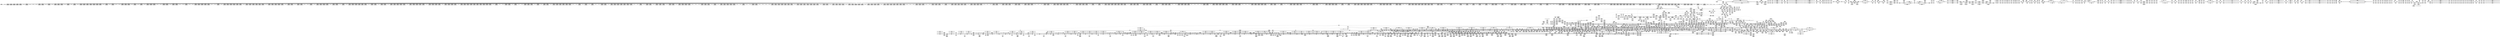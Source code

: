 digraph {
	CE0x49d5aa0 [shape=record,shape=Mrecord,label="{CE0x49d5aa0|2472:_%struct.cred*,_:_CRE_1888,1896_|*MultipleSource*|Function::current_has_perm&Arg::tsk::|Function::selinux_getprocattr&Arg::p::|security/selinux/hooks.c,5526}"]
	CE0x49d3840 [shape=record,shape=Mrecord,label="{CE0x49d3840|GLOBAL:___llvm_gcov_ctr329|Global_var:__llvm_gcov_ctr329}"]
	CE0x49d6790 [shape=record,shape=Mrecord,label="{CE0x49d6790|2472:_%struct.cred*,_:_CRE_1936,1944_|*MultipleSource*|Function::current_has_perm&Arg::tsk::|Function::selinux_getprocattr&Arg::p::|security/selinux/hooks.c,5526}"]
	CE0x4a991b0 [shape=record,shape=Mrecord,label="{CE0x4a991b0|_call_void_lockdep_rcu_suspicious(i8*_getelementptr_inbounds_(_25_x_i8_,_25_x_i8_*_.str45,_i32_0,_i32_0),_i32_934,_i8*_getelementptr_inbounds_(_44_x_i8_,_44_x_i8_*_.str47,_i32_0,_i32_0))_#10,_!dbg_!27726|include/linux/rcupdate.h,933|*SummSink*}"]
	CE0x49d8150 [shape=record,shape=Mrecord,label="{CE0x49d8150|_ret_void,_!dbg_!27735|include/linux/rcupdate.h,884|*SummSink*}"]
	CE0x4accff0 [shape=record,shape=Mrecord,label="{CE0x4accff0|selinux_getprocattr:_tmp80|security/selinux/hooks.c,5539|*SummSource*}"]
	CE0x4a89910 [shape=record,shape=Mrecord,label="{CE0x4a89910|task_sid:_tmp4|*LoadInst*|security/selinux/hooks.c,208|*SummSource*}"]
	CE0x49d4700 [shape=record,shape=Mrecord,label="{CE0x49d4700|2472:_%struct.cred*,_:_CRE_2352,2360_|*MultipleSource*|Function::current_has_perm&Arg::tsk::|Function::selinux_getprocattr&Arg::p::|security/selinux/hooks.c,5526}"]
	CE0x4a50460 [shape=record,shape=Mrecord,label="{CE0x4a50460|rcu_read_lock:_tmp9|include/linux/rcupdate.h,882|*SummSink*}"]
	CE0x4a41ba0 [shape=record,shape=Mrecord,label="{CE0x4a41ba0|2472:_%struct.cred*,_:_CRE_6484,6488_|*MultipleSource*|Function::current_has_perm&Arg::tsk::|Function::selinux_getprocattr&Arg::p::|security/selinux/hooks.c,5526}"]
	CE0x4aca500 [shape=record,shape=Mrecord,label="{CE0x4aca500|selinux_getprocattr:_tmp89|*SummSource*}"]
	CE0x4aa0eb0 [shape=record,shape=Mrecord,label="{CE0x4aa0eb0|task_sid:_tmp12|security/selinux/hooks.c,208|*SummSource*}"]
	CE0x4a485b0 [shape=record,shape=Mrecord,label="{CE0x4a485b0|0:_i8,_:_GCMR_selinux_getprocattr.__warned_internal_global_i8_0,_section_.data.unlikely_,_align_1:_elem_0:default:}"]
	CE0x4ba9bc0 [shape=record,shape=Mrecord,label="{CE0x4ba9bc0|i64*_getelementptr_inbounds_(_4_x_i64_,_4_x_i64_*___llvm_gcov_ctr133,_i64_0,_i64_1)|*Constant*}"]
	CE0x4b87190 [shape=record,shape=Mrecord,label="{CE0x4b87190|GLOBAL:___llvm_gcov_ctr126|Global_var:__llvm_gcov_ctr126|*SummSink*}"]
	CE0x4b0bdf0 [shape=record,shape=Mrecord,label="{CE0x4b0bdf0|rcu_read_unlock:_tmp6|include/linux/rcupdate.h,933}"]
	CE0x4a492d0 [shape=record,shape=Mrecord,label="{CE0x4a492d0|selinux_getprocattr:_tmp}"]
	CE0x4b13e20 [shape=record,shape=Mrecord,label="{CE0x4b13e20|selinux_getprocattr:_tmp97|security/selinux/hooks.c,5544|*SummSource*}"]
	CE0x4a45e30 [shape=record,shape=Mrecord,label="{CE0x4a45e30|avc_has_perm:_entry|*SummSink*}"]
	CE0x4ad5260 [shape=record,shape=Mrecord,label="{CE0x4ad5260|current_sid:_tmp21|security/selinux/hooks.c,218|*SummSink*}"]
	CE0x4a598c0 [shape=record,shape=Mrecord,label="{CE0x4a598c0|selinux_getprocattr:_tobool9|security/selinux/hooks.c,5526}"]
	CE0x49fc4b0 [shape=record,shape=Mrecord,label="{CE0x49fc4b0|selinux_getprocattr:_tmp12|security/selinux/hooks.c,5523|*SummSink*}"]
	CE0x4a31600 [shape=record,shape=Mrecord,label="{CE0x4a31600|2472:_%struct.cred*,_:_CRE_2984,2988_|*MultipleSource*|Function::current_has_perm&Arg::tsk::|Function::selinux_getprocattr&Arg::p::|security/selinux/hooks.c,5526}"]
	CE0x4a2fbe0 [shape=record,shape=Mrecord,label="{CE0x4a2fbe0|2472:_%struct.cred*,_:_CRE_2956,2957_}"]
	CE0x4a40690 [shape=record,shape=Mrecord,label="{CE0x4a40690|2472:_%struct.cred*,_:_CRE_6424,6432_|*MultipleSource*|Function::current_has_perm&Arg::tsk::|Function::selinux_getprocattr&Arg::p::|security/selinux/hooks.c,5526}"]
	CE0x4ab37c0 [shape=record,shape=Mrecord,label="{CE0x4ab37c0|i64*_getelementptr_inbounds_(_51_x_i64_,_51_x_i64_*___llvm_gcov_ctr329,_i64_0,_i64_29)|*Constant*}"]
	CE0x4acf5c0 [shape=record,shape=Mrecord,label="{CE0x4acf5c0|selinux_getprocattr:_tmp83|security/selinux/hooks.c,5541}"]
	CE0x4a41570 [shape=record,shape=Mrecord,label="{CE0x4a41570|2472:_%struct.cred*,_:_CRE_6474,6476_|*MultipleSource*|Function::current_has_perm&Arg::tsk::|Function::selinux_getprocattr&Arg::p::|security/selinux/hooks.c,5526}"]
	CE0x4af6de0 [shape=record,shape=Mrecord,label="{CE0x4af6de0|selinux_getprocattr:_tmp72|security/selinux/hooks.c,5537|*SummSink*}"]
	CE0x4aa0820 [shape=record,shape=Mrecord,label="{CE0x4aa0820|rcu_lock_acquire:___here|*SummSource*}"]
	CE0x4bac750 [shape=record,shape=Mrecord,label="{CE0x4bac750|cred_sid:_tmp2}"]
	CE0x4a05a60 [shape=record,shape=Mrecord,label="{CE0x4a05a60|2472:_%struct.cred*,_:_CRE_2808,2816_|*MultipleSource*|Function::current_has_perm&Arg::tsk::|Function::selinux_getprocattr&Arg::p::|security/selinux/hooks.c,5526}"]
	CE0x4a9eaa0 [shape=record,shape=Mrecord,label="{CE0x4a9eaa0|task_sid:_real_cred|security/selinux/hooks.c,208|*SummSink*}"]
	CE0x49df420 [shape=record,shape=Mrecord,label="{CE0x49df420|i32_77|*Constant*|*SummSource*}"]
	CE0x4a07cf0 [shape=record,shape=Mrecord,label="{CE0x4a07cf0|2472:_%struct.cred*,_:_CRE_2648,2656_|*MultipleSource*|Function::current_has_perm&Arg::tsk::|Function::selinux_getprocattr&Arg::p::|security/selinux/hooks.c,5526}"]
	CE0x49f18b0 [shape=record,shape=Mrecord,label="{CE0x49f18b0|selinux_getprocattr:_if.then24|*SummSink*}"]
	CE0x4a88a10 [shape=record,shape=Mrecord,label="{CE0x4a88a10|_call_void_asm_sideeffect_,_memory_,_dirflag_,_fpsr_,_flags_()_#3,_!dbg_!27711,_!srcloc_!27714|include/linux/rcupdate.h,244|*SummSource*}"]
	CE0x4ace640 [shape=record,shape=Mrecord,label="{CE0x4ace640|selinux_getprocattr:_tmp81|security/selinux/hooks.c,5539|*SummSink*}"]
	CE0x4c05f00 [shape=record,shape=Mrecord,label="{CE0x4c05f00|__preempt_count_sub:_tmp}"]
	CE0x4a4e690 [shape=record,shape=Mrecord,label="{CE0x4a4e690|selinux_getprocattr:_if.end43}"]
	CE0x4a98b60 [shape=record,shape=Mrecord,label="{CE0x4a98b60|i32_934|*Constant*}"]
	CE0x4a3f510 [shape=record,shape=Mrecord,label="{CE0x4a3f510|2472:_%struct.cred*,_:_CRE_6356,6357_}"]
	CE0x4ade350 [shape=record,shape=Mrecord,label="{CE0x4ade350|rcu_read_lock:_call3|include/linux/rcupdate.h,882}"]
	CE0x49e0550 [shape=record,shape=Mrecord,label="{CE0x49e0550|selinux_getprocattr:_tmp3|security/selinux/hooks.c,5519|*SummSink*}"]
	CE0x4b52bb0 [shape=record,shape=Mrecord,label="{CE0x4b52bb0|__rcu_read_lock:_tmp3|*SummSource*}"]
	CE0x49e25c0 [shape=record,shape=Mrecord,label="{CE0x49e25c0|selinux_getprocattr:_tmp15|security/selinux/hooks.c,5525}"]
	CE0x4a53930 [shape=record,shape=Mrecord,label="{CE0x4a53930|selinux_getprocattr:_do.body12}"]
	CE0x4a8c870 [shape=record,shape=Mrecord,label="{CE0x4a8c870|_call_void_lockdep_rcu_suspicious(i8*_getelementptr_inbounds_(_25_x_i8_,_25_x_i8_*_.str3,_i32_0,_i32_0),_i32_208,_i8*_getelementptr_inbounds_(_41_x_i8_,_41_x_i8_*_.str44,_i32_0,_i32_0))_#10,_!dbg_!27732|security/selinux/hooks.c,208}"]
	CE0x4a3ab70 [shape=record,shape=Mrecord,label="{CE0x4a3ab70|2472:_%struct.cred*,_:_CRE_6294,6295_}"]
	CE0x4a5b410 [shape=record,shape=Mrecord,label="{CE0x4a5b410|selinux_getprocattr:_tmp22|security/selinux/hooks.c,5526|*SummSource*}"]
	CE0x49fbb20 [shape=record,shape=Mrecord,label="{CE0x49fbb20|_call_void_asm_sideeffect_,_memory_,_dirflag_,_fpsr_,_flags_()_#3,_!dbg_!27711,_!srcloc_!27714|include/linux/rcupdate.h,244}"]
	CE0x4bad4d0 [shape=record,shape=Mrecord,label="{CE0x4bad4d0|_call_void_asm_addl_$1,_%gs:$0_,_*m,ri,*m,_dirflag_,_fpsr_,_flags_(i32*___preempt_count,_i32_%val,_i32*___preempt_count)_#3,_!dbg_!27714,_!srcloc_!27717|./arch/x86/include/asm/preempt.h,72|*SummSource*}"]
	CE0x4b0c1e0 [shape=record,shape=Mrecord,label="{CE0x4b0c1e0|i32_883|*Constant*}"]
	CE0x4acef00 [shape=record,shape=Mrecord,label="{CE0x4acef00|i64*_getelementptr_inbounds_(_51_x_i64_,_51_x_i64_*___llvm_gcov_ctr329,_i64_0,_i64_36)|*Constant*}"]
	CE0x4b2adb0 [shape=record,shape=Mrecord,label="{CE0x4b2adb0|__preempt_count_sub:_tmp5|./arch/x86/include/asm/preempt.h,77}"]
	CE0x4b19310 [shape=record,shape=Mrecord,label="{CE0x4b19310|selinux_getprocattr:_tmp102|security/selinux/hooks.c,5548|*SummSink*}"]
	CE0x4b1d720 [shape=record,shape=Mrecord,label="{CE0x4b1d720|i64*_getelementptr_inbounds_(_51_x_i64_,_51_x_i64_*___llvm_gcov_ctr329,_i64_0,_i64_49)|*Constant*|*SummSource*}"]
	CE0x4b80e60 [shape=record,shape=Mrecord,label="{CE0x4b80e60|__preempt_count_sub:_tmp4|./arch/x86/include/asm/preempt.h,77|*SummSource*}"]
	CE0x4b36770 [shape=record,shape=Mrecord,label="{CE0x4b36770|rcu_read_lock:_if.then}"]
	CE0x4a20360 [shape=record,shape=Mrecord,label="{CE0x4a20360|GLOBAL:_current_sid|*Constant*|*SummSink*}"]
	CE0x4b4fbc0 [shape=record,shape=Mrecord,label="{CE0x4b4fbc0|_call_void_mcount()_#3}"]
	CE0x4a27490 [shape=record,shape=Mrecord,label="{CE0x4a27490|selinux_getprocattr:_sid17|security/selinux/hooks.c,5529}"]
	CE0x4a9ff40 [shape=record,shape=Mrecord,label="{CE0x4a9ff40|task_sid:_tmp21|security/selinux/hooks.c,208}"]
	CE0x4acc750 [shape=record,shape=Mrecord,label="{CE0x4acc750|i64*_getelementptr_inbounds_(_51_x_i64_,_51_x_i64_*___llvm_gcov_ctr329,_i64_0,_i64_35)|*Constant*|*SummSource*}"]
	CE0x49e2730 [shape=record,shape=Mrecord,label="{CE0x49e2730|selinux_getprocattr:_tmp15|security/selinux/hooks.c,5525|*SummSource*}"]
	CE0x4a4c6a0 [shape=record,shape=Mrecord,label="{CE0x4a4c6a0|2472:_%struct.cred*,_:_CRE_296,304_|*MultipleSource*|Function::current_has_perm&Arg::tsk::|Function::selinux_getprocattr&Arg::p::|security/selinux/hooks.c,5526}"]
	CE0x4a348c0 [shape=record,shape=Mrecord,label="{CE0x4a348c0|2472:_%struct.cred*,_:_CRE_3152,3160_|*MultipleSource*|Function::current_has_perm&Arg::tsk::|Function::selinux_getprocattr&Arg::p::|security/selinux/hooks.c,5526}"]
	CE0x49f8030 [shape=record,shape=Mrecord,label="{CE0x49f8030|2472:_%struct.cred*,_:_CRE_152,160_|*MultipleSource*|Function::current_has_perm&Arg::tsk::|Function::selinux_getprocattr&Arg::p::|security/selinux/hooks.c,5526}"]
	CE0x4ad86d0 [shape=record,shape=Mrecord,label="{CE0x4ad86d0|selinux_getprocattr:_tmp51|security/selinux/hooks.c,5531}"]
	CE0x4a314d0 [shape=record,shape=Mrecord,label="{CE0x4a314d0|2472:_%struct.cred*,_:_CRE_2980,2984_|*MultipleSource*|Function::current_has_perm&Arg::tsk::|Function::selinux_getprocattr&Arg::p::|security/selinux/hooks.c,5526}"]
	CE0x4b12000 [shape=record,shape=Mrecord,label="{CE0x4b12000|i64_43|*Constant*}"]
	CE0x4ba95e0 [shape=record,shape=Mrecord,label="{CE0x4ba95e0|rcu_lock_acquire:_bb|*SummSource*}"]
	CE0x4b00970 [shape=record,shape=Mrecord,label="{CE0x4b00970|i64*_getelementptr_inbounds_(_2_x_i64_,_2_x_i64_*___llvm_gcov_ctr131,_i64_0,_i64_0)|*Constant*}"]
	CE0x4bb0b30 [shape=record,shape=Mrecord,label="{CE0x4bb0b30|cred_sid:_tmp}"]
	CE0x4a16b80 [shape=record,shape=Mrecord,label="{CE0x4a16b80|rcu_read_lock:_tmp3|*SummSource*}"]
	CE0x4a05ed0 [shape=record,shape=Mrecord,label="{CE0x4a05ed0|2472:_%struct.cred*,_:_CRE_2824,2832_|*MultipleSource*|Function::current_has_perm&Arg::tsk::|Function::selinux_getprocattr&Arg::p::|security/selinux/hooks.c,5526}"]
	CE0x4a4f2c0 [shape=record,shape=Mrecord,label="{CE0x4a4f2c0|avc_has_perm:_tsid|Function::avc_has_perm&Arg::tsid::|*SummSink*}"]
	CE0x4b729f0 [shape=record,shape=Mrecord,label="{CE0x4b729f0|i64*_getelementptr_inbounds_(_2_x_i64_,_2_x_i64_*___llvm_gcov_ctr131,_i64_0,_i64_0)|*Constant*|*SummSink*}"]
	CE0x4b5b010 [shape=record,shape=Mrecord,label="{CE0x4b5b010|i64*_getelementptr_inbounds_(_11_x_i64_,_11_x_i64_*___llvm_gcov_ctr125,_i64_0,_i64_9)|*Constant*}"]
	CE0x4ad4750 [shape=record,shape=Mrecord,label="{CE0x4ad4750|i32_78|*Constant*|*SummSource*}"]
	CE0x4a33c00 [shape=record,shape=Mrecord,label="{CE0x4a33c00|2472:_%struct.cred*,_:_CRE_3120,3128_|*MultipleSource*|Function::current_has_perm&Arg::tsk::|Function::selinux_getprocattr&Arg::p::|security/selinux/hooks.c,5526}"]
	CE0x4acda60 [shape=record,shape=Mrecord,label="{CE0x4acda60|selinux_getprocattr:_sockcreate_sid|security/selinux/hooks.c,5539}"]
	CE0x4a8dc50 [shape=record,shape=Mrecord,label="{CE0x4a8dc50|rcu_read_unlock:_tmp11|include/linux/rcupdate.h,933|*SummSource*}"]
	CE0x4ab9000 [shape=record,shape=Mrecord,label="{CE0x4ab9000|i64*_getelementptr_inbounds_(_51_x_i64_,_51_x_i64_*___llvm_gcov_ctr329,_i64_0,_i64_16)|*Constant*|*SummSink*}"]
	CE0x4bac470 [shape=record,shape=Mrecord,label="{CE0x4bac470|i64*_getelementptr_inbounds_(_2_x_i64_,_2_x_i64_*___llvm_gcov_ctr98,_i64_0,_i64_1)|*Constant*}"]
	CE0x4a1d130 [shape=record,shape=Mrecord,label="{CE0x4a1d130|current_has_perm:_call1|security/selinux/hooks.c,1543}"]
	CE0x4a1a4e0 [shape=record,shape=Mrecord,label="{CE0x4a1a4e0|current_has_perm:_entry}"]
	CE0x4a4fba0 [shape=record,shape=Mrecord,label="{CE0x4a4fba0|GLOBAL:_selinux_getprocattr.__warned|Global_var:selinux_getprocattr.__warned|*SummSink*}"]
	CE0x4a8bbd0 [shape=record,shape=Mrecord,label="{CE0x4a8bbd0|rcu_read_unlock:_tmp4|include/linux/rcupdate.h,933|*SummSource*}"]
	CE0x4b03bb0 [shape=record,shape=Mrecord,label="{CE0x4b03bb0|__preempt_count_add:_tmp3|*SummSource*}"]
	CE0x49e5d00 [shape=record,shape=Mrecord,label="{CE0x49e5d00|2472:_%struct.cred*,_:_CRE_72,76_|*MultipleSource*|Function::current_has_perm&Arg::tsk::|Function::selinux_getprocattr&Arg::p::|security/selinux/hooks.c,5526}"]
	CE0x4a3c0d0 [shape=record,shape=Mrecord,label="{CE0x4a3c0d0|2472:_%struct.cred*,_:_CRE_6312,6313_}"]
	CE0x4a4f440 [shape=record,shape=Mrecord,label="{CE0x4a4f440|i16_2|*Constant*}"]
	CE0x4b6bd00 [shape=record,shape=Mrecord,label="{CE0x4b6bd00|i64*_getelementptr_inbounds_(_4_x_i64_,_4_x_i64_*___llvm_gcov_ctr134,_i64_0,_i64_3)|*Constant*|*SummSource*}"]
	CE0x4b12dd0 [shape=record,shape=Mrecord,label="{CE0x4b12dd0|selinux_getprocattr:_tmp95|security/selinux/hooks.c,5544|*SummSink*}"]
	CE0x4b1f5d0 [shape=record,shape=Mrecord,label="{CE0x4b1f5d0|selinux_getprocattr:_retval.0|*SummSink*}"]
	CE0x4b86020 [shape=record,shape=Mrecord,label="{CE0x4b86020|rcu_lock_acquire:_tmp6}"]
	CE0x4c0d420 [shape=record,shape=Mrecord,label="{CE0x4c0d420|__preempt_count_sub:_tmp7|./arch/x86/include/asm/preempt.h,78}"]
	CE0x4a27080 [shape=record,shape=Mrecord,label="{CE0x4a27080|selinux_getprocattr:_tmp45|security/selinux/hooks.c,5529|*SummSource*}"]
	CE0x4aa7860 [shape=record,shape=Mrecord,label="{CE0x4aa7860|2472:_%struct.cred*,_:_CRE_6560,6568_|*MultipleSource*|Function::current_has_perm&Arg::tsk::|Function::selinux_getprocattr&Arg::p::|security/selinux/hooks.c,5526}"]
	CE0x4abf0e0 [shape=record,shape=Mrecord,label="{CE0x4abf0e0|selinux_getprocattr:_tmp17|security/selinux/hooks.c,5526}"]
	CE0x4a00b40 [shape=record,shape=Mrecord,label="{CE0x4a00b40|2472:_%struct.cred*,_:_CRE_2160,2168_|*MultipleSource*|Function::current_has_perm&Arg::tsk::|Function::selinux_getprocattr&Arg::p::|security/selinux/hooks.c,5526}"]
	CE0x4a4f1b0 [shape=record,shape=Mrecord,label="{CE0x4a4f1b0|_ret_%struct.task_struct*_%tmp4,_!dbg_!27714|./arch/x86/include/asm/current.h,14|*SummSink*}"]
	CE0x4a4e8a0 [shape=record,shape=Mrecord,label="{CE0x4a4e8a0|selinux_getprocattr:_if.end43|*SummSink*}"]
	CE0x4a01e40 [shape=record,shape=Mrecord,label="{CE0x4a01e40|2472:_%struct.cred*,_:_CRE_2488,2504_|*MultipleSource*|Function::current_has_perm&Arg::tsk::|Function::selinux_getprocattr&Arg::p::|security/selinux/hooks.c,5526}"]
	CE0x4ad0720 [shape=record,shape=Mrecord,label="{CE0x4ad0720|selinux_getprocattr:_tmp85}"]
	CE0x4a99e50 [shape=record,shape=Mrecord,label="{CE0x4a99e50|i32_934|*Constant*|*SummSink*}"]
	CE0x49dd010 [shape=record,shape=Mrecord,label="{CE0x49dd010|2472:_%struct.cred*,_:_CRE_699,700_}"]
	CE0x4aca000 [shape=record,shape=Mrecord,label="{CE0x4aca000|i64*_getelementptr_inbounds_(_51_x_i64_,_51_x_i64_*___llvm_gcov_ctr329,_i64_0,_i64_39)|*Constant*|*SummSource*}"]
	CE0x4a3a010 [shape=record,shape=Mrecord,label="{CE0x4a3a010|2472:_%struct.cred*,_:_CRE_6280,6284_|*MultipleSource*|Function::current_has_perm&Arg::tsk::|Function::selinux_getprocattr&Arg::p::|security/selinux/hooks.c,5526}"]
	CE0x4afe920 [shape=record,shape=Mrecord,label="{CE0x4afe920|rcu_lock_acquire:_tmp6|*SummSink*}"]
	CE0x4b709f0 [shape=record,shape=Mrecord,label="{CE0x4b709f0|task_sid:_tmp14|security/selinux/hooks.c,208}"]
	CE0x4b74e60 [shape=record,shape=Mrecord,label="{CE0x4b74e60|task_sid:_tmp23|security/selinux/hooks.c,208|*SummSource*}"]
	CE0x4a3b160 [shape=record,shape=Mrecord,label="{CE0x4a3b160|2472:_%struct.cred*,_:_CRE_6299,6300_}"]
	CE0x4ad45b0 [shape=record,shape=Mrecord,label="{CE0x4ad45b0|_ret_%struct.task_struct*_%tmp4,_!dbg_!27714|./arch/x86/include/asm/current.h,14}"]
	CE0x4a43a20 [shape=record,shape=Mrecord,label="{CE0x4a43a20|selinux_getprocattr:_p|Function::selinux_getprocattr&Arg::p::|*SummSink*}"]
	CE0x4a46b80 [shape=record,shape=Mrecord,label="{CE0x4a46b80|i64*_getelementptr_inbounds_(_51_x_i64_,_51_x_i64_*___llvm_gcov_ctr329,_i64_0,_i64_0)|*Constant*}"]
	CE0x4bae5a0 [shape=record,shape=Mrecord,label="{CE0x4bae5a0|rcu_read_unlock:_tmp5|include/linux/rcupdate.h,933}"]
	CE0x4aac8e0 [shape=record,shape=Mrecord,label="{CE0x4aac8e0|selinux_getprocattr:_tmp16|*LoadInst*|security/selinux/hooks.c,5526|*SummSink*}"]
	CE0x4b7aac0 [shape=record,shape=Mrecord,label="{CE0x4b7aac0|rcu_lock_release:_tmp4|include/linux/rcupdate.h,423|*SummSink*}"]
	CE0x49fa9a0 [shape=record,shape=Mrecord,label="{CE0x49fa9a0|_call_void_rcu_read_lock()_#10,_!dbg_!27728|security/selinux/hooks.c,5525|*SummSource*}"]
	CE0x4a8d4a0 [shape=record,shape=Mrecord,label="{CE0x4a8d4a0|rcu_read_lock:_tmp5|include/linux/rcupdate.h,882}"]
	CE0x4bb3c60 [shape=record,shape=Mrecord,label="{CE0x4bb3c60|__preempt_count_sub:_do.body|*SummSink*}"]
	CE0x4b0ef50 [shape=record,shape=Mrecord,label="{CE0x4b0ef50|selinux_getprocattr:_sid.3|*SummSource*}"]
	CE0x49f1d30 [shape=record,shape=Mrecord,label="{CE0x49f1d30|2472:_%struct.cred*,_:_CRE_2248,2256_|*MultipleSource*|Function::current_has_perm&Arg::tsk::|Function::selinux_getprocattr&Arg::p::|security/selinux/hooks.c,5526}"]
	CE0x4ab8090 [shape=record,shape=Mrecord,label="{CE0x4ab8090|selinux_getprocattr:_tmp33|security/selinux/hooks.c,5526}"]
	CE0x4ad3220 [shape=record,shape=Mrecord,label="{CE0x4ad3220|GLOBAL:_lockdep_rcu_suspicious|*Constant*}"]
	CE0x4a2cff0 [shape=record,shape=Mrecord,label="{CE0x4a2cff0|2472:_%struct.cred*,_:_CRE_2919,2920_}"]
	CE0x4a3d760 [shape=record,shape=Mrecord,label="{CE0x4a3d760|2472:_%struct.cred*,_:_CRE_6331,6332_}"]
	CE0x4b777a0 [shape=record,shape=Mrecord,label="{CE0x4b777a0|task_sid:_tmp27|security/selinux/hooks.c,208}"]
	CE0x4ae6c20 [shape=record,shape=Mrecord,label="{CE0x4ae6c20|rcu_read_unlock:_do.end|*SummSource*}"]
	CE0x4ad6d00 [shape=record,shape=Mrecord,label="{CE0x4ad6d00|task_sid:_do.end6}"]
	CE0x4ac76e0 [shape=record,shape=Mrecord,label="{CE0x4ac76e0|selinux_getprocattr:_tmp39|security/selinux/hooks.c,5526|*SummSource*}"]
	CE0x4a24300 [shape=record,shape=Mrecord,label="{CE0x4a24300|rcu_read_unlock:_tmp3|*SummSource*}"]
	CE0x4b67e80 [shape=record,shape=Mrecord,label="{CE0x4b67e80|task_sid:_tmp16|security/selinux/hooks.c,208}"]
	CE0x4ad0530 [shape=record,shape=Mrecord,label="{CE0x4ad0530|selinux_getprocattr:_tmp84|*SummSink*}"]
	CE0x4a563e0 [shape=record,shape=Mrecord,label="{CE0x4a563e0|i64*_getelementptr_inbounds_(_51_x_i64_,_51_x_i64_*___llvm_gcov_ctr329,_i64_0,_i64_7)|*Constant*|*SummSink*}"]
	CE0x4af4a70 [shape=record,shape=Mrecord,label="{CE0x4af4a70|rcu_lock_release:_map|Function::rcu_lock_release&Arg::map::|*SummSink*}"]
	CE0x4a20e80 [shape=record,shape=Mrecord,label="{CE0x4a20e80|selinux_getprocattr:_tmp6|security/selinux/hooks.c,5521}"]
	CE0x4aa33d0 [shape=record,shape=Mrecord,label="{CE0x4aa33d0|rcu_read_unlock:_tmp8|include/linux/rcupdate.h,933|*SummSink*}"]
	CE0x4a8e640 [shape=record,shape=Mrecord,label="{CE0x4a8e640|i64*_getelementptr_inbounds_(_11_x_i64_,_11_x_i64_*___llvm_gcov_ctr125,_i64_0,_i64_1)|*Constant*|*SummSource*}"]
	CE0x4ab6d50 [shape=record,shape=Mrecord,label="{CE0x4ab6d50|i8*_getelementptr_inbounds_(_41_x_i8_,_41_x_i8_*_.str44,_i32_0,_i32_0)|*Constant*}"]
	CE0x4a554b0 [shape=record,shape=Mrecord,label="{CE0x4a554b0|rcu_read_lock:_tobool1|include/linux/rcupdate.h,882|*SummSink*}"]
	CE0x4a47d70 [shape=record,shape=Mrecord,label="{CE0x4a47d70|GLOBAL:___llvm_gcov_ctr125|Global_var:__llvm_gcov_ctr125}"]
	CE0x4ac5620 [shape=record,shape=Mrecord,label="{CE0x4ac5620|i64*_getelementptr_inbounds_(_51_x_i64_,_51_x_i64_*___llvm_gcov_ctr329,_i64_0,_i64_14)|*Constant*|*SummSource*}"]
	CE0x4a02690 [shape=record,shape=Mrecord,label="{CE0x4a02690|2472:_%struct.cred*,_:_CRE_2520,2521_}"]
	CE0x4b191a0 [shape=record,shape=Mrecord,label="{CE0x4b191a0|selinux_getprocattr:_tmp102|security/selinux/hooks.c,5548|*SummSource*}"]
	CE0x4b303c0 [shape=record,shape=Mrecord,label="{CE0x4b303c0|i64*_getelementptr_inbounds_(_4_x_i64_,_4_x_i64_*___llvm_gcov_ctr135,_i64_0,_i64_2)|*Constant*|*SummSource*}"]
	CE0x4b876c0 [shape=record,shape=Mrecord,label="{CE0x4b876c0|task_sid:_tmp6|security/selinux/hooks.c,208|*SummSink*}"]
	CE0x4afb930 [shape=record,shape=Mrecord,label="{CE0x4afb930|selinux_getprocattr:_tmp75|security/selinux/hooks.c,5538}"]
	CE0x4a2f4c0 [shape=record,shape=Mrecord,label="{CE0x4a2f4c0|2472:_%struct.cred*,_:_CRE_2950,2951_}"]
	CE0x4aa6750 [shape=record,shape=Mrecord,label="{CE0x4aa6750|_call_void_mcount()_#3}"]
	CE0x4b6b160 [shape=record,shape=Mrecord,label="{CE0x4b6b160|i32_208|*Constant*}"]
	CE0x4aac6b0 [shape=record,shape=Mrecord,label="{CE0x4aac6b0|selinux_getprocattr:_tmp16|*LoadInst*|security/selinux/hooks.c,5526|*SummSource*}"]
	CE0x49e7e60 [shape=record,shape=Mrecord,label="{CE0x49e7e60|2472:_%struct.cred*,_:_CRE_2856,2864_|*MultipleSource*|Function::current_has_perm&Arg::tsk::|Function::selinux_getprocattr&Arg::p::|security/selinux/hooks.c,5526}"]
	CE0x4afbf10 [shape=record,shape=Mrecord,label="{CE0x4afbf10|selinux_getprocattr:_tmp76|security/selinux/hooks.c,5538|*SummSource*}"]
	CE0x4a5c9c0 [shape=record,shape=Mrecord,label="{CE0x4a5c9c0|2472:_%struct.cred*,_:_CRE_768,772_|*MultipleSource*|Function::current_has_perm&Arg::tsk::|Function::selinux_getprocattr&Arg::p::|security/selinux/hooks.c,5526}"]
	CE0x4ac1d20 [shape=record,shape=Mrecord,label="{CE0x4ac1d20|GLOBAL:_rcu_lock_release|*Constant*}"]
	CE0x4af4cb0 [shape=record,shape=Mrecord,label="{CE0x4af4cb0|GLOBAL:___rcu_read_unlock|*Constant*}"]
	CE0x4b66b50 [shape=record,shape=Mrecord,label="{CE0x4b66b50|i64*_getelementptr_inbounds_(_4_x_i64_,_4_x_i64_*___llvm_gcov_ctr130,_i64_0,_i64_0)|*Constant*}"]
	CE0x49db3d0 [shape=record,shape=Mrecord,label="{CE0x49db3d0|2472:_%struct.cred*,_:_CRE_336,344_|*MultipleSource*|Function::current_has_perm&Arg::tsk::|Function::selinux_getprocattr&Arg::p::|security/selinux/hooks.c,5526}"]
	CE0x4a58a00 [shape=record,shape=Mrecord,label="{CE0x4a58a00|i32_4|*Constant*|*SummSink*}"]
	CE0x4aa9400 [shape=record,shape=Mrecord,label="{CE0x4aa9400|2472:_%struct.cred*,_:_CRE_6660,6664_|*MultipleSource*|Function::current_has_perm&Arg::tsk::|Function::selinux_getprocattr&Arg::p::|security/selinux/hooks.c,5526}"]
	CE0x4ac9e50 [shape=record,shape=Mrecord,label="{CE0x4ac9e50|i64*_getelementptr_inbounds_(_51_x_i64_,_51_x_i64_*___llvm_gcov_ctr329,_i64_0,_i64_39)|*Constant*}"]
	CE0x49e0fc0 [shape=record,shape=Mrecord,label="{CE0x49e0fc0|selinux_getprocattr:_if.end50|*SummSink*}"]
	CE0x647a2c0 [shape=record,shape=Mrecord,label="{CE0x647a2c0|selinux_getprocattr:_tmp4|security/selinux/hooks.c,5519}"]
	CE0x4b51c40 [shape=record,shape=Mrecord,label="{CE0x4b51c40|i32_1|*Constant*}"]
	CE0x4b64ab0 [shape=record,shape=Mrecord,label="{CE0x4b64ab0|__rcu_read_lock:_tmp6|include/linux/rcupdate.h,240}"]
	CE0x4adca40 [shape=record,shape=Mrecord,label="{CE0x4adca40|i64_24|*Constant*|*SummSink*}"]
	CE0x4a889a0 [shape=record,shape=Mrecord,label="{CE0x4a889a0|_call_void___preempt_count_sub(i32_1)_#10,_!dbg_!27715|include/linux/rcupdate.h,244|*SummSource*}"]
	CE0x49eb090 [shape=record,shape=Mrecord,label="{CE0x49eb090|2472:_%struct.cred*,_:_CRE_592,600_|*MultipleSource*|Function::current_has_perm&Arg::tsk::|Function::selinux_getprocattr&Arg::p::|security/selinux/hooks.c,5526}"]
	CE0x49eee60 [shape=record,shape=Mrecord,label="{CE0x49eee60|selinux_getprocattr:_if.then49|*SummSink*}"]
	CE0x4a3f2b0 [shape=record,shape=Mrecord,label="{CE0x4a3f2b0|2472:_%struct.cred*,_:_CRE_6354,6355_}"]
	CE0x4a46f00 [shape=record,shape=Mrecord,label="{CE0x4a46f00|_ret_void,_!dbg_!27717|include/linux/rcupdate.h,419|*SummSink*}"]
	CE0x49dd700 [shape=record,shape=Mrecord,label="{CE0x49dd700|2472:_%struct.cred*,_:_CRE_712,720_|*MultipleSource*|Function::current_has_perm&Arg::tsk::|Function::selinux_getprocattr&Arg::p::|security/selinux/hooks.c,5526}"]
	CE0x4ab1ea0 [shape=record,shape=Mrecord,label="{CE0x4ab1ea0|selinux_getprocattr:_tmp61|security/selinux/hooks.c,5534}"]
	CE0x4b23df0 [shape=record,shape=Mrecord,label="{CE0x4b23df0|i64*_getelementptr_inbounds_(_4_x_i64_,_4_x_i64_*___llvm_gcov_ctr135,_i64_0,_i64_1)|*Constant*|*SummSource*}"]
	CE0x4a3ccb0 [shape=record,shape=Mrecord,label="{CE0x4a3ccb0|2472:_%struct.cred*,_:_CRE_6322,6323_}"]
	CE0x4b13fd0 [shape=record,shape=Mrecord,label="{CE0x4b13fd0|selinux_getprocattr:_tmp97|security/selinux/hooks.c,5544|*SummSink*}"]
	CE0x49ee950 [shape=record,shape=Mrecord,label="{CE0x49ee950|2472:_%struct.cred*,_:_CRE_689,690_}"]
	CE0x4b225a0 [shape=record,shape=Mrecord,label="{CE0x4b225a0|__rcu_read_lock:_entry}"]
	CE0x4ac1d90 [shape=record,shape=Mrecord,label="{CE0x4ac1d90|_call_void_rcu_lock_release(%struct.lockdep_map*_rcu_lock_map)_#10,_!dbg_!27733|include/linux/rcupdate.h,935|*SummSource*}"]
	CE0x4a1d840 [shape=record,shape=Mrecord,label="{CE0x4a1d840|_ret_i32_%tmp24,_!dbg_!27742|security/selinux/hooks.c,220|*SummSource*}"]
	CE0x4a1d740 [shape=record,shape=Mrecord,label="{CE0x4a1d740|_ret_i32_%tmp24,_!dbg_!27742|security/selinux/hooks.c,220}"]
	CE0x4aeb3f0 [shape=record,shape=Mrecord,label="{CE0x4aeb3f0|current_sid:_tobool|security/selinux/hooks.c,218|*SummSource*}"]
	CE0x4ac9bf0 [shape=record,shape=Mrecord,label="{CE0x4ac9bf0|selinux_getprocattr:_tmp88}"]
	CE0x4a92ac0 [shape=record,shape=Mrecord,label="{CE0x4a92ac0|rcu_read_unlock:_call3|include/linux/rcupdate.h,933|*SummSink*}"]
	CE0x4adc960 [shape=record,shape=Mrecord,label="{CE0x4adc960|i64_24|*Constant*}"]
	CE0x4a2f130 [shape=record,shape=Mrecord,label="{CE0x4a2f130|2472:_%struct.cred*,_:_CRE_2947,2948_}"]
	CE0x4ab5200 [shape=record,shape=Mrecord,label="{CE0x4ab5200|i8_1|*Constant*|*SummSource*}"]
	CE0x4a262f0 [shape=record,shape=Mrecord,label="{CE0x4a262f0|rcu_read_lock:_tmp22|include/linux/rcupdate.h,884}"]
	CE0x4a051b0 [shape=record,shape=Mrecord,label="{CE0x4a051b0|2472:_%struct.cred*,_:_CRE_2776,2784_|*MultipleSource*|Function::current_has_perm&Arg::tsk::|Function::selinux_getprocattr&Arg::p::|security/selinux/hooks.c,5526}"]
	CE0x49e16c0 [shape=record,shape=Mrecord,label="{CE0x49e16c0|2472:_%struct.cred*,_:_CRE_224,232_|*MultipleSource*|Function::current_has_perm&Arg::tsk::|Function::selinux_getprocattr&Arg::p::|security/selinux/hooks.c,5526}"]
	CE0x4a301d0 [shape=record,shape=Mrecord,label="{CE0x4a301d0|2472:_%struct.cred*,_:_CRE_2961,2962_}"]
	CE0x4b15ec0 [shape=record,shape=Mrecord,label="{CE0x4b15ec0|selinux_getprocattr:_call47|security/selinux/hooks.c,5547|*SummSink*}"]
	CE0x49f8d50 [shape=record,shape=Mrecord,label="{CE0x49f8d50|2472:_%struct.cred*,_:_CRE_2064,2072_|*MultipleSource*|Function::current_has_perm&Arg::tsk::|Function::selinux_getprocattr&Arg::p::|security/selinux/hooks.c,5526}"]
	CE0x49fb4c0 [shape=record,shape=Mrecord,label="{CE0x49fb4c0|selinux_getprocattr:_tmp25|security/selinux/hooks.c,5526}"]
	CE0x4b12710 [shape=record,shape=Mrecord,label="{CE0x4b12710|selinux_getprocattr:_tmp94|security/selinux/hooks.c,5544}"]
	CE0x4b59680 [shape=record,shape=Mrecord,label="{CE0x4b59680|current_sid:_tmp19|security/selinux/hooks.c,218}"]
	CE0x4afc4a0 [shape=record,shape=Mrecord,label="{CE0x4afc4a0|selinux_getprocattr:_tmp77|security/selinux/hooks.c,5538|*SummSource*}"]
	CE0x5b08ff0 [shape=record,shape=Mrecord,label="{CE0x5b08ff0|selinux_getprocattr:_do.end13|*SummSink*}"]
	CE0x4a3ea60 [shape=record,shape=Mrecord,label="{CE0x4a3ea60|2472:_%struct.cred*,_:_CRE_6347,6348_}"]
	CE0x49ff810 [shape=record,shape=Mrecord,label="{CE0x49ff810|current_has_perm:_tmp2|*SummSink*}"]
	CE0x49f0540 [shape=record,shape=Mrecord,label="{CE0x49f0540|2472:_%struct.cred*,_:_CRE_240,248_|*MultipleSource*|Function::current_has_perm&Arg::tsk::|Function::selinux_getprocattr&Arg::p::|security/selinux/hooks.c,5526}"]
	CE0x4aed820 [shape=record,shape=Mrecord,label="{CE0x4aed820|i32_3|*Constant*|*SummSink*}"]
	CE0x4b2f210 [shape=record,shape=Mrecord,label="{CE0x4b2f210|GLOBAL:_rcu_read_lock.__warned|Global_var:rcu_read_lock.__warned}"]
	CE0x4afc390 [shape=record,shape=Mrecord,label="{CE0x4afc390|selinux_getprocattr:_tmp77|security/selinux/hooks.c,5538}"]
	CE0x4aea130 [shape=record,shape=Mrecord,label="{CE0x4aea130|_ret_void,_!dbg_!27735|include/linux/rcupdate.h,884}"]
	CE0x4b6e250 [shape=record,shape=Mrecord,label="{CE0x4b6e250|task_sid:_do.end}"]
	CE0x49f7e10 [shape=record,shape=Mrecord,label="{CE0x49f7e10|2472:_%struct.cred*,_:_CRE_144,152_|*MultipleSource*|Function::current_has_perm&Arg::tsk::|Function::selinux_getprocattr&Arg::p::|security/selinux/hooks.c,5526}"]
	CE0x4b87c80 [shape=record,shape=Mrecord,label="{CE0x4b87c80|GLOBAL:_task_sid.__warned|Global_var:task_sid.__warned}"]
	CE0x4b86730 [shape=record,shape=Mrecord,label="{CE0x4b86730|task_sid:_tobool|security/selinux/hooks.c,208}"]
	CE0x49d40a0 [shape=record,shape=Mrecord,label="{CE0x49d40a0|2472:_%struct.cred*,_:_CRE_2328,2336_|*MultipleSource*|Function::current_has_perm&Arg::tsk::|Function::selinux_getprocattr&Arg::p::|security/selinux/hooks.c,5526}"]
	CE0x4a2cd90 [shape=record,shape=Mrecord,label="{CE0x4a2cd90|2472:_%struct.cred*,_:_CRE_2917,2918_}"]
	CE0x4b17e40 [shape=record,shape=Mrecord,label="{CE0x4b17e40|selinux_getprocattr:_tmp104|security/selinux/hooks.c,5549|*SummSource*}"]
	CE0x4aa0440 [shape=record,shape=Mrecord,label="{CE0x4aa0440|i64*_getelementptr_inbounds_(_2_x_i64_,_2_x_i64_*___llvm_gcov_ctr131,_i64_0,_i64_1)|*Constant*|*SummSink*}"]
	CE0x4a8cce0 [shape=record,shape=Mrecord,label="{CE0x4a8cce0|i8*_getelementptr_inbounds_(_25_x_i8_,_25_x_i8_*_.str45,_i32_0,_i32_0)|*Constant*}"]
	CE0x4ad4500 [shape=record,shape=Mrecord,label="{CE0x4ad4500|i32_78|*Constant*}"]
	CE0x4a37370 [shape=record,shape=Mrecord,label="{CE0x4a37370|2472:_%struct.cred*,_:_CRE_5984,5992_|*MultipleSource*|Function::current_has_perm&Arg::tsk::|Function::selinux_getprocattr&Arg::p::|security/selinux/hooks.c,5526}"]
	CE0x4a8e5a0 [shape=record,shape=Mrecord,label="{CE0x4a8e5a0|i64*_getelementptr_inbounds_(_11_x_i64_,_11_x_i64_*___llvm_gcov_ctr125,_i64_0,_i64_1)|*Constant*}"]
	CE0x4b6b700 [shape=record,shape=Mrecord,label="{CE0x4b6b700|__preempt_count_sub:_entry|*SummSink*}"]
	CE0x4a2f000 [shape=record,shape=Mrecord,label="{CE0x4a2f000|2472:_%struct.cred*,_:_CRE_2946,2947_}"]
	CE0x4afb270 [shape=record,shape=Mrecord,label="{CE0x4afb270|i64_33|*Constant*}"]
	CE0x4a4c480 [shape=record,shape=Mrecord,label="{CE0x4a4c480|2472:_%struct.cred*,_:_CRE_288,296_|*MultipleSource*|Function::current_has_perm&Arg::tsk::|Function::selinux_getprocattr&Arg::p::|security/selinux/hooks.c,5526}"]
	CE0x4ac7970 [shape=record,shape=Mrecord,label="{CE0x4ac7970|selinux_getprocattr:_tobool15|security/selinux/hooks.c,5528|*SummSink*}"]
	CE0x4a22550 [shape=record,shape=Mrecord,label="{CE0x4a22550|2472:_%struct.cred*,_:_CRE_2534,2535_}"]
	CE0x4ab4800 [shape=record,shape=Mrecord,label="{CE0x4ab4800|selinux_getprocattr:_tmp66|security/selinux/hooks.c,5535|*SummSource*}"]
	CE0x4aae720 [shape=record,shape=Mrecord,label="{CE0x4aae720|selinux_getprocattr:_tmp59|security/selinux/hooks.c,5533}"]
	CE0x4b88050 [shape=record,shape=Mrecord,label="{CE0x4b88050|task_sid:_tmp9|security/selinux/hooks.c,208|*SummSource*}"]
	CE0x4ac81c0 [shape=record,shape=Mrecord,label="{CE0x4ac81c0|i64_19|*Constant*}"]
	CE0x4ae8d00 [shape=record,shape=Mrecord,label="{CE0x4ae8d00|GLOBAL:_rcu_read_unlock.__warned|Global_var:rcu_read_unlock.__warned}"]
	CE0x4b0c5c0 [shape=record,shape=Mrecord,label="{CE0x4b0c5c0|GLOBAL:_rcu_read_unlock.__warned|Global_var:rcu_read_unlock.__warned}"]
	CE0x4af6a20 [shape=record,shape=Mrecord,label="{CE0x4af6a20|rcu_read_unlock:_tmp19|include/linux/rcupdate.h,933|*SummSink*}"]
	CE0x4b6d820 [shape=record,shape=Mrecord,label="{CE0x4b6d820|rcu_lock_release:_tmp2}"]
	CE0x4b66210 [shape=record,shape=Mrecord,label="{CE0x4b66210|_call_void_asm_sideeffect_,_memory_,_dirflag_,_fpsr_,_flags_()_#3,_!dbg_!27714,_!srcloc_!27715|include/linux/rcupdate.h,239}"]
	CE0x4b79b50 [shape=record,shape=Mrecord,label="{CE0x4b79b50|_call_void___preempt_count_sub(i32_1)_#10,_!dbg_!27715|include/linux/rcupdate.h,244}"]
	CE0x4b032d0 [shape=record,shape=Mrecord,label="{CE0x4b032d0|GLOBAL:___preempt_count_sub|*Constant*}"]
	CE0x4a59f90 [shape=record,shape=Mrecord,label="{CE0x4a59f90|i64_13|*Constant*|*SummSource*}"]
	CE0x4ada7c0 [shape=record,shape=Mrecord,label="{CE0x4ada7c0|selinux_getprocattr:_tmp53|security/selinux/hooks.c,5531|*SummSink*}"]
	CE0x4aa1a00 [shape=record,shape=Mrecord,label="{CE0x4aa1a00|i64*_getelementptr_inbounds_(_11_x_i64_,_11_x_i64_*___llvm_gcov_ctr125,_i64_0,_i64_8)|*Constant*|*SummSource*}"]
	CE0x4b11830 [shape=record,shape=Mrecord,label="{CE0x4b11830|_ret_void,_!dbg_!27735|include/linux/rcupdate.h,938|*SummSource*}"]
	CE0x4abffb0 [shape=record,shape=Mrecord,label="{CE0x4abffb0|selinux_getprocattr:_tmp72|security/selinux/hooks.c,5537|*SummSource*}"]
	CE0x4b33500 [shape=record,shape=Mrecord,label="{CE0x4b33500|rcu_read_unlock:_tmp15|include/linux/rcupdate.h,933}"]
	CE0x4aa8da0 [shape=record,shape=Mrecord,label="{CE0x4aa8da0|2472:_%struct.cred*,_:_CRE_6644,6648_|*MultipleSource*|Function::current_has_perm&Arg::tsk::|Function::selinux_getprocattr&Arg::p::|security/selinux/hooks.c,5526}"]
	CE0x4bacb00 [shape=record,shape=Mrecord,label="{CE0x4bacb00|__preempt_count_add:_tmp1|*SummSource*}"]
	CE0x4b81470 [shape=record,shape=Mrecord,label="{CE0x4b81470|__preempt_count_sub:_tmp6|./arch/x86/include/asm/preempt.h,78|*SummSource*}"]
	CE0x4c05f70 [shape=record,shape=Mrecord,label="{CE0x4c05f70|COLLAPSED:_GCMRE___llvm_gcov_ctr135_internal_global_4_x_i64_zeroinitializer:_elem_0:default:}"]
	CE0x4a31a90 [shape=record,shape=Mrecord,label="{CE0x4a31a90|2472:_%struct.cred*,_:_CRE_3000,3008_|*MultipleSource*|Function::current_has_perm&Arg::tsk::|Function::selinux_getprocattr&Arg::p::|security/selinux/hooks.c,5526}"]
	CE0x4aab530 [shape=record,shape=Mrecord,label="{CE0x4aab530|2472:_%struct.cred*,_:_CRE_10600,10604_|*MultipleSource*|Function::current_has_perm&Arg::tsk::|Function::selinux_getprocattr&Arg::p::|security/selinux/hooks.c,5526}"]
	CE0x4b372b0 [shape=record,shape=Mrecord,label="{CE0x4b372b0|__preempt_count_add:_tmp4|./arch/x86/include/asm/preempt.h,72|*SummSink*}"]
	CE0x4b5b1e0 [shape=record,shape=Mrecord,label="{CE0x4b5b1e0|i64*_getelementptr_inbounds_(_11_x_i64_,_11_x_i64_*___llvm_gcov_ctr125,_i64_0,_i64_9)|*Constant*|*SummSource*}"]
	CE0x4afff80 [shape=record,shape=Mrecord,label="{CE0x4afff80|rcu_lock_release:_indirectgoto|*SummSource*}"]
	CE0x4b59bc0 [shape=record,shape=Mrecord,label="{CE0x4b59bc0|i64*_getelementptr_inbounds_(_11_x_i64_,_11_x_i64_*___llvm_gcov_ctr125,_i64_0,_i64_10)|*Constant*|*SummSource*}"]
	CE0x4a18700 [shape=record,shape=Mrecord,label="{CE0x4a18700|current_has_perm:_tmp1}"]
	CE0x4b54640 [shape=record,shape=Mrecord,label="{CE0x4b54640|_ret_void,_!dbg_!27719|./arch/x86/include/asm/preempt.h,73|*SummSource*}"]
	CE0x4af5010 [shape=record,shape=Mrecord,label="{CE0x4af5010|_call_void___rcu_read_unlock()_#10,_!dbg_!27734|include/linux/rcupdate.h,937}"]
	CE0x4af6d70 [shape=record,shape=Mrecord,label="{CE0x4af6d70|i64*_getelementptr_inbounds_(_51_x_i64_,_51_x_i64_*___llvm_gcov_ctr329,_i64_0,_i64_32)|*Constant*|*SummSink*}"]
	CE0x4acf2b0 [shape=record,shape=Mrecord,label="{CE0x4acf2b0|selinux_getprocattr:_tmp82|security/selinux/hooks.c,5541|*SummSink*}"]
	CE0x4b7cc20 [shape=record,shape=Mrecord,label="{CE0x4b7cc20|i64*_getelementptr_inbounds_(_4_x_i64_,_4_x_i64_*___llvm_gcov_ctr133,_i64_0,_i64_3)|*Constant*|*SummSink*}"]
	CE0x4bab8d0 [shape=record,shape=Mrecord,label="{CE0x4bab8d0|cred_sid:_security|security/selinux/hooks.c,196}"]
	CE0x4a32b60 [shape=record,shape=Mrecord,label="{CE0x4a32b60|2472:_%struct.cred*,_:_CRE_3072,3080_|*MultipleSource*|Function::current_has_perm&Arg::tsk::|Function::selinux_getprocattr&Arg::p::|security/selinux/hooks.c,5526}"]
	CE0x4aae480 [shape=record,shape=Mrecord,label="{CE0x4aae480|selinux_getprocattr:_tmp59|security/selinux/hooks.c,5533|*SummSink*}"]
	CE0x4b7c210 [shape=record,shape=Mrecord,label="{CE0x4b7c210|i64_ptrtoint_(i8*_blockaddress(_rcu_lock_release,_%__here)_to_i64)|*Constant*|*SummSource*}"]
	CE0x4b72d70 [shape=record,shape=Mrecord,label="{CE0x4b72d70|COLLAPSED:_GCMRE___llvm_gcov_ctr130_internal_global_4_x_i64_zeroinitializer:_elem_0:default:}"]
	CE0x49e4de0 [shape=record,shape=Mrecord,label="{CE0x49e4de0|2472:_%struct.cred*,_:_CRE_1856,1864_|*MultipleSource*|Function::current_has_perm&Arg::tsk::|Function::selinux_getprocattr&Arg::p::|security/selinux/hooks.c,5526}"]
	CE0x4ba91b0 [shape=record,shape=Mrecord,label="{CE0x4ba91b0|_call_void_mcount()_#3}"]
	CE0x4ad2140 [shape=record,shape=Mrecord,label="{CE0x4ad2140|task_sid:_tmp20|security/selinux/hooks.c,208|*SummSource*}"]
	CE0x4b31500 [shape=record,shape=Mrecord,label="{CE0x4b31500|i64_1|*Constant*}"]
	CE0x4b86b60 [shape=record,shape=Mrecord,label="{CE0x4b86b60|task_sid:_tobool|security/selinux/hooks.c,208|*SummSink*}"]
	CE0x4ab9400 [shape=record,shape=Mrecord,label="{CE0x4ab9400|selinux_getprocattr:_tmp35|security/selinux/hooks.c,5526|*SummSource*}"]
	CE0x4a8c5e0 [shape=record,shape=Mrecord,label="{CE0x4a8c5e0|rcu_lock_acquire:_map|Function::rcu_lock_acquire&Arg::map::|*SummSource*}"]
	CE0x4a1d620 [shape=record,shape=Mrecord,label="{CE0x4a1d620|i64_1|*Constant*}"]
	CE0x4adf600 [shape=record,shape=Mrecord,label="{CE0x4adf600|rcu_read_lock:_tmp14|include/linux/rcupdate.h,882|*SummSource*}"]
	CE0x4a9a8b0 [shape=record,shape=Mrecord,label="{CE0x4a9a8b0|current_sid:_tmp10|security/selinux/hooks.c,218|*SummSink*}"]
	CE0x4ae0140 [shape=record,shape=Mrecord,label="{CE0x4ae0140|rcu_read_lock:_tmp16|include/linux/rcupdate.h,882|*SummSink*}"]
	CE0x4aec6f0 [shape=record,shape=Mrecord,label="{CE0x4aec6f0|current_sid:_tmp5|security/selinux/hooks.c,218}"]
	CE0x4b870b0 [shape=record,shape=Mrecord,label="{CE0x4b870b0|task_sid:_tmp5|security/selinux/hooks.c,208|*SummSink*}"]
	CE0x49d7520 [shape=record,shape=Mrecord,label="{CE0x49d7520|2472:_%struct.cred*,_:_CRE_84,88_|*MultipleSource*|Function::current_has_perm&Arg::tsk::|Function::selinux_getprocattr&Arg::p::|security/selinux/hooks.c,5526}"]
	CE0x4a03460 [shape=record,shape=Mrecord,label="{CE0x4a03460|2472:_%struct.cred*,_:_CRE_624,632_|*MultipleSource*|Function::current_has_perm&Arg::tsk::|Function::selinux_getprocattr&Arg::p::|security/selinux/hooks.c,5526}"]
	CE0x4a06e60 [shape=record,shape=Mrecord,label="{CE0x4a06e60|2472:_%struct.cred*,_:_CRE_2907,2908_}"]
	CE0x4a53840 [shape=record,shape=Mrecord,label="{CE0x4a53840|selinux_getprocattr:_invalid|*SummSink*}"]
	CE0x4b86850 [shape=record,shape=Mrecord,label="{CE0x4b86850|task_sid:_call|security/selinux/hooks.c,208|*SummSource*}"]
	CE0x4add290 [shape=record,shape=Mrecord,label="{CE0x4add290|selinux_getprocattr:_tmp55|security/selinux/hooks.c,5532|*SummSink*}"]
	CE0x4aa5c00 [shape=record,shape=Mrecord,label="{CE0x4aa5c00|rcu_read_lock:_tmp1}"]
	CE0x4a210c0 [shape=record,shape=Mrecord,label="{CE0x4a210c0|current_has_perm:_call|security/selinux/hooks.c,1542|*SummSource*}"]
	CE0x4ab6e10 [shape=record,shape=Mrecord,label="{CE0x4ab6e10|i8*_getelementptr_inbounds_(_41_x_i8_,_41_x_i8_*_.str44,_i32_0,_i32_0)|*Constant*|*SummSource*}"]
	CE0x4ba9670 [shape=record,shape=Mrecord,label="{CE0x4ba9670|rcu_lock_acquire:_bb|*SummSink*}"]
	CE0x49fe4c0 [shape=record,shape=Mrecord,label="{CE0x49fe4c0|i64*_getelementptr_inbounds_(_51_x_i64_,_51_x_i64_*___llvm_gcov_ctr329,_i64_0,_i64_6)|*Constant*|*SummSink*}"]
	CE0x4afba50 [shape=record,shape=Mrecord,label="{CE0x4afba50|selinux_getprocattr:_tmp75|security/selinux/hooks.c,5538|*SummSource*}"]
	CE0x4a44000 [shape=record,shape=Mrecord,label="{CE0x4a44000|selinux_getprocattr:_tmp7|security/selinux/hooks.c,5521|*SummSource*}"]
	CE0x4a8ef90 [shape=record,shape=Mrecord,label="{CE0x4a8ef90|rcu_read_unlock:_tmp1}"]
	CE0x4b0bf30 [shape=record,shape=Mrecord,label="{CE0x4b0bf30|GLOBAL:_lockdep_rcu_suspicious|*Constant*}"]
	CE0x4aaef30 [shape=record,shape=Mrecord,label="{CE0x4aaef30|selinux_getprocattr:_tobool27|security/selinux/hooks.c,5534|*SummSource*}"]
	CE0x4b318b0 [shape=record,shape=Mrecord,label="{CE0x4b318b0|cred_sid:_tmp3}"]
	CE0x4bb1a90 [shape=record,shape=Mrecord,label="{CE0x4bb1a90|__rcu_read_unlock:_tmp1|*SummSource*}"]
	CE0x49cc090 [shape=record,shape=Mrecord,label="{CE0x49cc090|2472:_%struct.cred*,_:_CRE_368,376_|*MultipleSource*|Function::current_has_perm&Arg::tsk::|Function::selinux_getprocattr&Arg::p::|security/selinux/hooks.c,5526}"]
	CE0x4b75ae0 [shape=record,shape=Mrecord,label="{CE0x4b75ae0|i64*_getelementptr_inbounds_(_13_x_i64_,_13_x_i64_*___llvm_gcov_ctr126,_i64_0,_i64_11)|*Constant*|*SummSource*}"]
	CE0x49f4bf0 [shape=record,shape=Mrecord,label="{CE0x49f4bf0|selinux_getprocattr:_if.else|*SummSource*}"]
	CE0x4b7b340 [shape=record,shape=Mrecord,label="{CE0x4b7b340|GLOBAL:_lock_release|*Constant*}"]
	CE0x4c1df70 [shape=record,shape=Mrecord,label="{CE0x4c1df70|i64*_getelementptr_inbounds_(_4_x_i64_,_4_x_i64_*___llvm_gcov_ctr135,_i64_0,_i64_3)|*Constant*|*SummSink*}"]
	CE0x4a537d0 [shape=record,shape=Mrecord,label="{CE0x4a537d0|selinux_getprocattr:_invalid|*SummSource*}"]
	CE0x49eed90 [shape=record,shape=Mrecord,label="{CE0x49eed90|2472:_%struct.cred*,_:_CRE_691,692_}"]
	CE0x49d69b0 [shape=record,shape=Mrecord,label="{CE0x49d69b0|2472:_%struct.cred*,_:_CRE_1944,1952_|*MultipleSource*|Function::current_has_perm&Arg::tsk::|Function::selinux_getprocattr&Arg::p::|security/selinux/hooks.c,5526}"]
	CE0x4b866c0 [shape=record,shape=Mrecord,label="{CE0x4b866c0|task_sid:_call|security/selinux/hooks.c,208}"]
	CE0x4b31c00 [shape=record,shape=Mrecord,label="{CE0x4b31c00|rcu_read_lock:_tmp1}"]
	CE0x4aa2540 [shape=record,shape=Mrecord,label="{CE0x4aa2540|i64*_getelementptr_inbounds_(_4_x_i64_,_4_x_i64_*___llvm_gcov_ctr128,_i64_0,_i64_2)|*Constant*|*SummSink*}"]
	CE0x4ae6330 [shape=record,shape=Mrecord,label="{CE0x4ae6330|i64*_getelementptr_inbounds_(_11_x_i64_,_11_x_i64_*___llvm_gcov_ctr127,_i64_0,_i64_9)|*Constant*|*SummSource*}"]
	CE0x4ad9ea0 [shape=record,shape=Mrecord,label="{CE0x4ad9ea0|selinux_getprocattr:_osid|security/selinux/hooks.c,5531|*SummSink*}"]
	CE0x4a028b0 [shape=record,shape=Mrecord,label="{CE0x4a028b0|2472:_%struct.cred*,_:_CRE_2521,2522_}"]
	CE0x4ae35b0 [shape=record,shape=Mrecord,label="{CE0x4ae35b0|i32_883|*Constant*}"]
	CE0x4bb6ff0 [shape=record,shape=Mrecord,label="{CE0x4bb6ff0|GLOBAL:_current_task|Global_var:current_task}"]
	CE0x4b03f00 [shape=record,shape=Mrecord,label="{CE0x4b03f00|_call_void_mcount()_#3|*SummSink*}"]
	CE0x4a06c40 [shape=record,shape=Mrecord,label="{CE0x4a06c40|2472:_%struct.cred*,_:_CRE_2906,2907_}"]
	CE0x4b717c0 [shape=record,shape=Mrecord,label="{CE0x4b717c0|rcu_lock_release:_tmp3|*SummSink*}"]
	CE0x4ab8020 [shape=record,shape=Mrecord,label="{CE0x4ab8020|selinux_getprocattr:_tmp34|security/selinux/hooks.c,5526|*SummSource*}"]
	CE0x49d2d60 [shape=record,shape=Mrecord,label="{CE0x49d2d60|selinux_getprocattr:_if.end50|*SummSource*}"]
	CE0x4b2e940 [shape=record,shape=Mrecord,label="{CE0x4b2e940|__preempt_count_add:_do.body|*SummSink*}"]
	CE0x4a36af0 [shape=record,shape=Mrecord,label="{CE0x4a36af0|2472:_%struct.cred*,_:_CRE_5952,5960_|*MultipleSource*|Function::current_has_perm&Arg::tsk::|Function::selinux_getprocattr&Arg::p::|security/selinux/hooks.c,5526}"]
	CE0x4afee00 [shape=record,shape=Mrecord,label="{CE0x4afee00|rcu_lock_acquire:_tmp7|*SummSource*}"]
	CE0x4a48e10 [shape=record,shape=Mrecord,label="{CE0x4a48e10|rcu_read_lock:_tmp1|*SummSink*}"]
	CE0x49cf5e0 [shape=record,shape=Mrecord,label="{CE0x49cf5e0|2472:_%struct.cred*,_:_CRE_128,136_|*MultipleSource*|Function::current_has_perm&Arg::tsk::|Function::selinux_getprocattr&Arg::p::|security/selinux/hooks.c,5526}"]
	CE0x4bb6f00 [shape=record,shape=Mrecord,label="{CE0x4bb6f00|__rcu_read_unlock:_bb|*SummSink*}"]
	CE0x49cd1d0 [shape=record,shape=Mrecord,label="{CE0x49cd1d0|2472:_%struct.cred*,_:_CRE_504,512_|*MultipleSource*|Function::current_has_perm&Arg::tsk::|Function::selinux_getprocattr&Arg::p::|security/selinux/hooks.c,5526}"]
	CE0x4af56d0 [shape=record,shape=Mrecord,label="{CE0x4af56d0|_ret_void,_!dbg_!27717|include/linux/rcupdate.h,245}"]
	CE0x4a93e90 [shape=record,shape=Mrecord,label="{CE0x4a93e90|rcu_read_lock:_if.then|*SummSource*}"]
	CE0x4ab6b20 [shape=record,shape=Mrecord,label="{CE0x4ab6b20|i32_5526|*Constant*|*SummSink*}"]
	CE0x4a9ba70 [shape=record,shape=Mrecord,label="{CE0x4a9ba70|i64*_getelementptr_inbounds_(_11_x_i64_,_11_x_i64_*___llvm_gcov_ctr125,_i64_0,_i64_0)|*Constant*|*SummSink*}"]
	CE0x4c06580 [shape=record,shape=Mrecord,label="{CE0x4c06580|_call_void_mcount()_#3|*SummSource*}"]
	CE0x4ae90d0 [shape=record,shape=Mrecord,label="{CE0x4ae90d0|rcu_lock_release:_bb}"]
	CE0x49dca80 [shape=record,shape=Mrecord,label="{CE0x49dca80|2472:_%struct.cred*,_:_CRE_694,695_}"]
	CE0x4a463c0 [shape=record,shape=Mrecord,label="{CE0x4a463c0|selinux_getprocattr:_tmp2|security/selinux/hooks.c,5519|*SummSource*}"]
	CE0x49eef50 [shape=record,shape=Mrecord,label="{CE0x49eef50|selinux_getprocattr:_if.then10}"]
	CE0x4b10f50 [shape=record,shape=Mrecord,label="{CE0x4b10f50|GLOBAL:_rcu_read_unlock|*Constant*|*SummSource*}"]
	CE0x4b30d70 [shape=record,shape=Mrecord,label="{CE0x4b30d70|__rcu_read_unlock:_tmp7|include/linux/rcupdate.h,245}"]
	CE0x4bb65f0 [shape=record,shape=Mrecord,label="{CE0x4bb65f0|rcu_read_unlock:_do.end}"]
	CE0x4b5a9f0 [shape=record,shape=Mrecord,label="{CE0x4b5a9f0|current_sid:_call4|security/selinux/hooks.c,218|*SummSource*}"]
	CE0x4b16d20 [shape=record,shape=Mrecord,label="{CE0x4b16d20|VOIDTB_TE:_CE:_elem_0:default:}"]
	CE0x4a9c0c0 [shape=record,shape=Mrecord,label="{CE0x4a9c0c0|current_sid:_tmp12|security/selinux/hooks.c,218}"]
	CE0x4b16720 [shape=record,shape=Mrecord,label="{CE0x4b16720|selinux_getprocattr:_value|Function::selinux_getprocattr&Arg::value::}"]
	CE0x4b70bd0 [shape=record,shape=Mrecord,label="{CE0x4b70bd0|task_sid:_tmp14|security/selinux/hooks.c,208|*SummSink*}"]
	CE0x4ad5de0 [shape=record,shape=Mrecord,label="{CE0x4ad5de0|current_sid:_tmp22|security/selinux/hooks.c,218}"]
	CE0x4bb6ca0 [shape=record,shape=Mrecord,label="{CE0x4bb6ca0|__preempt_count_sub:_entry}"]
	CE0x4b1f320 [shape=record,shape=Mrecord,label="{CE0x4b1f320|selinux_getprocattr:_retval.0}"]
	CE0x4b4e8f0 [shape=record,shape=Mrecord,label="{CE0x4b4e8f0|__rcu_read_lock:_tmp7|include/linux/rcupdate.h,240|*SummSource*}"]
	CE0x4b0de20 [shape=record,shape=Mrecord,label="{CE0x4b0de20|selinux_getprocattr:_tmp90}"]
	CE0x4a5cbe0 [shape=record,shape=Mrecord,label="{CE0x4a5cbe0|2472:_%struct.cred*,_:_CRE_772,776_|*MultipleSource*|Function::current_has_perm&Arg::tsk::|Function::selinux_getprocattr&Arg::p::|security/selinux/hooks.c,5526}"]
	CE0x49d9020 [shape=record,shape=Mrecord,label="{CE0x49d9020|GLOBAL:_rcu_read_lock|*Constant*|*SummSink*}"]
	CE0x4a3e5a0 [shape=record,shape=Mrecord,label="{CE0x4a3e5a0|2472:_%struct.cred*,_:_CRE_6343,6344_}"]
	CE0x4a56da0 [shape=record,shape=Mrecord,label="{CE0x4a56da0|_ret_i32_%retval.0,_!dbg_!27728|security/selinux/avc.c,775|*SummSource*}"]
	CE0x4acd6f0 [shape=record,shape=Mrecord,label="{CE0x4acd6f0|i32_5|*Constant*|*SummSink*}"]
	CE0x4b78a80 [shape=record,shape=Mrecord,label="{CE0x4b78a80|cred_sid:_entry|*SummSource*}"]
	CE0x4a9e6d0 [shape=record,shape=Mrecord,label="{CE0x4a9e6d0|current_sid:_call|security/selinux/hooks.c,218}"]
	CE0x4a339e0 [shape=record,shape=Mrecord,label="{CE0x4a339e0|2472:_%struct.cred*,_:_CRE_3116,3120_|*MultipleSource*|Function::current_has_perm&Arg::tsk::|Function::selinux_getprocattr&Arg::p::|security/selinux/hooks.c,5526}"]
	CE0x4b86e60 [shape=record,shape=Mrecord,label="{CE0x4b86e60|task_sid:_tmp5|security/selinux/hooks.c,208|*SummSource*}"]
	CE0x4b51af0 [shape=record,shape=Mrecord,label="{CE0x4b51af0|__preempt_count_add:_entry|*SummSink*}"]
	CE0x4c08630 [shape=record,shape=Mrecord,label="{CE0x4c08630|i64*_getelementptr_inbounds_(_4_x_i64_,_4_x_i64_*___llvm_gcov_ctr129,_i64_0,_i64_1)|*Constant*|*SummSource*}"]
	CE0x4b00040 [shape=record,shape=Mrecord,label="{CE0x4b00040|rcu_lock_release:_indirectgoto|*SummSink*}"]
	CE0x4b81860 [shape=record,shape=Mrecord,label="{CE0x4b81860|__preempt_count_sub:_tmp3|*SummSink*}"]
	CE0x4a300a0 [shape=record,shape=Mrecord,label="{CE0x4a300a0|2472:_%struct.cred*,_:_CRE_2960,2961_}"]
	CE0x4a52070 [shape=record,shape=Mrecord,label="{CE0x4a52070|GLOBAL:_get_current|*Constant*|*SummSource*}"]
	CE0x4abe320 [shape=record,shape=Mrecord,label="{CE0x4abe320|selinux_getprocattr:_call4|security/selinux/hooks.c,5526|*SummSink*}"]
	CE0x4ac84c0 [shape=record,shape=Mrecord,label="{CE0x4ac84c0|selinux_getprocattr:_tmp40|security/selinux/hooks.c,5528|*SummSource*}"]
	CE0x4a20c50 [shape=record,shape=Mrecord,label="{CE0x4a20c50|i64_3|*Constant*|*SummSink*}"]
	CE0x4c06b50 [shape=record,shape=Mrecord,label="{CE0x4c06b50|__preempt_count_sub:_tmp1|*SummSink*}"]
	CE0x49e84c0 [shape=record,shape=Mrecord,label="{CE0x49e84c0|2472:_%struct.cred*,_:_CRE_2876,2880_|*MultipleSource*|Function::current_has_perm&Arg::tsk::|Function::selinux_getprocattr&Arg::p::|security/selinux/hooks.c,5526}"]
	CE0x4aa7ec0 [shape=record,shape=Mrecord,label="{CE0x4aa7ec0|2472:_%struct.cred*,_:_CRE_6584,6600_|*MultipleSource*|Function::current_has_perm&Arg::tsk::|Function::selinux_getprocattr&Arg::p::|security/selinux/hooks.c,5526}"]
	CE0x4a8d100 [shape=record,shape=Mrecord,label="{CE0x4a8d100|current_sid:_tmp6|security/selinux/hooks.c,218|*SummSource*}"]
	CE0x4aa31f0 [shape=record,shape=Mrecord,label="{CE0x4aa31f0|i64_2|*Constant*}"]
	CE0x4b52640 [shape=record,shape=Mrecord,label="{CE0x4b52640|i1_true|*Constant*}"]
	CE0x4afe310 [shape=record,shape=Mrecord,label="{CE0x4afe310|rcu_lock_acquire:_tmp4|include/linux/rcupdate.h,418|*SummSink*}"]
	CE0x49e86e0 [shape=record,shape=Mrecord,label="{CE0x49e86e0|2472:_%struct.cred*,_:_CRE_2880,2884_|*MultipleSource*|Function::current_has_perm&Arg::tsk::|Function::selinux_getprocattr&Arg::p::|security/selinux/hooks.c,5526}"]
	CE0x4a8b070 [shape=record,shape=Mrecord,label="{CE0x4a8b070|current_sid:_land.lhs.true2|*SummSource*}"]
	CE0x4b32010 [shape=record,shape=Mrecord,label="{CE0x4b32010|i64_2|*Constant*}"]
	CE0x4b87220 [shape=record,shape=Mrecord,label="{CE0x4b87220|task_sid:_tmp8|security/selinux/hooks.c,208}"]
	CE0x4b339f0 [shape=record,shape=Mrecord,label="{CE0x4b339f0|GLOBAL:___preempt_count|Global_var:__preempt_count}"]
	CE0x4aad470 [shape=record,shape=Mrecord,label="{CE0x4aad470|selinux_getprocattr:_tmp57|security/selinux/hooks.c,5532|*SummSink*}"]
	CE0x4a22420 [shape=record,shape=Mrecord,label="{CE0x4a22420|2472:_%struct.cred*,_:_CRE_2533,2534_}"]
	CE0x4a8ddf0 [shape=record,shape=Mrecord,label="{CE0x4a8ddf0|rcu_read_unlock:_tmp11|include/linux/rcupdate.h,933|*SummSink*}"]
	CE0x4ab53b0 [shape=record,shape=Mrecord,label="{CE0x4ab53b0|i8_1|*Constant*|*SummSink*}"]
	CE0x4a3c590 [shape=record,shape=Mrecord,label="{CE0x4a3c590|2472:_%struct.cred*,_:_CRE_6316,6317_}"]
	CE0x4ae3e20 [shape=record,shape=Mrecord,label="{CE0x4ae3e20|i8*_getelementptr_inbounds_(_42_x_i8_,_42_x_i8_*_.str46,_i32_0,_i32_0)|*Constant*|*SummSource*}"]
	CE0x4b3f120 [shape=record,shape=Mrecord,label="{CE0x4b3f120|%struct.task_struct*_(%struct.task_struct**)*_asm_movq_%gs:$_1:P_,$0_,_r,im,_dirflag_,_fpsr_,_flags_}"]
	CE0x49e8080 [shape=record,shape=Mrecord,label="{CE0x49e8080|2472:_%struct.cred*,_:_CRE_2864,2872_|*MultipleSource*|Function::current_has_perm&Arg::tsk::|Function::selinux_getprocattr&Arg::p::|security/selinux/hooks.c,5526}"]
	CE0x4b86a80 [shape=record,shape=Mrecord,label="{CE0x4b86a80|task_sid:_call|security/selinux/hooks.c,208|*SummSink*}"]
	CE0x4babb60 [shape=record,shape=Mrecord,label="{CE0x4babb60|cred_sid:_security|security/selinux/hooks.c,196|*SummSink*}"]
	CE0x4a26980 [shape=record,shape=Mrecord,label="{CE0x4a26980|selinux_getprocattr:_tmp44|security/selinux/hooks.c,5529|*SummSink*}"]
	CE0x4b6c560 [shape=record,shape=Mrecord,label="{CE0x4b6c560|__rcu_read_lock:_tmp4|include/linux/rcupdate.h,239}"]
	CE0x4b53800 [shape=record,shape=Mrecord,label="{CE0x4b53800|task_sid:_tmp10|security/selinux/hooks.c,208|*SummSource*}"]
	CE0x4b2e230 [shape=record,shape=Mrecord,label="{CE0x4b2e230|cred_sid:_tmp1}"]
	CE0x4a50250 [shape=record,shape=Mrecord,label="{CE0x4a50250|i64*_getelementptr_inbounds_(_4_x_i64_,_4_x_i64_*___llvm_gcov_ctr128,_i64_0,_i64_1)|*Constant*|*SummSink*}"]
	CE0x49ff7a0 [shape=record,shape=Mrecord,label="{CE0x49ff7a0|current_has_perm:_tmp2|*SummSource*}"]
	CE0x4b71ed0 [shape=record,shape=Mrecord,label="{CE0x4b71ed0|rcu_lock_release:_tmp}"]
	CE0x4bad060 [shape=record,shape=Mrecord,label="{CE0x4bad060|rcu_read_lock:_tmp5|include/linux/rcupdate.h,882}"]
	CE0x4b59d50 [shape=record,shape=Mrecord,label="{CE0x4b59d50|i32_78|*Constant*|*SummSink*}"]
	CE0x4b59ed0 [shape=record,shape=Mrecord,label="{CE0x4b59ed0|current_sid:_tmp20|security/selinux/hooks.c,218}"]
	CE0x49ee0d0 [shape=record,shape=Mrecord,label="{CE0x49ee0d0|2472:_%struct.cred*,_:_CRE_664,672_|*MultipleSource*|Function::current_has_perm&Arg::tsk::|Function::selinux_getprocattr&Arg::p::|security/selinux/hooks.c,5526}"]
	CE0x4c05c30 [shape=record,shape=Mrecord,label="{CE0x4c05c30|__preempt_count_add:_tmp5|./arch/x86/include/asm/preempt.h,72|*SummSink*}"]
	CE0x4b33c00 [shape=record,shape=Mrecord,label="{CE0x4b33c00|i64*_getelementptr_inbounds_(_4_x_i64_,_4_x_i64_*___llvm_gcov_ctr135,_i64_0,_i64_3)|*Constant*|*SummSource*}"]
	CE0x4a3f050 [shape=record,shape=Mrecord,label="{CE0x4a3f050|2472:_%struct.cred*,_:_CRE_6352,6353_}"]
	CE0x49e4bc0 [shape=record,shape=Mrecord,label="{CE0x49e4bc0|2472:_%struct.cred*,_:_CRE_1848,1856_|*MultipleSource*|Function::current_has_perm&Arg::tsk::|Function::selinux_getprocattr&Arg::p::|security/selinux/hooks.c,5526}"]
	CE0x4b11930 [shape=record,shape=Mrecord,label="{CE0x4b11930|selinux_getprocattr:_tobool44|security/selinux/hooks.c,5544}"]
	CE0x4aa6b50 [shape=record,shape=Mrecord,label="{CE0x4aa6b50|rcu_read_lock:_tmp8|include/linux/rcupdate.h,882|*SummSink*}"]
	CE0x4abeed0 [shape=record,shape=Mrecord,label="{CE0x4abeed0|i64_9|*Constant*}"]
	CE0x4a532d0 [shape=record,shape=Mrecord,label="{CE0x4a532d0|selinux_getprocattr:_call|security/selinux/hooks.c,5519|*SummSink*}"]
	CE0x4a58850 [shape=record,shape=Mrecord,label="{CE0x4a58850|i32_4|*Constant*|*SummSource*}"]
	CE0x4b70b00 [shape=record,shape=Mrecord,label="{CE0x4b70b00|task_sid:_tmp14|security/selinux/hooks.c,208|*SummSource*}"]
	CE0x4a322e0 [shape=record,shape=Mrecord,label="{CE0x4a322e0|2472:_%struct.cred*,_:_CRE_3040,3048_|*MultipleSource*|Function::current_has_perm&Arg::tsk::|Function::selinux_getprocattr&Arg::p::|security/selinux/hooks.c,5526}"]
	CE0x4a18690 [shape=record,shape=Mrecord,label="{CE0x4a18690|i64*_getelementptr_inbounds_(_2_x_i64_,_2_x_i64_*___llvm_gcov_ctr136,_i64_0,_i64_1)|*Constant*|*SummSink*}"]
	CE0x4a52000 [shape=record,shape=Mrecord,label="{CE0x4a52000|get_current:_entry}"]
	CE0x4ba8e80 [shape=record,shape=Mrecord,label="{CE0x4ba8e80|__rcu_read_unlock:_bb}"]
	CE0x4a30a20 [shape=record,shape=Mrecord,label="{CE0x4a30a20|2472:_%struct.cred*,_:_CRE_2968,2969_}"]
	CE0x4a04230 [shape=record,shape=Mrecord,label="{CE0x4a04230|i64*_getelementptr_inbounds_(_11_x_i64_,_11_x_i64_*___llvm_gcov_ctr132,_i64_0,_i64_0)|*Constant*|*SummSink*}"]
	CE0x49d0a00 [shape=record,shape=Mrecord,label="{CE0x49d0a00|selinux_getprocattr:_if.then2|*SummSource*}"]
	CE0x4b51610 [shape=record,shape=Mrecord,label="{CE0x4b51610|current_sid:_bb|*SummSink*}"]
	CE0x4a56b50 [shape=record,shape=Mrecord,label="{CE0x4a56b50|selinux_getprocattr:_len|security/selinux/hooks.c, 5517}"]
	CE0x4abf650 [shape=record,shape=Mrecord,label="{CE0x4abf650|selinux_getprocattr:_tmp18|security/selinux/hooks.c,5526|*SummSource*}"]
	CE0x49f1b10 [shape=record,shape=Mrecord,label="{CE0x49f1b10|selinux_getprocattr:_tmp21|security/selinux/hooks.c,5526}"]
	CE0x4b11720 [shape=record,shape=Mrecord,label="{CE0x4b11720|_ret_void,_!dbg_!27735|include/linux/rcupdate.h,938}"]
	CE0x4ac15a0 [shape=record,shape=Mrecord,label="{CE0x4ac15a0|_call_void_rcu_lock_release(%struct.lockdep_map*_rcu_lock_map)_#10,_!dbg_!27733|include/linux/rcupdate.h,935}"]
	CE0x4a2fab0 [shape=record,shape=Mrecord,label="{CE0x4a2fab0|2472:_%struct.cred*,_:_CRE_2955,2956_}"]
	CE0x4b34bf0 [shape=record,shape=Mrecord,label="{CE0x4b34bf0|rcu_read_unlock:_tmp17|include/linux/rcupdate.h,933}"]
	CE0x4a41790 [shape=record,shape=Mrecord,label="{CE0x4a41790|2472:_%struct.cred*,_:_CRE_6476,6480_|*MultipleSource*|Function::current_has_perm&Arg::tsk::|Function::selinux_getprocattr&Arg::p::|security/selinux/hooks.c,5526}"]
	CE0x4a21e30 [shape=record,shape=Mrecord,label="{CE0x4a21e30|2472:_%struct.cred*,_:_CRE_2528,2529_}"]
	CE0x4af4450 [shape=record,shape=Mrecord,label="{CE0x4af4450|GLOBAL:_rcu_lock_release|*Constant*|*SummSource*}"]
	CE0x4b6eb40 [shape=record,shape=Mrecord,label="{CE0x4b6eb40|task_sid:_land.lhs.true}"]
	CE0x4b75c70 [shape=record,shape=Mrecord,label="{CE0x4b75c70|task_sid:_tmp26|security/selinux/hooks.c,208|*SummSource*}"]
	CE0x49ee730 [shape=record,shape=Mrecord,label="{CE0x49ee730|2472:_%struct.cred*,_:_CRE_688,689_}"]
	CE0x4b0faf0 [shape=record,shape=Mrecord,label="{CE0x4b0faf0|selinux_getprocattr:_tmp93}"]
	CE0x4a18d90 [shape=record,shape=Mrecord,label="{CE0x4a18d90|selinux_getprocattr:_tmp10|security/selinux/hooks.c,5522|*SummSource*}"]
	CE0x4a46290 [shape=record,shape=Mrecord,label="{CE0x4a46290|selinux_getprocattr:_tmp2|security/selinux/hooks.c,5519}"]
	CE0x4ad17d0 [shape=record,shape=Mrecord,label="{CE0x4ad17d0|selinux_getprocattr:_tmp86|*SummSink*}"]
	CE0x4aa1d30 [shape=record,shape=Mrecord,label="{CE0x4aa1d30|current_sid:_bb}"]
	CE0x4b14f40 [shape=record,shape=Mrecord,label="{CE0x4b14f40|selinux_getprocattr:_tmp99|security/selinux/hooks.c,5545}"]
	CE0x4ba9010 [shape=record,shape=Mrecord,label="{CE0x4ba9010|__rcu_read_unlock:_tmp3|*SummSource*}"]
	CE0x49eaa00 [shape=record,shape=Mrecord,label="{CE0x49eaa00|2472:_%struct.cred*,_:_CRE_568,576_|*MultipleSource*|Function::current_has_perm&Arg::tsk::|Function::selinux_getprocattr&Arg::p::|security/selinux/hooks.c,5526}"]
	CE0x4a57330 [shape=record,shape=Mrecord,label="{CE0x4a57330|i32_1|*Constant*|*SummSource*}"]
	CE0x4adee70 [shape=record,shape=Mrecord,label="{CE0x4adee70|i64_6|*Constant*|*SummSource*}"]
	CE0x4b0db00 [shape=record,shape=Mrecord,label="{CE0x4b0db00|selinux_getprocattr:_sid.2|*SummSink*}"]
	CE0x4b53470 [shape=record,shape=Mrecord,label="{CE0x4b53470|current_sid:_tmp16|security/selinux/hooks.c,218|*SummSource*}"]
	CE0x4a4b8c0 [shape=record,shape=Mrecord,label="{CE0x4a4b8c0|_call_void_rcu_read_lock()_#10,_!dbg_!27728|security/selinux/hooks.c,5525|*SummSink*}"]
	CE0x4acbb60 [shape=record,shape=Mrecord,label="{CE0x4acbb60|selinux_getprocattr:_tmp44|security/selinux/hooks.c,5529}"]
	CE0x4a4f0a0 [shape=record,shape=Mrecord,label="{CE0x4a4f0a0|_ret_%struct.task_struct*_%tmp4,_!dbg_!27714|./arch/x86/include/asm/current.h,14}"]
	CE0x4ac5740 [shape=record,shape=Mrecord,label="{CE0x4ac5740|selinux_getprocattr:_tmp30|security/selinux/hooks.c,5526|*SummSink*}"]
	CE0x49f5140 [shape=record,shape=Mrecord,label="{CE0x49f5140|selinux_getprocattr:_land.lhs.true|*SummSource*}"]
	CE0x4ad25d0 [shape=record,shape=Mrecord,label="{CE0x4ad25d0|i8_1|*Constant*}"]
	CE0x4b0f5e0 [shape=record,shape=Mrecord,label="{CE0x4b0f5e0|i64*_getelementptr_inbounds_(_51_x_i64_,_51_x_i64_*___llvm_gcov_ctr329,_i64_0,_i64_41)|*Constant*}"]
	CE0x4ab2a80 [shape=record,shape=Mrecord,label="{CE0x4ab2a80|selinux_getprocattr:_tmp63|security/selinux/hooks.c,5534|*SummSource*}"]
	CE0x4baf0b0 [shape=record,shape=Mrecord,label="{CE0x4baf0b0|i8*_undef|*Constant*}"]
	CE0x4a27780 [shape=record,shape=Mrecord,label="{CE0x4a27780|selinux_getprocattr:_sid17|security/selinux/hooks.c,5529|*SummSink*}"]
	CE0x4a89d20 [shape=record,shape=Mrecord,label="{CE0x4a89d20|rcu_read_unlock:_tmp9|include/linux/rcupdate.h,933|*SummSink*}"]
	CE0x4a48770 [shape=record,shape=Mrecord,label="{CE0x4a48770|selinux_getprocattr:_tmp30|security/selinux/hooks.c,5526|*SummSource*}"]
	CE0x4a02250 [shape=record,shape=Mrecord,label="{CE0x4a02250|2472:_%struct.cred*,_:_CRE_2508,2512_|*MultipleSource*|Function::current_has_perm&Arg::tsk::|Function::selinux_getprocattr&Arg::p::|security/selinux/hooks.c,5526}"]
	CE0x4a32940 [shape=record,shape=Mrecord,label="{CE0x4a32940|2472:_%struct.cred*,_:_CRE_3064,3072_|*MultipleSource*|Function::current_has_perm&Arg::tsk::|Function::selinux_getprocattr&Arg::p::|security/selinux/hooks.c,5526}"]
	CE0x4a357a0 [shape=record,shape=Mrecord,label="{CE0x4a357a0|2472:_%struct.cred*,_:_CRE_5880,5888_|*MultipleSource*|Function::current_has_perm&Arg::tsk::|Function::selinux_getprocattr&Arg::p::|security/selinux/hooks.c,5526}"]
	CE0x4afd8f0 [shape=record,shape=Mrecord,label="{CE0x4afd8f0|rcu_lock_release:_tmp1|*SummSource*}"]
	CE0x4b51f30 [shape=record,shape=Mrecord,label="{CE0x4b51f30|current_sid:_tmp9|security/selinux/hooks.c,218}"]
	CE0x4aa03d0 [shape=record,shape=Mrecord,label="{CE0x4aa03d0|cred_sid:_tmp|*SummSink*}"]
	CE0x4abb9b0 [shape=record,shape=Mrecord,label="{CE0x4abb9b0|selinux_getprocattr:_tmp38|security/selinux/hooks.c,5526}"]
	CE0x4af9a30 [shape=record,shape=Mrecord,label="{CE0x4af9a30|selinux_getprocattr:_tmp74|security/selinux/hooks.c,5537|*SummSource*}"]
	CE0x4a04b80 [shape=record,shape=Mrecord,label="{CE0x4a04b80|2472:_%struct.cred*,_:_CRE_2752,2760_|*MultipleSource*|Function::current_has_perm&Arg::tsk::|Function::selinux_getprocattr&Arg::p::|security/selinux/hooks.c,5526}"]
	CE0x4a8dad0 [shape=record,shape=Mrecord,label="{CE0x4a8dad0|_call_void_lockdep_rcu_suspicious(i8*_getelementptr_inbounds_(_25_x_i8_,_25_x_i8_*_.str45,_i32_0,_i32_0),_i32_934,_i8*_getelementptr_inbounds_(_44_x_i8_,_44_x_i8_*_.str47,_i32_0,_i32_0))_#10,_!dbg_!27726|include/linux/rcupdate.h,933}"]
	CE0x4b78dd0 [shape=record,shape=Mrecord,label="{CE0x4b78dd0|cred_sid:_cred|Function::cred_sid&Arg::cred::|*SummSource*}"]
	CE0x4a31010 [shape=record,shape=Mrecord,label="{CE0x4a31010|2472:_%struct.cred*,_:_CRE_2973,2974_}"]
	CE0x4ab5df0 [shape=record,shape=Mrecord,label="{CE0x4ab5df0|i8*_getelementptr_inbounds_(_25_x_i8_,_25_x_i8_*_.str3,_i32_0,_i32_0)|*Constant*|*SummSource*}"]
	CE0x4b16560 [shape=record,shape=Mrecord,label="{CE0x4b16560|GLOBAL:_security_sid_to_context|*Constant*|*SummSink*}"]
	CE0x4af5860 [shape=record,shape=Mrecord,label="{CE0x4af5860|__rcu_read_unlock:_entry|*SummSource*}"]
	CE0x4a3e210 [shape=record,shape=Mrecord,label="{CE0x4a3e210|2472:_%struct.cred*,_:_CRE_6340,6341_}"]
	CE0x4b22c50 [shape=record,shape=Mrecord,label="{CE0x4b22c50|rcu_read_lock:_tmp6|include/linux/rcupdate.h,882|*SummSink*}"]
	CE0x4a5b520 [shape=record,shape=Mrecord,label="{CE0x4a5b520|selinux_getprocattr:_tmp22|security/selinux/hooks.c,5526|*SummSink*}"]
	CE0x4aa5b00 [shape=record,shape=Mrecord,label="{CE0x4aa5b00|rcu_read_lock:_tmp|*SummSink*}"]
	CE0x49f5900 [shape=record,shape=Mrecord,label="{CE0x49f5900|selinux_getprocattr:_tmp68|security/selinux/hooks.c,5536|*SummSink*}"]
	CE0x4adea00 [shape=record,shape=Mrecord,label="{CE0x4adea00|i64_7|*Constant*}"]
	CE0x4a2a440 [shape=record,shape=Mrecord,label="{CE0x4a2a440|0:_i32,_4:_i32,_8:_i32,_12:_i32,_16:_i32,_20:_i32,_:_CRE_12,16_|*MultipleSource*|security/selinux/hooks.c,5526|security/selinux/hooks.c,5526|security/selinux/hooks.c,5529}"]
	CE0x4a346a0 [shape=record,shape=Mrecord,label="{CE0x4a346a0|2472:_%struct.cred*,_:_CRE_3148,3152_|*MultipleSource*|Function::current_has_perm&Arg::tsk::|Function::selinux_getprocattr&Arg::p::|security/selinux/hooks.c,5526}"]
	CE0x4b51760 [shape=record,shape=Mrecord,label="{CE0x4b51760|current_sid:_do.end}"]
	CE0x4a93040 [shape=record,shape=Mrecord,label="{CE0x4a93040|rcu_read_unlock:_tmp5|include/linux/rcupdate.h,933}"]
	CE0x4b6b9b0 [shape=record,shape=Mrecord,label="{CE0x4b6b9b0|__preempt_count_sub:_val|Function::__preempt_count_sub&Arg::val::}"]
	CE0x4a2e420 [shape=record,shape=Mrecord,label="{CE0x4a2e420|2472:_%struct.cred*,_:_CRE_2936,2937_}"]
	CE0x4ad89c0 [shape=record,shape=Mrecord,label="{CE0x4ad89c0|i64*_getelementptr_inbounds_(_51_x_i64_,_51_x_i64_*___llvm_gcov_ctr329,_i64_0,_i64_23)|*Constant*}"]
	CE0x4ab9d60 [shape=record,shape=Mrecord,label="{CE0x4ab9d60|i64*_getelementptr_inbounds_(_51_x_i64_,_51_x_i64_*___llvm_gcov_ctr329,_i64_0,_i64_17)|*Constant*}"]
	CE0x4b40b80 [shape=record,shape=Mrecord,label="{CE0x4b40b80|rcu_read_unlock:_call|include/linux/rcupdate.h,933}"]
	CE0x4a1f530 [shape=record,shape=Mrecord,label="{CE0x4a1f530|selinux_getprocattr:_tmp9|security/selinux/hooks.c,5521}"]
	CE0x4a27420 [shape=record,shape=Mrecord,label="{CE0x4a27420|selinux_getprocattr:_tobool19|security/selinux/hooks.c,5530|*SummSource*}"]
	CE0x4b4e350 [shape=record,shape=Mrecord,label="{CE0x4b4e350|task_sid:_tmp}"]
	CE0x4b84a60 [shape=record,shape=Mrecord,label="{CE0x4b84a60|i64_1|*Constant*}"]
	CE0x4aacf00 [shape=record,shape=Mrecord,label="{CE0x4aacf00|selinux_getprocattr:_tmp56|security/selinux/hooks.c,5532|*SummSink*}"]
	CE0x4b2cb40 [shape=record,shape=Mrecord,label="{CE0x4b2cb40|i64*_getelementptr_inbounds_(_11_x_i64_,_11_x_i64_*___llvm_gcov_ctr132,_i64_0,_i64_10)|*Constant*}"]
	CE0x49ea360 [shape=record,shape=Mrecord,label="{CE0x49ea360|i64*_getelementptr_inbounds_(_2_x_i64_,_2_x_i64_*___llvm_gcov_ctr136,_i64_0,_i64_0)|*Constant*}"]
	CE0x4b716b0 [shape=record,shape=Mrecord,label="{CE0x4b716b0|rcu_lock_release:_tmp3|*SummSource*}"]
	CE0x4bb16f0 [shape=record,shape=Mrecord,label="{CE0x4bb16f0|__rcu_read_lock:_tmp}"]
	CE0x4ac4540 [shape=record,shape=Mrecord,label="{CE0x4ac4540|selinux_getprocattr:_tmp28|security/selinux/hooks.c,5526|*SummSource*}"]
	CE0x4a1e450 [shape=record,shape=Mrecord,label="{CE0x4a1e450|i32_1|*Constant*}"]
	CE0x4a04520 [shape=record,shape=Mrecord,label="{CE0x4a04520|2472:_%struct.cred*,_:_CRE_2728,2736_|*MultipleSource*|Function::current_has_perm&Arg::tsk::|Function::selinux_getprocattr&Arg::p::|security/selinux/hooks.c,5526}"]
	CE0x4c08530 [shape=record,shape=Mrecord,label="{CE0x4c08530|__preempt_count_sub:_tmp3|*SummSource*}"]
	CE0x49d81c0 [shape=record,shape=Mrecord,label="{CE0x49d81c0|rcu_read_lock:_entry}"]
	CE0x4a8eda0 [shape=record,shape=Mrecord,label="{CE0x4a8eda0|i64_5|*Constant*|*SummSource*}"]
	CE0x4a24680 [shape=record,shape=Mrecord,label="{CE0x4a24680|rcu_read_lock:_bb|*SummSource*}"]
	CE0x4acf240 [shape=record,shape=Mrecord,label="{CE0x4acf240|i64*_getelementptr_inbounds_(_51_x_i64_,_51_x_i64_*___llvm_gcov_ctr329,_i64_0,_i64_36)|*Constant*|*SummSink*}"]
	CE0x49cc910 [shape=record,shape=Mrecord,label="{CE0x49cc910|2472:_%struct.cred*,_:_CRE_400,408_|*MultipleSource*|Function::current_has_perm&Arg::tsk::|Function::selinux_getprocattr&Arg::p::|security/selinux/hooks.c,5526}"]
	CE0x4a4d7c0 [shape=record,shape=Mrecord,label="{CE0x4a4d7c0|selinux_getprocattr:_if.else21}"]
	CE0x4b2dde0 [shape=record,shape=Mrecord,label="{CE0x4b2dde0|i32_0|*Constant*}"]
	CE0x4ae99a0 [shape=record,shape=Mrecord,label="{CE0x4ae99a0|i32_0|*Constant*}"]
	CE0x49eae40 [shape=record,shape=Mrecord,label="{CE0x49eae40|2472:_%struct.cred*,_:_CRE_584,592_|*MultipleSource*|Function::current_has_perm&Arg::tsk::|Function::selinux_getprocattr&Arg::p::|security/selinux/hooks.c,5526}"]
	CE0x4a017e0 [shape=record,shape=Mrecord,label="{CE0x4a017e0|2472:_%struct.cred*,_:_CRE_2424,2472_|*MultipleSource*|Function::current_has_perm&Arg::tsk::|Function::selinux_getprocattr&Arg::p::|security/selinux/hooks.c,5526}"]
	CE0x49e8ba0 [shape=record,shape=Mrecord,label="{CE0x49e8ba0|current_has_perm:_tmp2}"]
	CE0x49dec90 [shape=record,shape=Mrecord,label="{CE0x49dec90|2472:_%struct.cred*,_:_CRE_0,8_|*MultipleSource*|Function::current_has_perm&Arg::tsk::|Function::selinux_getprocattr&Arg::p::|security/selinux/hooks.c,5526}"]
	CE0x4ace7f0 [shape=record,shape=Mrecord,label="{CE0x4ace7f0|i64*_getelementptr_inbounds_(_51_x_i64_,_51_x_i64_*___llvm_gcov_ctr329,_i64_0,_i64_38)|*Constant*|*SummSink*}"]
	CE0x4b5b370 [shape=record,shape=Mrecord,label="{CE0x4b5b370|i64*_getelementptr_inbounds_(_11_x_i64_,_11_x_i64_*___llvm_gcov_ctr125,_i64_0,_i64_9)|*Constant*|*SummSink*}"]
	CE0x4a201e0 [shape=record,shape=Mrecord,label="{CE0x4a201e0|GLOBAL:_current_sid|*Constant*|*SummSource*}"]
	CE0x49e0320 [shape=record,shape=Mrecord,label="{CE0x49e0320|selinux_getprocattr:_do.body|*SummSource*}"]
	CE0x4a41dc0 [shape=record,shape=Mrecord,label="{CE0x4a41dc0|2472:_%struct.cred*,_:_CRE_6488,6492_|*MultipleSource*|Function::current_has_perm&Arg::tsk::|Function::selinux_getprocattr&Arg::p::|security/selinux/hooks.c,5526}"]
	CE0x4a30300 [shape=record,shape=Mrecord,label="{CE0x4a30300|2472:_%struct.cred*,_:_CRE_2962,2963_}"]
	CE0x4ad1ac0 [shape=record,shape=Mrecord,label="{CE0x4ad1ac0|i8*_getelementptr_inbounds_(_41_x_i8_,_41_x_i8_*_.str44,_i32_0,_i32_0)|*Constant*}"]
	CE0x4ae43e0 [shape=record,shape=Mrecord,label="{CE0x4ae43e0|rcu_read_lock:_tmp19|include/linux/rcupdate.h,882|*SummSink*}"]
	CE0x4a19230 [shape=record,shape=Mrecord,label="{CE0x4a19230|i32_0|*Constant*}"]
	CE0x4ac56d0 [shape=record,shape=Mrecord,label="{CE0x4ac56d0|i64*_getelementptr_inbounds_(_51_x_i64_,_51_x_i64_*___llvm_gcov_ctr329,_i64_0,_i64_14)|*Constant*|*SummSink*}"]
	CE0x49cd3f0 [shape=record,shape=Mrecord,label="{CE0x49cd3f0|2472:_%struct.cred*,_:_CRE_512,520_|*MultipleSource*|Function::current_has_perm&Arg::tsk::|Function::selinux_getprocattr&Arg::p::|security/selinux/hooks.c,5526}"]
	CE0x4b79600 [shape=record,shape=Mrecord,label="{CE0x4b79600|_call_void_rcu_read_unlock()_#10,_!dbg_!27748|security/selinux/hooks.c,209}"]
	CE0x4ab3f60 [shape=record,shape=Mrecord,label="{CE0x4ab3f60|i64*_getelementptr_inbounds_(_51_x_i64_,_51_x_i64_*___llvm_gcov_ctr329,_i64_0,_i64_29)|*Constant*|*SummSource*}"]
	CE0x4ae62c0 [shape=record,shape=Mrecord,label="{CE0x4ae62c0|i64*_getelementptr_inbounds_(_11_x_i64_,_11_x_i64_*___llvm_gcov_ctr127,_i64_0,_i64_9)|*Constant*}"]
	CE0x4b64b20 [shape=record,shape=Mrecord,label="{CE0x4b64b20|__rcu_read_lock:_tmp6|include/linux/rcupdate.h,240|*SummSource*}"]
	CE0x4a8ac70 [shape=record,shape=Mrecord,label="{CE0x4a8ac70|rcu_lock_acquire:_tmp2|*SummSink*}"]
	CE0x49fbec0 [shape=record,shape=Mrecord,label="{CE0x49fbec0|rcu_read_lock:_tmp2}"]
	CE0x4aabdf0 [shape=record,shape=Mrecord,label="{CE0x4aabdf0|2472:_%struct.cred*,_:_CRE_10624,10628_|*MultipleSource*|Function::current_has_perm&Arg::tsk::|Function::selinux_getprocattr&Arg::p::|security/selinux/hooks.c,5526}"]
	CE0x4b2c6c0 [shape=record,shape=Mrecord,label="{CE0x4b2c6c0|_call_void_asm_addl_$1,_%gs:$0_,_*m,ri,*m,_dirflag_,_fpsr_,_flags_(i32*___preempt_count,_i32_%sub,_i32*___preempt_count)_#3,_!dbg_!27717,_!srcloc_!27718|./arch/x86/include/asm/preempt.h,77|*SummSink*}"]
	CE0x4abf1e0 [shape=record,shape=Mrecord,label="{CE0x4abf1e0|selinux_getprocattr:_tmp17|security/selinux/hooks.c,5526|*SummSource*}"]
	CE0x4b6e4f0 [shape=record,shape=Mrecord,label="{CE0x4b6e4f0|_call_void___preempt_count_add(i32_1)_#10,_!dbg_!27711|include/linux/rcupdate.h,239}"]
	CE0x4aeee10 [shape=record,shape=Mrecord,label="{CE0x4aeee10|selinux_getprocattr:_call30|security/selinux/hooks.c,5536}"]
	CE0x4a320c0 [shape=record,shape=Mrecord,label="{CE0x4a320c0|2472:_%struct.cred*,_:_CRE_3032,3036_|*MultipleSource*|Function::current_has_perm&Arg::tsk::|Function::selinux_getprocattr&Arg::p::|security/selinux/hooks.c,5526}"]
	CE0x49f9ba0 [shape=record,shape=Mrecord,label="{CE0x49f9ba0|i64*_getelementptr_inbounds_(_2_x_i64_,_2_x_i64_*___llvm_gcov_ctr98,_i64_0,_i64_1)|*Constant*}"]
	CE0x4a18020 [shape=record,shape=Mrecord,label="{CE0x4a18020|GLOBAL:_current_task|Global_var:current_task|*SummSource*}"]
	CE0x4a1cdc0 [shape=record,shape=Mrecord,label="{CE0x4a1cdc0|i64*_getelementptr_inbounds_(_51_x_i64_,_51_x_i64_*___llvm_gcov_ctr329,_i64_0,_i64_5)|*Constant*|*SummSink*}"]
	CE0x4a59460 [shape=record,shape=Mrecord,label="{CE0x4a59460|selinux_getprocattr:_call8|security/selinux/hooks.c,5526|*SummSink*}"]
	CE0x4b19880 [shape=record,shape=Mrecord,label="{CE0x4b19880|selinux_getprocattr:_tmp103|security/selinux/hooks.c,5548|*SummSink*}"]
	CE0x49d85c0 [shape=record,shape=Mrecord,label="{CE0x49d85c0|rcu_read_lock:_entry|*SummSink*}"]
	CE0x4ac4f90 [shape=record,shape=Mrecord,label="{CE0x4ac4f90|selinux_getprocattr:_tmp30|security/selinux/hooks.c,5526}"]
	CE0x4b6f9b0 [shape=record,shape=Mrecord,label="{CE0x4b6f9b0|task_sid:_bb}"]
	CE0x4b4f930 [shape=record,shape=Mrecord,label="{CE0x4b4f930|__rcu_read_lock:_do.end|*SummSink*}"]
	CE0x49dc200 [shape=record,shape=Mrecord,label="{CE0x49dc200|2472:_%struct.cred*,_:_CRE_16,20_|*MultipleSource*|Function::current_has_perm&Arg::tsk::|Function::selinux_getprocattr&Arg::p::|security/selinux/hooks.c,5526}"]
	CE0x4a88570 [shape=record,shape=Mrecord,label="{CE0x4a88570|current_sid:_tmp|*SummSink*}"]
	CE0x49ff130 [shape=record,shape=Mrecord,label="{CE0x49ff130|2472:_%struct.cred*,_:_CRE_424,428_|*MultipleSource*|Function::current_has_perm&Arg::tsk::|Function::selinux_getprocattr&Arg::p::|security/selinux/hooks.c,5526}"]
	CE0x4b2c170 [shape=record,shape=Mrecord,label="{CE0x4b2c170|rcu_read_unlock:_tmp21|include/linux/rcupdate.h,935}"]
	CE0x4a36680 [shape=record,shape=Mrecord,label="{CE0x4a36680|2472:_%struct.cred*,_:_CRE_5936,5944_|*MultipleSource*|Function::current_has_perm&Arg::tsk::|Function::selinux_getprocattr&Arg::p::|security/selinux/hooks.c,5526}"]
	CE0x4a8a2b0 [shape=record,shape=Mrecord,label="{CE0x4a8a2b0|GLOBAL:_rcu_read_lock.__warned|Global_var:rcu_read_lock.__warned}"]
	CE0x4a5be30 [shape=record,shape=Mrecord,label="{CE0x4a5be30|selinux_getprocattr:_tmp24|security/selinux/hooks.c,5526}"]
	CE0x4b6d220 [shape=record,shape=Mrecord,label="{CE0x4b6d220|GLOBAL:_rcu_lock_map|Global_var:rcu_lock_map}"]
	CE0x4aac480 [shape=record,shape=Mrecord,label="{CE0x4aac480|selinux_getprocattr:_tmp16|*LoadInst*|security/selinux/hooks.c,5526}"]
	CE0x4bb5640 [shape=record,shape=Mrecord,label="{CE0x4bb5640|_call_void_mcount()_#3|*SummSink*}"]
	CE0x4bb0490 [shape=record,shape=Mrecord,label="{CE0x4bb0490|cred_sid:_sid|security/selinux/hooks.c,197|*SummSource*}"]
	CE0x4a93630 [shape=record,shape=Mrecord,label="{CE0x4a93630|rcu_read_lock:_if.end|*SummSink*}"]
	CE0x4b36a70 [shape=record,shape=Mrecord,label="{CE0x4b36a70|i64*_getelementptr_inbounds_(_11_x_i64_,_11_x_i64_*___llvm_gcov_ctr132,_i64_0,_i64_8)|*Constant*}"]
	CE0x49f4140 [shape=record,shape=Mrecord,label="{CE0x49f4140|_ret_void,_!dbg_!27735|include/linux/rcupdate.h,884}"]
	CE0x4a3cf10 [shape=record,shape=Mrecord,label="{CE0x4a3cf10|2472:_%struct.cred*,_:_CRE_6324,6325_}"]
	CE0x4b64800 [shape=record,shape=Mrecord,label="{CE0x4b64800|task_sid:_tmp2|*SummSource*}"]
	CE0x4a388e0 [shape=record,shape=Mrecord,label="{CE0x4a388e0|2472:_%struct.cred*,_:_CRE_6192,6196_|*MultipleSource*|Function::current_has_perm&Arg::tsk::|Function::selinux_getprocattr&Arg::p::|security/selinux/hooks.c,5526}"]
	CE0x4b35ae0 [shape=record,shape=Mrecord,label="{CE0x4b35ae0|__preempt_count_sub:_sub|./arch/x86/include/asm/preempt.h,77}"]
	CE0x4a17ec0 [shape=record,shape=Mrecord,label="{CE0x4a17ec0|COLLAPSED:_GCMRE_current_task_external_global_%struct.task_struct*:_elem_0:default:}"]
	CE0x4a1ea60 [shape=record,shape=Mrecord,label="{CE0x4a1ea60|rcu_read_lock:_do.end}"]
	CE0x4b371d0 [shape=record,shape=Mrecord,label="{CE0x4b371d0|__preempt_count_add:_tmp4|./arch/x86/include/asm/preempt.h,72}"]
	CE0x4a17370 [shape=record,shape=Mrecord,label="{CE0x4a17370|selinux_getprocattr:_tobool|security/selinux/hooks.c,5521}"]
	CE0x4a29300 [shape=record,shape=Mrecord,label="{CE0x4a29300|selinux_getprocattr:_call18|security/selinux/hooks.c,5530}"]
	CE0x49e2e90 [shape=record,shape=Mrecord,label="{CE0x49e2e90|selinux_getprocattr:_if.then20|*SummSource*}"]
	CE0x4a8d230 [shape=record,shape=Mrecord,label="{CE0x4a8d230|current_sid:_tmp6|security/selinux/hooks.c,218|*SummSink*}"]
	CE0x49fd5b0 [shape=record,shape=Mrecord,label="{CE0x49fd5b0|selinux_getprocattr:_tmp11|security/selinux/hooks.c,5522|*SummSource*}"]
	CE0x4acc870 [shape=record,shape=Mrecord,label="{CE0x4acc870|selinux_getprocattr:_tmp79|security/selinux/hooks.c,5539|*SummSink*}"]
	CE0x4ab50c0 [shape=record,shape=Mrecord,label="{CE0x4ab50c0|i8_1|*Constant*}"]
	CE0x4a31e70 [shape=record,shape=Mrecord,label="{CE0x4a31e70|2472:_%struct.cred*,_:_CRE_3024,3032_|*MultipleSource*|Function::current_has_perm&Arg::tsk::|Function::selinux_getprocattr&Arg::p::|security/selinux/hooks.c,5526}"]
	CE0x4a43c80 [shape=record,shape=Mrecord,label="{CE0x4a43c80|%struct.common_audit_data*_null|*Constant*}"]
	CE0x4a228e0 [shape=record,shape=Mrecord,label="{CE0x4a228e0|2472:_%struct.cred*,_:_CRE_2544,2568_|*MultipleSource*|Function::current_has_perm&Arg::tsk::|Function::selinux_getprocattr&Arg::p::|security/selinux/hooks.c,5526}"]
	CE0x4a89e40 [shape=record,shape=Mrecord,label="{CE0x4a89e40|rcu_read_unlock:_tmp10|include/linux/rcupdate.h,933|*SummSink*}"]
	CE0x4a23090 [shape=record,shape=Mrecord,label="{CE0x4a23090|2472:_%struct.cred*,_:_CRE_2592,2594_|*MultipleSource*|Function::current_has_perm&Arg::tsk::|Function::selinux_getprocattr&Arg::p::|security/selinux/hooks.c,5526}"]
	CE0x4a4ed30 [shape=record,shape=Mrecord,label="{CE0x4a4ed30|avc_has_perm:_tclass|Function::avc_has_perm&Arg::tclass::|*SummSink*}"]
	CE0x49d5810 [shape=record,shape=Mrecord,label="{CE0x49d5810|selinux_getprocattr:_if.then45}"]
	CE0x4a54270 [shape=record,shape=Mrecord,label="{CE0x4a54270|selinux_getprocattr:_if.end}"]
	CE0x4b407f0 [shape=record,shape=Mrecord,label="{CE0x4b407f0|GLOBAL:___preempt_count|Global_var:__preempt_count|*SummSource*}"]
	CE0x4aaaa40 [shape=record,shape=Mrecord,label="{CE0x4aaaa40|2472:_%struct.cred*,_:_CRE_10568,10572_|*MultipleSource*|Function::current_has_perm&Arg::tsk::|Function::selinux_getprocattr&Arg::p::|security/selinux/hooks.c,5526}"]
	CE0x4a9f2a0 [shape=record,shape=Mrecord,label="{CE0x4a9f2a0|i64*_getelementptr_inbounds_(_4_x_i64_,_4_x_i64_*___llvm_gcov_ctr128,_i64_0,_i64_0)|*Constant*}"]
	CE0x49f0f40 [shape=record,shape=Mrecord,label="{CE0x49f0f40|selinux_getprocattr:_if.then36|*SummSource*}"]
	CE0x4a19550 [shape=record,shape=Mrecord,label="{CE0x4a19550|selinux_getprocattr:_tobool|security/selinux/hooks.c,5521|*SummSink*}"]
	CE0x4ae68d0 [shape=record,shape=Mrecord,label="{CE0x4ae68d0|rcu_read_lock:_tmp22|include/linux/rcupdate.h,884|*SummSource*}"]
	CE0x4aeca90 [shape=record,shape=Mrecord,label="{CE0x4aeca90|GLOBAL:_rcu_read_unlock.__warned|Global_var:rcu_read_unlock.__warned|*SummSink*}"]
	CE0x4ad71e0 [shape=record,shape=Mrecord,label="{CE0x4ad71e0|0:_i32,_4:_i32,_8:_i32,_12:_i32,_:_CMRE_4,8_|*MultipleSource*|security/selinux/hooks.c,218|security/selinux/hooks.c,218|security/selinux/hooks.c,220}"]
	CE0x4a1aa00 [shape=record,shape=Mrecord,label="{CE0x4a1aa00|_ret_i32_%call7,_!dbg_!27749|security/selinux/hooks.c,210|*SummSource*}"]
	CE0x4a30690 [shape=record,shape=Mrecord,label="{CE0x4a30690|2472:_%struct.cred*,_:_CRE_2965,2966_}"]
	CE0x4b21eb0 [shape=record,shape=Mrecord,label="{CE0x4b21eb0|i64*_getelementptr_inbounds_(_11_x_i64_,_11_x_i64_*___llvm_gcov_ctr132,_i64_0,_i64_1)|*Constant*}"]
	CE0x4aebdd0 [shape=record,shape=Mrecord,label="{CE0x4aebdd0|rcu_read_unlock:_tmp15|include/linux/rcupdate.h,933}"]
	CE0x4a91770 [shape=record,shape=Mrecord,label="{CE0x4a91770|_call_void_rcu_lock_acquire(%struct.lockdep_map*_rcu_lock_map)_#10,_!dbg_!27711|include/linux/rcupdate.h,881}"]
	CE0x4b77490 [shape=record,shape=Mrecord,label="{CE0x4b77490|i64*_getelementptr_inbounds_(_13_x_i64_,_13_x_i64_*___llvm_gcov_ctr126,_i64_0,_i64_12)|*Constant*|*SummSource*}"]
	CE0x4b7c550 [shape=record,shape=Mrecord,label="{CE0x4b7c550|i64_ptrtoint_(i8*_blockaddress(_rcu_lock_release,_%__here)_to_i64)|*Constant*|*SummSink*}"]
	CE0x49f52b0 [shape=record,shape=Mrecord,label="{CE0x49f52b0|selinux_getprocattr:_tmp20|security/selinux/hooks.c,5526}"]
	CE0x4b844a0 [shape=record,shape=Mrecord,label="{CE0x4b844a0|rcu_lock_release:_tmp|*SummSink*}"]
	CE0x4ba8f50 [shape=record,shape=Mrecord,label="{CE0x4ba8f50|__rcu_read_unlock:_tmp3}"]
	CE0x4ac97e0 [shape=record,shape=Mrecord,label="{CE0x4ac97e0|VOIDTB_TE_array:_GCR_.str71_private_unnamed_addr_constant_8_x_i8_c_current_00_,_align_1:_elem_0:default:}"]
	CE0x4b1dbd0 [shape=record,shape=Mrecord,label="{CE0x4b1dbd0|selinux_getprocattr:_tmp110|security/selinux/hooks.c,5553}"]
	CE0x4baf630 [shape=record,shape=Mrecord,label="{CE0x4baf630|__rcu_read_unlock:_do.end|*SummSource*}"]
	CE0x4afc890 [shape=record,shape=Mrecord,label="{CE0x4afc890|selinux_getprocattr:_tmp78|security/selinux/hooks.c,5538}"]
	CE0x49d23d0 [shape=record,shape=Mrecord,label="{CE0x49d23d0|i64_4|*Constant*|*SummSource*}"]
	CE0x49ea5c0 [shape=record,shape=Mrecord,label="{CE0x49ea5c0|2472:_%struct.cred*,_:_CRE_552,560_|*MultipleSource*|Function::current_has_perm&Arg::tsk::|Function::selinux_getprocattr&Arg::p::|security/selinux/hooks.c,5526}"]
	CE0x4b32630 [shape=record,shape=Mrecord,label="{CE0x4b32630|void_(i32*,_i32,_i32*)*_asm_addl_$1,_%gs:$0_,_*m,ri,*m,_dirflag_,_fpsr_,_flags_}"]
	CE0x4b7d330 [shape=record,shape=Mrecord,label="{CE0x4b7d330|rcu_lock_release:_tmp7}"]
	CE0x4aba290 [shape=record,shape=Mrecord,label="{CE0x4aba290|i64*_getelementptr_inbounds_(_51_x_i64_,_51_x_i64_*___llvm_gcov_ctr329,_i64_0,_i64_17)|*Constant*|*SummSource*}"]
	CE0x4a5a190 [shape=record,shape=Mrecord,label="{CE0x4a5a190|i64_13|*Constant*|*SummSink*}"]
	CE0x4b43be0 [shape=record,shape=Mrecord,label="{CE0x4b43be0|i64_0|*Constant*}"]
	CE0x4a4ac10 [shape=record,shape=Mrecord,label="{CE0x4a4ac10|i64*_getelementptr_inbounds_(_11_x_i64_,_11_x_i64_*___llvm_gcov_ctr127,_i64_0,_i64_0)|*Constant*|*SummSink*}"]
	CE0x49e0bd0 [shape=record,shape=Mrecord,label="{CE0x49e0bd0|selinux_getprocattr:_bb}"]
	CE0x4a5c7a0 [shape=record,shape=Mrecord,label="{CE0x4a5c7a0|2472:_%struct.cred*,_:_CRE_760,768_|*MultipleSource*|Function::current_has_perm&Arg::tsk::|Function::selinux_getprocattr&Arg::p::|security/selinux/hooks.c,5526}"]
	CE0x49fc3d0 [shape=record,shape=Mrecord,label="{CE0x49fc3d0|selinux_getprocattr:_tmp12|security/selinux/hooks.c,5523}"]
	CE0x4a179d0 [shape=record,shape=Mrecord,label="{CE0x4a179d0|selinux_getprocattr:_tmp10|security/selinux/hooks.c,5522|*SummSink*}"]
	CE0x4a93970 [shape=record,shape=Mrecord,label="{CE0x4a93970|__rcu_read_unlock:_tmp1|*SummSink*}"]
	CE0x4a493b0 [shape=record,shape=Mrecord,label="{CE0x4a493b0|COLLAPSED:_GCMRE___llvm_gcov_ctr329_internal_global_51_x_i64_zeroinitializer:_elem_0:default:}"]
	CE0x4a3c6c0 [shape=record,shape=Mrecord,label="{CE0x4a3c6c0|2472:_%struct.cred*,_:_CRE_6317,6318_}"]
	CE0x4b06940 [shape=record,shape=Mrecord,label="{CE0x4b06940|rcu_read_unlock:_tmp3}"]
	CE0x49d4950 [shape=record,shape=Mrecord,label="{CE0x49d4950|2472:_%struct.cred*,_:_CRE_2360,2368_|*MultipleSource*|Function::current_has_perm&Arg::tsk::|Function::selinux_getprocattr&Arg::p::|security/selinux/hooks.c,5526}"]
	CE0x4a474d0 [shape=record,shape=Mrecord,label="{CE0x4a474d0|current_has_perm:_call2|security/selinux/hooks.c,1544}"]
	CE0x4aafb30 [shape=record,shape=Mrecord,label="{CE0x4aafb30|selinux_getprocattr:_exec_sid|security/selinux/hooks.c,5533|*SummSink*}"]
	CE0x4a93dc0 [shape=record,shape=Mrecord,label="{CE0x4a93dc0|rcu_read_lock:_if.then}"]
	CE0x4bb64d0 [shape=record,shape=Mrecord,label="{CE0x4bb64d0|rcu_read_lock:_land.lhs.true}"]
	CE0x4b545d0 [shape=record,shape=Mrecord,label="{CE0x4b545d0|_call_void_asm_sideeffect_,_memory_,_dirflag_,_fpsr_,_flags_()_#3,_!dbg_!27714,_!srcloc_!27715|include/linux/rcupdate.h,239|*SummSource*}"]
	CE0x4acc8e0 [shape=record,shape=Mrecord,label="{CE0x4acc8e0|selinux_getprocattr:_tmp80|security/selinux/hooks.c,5539|*SummSink*}"]
	CE0x4ac4930 [shape=record,shape=Mrecord,label="{CE0x4ac4930|selinux_getprocattr:_tmp29|security/selinux/hooks.c,5526}"]
	CE0x49f4f60 [shape=record,shape=Mrecord,label="{CE0x49f4f60|selinux_getprocattr:_return|*SummSink*}"]
	CE0x4aa45f0 [shape=record,shape=Mrecord,label="{CE0x4aa45f0|rcu_read_unlock:_tmp9|include/linux/rcupdate.h,933|*SummSource*}"]
	CE0x4aec860 [shape=record,shape=Mrecord,label="{CE0x4aec860|current_sid:_tmp5|security/selinux/hooks.c,218|*SummSource*}"]
	CE0x4b06350 [shape=record,shape=Mrecord,label="{CE0x4b06350|rcu_read_unlock:_tmp18|include/linux/rcupdate.h,933}"]
	CE0x4a28f80 [shape=record,shape=Mrecord,label="{CE0x4a28f80|selinux_getprocattr:_tobool19|security/selinux/hooks.c,5530}"]
	CE0x4ae81e0 [shape=record,shape=Mrecord,label="{CE0x4ae81e0|rcu_read_unlock:_tmp|*SummSource*}"]
	CE0x4b679e0 [shape=record,shape=Mrecord,label="{CE0x4b679e0|task_sid:_tmp1|*SummSource*}"]
	CE0x49cd830 [shape=record,shape=Mrecord,label="{CE0x49cd830|2472:_%struct.cred*,_:_CRE_528,536_|*MultipleSource*|Function::current_has_perm&Arg::tsk::|Function::selinux_getprocattr&Arg::p::|security/selinux/hooks.c,5526}"]
	CE0x4b84b40 [shape=record,shape=Mrecord,label="{CE0x4b84b40|__rcu_read_lock:_do.end}"]
	CE0x4b22910 [shape=record,shape=Mrecord,label="{CE0x4b22910|GLOBAL:_current_sid.__warned|Global_var:current_sid.__warned|*SummSource*}"]
	CE0x4bb3ff0 [shape=record,shape=Mrecord,label="{CE0x4bb3ff0|i64_5|*Constant*}"]
	CE0x4b4ed50 [shape=record,shape=Mrecord,label="{CE0x4b4ed50|current_sid:_tmp14|security/selinux/hooks.c,218|*SummSource*}"]
	CE0x4aba340 [shape=record,shape=Mrecord,label="{CE0x4aba340|i64*_getelementptr_inbounds_(_51_x_i64_,_51_x_i64_*___llvm_gcov_ctr329,_i64_0,_i64_17)|*Constant*|*SummSink*}"]
	CE0x4ae8010 [shape=record,shape=Mrecord,label="{CE0x4ae8010|task_sid:_tmp18|security/selinux/hooks.c,208|*SummSink*}"]
	CE0x4bb3950 [shape=record,shape=Mrecord,label="{CE0x4bb3950|__preempt_count_sub:_do.end|*SummSource*}"]
	CE0x4adc9d0 [shape=record,shape=Mrecord,label="{CE0x4adc9d0|i64_24|*Constant*|*SummSource*}"]
	CE0x4b04c70 [shape=record,shape=Mrecord,label="{CE0x4b04c70|i64*_getelementptr_inbounds_(_11_x_i64_,_11_x_i64_*___llvm_gcov_ctr127,_i64_0,_i64_1)|*Constant*}"]
	CE0x4ba9240 [shape=record,shape=Mrecord,label="{CE0x4ba9240|_call_void_mcount()_#3|*SummSource*}"]
	CE0x4a8c460 [shape=record,shape=Mrecord,label="{CE0x4a8c460|rcu_lock_acquire:_map|Function::rcu_lock_acquire&Arg::map::}"]
	CE0x4a47900 [shape=record,shape=Mrecord,label="{CE0x4a47900|selinux_getprocattr:_if.else29}"]
	CE0x4ab7fb0 [shape=record,shape=Mrecord,label="{CE0x4ab7fb0|selinux_getprocattr:_tmp32|security/selinux/hooks.c,5526|*SummSink*}"]
	CE0x4b5ab60 [shape=record,shape=Mrecord,label="{CE0x4b5ab60|current_sid:_call4|security/selinux/hooks.c,218|*SummSink*}"]
	CE0x4a521b0 [shape=record,shape=Mrecord,label="{CE0x4a521b0|GLOBAL:_get_current|*Constant*|*SummSink*}"]
	CE0x4bb0ba0 [shape=record,shape=Mrecord,label="{CE0x4bb0ba0|COLLAPSED:_GCMRE___llvm_gcov_ctr131_internal_global_2_x_i64_zeroinitializer:_elem_0:default:}"]
	CE0x4a446c0 [shape=record,shape=Mrecord,label="{CE0x4a446c0|get_current:_tmp4|./arch/x86/include/asm/current.h,14|*SummSource*}"]
	CE0x4a1a360 [shape=record,shape=Mrecord,label="{CE0x4a1a360|GLOBAL:_current_has_perm|*Constant*|*SummSource*}"]
	CE0x4a30db0 [shape=record,shape=Mrecord,label="{CE0x4a30db0|2472:_%struct.cred*,_:_CRE_2971,2972_}"]
	CE0x4baf760 [shape=record,shape=Mrecord,label="{CE0x4baf760|__rcu_read_unlock:_do.body}"]
	CE0x4a986e0 [shape=record,shape=Mrecord,label="{CE0x4a986e0|rcu_read_unlock:_tmp17|include/linux/rcupdate.h,933}"]
	CE0x4a192a0 [shape=record,shape=Mrecord,label="{CE0x4a192a0|_ret_i32_%call2,_!dbg_!27718|security/selinux/hooks.c,1544|*SummSource*}"]
	CE0x4b6e460 [shape=record,shape=Mrecord,label="{CE0x4b6e460|task_sid:_do.end|*SummSink*}"]
	CE0x4a3bae0 [shape=record,shape=Mrecord,label="{CE0x4a3bae0|2472:_%struct.cred*,_:_CRE_6307,6308_}"]
	CE0x4aabbc0 [shape=record,shape=Mrecord,label="{CE0x4aabbc0|2472:_%struct.cred*,_:_CRE_10616,10624_|*MultipleSource*|Function::current_has_perm&Arg::tsk::|Function::selinux_getprocattr&Arg::p::|security/selinux/hooks.c,5526}"]
	CE0x4b690d0 [shape=record,shape=Mrecord,label="{CE0x4b690d0|task_sid:_tmp15|security/selinux/hooks.c,208|*SummSink*}"]
	CE0x4b21de0 [shape=record,shape=Mrecord,label="{CE0x4b21de0|i64*_getelementptr_inbounds_(_4_x_i64_,_4_x_i64_*___llvm_gcov_ctr130,_i64_0,_i64_1)|*Constant*|*SummSource*}"]
	CE0x4a097f0 [shape=record,shape=Mrecord,label="{CE0x4a097f0|selinux_getprocattr:_do.end13|*SummSource*}"]
	CE0x4a28c30 [shape=record,shape=Mrecord,label="{CE0x4a28c30|selinux_getprocattr:_tmp46|security/selinux/hooks.c,5529|*SummSink*}"]
	CE0x4ae3db0 [shape=record,shape=Mrecord,label="{CE0x4ae3db0|i8*_getelementptr_inbounds_(_42_x_i8_,_42_x_i8_*_.str46,_i32_0,_i32_0)|*Constant*}"]
	CE0x4a4fa30 [shape=record,shape=Mrecord,label="{CE0x4a4fa30|GLOBAL:_selinux_getprocattr.__warned|Global_var:selinux_getprocattr.__warned|*SummSource*}"]
	CE0x4ac1ec0 [shape=record,shape=Mrecord,label="{CE0x4ac1ec0|_call_void_rcu_lock_release(%struct.lockdep_map*_rcu_lock_map)_#10,_!dbg_!27733|include/linux/rcupdate.h,935|*SummSink*}"]
	CE0x4b7a090 [shape=record,shape=Mrecord,label="{CE0x4b7a090|_call_void_mcount()_#3}"]
	CE0x4b40380 [shape=record,shape=Mrecord,label="{CE0x4b40380|__preempt_count_add:_tmp|*SummSink*}"]
	CE0x4a2df60 [shape=record,shape=Mrecord,label="{CE0x4a2df60|2472:_%struct.cred*,_:_CRE_2932,2933_}"]
	CE0x4a9b230 [shape=record,shape=Mrecord,label="{CE0x4a9b230|task_sid:_tmp19|security/selinux/hooks.c,208|*SummSource*}"]
	CE0x49e95b0 [shape=record,shape=Mrecord,label="{CE0x49e95b0|2472:_%struct.cred*,_:_CRE_2016,2020_|*MultipleSource*|Function::current_has_perm&Arg::tsk::|Function::selinux_getprocattr&Arg::p::|security/selinux/hooks.c,5526}"]
	CE0x4ad93f0 [shape=record,shape=Mrecord,label="{CE0x4ad93f0|selinux_getprocattr:_tmp52|security/selinux/hooks.c,5531|*SummSink*}"]
	CE0x4b105c0 [shape=record,shape=Mrecord,label="{CE0x4b105c0|selinux_getprocattr:_sid.4|*SummSink*}"]
	CE0x4a03ce0 [shape=record,shape=Mrecord,label="{CE0x4a03ce0|2472:_%struct.cred*,_:_CRE_648,652_|*MultipleSource*|Function::current_has_perm&Arg::tsk::|Function::selinux_getprocattr&Arg::p::|security/selinux/hooks.c,5526}"]
	CE0x4aae3a0 [shape=record,shape=Mrecord,label="{CE0x4aae3a0|i64*_getelementptr_inbounds_(_51_x_i64_,_51_x_i64_*___llvm_gcov_ctr329,_i64_0,_i64_26)|*Constant*|*SummSink*}"]
	CE0x4ad0410 [shape=record,shape=Mrecord,label="{CE0x4ad0410|i64*_getelementptr_inbounds_(_51_x_i64_,_51_x_i64_*___llvm_gcov_ctr329,_i64_0,_i64_37)|*Constant*|*SummSource*}"]
	CE0x4a4e9d0 [shape=record,shape=Mrecord,label="{CE0x4a4e9d0|selinux_getprocattr:_do.end}"]
	CE0x4b12590 [shape=record,shape=Mrecord,label="{CE0x4b12590|i64_42|*Constant*|*SummSource*}"]
	CE0x4b15bd0 [shape=record,shape=Mrecord,label="{CE0x4b15bd0|selinux_getprocattr:_call47|security/selinux/hooks.c,5547}"]
	CE0x4a08130 [shape=record,shape=Mrecord,label="{CE0x4a08130|2472:_%struct.cred*,_:_CRE_2664,2672_|*MultipleSource*|Function::current_has_perm&Arg::tsk::|Function::selinux_getprocattr&Arg::p::|security/selinux/hooks.c,5526}"]
	CE0x4b1ba50 [shape=record,shape=Mrecord,label="{CE0x4b1ba50|i64*_getelementptr_inbounds_(_51_x_i64_,_51_x_i64_*___llvm_gcov_ctr329,_i64_0,_i64_48)|*Constant*|*SummSource*}"]
	CE0x4b23420 [shape=record,shape=Mrecord,label="{CE0x4b23420|i64*_getelementptr_inbounds_(_11_x_i64_,_11_x_i64_*___llvm_gcov_ctr125,_i64_0,_i64_6)|*Constant*}"]
	CE0x4aed210 [shape=record,shape=Mrecord,label="{CE0x4aed210|rcu_read_unlock:_if.then}"]
	CE0x4a47600 [shape=record,shape=Mrecord,label="{CE0x4a47600|current_has_perm:_call2|security/selinux/hooks.c,1544|*SummSource*}"]
	CE0x4b6af00 [shape=record,shape=Mrecord,label="{CE0x4b6af00|GLOBAL:_lock_acquire|*Constant*|*SummSink*}"]
	CE0x4a8e280 [shape=record,shape=Mrecord,label="{CE0x4a8e280|rcu_read_lock:_tobool|include/linux/rcupdate.h,882|*SummSource*}"]
	CE0x3ffb090 [shape=record,shape=Mrecord,label="{CE0x3ffb090|selinux_getprocattr:_if.end38|*SummSink*}"]
	CE0x4b501c0 [shape=record,shape=Mrecord,label="{CE0x4b501c0|task_sid:_tmp3|*SummSource*}"]
	CE0x4aa4370 [shape=record,shape=Mrecord,label="{CE0x4aa4370|rcu_read_unlock:_tobool1|include/linux/rcupdate.h,933|*SummSource*}"]
	CE0x4b1b400 [shape=record,shape=Mrecord,label="{CE0x4b1b400|selinux_getprocattr:_tmp106|security/selinux/hooks.c,5550}"]
	CE0x4b3dec0 [shape=record,shape=Mrecord,label="{CE0x4b3dec0|__preempt_count_add:_bb|*SummSource*}"]
	CE0x4a932c0 [shape=record,shape=Mrecord,label="{CE0x4a932c0|rcu_read_unlock:_tmp5|include/linux/rcupdate.h,933|*SummSink*}"]
	CE0x4ac0700 [shape=record,shape=Mrecord,label="{CE0x4ac0700|i8*_getelementptr_inbounds_(_44_x_i8_,_44_x_i8_*_.str47,_i32_0,_i32_0)|*Constant*|*SummSink*}"]
	CE0x4adc410 [shape=record,shape=Mrecord,label="{CE0x4adc410|selinux_getprocattr:_tmp58|security/selinux/hooks.c,5533|*SummSource*}"]
	CE0x4aa2c90 [shape=record,shape=Mrecord,label="{CE0x4aa2c90|i64*_getelementptr_inbounds_(_11_x_i64_,_11_x_i64_*___llvm_gcov_ctr132,_i64_0,_i64_8)|*Constant*|*SummSink*}"]
	CE0x4a3fb00 [shape=record,shape=Mrecord,label="{CE0x4a3fb00|2472:_%struct.cred*,_:_CRE_6368,6376_|*MultipleSource*|Function::current_has_perm&Arg::tsk::|Function::selinux_getprocattr&Arg::p::|security/selinux/hooks.c,5526}"]
	CE0x4b29090 [shape=record,shape=Mrecord,label="{CE0x4b29090|rcu_read_lock:_tmp11|include/linux/rcupdate.h,882}"]
	CE0x4b40cb0 [shape=record,shape=Mrecord,label="{CE0x4b40cb0|get_current:_tmp3}"]
	CE0x4a17550 [shape=record,shape=Mrecord,label="{CE0x4a17550|selinux_getprocattr:_tmp6|security/selinux/hooks.c,5521|*SummSink*}"]
	CE0x4a3b030 [shape=record,shape=Mrecord,label="{CE0x4a3b030|2472:_%struct.cred*,_:_CRE_6298,6299_}"]
	CE0x4a00920 [shape=record,shape=Mrecord,label="{CE0x4a00920|2472:_%struct.cred*,_:_CRE_2152,2160_|*MultipleSource*|Function::current_has_perm&Arg::tsk::|Function::selinux_getprocattr&Arg::p::|security/selinux/hooks.c,5526}"]
	CE0x4a8d3e0 [shape=record,shape=Mrecord,label="{CE0x4a8d3e0|current_sid:_tmp7|security/selinux/hooks.c,218}"]
	CE0x49f2390 [shape=record,shape=Mrecord,label="{CE0x49f2390|2472:_%struct.cred*,_:_CRE_2272,2280_|*MultipleSource*|Function::current_has_perm&Arg::tsk::|Function::selinux_getprocattr&Arg::p::|security/selinux/hooks.c,5526}"]
	CE0x4b0f060 [shape=record,shape=Mrecord,label="{CE0x4b0f060|selinux_getprocattr:_sid.3|*SummSink*}"]
	CE0x4ae88c0 [shape=record,shape=Mrecord,label="{CE0x4ae88c0|current_sid:_tmp6|security/selinux/hooks.c,218}"]
	CE0x4b1e040 [shape=record,shape=Mrecord,label="{CE0x4b1e040|selinux_getprocattr:_tmp110|security/selinux/hooks.c,5553|*SummSource*}"]
	CE0x49f4da0 [shape=record,shape=Mrecord,label="{CE0x49f4da0|selinux_getprocattr:_if.then28}"]
	CE0x49f7770 [shape=record,shape=Mrecord,label="{CE0x49f7770|i64_3|*Constant*|*SummSource*}"]
	CE0x4a44f90 [shape=record,shape=Mrecord,label="{CE0x4a44f90|rcu_read_unlock:_call|include/linux/rcupdate.h,933|*SummSource*}"]
	CE0x4b3f290 [shape=record,shape=Mrecord,label="{CE0x4b3f290|get_current:_tmp4|./arch/x86/include/asm/current.h,14}"]
	CE0x4b71920 [shape=record,shape=Mrecord,label="{CE0x4b71920|task_sid:_call3|security/selinux/hooks.c,208|*SummSource*}"]
	CE0x4bab830 [shape=record,shape=Mrecord,label="{CE0x4bab830|i32_22|*Constant*}"]
	CE0x4a59bb0 [shape=record,shape=Mrecord,label="{CE0x4a59bb0|selinux_getprocattr:_tobool9|security/selinux/hooks.c,5526|*SummSink*}"]
	CE0x4a3be70 [shape=record,shape=Mrecord,label="{CE0x4a3be70|2472:_%struct.cred*,_:_CRE_6310,6311_}"]
	CE0x4af68d0 [shape=record,shape=Mrecord,label="{CE0x4af68d0|rcu_read_unlock:_tmp19|include/linux/rcupdate.h,933|*SummSource*}"]
	CE0x4a34260 [shape=record,shape=Mrecord,label="{CE0x4a34260|2472:_%struct.cred*,_:_CRE_3140,3144_|*MultipleSource*|Function::current_has_perm&Arg::tsk::|Function::selinux_getprocattr&Arg::p::|security/selinux/hooks.c,5526}"]
	CE0x4a2daa0 [shape=record,shape=Mrecord,label="{CE0x4a2daa0|2472:_%struct.cred*,_:_CRE_2928,2929_}"]
	CE0x4a4a670 [shape=record,shape=Mrecord,label="{CE0x4a4a670|rcu_read_unlock:_tmp8|include/linux/rcupdate.h,933|*SummSource*}"]
	CE0x4b2dd10 [shape=record,shape=Mrecord,label="{CE0x4b2dd10|rcu_read_lock:_call|include/linux/rcupdate.h,882}"]
	CE0x49ebe70 [shape=record,shape=Mrecord,label="{CE0x49ebe70|2472:_%struct.cred*,_:_CRE_192,200_|*MultipleSource*|Function::current_has_perm&Arg::tsk::|Function::selinux_getprocattr&Arg::p::|security/selinux/hooks.c,5526}"]
	CE0x4a9a570 [shape=record,shape=Mrecord,label="{CE0x4a9a570|rcu_read_unlock:_do.body|*SummSource*}"]
	CE0x4a34f20 [shape=record,shape=Mrecord,label="{CE0x4a34f20|2472:_%struct.cred*,_:_CRE_3168,5856_|*MultipleSource*|Function::current_has_perm&Arg::tsk::|Function::selinux_getprocattr&Arg::p::|security/selinux/hooks.c,5526}"]
	CE0x4a1f670 [shape=record,shape=Mrecord,label="{CE0x4a1f670|selinux_getprocattr:_tmp9|security/selinux/hooks.c,5521|*SummSource*}"]
	CE0x4b74ce0 [shape=record,shape=Mrecord,label="{CE0x4b74ce0|task_sid:_tmp23|security/selinux/hooks.c,208}"]
	CE0x4afb750 [shape=record,shape=Mrecord,label="{CE0x4afb750|i64_34|*Constant*}"]
	CE0x4ad4b50 [shape=record,shape=Mrecord,label="{CE0x4ad4b50|current_sid:_cred|security/selinux/hooks.c,218|*SummSource*}"]
	CE0x4b039c0 [shape=record,shape=Mrecord,label="{CE0x4b039c0|i64*_getelementptr_inbounds_(_4_x_i64_,_4_x_i64_*___llvm_gcov_ctr129,_i64_0,_i64_2)|*Constant*}"]
	CE0x4b75c00 [shape=record,shape=Mrecord,label="{CE0x4b75c00|task_sid:_tmp24|security/selinux/hooks.c,208|*SummSink*}"]
	CE0x4a02030 [shape=record,shape=Mrecord,label="{CE0x4a02030|2472:_%struct.cred*,_:_CRE_2504,2508_|*MultipleSource*|Function::current_has_perm&Arg::tsk::|Function::selinux_getprocattr&Arg::p::|security/selinux/hooks.c,5526}"]
	CE0x49df010 [shape=record,shape=Mrecord,label="{CE0x49df010|selinux_getprocattr:_if.then28|*SummSink*}"]
	CE0x4a16ae0 [shape=record,shape=Mrecord,label="{CE0x4a16ae0|rcu_read_lock:_tmp3}"]
	CE0x49db1b0 [shape=record,shape=Mrecord,label="{CE0x49db1b0|2472:_%struct.cred*,_:_CRE_328,336_|*MultipleSource*|Function::current_has_perm&Arg::tsk::|Function::selinux_getprocattr&Arg::p::|security/selinux/hooks.c,5526}"]
	CE0x4a1e3e0 [shape=record,shape=Mrecord,label="{CE0x4a1e3e0|selinux_getprocattr:_tmp1}"]
	CE0x4ada610 [shape=record,shape=Mrecord,label="{CE0x4ada610|selinux_getprocattr:_call22|security/selinux/hooks.c,5532}"]
	CE0x4b51190 [shape=record,shape=Mrecord,label="{CE0x4b51190|_call_void_rcu_read_lock()_#10,_!dbg_!27712|security/selinux/hooks.c,207}"]
	CE0x4b0e410 [shape=record,shape=Mrecord,label="{CE0x4b0e410|selinux_getprocattr:_tmp92|*SummSource*}"]
	CE0x4a53230 [shape=record,shape=Mrecord,label="{CE0x4a53230|selinux_getprocattr:_call|security/selinux/hooks.c,5519|*SummSource*}"]
	CE0x4b4fee0 [shape=record,shape=Mrecord,label="{CE0x4b4fee0|current_sid:_tobool1|security/selinux/hooks.c,218}"]
	CE0x4b6a3f0 [shape=record,shape=Mrecord,label="{CE0x4b6a3f0|__rcu_read_lock:_tmp1}"]
	CE0x49f17f0 [shape=record,shape=Mrecord,label="{CE0x49f17f0|selinux_getprocattr:_if.then24|*SummSource*}"]
	CE0x4ad00b0 [shape=record,shape=Mrecord,label="{CE0x4ad00b0|i64*_getelementptr_inbounds_(_51_x_i64_,_51_x_i64_*___llvm_gcov_ctr329,_i64_0,_i64_37)|*Constant*}"]
	CE0x4a4f570 [shape=record,shape=Mrecord,label="{CE0x4a4f570|i16_2|*Constant*|*SummSource*}"]
	CE0x49e5bc0 [shape=record,shape=Mrecord,label="{CE0x49e5bc0|2472:_%struct.cred*,_:_CRE_64,72_|*MultipleSource*|Function::current_has_perm&Arg::tsk::|Function::selinux_getprocattr&Arg::p::|security/selinux/hooks.c,5526}"]
	CE0x49e2e20 [shape=record,shape=Mrecord,label="{CE0x49e2e20|selinux_getprocattr:_if.then20|*SummSink*}"]
	CE0x4a22c20 [shape=record,shape=Mrecord,label="{CE0x4a22c20|2472:_%struct.cred*,_:_CRE_2576,2584_|*MultipleSource*|Function::current_has_perm&Arg::tsk::|Function::selinux_getprocattr&Arg::p::|security/selinux/hooks.c,5526}"]
	CE0x4a2d970 [shape=record,shape=Mrecord,label="{CE0x4a2d970|2472:_%struct.cred*,_:_CRE_2927,2928_}"]
	CE0x4b14bb0 [shape=record,shape=Mrecord,label="{CE0x4b14bb0|selinux_getprocattr:_tmp98|security/selinux/hooks.c,5545|*SummSink*}"]
	CE0x49f01a0 [shape=record,shape=Mrecord,label="{CE0x49f01a0|selinux_getprocattr:_if.else37|*SummSource*}"]
	CE0x4a53450 [shape=record,shape=Mrecord,label="{CE0x4a53450|i32_(i32,_i32,_i16,_i32,_%struct.common_audit_data*)*_bitcast_(i32_(i32,_i32,_i16,_i32,_%struct.common_audit_data.495*)*_avc_has_perm_to_i32_(i32,_i32,_i16,_i32,_%struct.common_audit_data*)*)|*Constant*}"]
	CE0x4aaa090 [shape=record,shape=Mrecord,label="{CE0x4aaa090|2472:_%struct.cred*,_:_CRE_10536,10544_|*MultipleSource*|Function::current_has_perm&Arg::tsk::|Function::selinux_getprocattr&Arg::p::|security/selinux/hooks.c,5526}"]
	CE0x49e0440 [shape=record,shape=Mrecord,label="{CE0x49e0440|get_current:_tmp3|*SummSource*}"]
	CE0x49d2080 [shape=record,shape=Mrecord,label="{CE0x49d2080|%struct.task_struct*_(%struct.task_struct**)*_asm_movq_%gs:$_1:P_,$0_,_r,im,_dirflag_,_fpsr_,_flags_}"]
	CE0x4a34480 [shape=record,shape=Mrecord,label="{CE0x4a34480|2472:_%struct.cred*,_:_CRE_3144,3148_|*MultipleSource*|Function::current_has_perm&Arg::tsk::|Function::selinux_getprocattr&Arg::p::|security/selinux/hooks.c,5526}"]
	CE0x4a48070 [shape=record,shape=Mrecord,label="{CE0x4a48070|GLOBAL:___llvm_gcov_ctr125|Global_var:__llvm_gcov_ctr125|*SummSink*}"]
	CE0x4aec5e0 [shape=record,shape=Mrecord,label="{CE0x4aec5e0|i64_0|*Constant*}"]
	CE0x4adc150 [shape=record,shape=Mrecord,label="{CE0x4adc150|selinux_getprocattr:_tobool23|security/selinux/hooks.c,5532|*SummSink*}"]
	CE0x4a4d8a0 [shape=record,shape=Mrecord,label="{CE0x4a4d8a0|selinux_getprocattr:_if.else21|*SummSource*}"]
	CE0x4ac9210 [shape=record,shape=Mrecord,label="{CE0x4ac9210|selinux_getprocattr:_call14|security/selinux/hooks.c,5528}"]
	CE0x4aa0d50 [shape=record,shape=Mrecord,label="{CE0x4aa0d50|task_sid:_tmp12|security/selinux/hooks.c,208}"]
	CE0x4a3bd40 [shape=record,shape=Mrecord,label="{CE0x4a3bd40|2472:_%struct.cred*,_:_CRE_6309,6310_}"]
	CE0x49f66c0 [shape=record,shape=Mrecord,label="{CE0x49f66c0|selinux_getprocattr:_land.lhs.true|*SummSink*}"]
	CE0x4b7a100 [shape=record,shape=Mrecord,label="{CE0x4b7a100|_call_void_mcount()_#3|*SummSource*}"]
	CE0x4b10fc0 [shape=record,shape=Mrecord,label="{CE0x4b10fc0|rcu_read_unlock:_entry|*SummSource*}"]
	CE0x4afaa30 [shape=record,shape=Mrecord,label="{CE0x4afaa30|selinux_getprocattr:_tobool35|security/selinux/hooks.c,5538}"]
	CE0x4bb5f40 [shape=record,shape=Mrecord,label="{CE0x4bb5f40|__preempt_count_sub:_tmp1|*SummSource*}"]
	CE0x4b23a20 [shape=record,shape=Mrecord,label="{CE0x4b23a20|_call_void_mcount()_#3|*SummSink*}"]
	CE0x49f5be0 [shape=record,shape=Mrecord,label="{CE0x49f5be0|selinux_getprocattr:_tmp69|security/selinux/hooks.c,5536}"]
	CE0x4afcb80 [shape=record,shape=Mrecord,label="{CE0x4afcb80|selinux_getprocattr:_tmp78|security/selinux/hooks.c,5538|*SummSink*}"]
	CE0x4b119a0 [shape=record,shape=Mrecord,label="{CE0x4b119a0|selinux_getprocattr:_tobool44|security/selinux/hooks.c,5544|*SummSource*}"]
	CE0x4bb4580 [shape=record,shape=Mrecord,label="{CE0x4bb4580|rcu_read_lock:_if.end}"]
	CE0x4bb3d60 [shape=record,shape=Mrecord,label="{CE0x4bb3d60|rcu_read_lock:_tobool1|include/linux/rcupdate.h,882}"]
	CE0x4adc480 [shape=record,shape=Mrecord,label="{CE0x4adc480|i64_25|*Constant*}"]
	CE0x4ac2f90 [shape=record,shape=Mrecord,label="{CE0x4ac2f90|i64*_getelementptr_inbounds_(_51_x_i64_,_51_x_i64_*___llvm_gcov_ctr329,_i64_0,_i64_32)|*Constant*}"]
	CE0x4aed670 [shape=record,shape=Mrecord,label="{CE0x4aed670|i32_3|*Constant*|*SummSource*}"]
	CE0x4a16d60 [shape=record,shape=Mrecord,label="{CE0x4a16d60|rcu_read_unlock:_tmp14|include/linux/rcupdate.h,933}"]
	CE0x4a40d20 [shape=record,shape=Mrecord,label="{CE0x4a40d20|2472:_%struct.cred*,_:_CRE_6448,6456_|*MultipleSource*|Function::current_has_perm&Arg::tsk::|Function::selinux_getprocattr&Arg::p::|security/selinux/hooks.c,5526}"]
	CE0x49ccdc0 [shape=record,shape=Mrecord,label="{CE0x49ccdc0|2472:_%struct.cred*,_:_CRE_488,496_|*MultipleSource*|Function::current_has_perm&Arg::tsk::|Function::selinux_getprocattr&Arg::p::|security/selinux/hooks.c,5526}"]
	CE0x4c035b0 [shape=record,shape=Mrecord,label="{CE0x4c035b0|__preempt_count_sub:_tmp1}"]
	CE0x4a2e8e0 [shape=record,shape=Mrecord,label="{CE0x4a2e8e0|2472:_%struct.cred*,_:_CRE_2940,2941_}"]
	CE0x4a8f8e0 [shape=record,shape=Mrecord,label="{CE0x4a8f8e0|rcu_read_lock:_tmp8|include/linux/rcupdate.h,882|*SummSource*}"]
	CE0x4b21d20 [shape=record,shape=Mrecord,label="{CE0x4b21d20|i64*_getelementptr_inbounds_(_4_x_i64_,_4_x_i64_*___llvm_gcov_ctr130,_i64_0,_i64_1)|*Constant*}"]
	CE0x4afa470 [shape=record,shape=Mrecord,label="{CE0x4afa470|selinux_getprocattr:_call34|security/selinux/hooks.c,5538|*SummSink*}"]
	CE0x4a061d0 [shape=record,shape=Mrecord,label="{CE0x4a061d0|2472:_%struct.cred*,_:_CRE_2888,2896_|*MultipleSource*|Function::current_has_perm&Arg::tsk::|Function::selinux_getprocattr&Arg::p::|security/selinux/hooks.c,5526}"]
	CE0x4b4e860 [shape=record,shape=Mrecord,label="{CE0x4b4e860|cred_sid:_tmp4|*LoadInst*|security/selinux/hooks.c,196|*SummSource*}"]
	CE0x4aa7ca0 [shape=record,shape=Mrecord,label="{CE0x4aa7ca0|2472:_%struct.cred*,_:_CRE_6576,6584_|*MultipleSource*|Function::current_has_perm&Arg::tsk::|Function::selinux_getprocattr&Arg::p::|security/selinux/hooks.c,5526}"]
	CE0x4a57e00 [shape=record,shape=Mrecord,label="{CE0x4a57e00|rcu_read_unlock:_do.end|*SummSink*}"]
	CE0x4ad6a70 [shape=record,shape=Mrecord,label="{CE0x4ad6a70|i32_1|*Constant*}"]
	CE0x49db5f0 [shape=record,shape=Mrecord,label="{CE0x49db5f0|2472:_%struct.cred*,_:_CRE_344,352_|*MultipleSource*|Function::current_has_perm&Arg::tsk::|Function::selinux_getprocattr&Arg::p::|security/selinux/hooks.c,5526}"]
	CE0x4a32d50 [shape=record,shape=Mrecord,label="{CE0x4a32d50|2472:_%struct.cred*,_:_CRE_3080,3084_|*MultipleSource*|Function::current_has_perm&Arg::tsk::|Function::selinux_getprocattr&Arg::p::|security/selinux/hooks.c,5526}"]
	CE0x4a337c0 [shape=record,shape=Mrecord,label="{CE0x4a337c0|2472:_%struct.cred*,_:_CRE_3112,3116_|*MultipleSource*|Function::current_has_perm&Arg::tsk::|Function::selinux_getprocattr&Arg::p::|security/selinux/hooks.c,5526}"]
	CE0x4ab67e0 [shape=record,shape=Mrecord,label="{CE0x4ab67e0|i32_5526|*Constant*|*SummSource*}"]
	CE0x4acbe50 [shape=record,shape=Mrecord,label="{CE0x4acbe50|i64*_getelementptr_inbounds_(_51_x_i64_,_51_x_i64_*___llvm_gcov_ctr329,_i64_0,_i64_20)|*Constant*}"]
	CE0x49df260 [shape=record,shape=Mrecord,label="{CE0x49df260|selinux_getprocattr:_if.then20}"]
	CE0x4a43470 [shape=record,shape=Mrecord,label="{CE0x4a43470|_call_void_mcount()_#3|*SummSource*}"]
	CE0x4afe0b0 [shape=record,shape=Mrecord,label="{CE0x4afe0b0|get_current:_bb}"]
	CE0x4b14630 [shape=record,shape=Mrecord,label="{CE0x4b14630|i64*_getelementptr_inbounds_(_51_x_i64_,_51_x_i64_*___llvm_gcov_ctr329,_i64_0,_i64_44)|*Constant*}"]
	CE0x49ea3d0 [shape=record,shape=Mrecord,label="{CE0x49ea3d0|i64*_getelementptr_inbounds_(_2_x_i64_,_2_x_i64_*___llvm_gcov_ctr136,_i64_0,_i64_0)|*Constant*|*SummSink*}"]
	CE0x4a43580 [shape=record,shape=Mrecord,label="{CE0x4a43580|_call_void_mcount()_#3|*SummSink*}"]
	CE0x4a902f0 [shape=record,shape=Mrecord,label="{CE0x4a902f0|_call_void___rcu_read_lock()_#10,_!dbg_!27710|include/linux/rcupdate.h,879|*SummSource*}"]
	CE0x4a22680 [shape=record,shape=Mrecord,label="{CE0x4a22680|2472:_%struct.cred*,_:_CRE_2535,2536_}"]
	CE0x4ac0800 [shape=record,shape=Mrecord,label="{CE0x4ac0800|rcu_read_unlock:_tmp20|include/linux/rcupdate.h,933|*SummSource*}"]
	CE0x49e8f80 [shape=record,shape=Mrecord,label="{CE0x49e8f80|2472:_%struct.cred*,_:_CRE_1976,1977_|*MultipleSource*|Function::current_has_perm&Arg::tsk::|Function::selinux_getprocattr&Arg::p::|security/selinux/hooks.c,5526}"]
	CE0x4a58710 [shape=record,shape=Mrecord,label="{CE0x4a58710|i32_4|*Constant*}"]
	CE0x4a01200 [shape=record,shape=Mrecord,label="{CE0x4a01200|current_has_perm:_tmp|*SummSource*}"]
	CE0x4aa8960 [shape=record,shape=Mrecord,label="{CE0x4aa8960|2472:_%struct.cred*,_:_CRE_6632,6640_|*MultipleSource*|Function::current_has_perm&Arg::tsk::|Function::selinux_getprocattr&Arg::p::|security/selinux/hooks.c,5526}"]
	CE0x49edeb0 [shape=record,shape=Mrecord,label="{CE0x49edeb0|2472:_%struct.cred*,_:_CRE_656,660_|*MultipleSource*|Function::current_has_perm&Arg::tsk::|Function::selinux_getprocattr&Arg::p::|security/selinux/hooks.c,5526}"]
	CE0x4b4eec0 [shape=record,shape=Mrecord,label="{CE0x4b4eec0|current_sid:_tmp14|security/selinux/hooks.c,218|*SummSink*}"]
	CE0x4ae46a0 [shape=record,shape=Mrecord,label="{CE0x4ae46a0|rcu_read_lock:_tmp20|include/linux/rcupdate.h,882}"]
	CE0x4ab17e0 [shape=record,shape=Mrecord,label="{CE0x4ab17e0|selinux_getprocattr:_tmp65|security/selinux/hooks.c,5535|*SummSource*}"]
	CE0x4aa53b0 [shape=record,shape=Mrecord,label="{CE0x4aa53b0|rcu_read_unlock:_if.then|*SummSink*}"]
	CE0x4af5580 [shape=record,shape=Mrecord,label="{CE0x4af5580|GLOBAL:___rcu_read_unlock|*Constant*|*SummSink*}"]
	CE0x4a05cb0 [shape=record,shape=Mrecord,label="{CE0x4a05cb0|2472:_%struct.cred*,_:_CRE_2816,2824_|*MultipleSource*|Function::current_has_perm&Arg::tsk::|Function::selinux_getprocattr&Arg::p::|security/selinux/hooks.c,5526}"]
	CE0x4a44480 [shape=record,shape=Mrecord,label="{CE0x4a44480|get_current:_tmp2|*SummSource*}"]
	CE0x4a3f9d0 [shape=record,shape=Mrecord,label="{CE0x4a3f9d0|2472:_%struct.cred*,_:_CRE_6360,6368_|*MultipleSource*|Function::current_has_perm&Arg::tsk::|Function::selinux_getprocattr&Arg::p::|security/selinux/hooks.c,5526}"]
	CE0x4a90ad0 [shape=record,shape=Mrecord,label="{CE0x4a90ad0|i32_0|*Constant*}"]
	CE0x4b43b10 [shape=record,shape=Mrecord,label="{CE0x4b43b10|GLOBAL:___llvm_gcov_ctr127|Global_var:__llvm_gcov_ctr127}"]
	CE0x4ae75b0 [shape=record,shape=Mrecord,label="{CE0x4ae75b0|current_sid:_tmp4|security/selinux/hooks.c,218}"]
	CE0x4b654e0 [shape=record,shape=Mrecord,label="{CE0x4b654e0|i64*_getelementptr_inbounds_(_4_x_i64_,_4_x_i64_*___llvm_gcov_ctr128,_i64_0,_i64_3)|*Constant*|*SummSource*}"]
	CE0x4a2ca00 [shape=record,shape=Mrecord,label="{CE0x4a2ca00|2472:_%struct.cred*,_:_CRE_2914,2915_}"]
	CE0x4aa73f0 [shape=record,shape=Mrecord,label="{CE0x4aa73f0|2472:_%struct.cred*,_:_CRE_6544,6552_|*MultipleSource*|Function::current_has_perm&Arg::tsk::|Function::selinux_getprocattr&Arg::p::|security/selinux/hooks.c,5526}"]
	CE0x4a48a00 [shape=record,shape=Mrecord,label="{CE0x4a48a00|rcu_read_unlock:_tmp2|*SummSink*}"]
	CE0x4a4c040 [shape=record,shape=Mrecord,label="{CE0x4a4c040|2472:_%struct.cred*,_:_CRE_272,280_|*MultipleSource*|Function::current_has_perm&Arg::tsk::|Function::selinux_getprocattr&Arg::p::|security/selinux/hooks.c,5526}"]
	CE0x4ab2660 [shape=record,shape=Mrecord,label="{CE0x4ab2660|selinux_getprocattr:_tmp62|security/selinux/hooks.c,5534|*SummSink*}"]
	CE0x4a39790 [shape=record,shape=Mrecord,label="{CE0x4a39790|2472:_%struct.cred*,_:_CRE_6240,6248_|*MultipleSource*|Function::current_has_perm&Arg::tsk::|Function::selinux_getprocattr&Arg::p::|security/selinux/hooks.c,5526}"]
	CE0x4ab1dd0 [shape=record,shape=Mrecord,label="{CE0x4ab1dd0|i64_27|*Constant*|*SummSink*}"]
	CE0x4abab80 [shape=record,shape=Mrecord,label="{CE0x4abab80|selinux_getprocattr:_tmp37|security/selinux/hooks.c,5526|*SummSink*}"]
	CE0x4b87330 [shape=record,shape=Mrecord,label="{CE0x4b87330|task_sid:_tmp7|security/selinux/hooks.c,208}"]
	CE0x4abaef0 [shape=record,shape=Mrecord,label="{CE0x4abaef0|i32_22|*Constant*}"]
	CE0x4bb1a20 [shape=record,shape=Mrecord,label="{CE0x4bb1a20|__rcu_read_unlock:_tmp1}"]
	CE0x4b7df60 [shape=record,shape=Mrecord,label="{CE0x4b7df60|__rcu_read_lock:_do.body}"]
	CE0x4b0d100 [shape=record,shape=Mrecord,label="{CE0x4b0d100|_call_void_rcu_lock_acquire(%struct.lockdep_map*_rcu_lock_map)_#10,_!dbg_!27711|include/linux/rcupdate.h,881}"]
	CE0x4b40120 [shape=record,shape=Mrecord,label="{CE0x4b40120|i64*_getelementptr_inbounds_(_4_x_i64_,_4_x_i64_*___llvm_gcov_ctr129,_i64_0,_i64_1)|*Constant*|*SummSink*}"]
	CE0x4b1e7f0 [shape=record,shape=Mrecord,label="{CE0x4b1e7f0|_call_void_rcu_read_unlock()_#10,_!dbg_!27814|security/selinux/hooks.c,5553|*SummSink*}"]
	CE0x4a498b0 [shape=record,shape=Mrecord,label="{CE0x4a498b0|avc_has_perm:_ssid|Function::avc_has_perm&Arg::ssid::|*SummSink*}"]
	CE0x4b041e0 [shape=record,shape=Mrecord,label="{CE0x4b041e0|i64*_getelementptr_inbounds_(_11_x_i64_,_11_x_i64_*___llvm_gcov_ctr127,_i64_0,_i64_0)|*Constant*}"]
	CE0x4b36300 [shape=record,shape=Mrecord,label="{CE0x4b36300|_call_void_mcount()_#3|*SummSink*}"]
	CE0x49f6570 [shape=record,shape=Mrecord,label="{CE0x49f6570|selinux_getprocattr:_tmp20|security/selinux/hooks.c,5526|*SummSink*}"]
	CE0x4b1b6f0 [shape=record,shape=Mrecord,label="{CE0x4b1b6f0|i64*_getelementptr_inbounds_(_51_x_i64_,_51_x_i64_*___llvm_gcov_ctr329,_i64_0,_i64_48)|*Constant*}"]
	CE0x4ae9b50 [shape=record,shape=Mrecord,label="{CE0x4ae9b50|rcu_read_unlock:_tmp8|include/linux/rcupdate.h,933}"]
	CE0x4b527c0 [shape=record,shape=Mrecord,label="{CE0x4b527c0|i1_true|*Constant*|*SummSource*}"]
	CE0x4b1fca0 [shape=record,shape=Mrecord,label="{CE0x4b1fca0|i64*_getelementptr_inbounds_(_51_x_i64_,_51_x_i64_*___llvm_gcov_ctr329,_i64_0,_i64_50)|*Constant*}"]
	CE0x49daf90 [shape=record,shape=Mrecord,label="{CE0x49daf90|2472:_%struct.cred*,_:_CRE_320,328_|*MultipleSource*|Function::current_has_perm&Arg::tsk::|Function::selinux_getprocattr&Arg::p::|security/selinux/hooks.c,5526}"]
	CE0x4ab9070 [shape=record,shape=Mrecord,label="{CE0x4ab9070|selinux_getprocattr:_tmp34|security/selinux/hooks.c,5526|*SummSink*}"]
	CE0x4a25e40 [shape=record,shape=Mrecord,label="{CE0x4a25e40|i64*_getelementptr_inbounds_(_11_x_i64_,_11_x_i64_*___llvm_gcov_ctr127,_i64_0,_i64_10)|*Constant*|*SummSource*}"]
	CE0x4a9ded0 [shape=record,shape=Mrecord,label="{CE0x4a9ded0|i64*_getelementptr_inbounds_(_11_x_i64_,_11_x_i64_*___llvm_gcov_ctr125,_i64_0,_i64_8)|*Constant*|*SummSink*}"]
	CE0x4ac0690 [shape=record,shape=Mrecord,label="{CE0x4ac0690|i8*_getelementptr_inbounds_(_44_x_i8_,_44_x_i8_*_.str47,_i32_0,_i32_0)|*Constant*|*SummSource*}"]
	CE0x4b217c0 [shape=record,shape=Mrecord,label="{CE0x4b217c0|get_current:_bb|*SummSource*}"]
	CE0x4b65c60 [shape=record,shape=Mrecord,label="{CE0x4b65c60|__rcu_read_lock:_tmp7|include/linux/rcupdate.h,240}"]
	CE0x4baea90 [shape=record,shape=Mrecord,label="{CE0x4baea90|rcu_read_lock:_land.lhs.true2}"]
	CE0x4a3f3e0 [shape=record,shape=Mrecord,label="{CE0x4a3f3e0|2472:_%struct.cred*,_:_CRE_6355,6356_}"]
	CE0x4afc080 [shape=record,shape=Mrecord,label="{CE0x4afc080|selinux_getprocattr:_tmp76|security/selinux/hooks.c,5538|*SummSink*}"]
	CE0x4ad1ba0 [shape=record,shape=Mrecord,label="{CE0x4ad1ba0|i64*_getelementptr_inbounds_(_13_x_i64_,_13_x_i64_*___llvm_gcov_ctr126,_i64_0,_i64_9)|*Constant*|*SummSource*}"]
	CE0x4a42eb0 [shape=record,shape=Mrecord,label="{CE0x4a42eb0|current_has_perm:_tmp3|*SummSink*}"]
	CE0x4a5d1e0 [shape=record,shape=Mrecord,label="{CE0x4a5d1e0|2472:_%struct.cred*,_:_CRE_1808,1816_|*MultipleSource*|Function::current_has_perm&Arg::tsk::|Function::selinux_getprocattr&Arg::p::|security/selinux/hooks.c,5526}"]
	CE0x4ae9590 [shape=record,shape=Mrecord,label="{CE0x4ae9590|COLLAPSED:_GCMRE___llvm_gcov_ctr132_internal_global_11_x_i64_zeroinitializer:_elem_0:default:}"]
	CE0x4b01dd0 [shape=record,shape=Mrecord,label="{CE0x4b01dd0|i64*_getelementptr_inbounds_(_4_x_i64_,_4_x_i64_*___llvm_gcov_ctr133,_i64_0,_i64_2)|*Constant*|*SummSource*}"]
	CE0x4aa00a0 [shape=record,shape=Mrecord,label="{CE0x4aa00a0|task_sid:_tmp21|security/selinux/hooks.c,208|*SummSource*}"]
	CE0x49d6df0 [shape=record,shape=Mrecord,label="{CE0x49d6df0|2472:_%struct.cred*,_:_CRE_1960,1968_|*MultipleSource*|Function::current_has_perm&Arg::tsk::|Function::selinux_getprocattr&Arg::p::|security/selinux/hooks.c,5526}"]
	CE0x4b31ed0 [shape=record,shape=Mrecord,label="{CE0x4b31ed0|i64_3|*Constant*}"]
	CE0x4a9a680 [shape=record,shape=Mrecord,label="{CE0x4a9a680|rcu_read_unlock:_do.body|*SummSink*}"]
	CE0x4abe770 [shape=record,shape=Mrecord,label="{CE0x4abe770|selinux_getprocattr:_tobool5|security/selinux/hooks.c,5526|*SummSink*}"]
	CE0x4b332d0 [shape=record,shape=Mrecord,label="{CE0x4b332d0|_call_void_asm_addl_$1,_%gs:$0_,_*m,ri,*m,_dirflag_,_fpsr_,_flags_(i32*___preempt_count,_i32_%sub,_i32*___preempt_count)_#3,_!dbg_!27717,_!srcloc_!27718|./arch/x86/include/asm/preempt.h,77}"]
	CE0x4a4d4d0 [shape=record,shape=Mrecord,label="{CE0x4a4d4d0|avc_has_perm:_auditdata|Function::avc_has_perm&Arg::auditdata::|*SummSource*}"]
	CE0x4b6e350 [shape=record,shape=Mrecord,label="{CE0x4b6e350|task_sid:_do.end|*SummSource*}"]
	CE0x4ab2970 [shape=record,shape=Mrecord,label="{CE0x4ab2970|selinux_getprocattr:_tmp63|security/selinux/hooks.c,5534}"]
	CE0x4b12940 [shape=record,shape=Mrecord,label="{CE0x4b12940|selinux_getprocattr:_tmp94|security/selinux/hooks.c,5544|*SummSink*}"]
	CE0x4a4ebf0 [shape=record,shape=Mrecord,label="{CE0x4a4ebf0|avc_has_perm:_tclass|Function::avc_has_perm&Arg::tclass::}"]
	CE0x4a53db0 [shape=record,shape=Mrecord,label="{CE0x4a53db0|rcu_read_unlock:_tmp6|include/linux/rcupdate.h,933|*SummSource*}"]
	CE0x49cd610 [shape=record,shape=Mrecord,label="{CE0x49cd610|2472:_%struct.cred*,_:_CRE_520,524_|*MultipleSource*|Function::current_has_perm&Arg::tsk::|Function::selinux_getprocattr&Arg::p::|security/selinux/hooks.c,5526}"]
	CE0x4a8f4b0 [shape=record,shape=Mrecord,label="{CE0x4a8f4b0|rcu_read_lock:_tmp8|include/linux/rcupdate.h,882}"]
	CE0x4a004e0 [shape=record,shape=Mrecord,label="{CE0x4a004e0|2472:_%struct.cred*,_:_CRE_2136,2144_|*MultipleSource*|Function::current_has_perm&Arg::tsk::|Function::selinux_getprocattr&Arg::p::|security/selinux/hooks.c,5526}"]
	CE0x4a51ec0 [shape=record,shape=Mrecord,label="{CE0x4a51ec0|get_current:_tmp|*SummSource*}"]
	CE0x4a2f390 [shape=record,shape=Mrecord,label="{CE0x4a2f390|2472:_%struct.cred*,_:_CRE_2949,2950_}"]
	CE0x4aa1ab0 [shape=record,shape=Mrecord,label="{CE0x4aa1ab0|current_sid:_tmp15|security/selinux/hooks.c,218}"]
	CE0x4b016b0 [shape=record,shape=Mrecord,label="{CE0x4b016b0|cred_sid:_tmp4|*LoadInst*|security/selinux/hooks.c,196|*SummSink*}"]
	CE0x4af6050 [shape=record,shape=Mrecord,label="{CE0x4af6050|i64*_getelementptr_inbounds_(_11_x_i64_,_11_x_i64_*___llvm_gcov_ctr132,_i64_0,_i64_9)|*Constant*}"]
	CE0x4b88660 [shape=record,shape=Mrecord,label="{CE0x4b88660|task_sid:_tobool1|security/selinux/hooks.c,208}"]
	CE0x4a4c260 [shape=record,shape=Mrecord,label="{CE0x4a4c260|2472:_%struct.cred*,_:_CRE_280,288_|*MultipleSource*|Function::current_has_perm&Arg::tsk::|Function::selinux_getprocattr&Arg::p::|security/selinux/hooks.c,5526}"]
	CE0x4ae44d0 [shape=record,shape=Mrecord,label="{CE0x4ae44d0|rcu_read_lock:_tmp21|include/linux/rcupdate.h,884|*SummSource*}"]
	CE0x4ac2030 [shape=record,shape=Mrecord,label="{CE0x4ac2030|rcu_lock_release:_entry|*SummSource*}"]
	CE0x4abb030 [shape=record,shape=Mrecord,label="{CE0x4abb030|i32_22|*Constant*|*SummSource*}"]
	CE0x4a46cb0 [shape=record,shape=Mrecord,label="{CE0x4a46cb0|rcu_lock_acquire:_entry|*SummSource*}"]
	CE0x4af4da0 [shape=record,shape=Mrecord,label="{CE0x4af4da0|_ret_void,_!dbg_!27717|include/linux/rcupdate.h,424}"]
	CE0x4a8c330 [shape=record,shape=Mrecord,label="{CE0x4a8c330|current_sid:_land.lhs.true2}"]
	CE0x49fbf30 [shape=record,shape=Mrecord,label="{CE0x49fbf30|rcu_read_lock:_tmp2|*SummSource*}"]
	CE0x49fbca0 [shape=record,shape=Mrecord,label="{CE0x49fbca0|__rcu_read_unlock:_tmp5|include/linux/rcupdate.h,244}"]
	CE0x4a900f0 [shape=record,shape=Mrecord,label="{CE0x4a900f0|rcu_read_lock:_land.lhs.true|*SummSink*}"]
	CE0x4b7ad40 [shape=record,shape=Mrecord,label="{CE0x4b7ad40|_call_void_lock_release(%struct.lockdep_map*_%map,_i32_1,_i64_ptrtoint_(i8*_blockaddress(_rcu_lock_release,_%__here)_to_i64))_#10,_!dbg_!27716|include/linux/rcupdate.h,423}"]
	CE0x49e6c50 [shape=record,shape=Mrecord,label="{CE0x49e6c50|2472:_%struct.cred*,_:_CRE_480,488_|*MultipleSource*|Function::current_has_perm&Arg::tsk::|Function::selinux_getprocattr&Arg::p::|security/selinux/hooks.c,5526}"]
	CE0x4ac5d10 [shape=record,shape=Mrecord,label="{CE0x4ac5d10|selinux_getprocattr:_call4|security/selinux/hooks.c,5526|*SummSource*}"]
	CE0x4b3f960 [shape=record,shape=Mrecord,label="{CE0x4b3f960|__rcu_read_unlock:_tmp4|include/linux/rcupdate.h,244|*SummSink*}"]
	CE0x4a41160 [shape=record,shape=Mrecord,label="{CE0x4a41160|2472:_%struct.cred*,_:_CRE_6464,6472_|*MultipleSource*|Function::current_has_perm&Arg::tsk::|Function::selinux_getprocattr&Arg::p::|security/selinux/hooks.c,5526}"]
	CE0x4aacd90 [shape=record,shape=Mrecord,label="{CE0x4aacd90|selinux_getprocattr:_tmp56|security/selinux/hooks.c,5532|*SummSource*}"]
	CE0x4a28730 [shape=record,shape=Mrecord,label="{CE0x4a28730|selinux_getprocattr:_tmp46|security/selinux/hooks.c,5529}"]
	CE0x4a9f6f0 [shape=record,shape=Mrecord,label="{CE0x4a9f6f0|current_sid:_tmp2}"]
	CE0x4aa8710 [shape=record,shape=Mrecord,label="{CE0x4aa8710|2472:_%struct.cred*,_:_CRE_6624,6632_|*MultipleSource*|Function::current_has_perm&Arg::tsk::|Function::selinux_getprocattr&Arg::p::|security/selinux/hooks.c,5526}"]
	CE0x4a1bc90 [shape=record,shape=Mrecord,label="{CE0x4a1bc90|selinux_getprocattr:_call1|security/selinux/hooks.c,5520|*SummSink*}"]
	CE0x4aa35e0 [shape=record,shape=Mrecord,label="{CE0x4aa35e0|rcu_read_unlock:_tobool1|include/linux/rcupdate.h,933}"]
	CE0x4a26910 [shape=record,shape=Mrecord,label="{CE0x4a26910|i64*_getelementptr_inbounds_(_51_x_i64_,_51_x_i64_*___llvm_gcov_ctr329,_i64_0,_i64_20)|*Constant*|*SummSink*}"]
	CE0x49cc6f0 [shape=record,shape=Mrecord,label="{CE0x49cc6f0|2472:_%struct.cred*,_:_CRE_392,400_|*MultipleSource*|Function::current_has_perm&Arg::tsk::|Function::selinux_getprocattr&Arg::p::|security/selinux/hooks.c,5526}"]
	CE0x4aed160 [shape=record,shape=Mrecord,label="{CE0x4aed160|rcu_read_unlock:_if.end|*SummSink*}"]
	CE0x4b6f8c0 [shape=record,shape=Mrecord,label="{CE0x4b6f8c0|task_sid:_land.lhs.true|*SummSink*}"]
	CE0x4ae6490 [shape=record,shape=Mrecord,label="{CE0x4ae6490|i64*_getelementptr_inbounds_(_11_x_i64_,_11_x_i64_*___llvm_gcov_ctr127,_i64_0,_i64_9)|*Constant*|*SummSink*}"]
	CE0x4ad1690 [shape=record,shape=Mrecord,label="{CE0x4ad1690|i64*_getelementptr_inbounds_(_51_x_i64_,_51_x_i64_*___llvm_gcov_ctr329,_i64_0,_i64_38)|*Constant*}"]
	CE0x4b16880 [shape=record,shape=Mrecord,label="{CE0x4b16880|selinux_getprocattr:_value|Function::selinux_getprocattr&Arg::value::|*SummSource*}"]
	CE0x4ba9a50 [shape=record,shape=Mrecord,label="{CE0x4ba9a50|rcu_lock_release:_tmp1|*SummSink*}"]
	CE0x4a490d0 [shape=record,shape=Mrecord,label="{CE0x4a490d0|i64*_getelementptr_inbounds_(_11_x_i64_,_11_x_i64_*___llvm_gcov_ctr127,_i64_0,_i64_1)|*Constant*}"]
	CE0x4ac37d0 [shape=record,shape=Mrecord,label="{CE0x4ac37d0|i64_12|*Constant*|*SummSource*}"]
	CE0x4b858b0 [shape=record,shape=Mrecord,label="{CE0x4b858b0|i64_ptrtoint_(i8*_blockaddress(_rcu_lock_acquire,_%__here)_to_i64)|*Constant*|*SummSink*}"]
	CE0x49f27d0 [shape=record,shape=Mrecord,label="{CE0x49f27d0|2472:_%struct.cred*,_:_CRE_2288,2296_|*MultipleSource*|Function::current_has_perm&Arg::tsk::|Function::selinux_getprocattr&Arg::p::|security/selinux/hooks.c,5526}"]
	CE0x4ad19c0 [shape=record,shape=Mrecord,label="{CE0x4ad19c0|selinux_getprocattr:_tmp87}"]
	CE0x4b680c0 [shape=record,shape=Mrecord,label="{CE0x4b680c0|task_sid:_tmp16|security/selinux/hooks.c,208|*SummSink*}"]
	CE0x4acb110 [shape=record,shape=Mrecord,label="{CE0x4acb110|selinux_getprocattr:_tmp42|security/selinux/hooks.c,5528|*SummSource*}"]
	CE0x4afe510 [shape=record,shape=Mrecord,label="{CE0x4afe510|rcu_lock_acquire:_tmp5|include/linux/rcupdate.h,418|*SummSink*}"]
	CE0x4b04b30 [shape=record,shape=Mrecord,label="{CE0x4b04b30|rcu_read_unlock:_bb}"]
	CE0x4a5aed0 [shape=record,shape=Mrecord,label="{CE0x4a5aed0|i64_11|*Constant*|*SummSink*}"]
	CE0x4af4f10 [shape=record,shape=Mrecord,label="{CE0x4af4f10|_ret_void,_!dbg_!27717|include/linux/rcupdate.h,424|*SummSource*}"]
	CE0x4b21ad0 [shape=record,shape=Mrecord,label="{CE0x4b21ad0|i64*_getelementptr_inbounds_(_4_x_i64_,_4_x_i64_*___llvm_gcov_ctr130,_i64_0,_i64_1)|*Constant*|*SummSink*}"]
	CE0x49f93b0 [shape=record,shape=Mrecord,label="{CE0x49f93b0|2472:_%struct.cred*,_:_CRE_2080,2088_|*MultipleSource*|Function::current_has_perm&Arg::tsk::|Function::selinux_getprocattr&Arg::p::|security/selinux/hooks.c,5526}"]
	CE0x49ef6f0 [shape=record,shape=Mrecord,label="{CE0x49ef6f0|selinux_getprocattr:_if.then2|*SummSink*}"]
	CE0x4b11120 [shape=record,shape=Mrecord,label="{CE0x4b11120|rcu_read_unlock:_entry}"]
	CE0x49ee510 [shape=record,shape=Mrecord,label="{CE0x49ee510|2472:_%struct.cred*,_:_CRE_680,688_|*MultipleSource*|Function::current_has_perm&Arg::tsk::|Function::selinux_getprocattr&Arg::p::|security/selinux/hooks.c,5526}"]
	CE0x4b3eb80 [shape=record,shape=Mrecord,label="{CE0x4b3eb80|__rcu_read_unlock:_bb|*SummSource*}"]
	CE0x4af6780 [shape=record,shape=Mrecord,label="{CE0x4af6780|rcu_read_unlock:_tmp19|include/linux/rcupdate.h,933}"]
	CE0x4b64fd0 [shape=record,shape=Mrecord,label="{CE0x4b64fd0|i64*_getelementptr_inbounds_(_13_x_i64_,_13_x_i64_*___llvm_gcov_ctr126,_i64_0,_i64_8)|*Constant*}"]
	CE0x4b10e30 [shape=record,shape=Mrecord,label="{CE0x4b10e30|GLOBAL:_rcu_read_unlock|*Constant*|*SummSink*}"]
	CE0x4a56ae0 [shape=record,shape=Mrecord,label="{CE0x4a56ae0|selinux_getprocattr:_len|security/selinux/hooks.c, 5517|*SummSource*}"]
	CE0x4aba5a0 [shape=record,shape=Mrecord,label="{CE0x4aba5a0|selinux_getprocattr:_tmp37|security/selinux/hooks.c,5526}"]
	CE0x4aedc00 [shape=record,shape=Mrecord,label="{CE0x4aedc00|selinux_getprocattr:_create_sid|security/selinux/hooks.c,5535|*SummSource*}"]
	CE0x4a8f700 [shape=record,shape=Mrecord,label="{CE0x4a8f700|0:_i8,_:_GCMR_rcu_read_lock.__warned_internal_global_i8_0,_section_.data.unlikely_,_align_1:_elem_0:default:}"]
	CE0x4afdc50 [shape=record,shape=Mrecord,label="{CE0x4afdc50|__rcu_read_unlock:_tmp6|include/linux/rcupdate.h,245|*SummSource*}"]
	CE0x49e6a30 [shape=record,shape=Mrecord,label="{CE0x49e6a30|2472:_%struct.cred*,_:_CRE_472,480_|*MultipleSource*|Function::current_has_perm&Arg::tsk::|Function::selinux_getprocattr&Arg::p::|security/selinux/hooks.c,5526}"]
	CE0x4af6c30 [shape=record,shape=Mrecord,label="{CE0x4af6c30|rcu_read_unlock:_tmp20|include/linux/rcupdate.h,933}"]
	CE0x49d5ea0 [shape=record,shape=Mrecord,label="{CE0x49d5ea0|2472:_%struct.cred*,_:_CRE_1904,1912_|*MultipleSource*|Function::current_has_perm&Arg::tsk::|Function::selinux_getprocattr&Arg::p::|security/selinux/hooks.c,5526}"]
	CE0x4ab40f0 [shape=record,shape=Mrecord,label="{CE0x4ab40f0|selinux_getprocattr:_tmp66|security/selinux/hooks.c,5535|*SummSink*}"]
	"CONST[source:0(mediator),value:2(dynamic)][purpose:{subject}]"
	CE0x4a1af60 [shape=record,shape=Mrecord,label="{CE0x4a1af60|GLOBAL:_task_sid|*Constant*|*SummSink*}"]
	CE0x4acec50 [shape=record,shape=Mrecord,label="{CE0x4acec50|selinux_getprocattr:_tmp82|security/selinux/hooks.c,5541}"]
	CE0x4b6a9a0 [shape=record,shape=Mrecord,label="{CE0x4b6a9a0|GLOBAL:_lock_acquire|*Constant*|*SummSource*}"]
	CE0x4afd1e0 [shape=record,shape=Mrecord,label="{CE0x4afd1e0|i64*_getelementptr_inbounds_(_51_x_i64_,_51_x_i64_*___llvm_gcov_ctr329,_i64_0,_i64_35)|*Constant*}"]
	CE0x4aa1e00 [shape=record,shape=Mrecord,label="{CE0x4aa1e00|current_sid:_bb|*SummSource*}"]
	CE0x4b2cad0 [shape=record,shape=Mrecord,label="{CE0x4b2cad0|rcu_read_unlock:_tmp20|include/linux/rcupdate.h,933}"]
	CE0x49dc920 [shape=record,shape=Mrecord,label="{CE0x49dc920|2472:_%struct.cred*,_:_CRE_692,693_}"]
	CE0x4b6a320 [shape=record,shape=Mrecord,label="{CE0x4b6a320|rcu_lock_acquire:_tmp2}"]
	CE0x4a9dc90 [shape=record,shape=Mrecord,label="{CE0x4a9dc90|current_sid:_tmp13|security/selinux/hooks.c,218}"]
	CE0x49df3b0 [shape=record,shape=Mrecord,label="{CE0x49df3b0|i32_77|*Constant*}"]
	CE0x4aaf670 [shape=record,shape=Mrecord,label="{CE0x4aaf670|selinux_getprocattr:_exec_sid|security/selinux/hooks.c,5533|*SummSource*}"]
	CE0x4b87840 [shape=record,shape=Mrecord,label="{CE0x4b87840|task_sid:_tmp7|security/selinux/hooks.c,208|*SummSource*}"]
	CE0x4aa82d0 [shape=record,shape=Mrecord,label="{CE0x4aa82d0|2472:_%struct.cred*,_:_CRE_6608,6616_|*MultipleSource*|Function::current_has_perm&Arg::tsk::|Function::selinux_getprocattr&Arg::p::|security/selinux/hooks.c,5526}"]
	CE0x49df100 [shape=record,shape=Mrecord,label="{CE0x49df100|selinux_getprocattr:_return}"]
	CE0x4b108e0 [shape=record,shape=Mrecord,label="{CE0x4b108e0|GLOBAL:_rcu_read_unlock|*Constant*}"]
	CE0x4a58050 [shape=record,shape=Mrecord,label="{CE0x4a58050|rcu_read_unlock:_land.lhs.true2|*SummSource*}"]
	CE0x4a52a80 [shape=record,shape=Mrecord,label="{CE0x4a52a80|selinux_getprocattr:_if.end42|*SummSource*}"]
	CE0x4a901f0 [shape=record,shape=Mrecord,label="{CE0x4a901f0|_call_void___rcu_read_lock()_#10,_!dbg_!27710|include/linux/rcupdate.h,879}"]
	CE0x4a2b050 [shape=record,shape=Mrecord,label="{CE0x4a2b050|i64_22|*Constant*|*SummSource*}"]
	CE0x4ac7580 [shape=record,shape=Mrecord,label="{CE0x4ac7580|selinux_getprocattr:_tmp38|security/selinux/hooks.c,5526|*SummSink*}"]
	CE0x4ac2640 [shape=record,shape=Mrecord,label="{CE0x4ac2640|selinux_getprocattr:_tmp71|security/selinux/hooks.c,5536}"]
	CE0x4a49ed0 [shape=record,shape=Mrecord,label="{CE0x4a49ed0|avc_has_perm:_tsid|Function::avc_has_perm&Arg::tsid::}"]
	CE0x4a3a8c0 [shape=record,shape=Mrecord,label="{CE0x4a3a8c0|2472:_%struct.cred*,_:_CRE_6291,6292_}"]
	CE0x4a284b0 [shape=record,shape=Mrecord,label="{CE0x4a284b0|0:_i32,_4:_i32,_8:_i32,_12:_i32,_16:_i32,_20:_i32,_:_CRE_20,24_|*MultipleSource*|security/selinux/hooks.c,5526|security/selinux/hooks.c,5526|security/selinux/hooks.c,5529}"]
	CE0x4bb73a0 [shape=record,shape=Mrecord,label="{CE0x4bb73a0|i64*_getelementptr_inbounds_(_4_x_i64_,_4_x_i64_*___llvm_gcov_ctr134,_i64_0,_i64_2)|*Constant*|*SummSource*}"]
	CE0x4b6e740 [shape=record,shape=Mrecord,label="{CE0x4b6e740|_call_void___preempt_count_add(i32_1)_#10,_!dbg_!27711|include/linux/rcupdate.h,239|*SummSink*}"]
	CE0x4bae280 [shape=record,shape=Mrecord,label="{CE0x4bae280|__preempt_count_sub:_do.end|*SummSink*}"]
	CE0x4a3c920 [shape=record,shape=Mrecord,label="{CE0x4a3c920|2472:_%struct.cred*,_:_CRE_6319,6320_}"]
	CE0x4b58c00 [shape=record,shape=Mrecord,label="{CE0x4b58c00|i8*_getelementptr_inbounds_(_45_x_i8_,_45_x_i8_*_.str12,_i32_0,_i32_0)|*Constant*}"]
	CE0x4b6af90 [shape=record,shape=Mrecord,label="{CE0x4b6af90|i64_ptrtoint_(i8*_blockaddress(_rcu_lock_acquire,_%__here)_to_i64)|*Constant*}"]
	CE0x4ab8900 [shape=record,shape=Mrecord,label="{CE0x4ab8900|selinux_getprocattr:_tmp34|security/selinux/hooks.c,5526}"]
	CE0x4b3f410 [shape=record,shape=Mrecord,label="{CE0x4b3f410|__rcu_read_unlock:_do.body|*SummSink*}"]
	CE0x4ae17f0 [shape=record,shape=Mrecord,label="{CE0x4ae17f0|i64*_getelementptr_inbounds_(_4_x_i64_,_4_x_i64_*___llvm_gcov_ctr135,_i64_0,_i64_0)|*Constant*|*SummSink*}"]
	CE0x4addec0 [shape=record,shape=Mrecord,label="{CE0x4addec0|rcu_read_lock:_tmp12|include/linux/rcupdate.h,882|*SummSource*}"]
	CE0x4b14c20 [shape=record,shape=Mrecord,label="{CE0x4b14c20|selinux_getprocattr:_tmp99|security/selinux/hooks.c,5545|*SummSink*}"]
	CE0x4a1d000 [shape=record,shape=Mrecord,label="{CE0x4a1d000|GLOBAL:_task_sid|*Constant*}"]
	CE0x4af54a0 [shape=record,shape=Mrecord,label="{CE0x4af54a0|GLOBAL:___rcu_read_unlock|*Constant*|*SummSource*}"]
	CE0x4a9d320 [shape=record,shape=Mrecord,label="{CE0x4a9d320|current_sid:_tmp3|*SummSink*}"]
	CE0x4ab8bf0 [shape=record,shape=Mrecord,label="{CE0x4ab8bf0|i64*_getelementptr_inbounds_(_51_x_i64_,_51_x_i64_*___llvm_gcov_ctr329,_i64_0,_i64_16)|*Constant*}"]
	CE0x49e4780 [shape=record,shape=Mrecord,label="{CE0x49e4780|2472:_%struct.cred*,_:_CRE_1832,1840_|*MultipleSource*|Function::current_has_perm&Arg::tsk::|Function::selinux_getprocattr&Arg::p::|security/selinux/hooks.c,5526}"]
	CE0x4b76e60 [shape=record,shape=Mrecord,label="{CE0x4b76e60|_call_void_lock_acquire(%struct.lockdep_map*_%map,_i32_0,_i32_0,_i32_2,_i32_0,_%struct.lockdep_map*_null,_i64_ptrtoint_(i8*_blockaddress(_rcu_lock_acquire,_%__here)_to_i64))_#10,_!dbg_!27716|include/linux/rcupdate.h,418|*SummSink*}"]
	CE0x4b86090 [shape=record,shape=Mrecord,label="{CE0x4b86090|i64*_getelementptr_inbounds_(_4_x_i64_,_4_x_i64_*___llvm_gcov_ctr130,_i64_0,_i64_3)|*Constant*|*SummSink*}"]
	CE0x4aa3dd0 [shape=record,shape=Mrecord,label="{CE0x4aa3dd0|rcu_read_unlock:_tmp13|include/linux/rcupdate.h,933}"]
	CE0x4ac7870 [shape=record,shape=Mrecord,label="{CE0x4ac7870|selinux_getprocattr:_tobool15|security/selinux/hooks.c,5528}"]
	CE0x49d6100 [shape=record,shape=Mrecord,label="{CE0x49d6100|2472:_%struct.cred*,_:_CRE_1912,1920_|*MultipleSource*|Function::current_has_perm&Arg::tsk::|Function::selinux_getprocattr&Arg::p::|security/selinux/hooks.c,5526}"]
	CE0x4b59c70 [shape=record,shape=Mrecord,label="{CE0x4b59c70|i64*_getelementptr_inbounds_(_11_x_i64_,_11_x_i64_*___llvm_gcov_ctr125,_i64_0,_i64_10)|*Constant*|*SummSink*}"]
	CE0x4a27d60 [shape=record,shape=Mrecord,label="{CE0x4a27d60|0:_i32,_4:_i32,_8:_i32,_12:_i32,_16:_i32,_20:_i32,_:_CRE_4,8_|*MultipleSource*|security/selinux/hooks.c,5526|security/selinux/hooks.c,5526|security/selinux/hooks.c,5529}"]
	CE0x49d32b0 [shape=record,shape=Mrecord,label="{CE0x49d32b0|selinux_getprocattr:_entry|*SummSource*}"]
	CE0x49dc9d0 [shape=record,shape=Mrecord,label="{CE0x49dc9d0|2472:_%struct.cred*,_:_CRE_693,694_}"]
	CE0x4a01c20 [shape=record,shape=Mrecord,label="{CE0x4a01c20|2472:_%struct.cred*,_:_CRE_2480,2488_|*MultipleSource*|Function::current_has_perm&Arg::tsk::|Function::selinux_getprocattr&Arg::p::|security/selinux/hooks.c,5526}"]
	CE0x4b34790 [shape=record,shape=Mrecord,label="{CE0x4b34790|__preempt_count_add:_tmp5|./arch/x86/include/asm/preempt.h,72}"]
	CE0x49d56b0 [shape=record,shape=Mrecord,label="{CE0x49d56b0|selinux_getprocattr:_if.then2}"]
	CE0x4a24e20 [shape=record,shape=Mrecord,label="{CE0x4a24e20|_ret_void,_!dbg_!27717|include/linux/rcupdate.h,240|*SummSink*}"]
	CE0x4a01a00 [shape=record,shape=Mrecord,label="{CE0x4a01a00|2472:_%struct.cred*,_:_CRE_2472,2480_|*MultipleSource*|Function::current_has_perm&Arg::tsk::|Function::selinux_getprocattr&Arg::p::|security/selinux/hooks.c,5526}"]
	CE0x4ae9370 [shape=record,shape=Mrecord,label="{CE0x4ae9370|i64*_getelementptr_inbounds_(_11_x_i64_,_11_x_i64_*___llvm_gcov_ctr132,_i64_0,_i64_0)|*Constant*|*SummSource*}"]
	CE0x4ae2b90 [shape=record,shape=Mrecord,label="{CE0x4ae2b90|rcu_read_lock:_tmp17|include/linux/rcupdate.h,882|*SummSource*}"]
	CE0x4abf2b0 [shape=record,shape=Mrecord,label="{CE0x4abf2b0|selinux_getprocattr:_tmp17|security/selinux/hooks.c,5526|*SummSink*}"]
	CE0x4b51200 [shape=record,shape=Mrecord,label="{CE0x4b51200|_call_void_rcu_read_lock()_#10,_!dbg_!27712|security/selinux/hooks.c,207|*SummSource*}"]
	CE0x4aee0c0 [shape=record,shape=Mrecord,label="{CE0x4aee0c0|selinux_getprocattr:_create_sid|security/selinux/hooks.c,5535|*SummSink*}"]
	CE0x4ab5ec0 [shape=record,shape=Mrecord,label="{CE0x4ab5ec0|i8*_getelementptr_inbounds_(_25_x_i8_,_25_x_i8_*_.str3,_i32_0,_i32_0)|*Constant*|*SummSink*}"]
	CE0x4a25fd0 [shape=record,shape=Mrecord,label="{CE0x4a25fd0|rcu_read_lock:_tmp22|include/linux/rcupdate.h,884|*SummSink*}"]
	CE0x4a4b560 [shape=record,shape=Mrecord,label="{CE0x4a4b560|rcu_read_lock:_call|include/linux/rcupdate.h,882|*SummSource*}"]
	CE0x4a44730 [shape=record,shape=Mrecord,label="{CE0x4a44730|get_current:_tmp4|./arch/x86/include/asm/current.h,14|*SummSink*}"]
	CE0x4b83f70 [shape=record,shape=Mrecord,label="{CE0x4b83f70|rcu_lock_acquire:_tmp4|include/linux/rcupdate.h,418}"]
	CE0x4af4670 [shape=record,shape=Mrecord,label="{CE0x4af4670|_ret_void,_!dbg_!27717|include/linux/rcupdate.h,424|*SummSink*}"]
	CE0x4aa1940 [shape=record,shape=Mrecord,label="{CE0x4aa1940|i64*_getelementptr_inbounds_(_11_x_i64_,_11_x_i64_*___llvm_gcov_ctr125,_i64_0,_i64_8)|*Constant*}"]
	CE0x49e2f70 [shape=record,shape=Mrecord,label="{CE0x49e2f70|selinux_getprocattr:_if.end40|*SummSink*}"]
	CE0x4b10a30 [shape=record,shape=Mrecord,label="{CE0x4b10a30|_call_void_rcu_read_unlock()_#10,_!dbg_!27801|security/selinux/hooks.c,5542}"]
	CE0x4a3b880 [shape=record,shape=Mrecord,label="{CE0x4a3b880|2472:_%struct.cred*,_:_CRE_6305,6306_}"]
	CE0x49ea280 [shape=record,shape=Mrecord,label="{CE0x49ea280|current_has_perm:_bb|*SummSink*}"]
	CE0x4a8e870 [shape=record,shape=Mrecord,label="{CE0x4a8e870|rcu_read_lock:_tobool1|include/linux/rcupdate.h,882}"]
	CE0x4abfd50 [shape=record,shape=Mrecord,label="{CE0x4abfd50|selinux_getprocattr:_tmp19|security/selinux/hooks.c,5526|*SummSink*}"]
	CE0x4b15b60 [shape=record,shape=Mrecord,label="{CE0x4b15b60|selinux_getprocattr:_tobool48|security/selinux/hooks.c,5548}"]
	CE0x4b36d50 [shape=record,shape=Mrecord,label="{CE0x4b36d50|GLOBAL:___preempt_count|Global_var:__preempt_count|*SummSink*}"]
	CE0x4a1c490 [shape=record,shape=Mrecord,label="{CE0x4a1c490|selinux_getprocattr:_tmp8|security/selinux/hooks.c,5521|*SummSource*}"]
	CE0x4a8bd70 [shape=record,shape=Mrecord,label="{CE0x4a8bd70|rcu_read_lock:_tmp4|include/linux/rcupdate.h,882|*SummSource*}"]
	CE0x4a89440 [shape=record,shape=Mrecord,label="{CE0x4a89440|GLOBAL:___llvm_gcov_ctr127|Global_var:__llvm_gcov_ctr127}"]
	CE0x4b23d20 [shape=record,shape=Mrecord,label="{CE0x4b23d20|i64*_getelementptr_inbounds_(_4_x_i64_,_4_x_i64_*___llvm_gcov_ctr135,_i64_0,_i64_1)|*Constant*}"]
	CE0x4ada680 [shape=record,shape=Mrecord,label="{CE0x4ada680|selinux_getprocattr:_tmp53|security/selinux/hooks.c,5531|*SummSource*}"]
	CE0x4ab2fb0 [shape=record,shape=Mrecord,label="{CE0x4ab2fb0|selinux_getprocattr:_tmp64|security/selinux/hooks.c,5534|*SummSource*}"]
	CE0x4b2e420 [shape=record,shape=Mrecord,label="{CE0x4b2e420|cred_sid:_tmp1|*SummSink*}"]
	CE0x4a9cf40 [shape=record,shape=Mrecord,label="{CE0x4a9cf40|__rcu_read_lock:_bb|*SummSink*}"]
	CE0x4a2aa90 [shape=record,shape=Mrecord,label="{CE0x4a2aa90|selinux_getprocattr:_tmp51|security/selinux/hooks.c,5531|*SummSource*}"]
	CE0x4a3af00 [shape=record,shape=Mrecord,label="{CE0x4a3af00|2472:_%struct.cred*,_:_CRE_6297,6298_}"]
	CE0x4b0e730 [shape=record,shape=Mrecord,label="{CE0x4b0e730|selinux_getprocattr:_tmp91|*SummSource*}"]
	CE0x4ac0950 [shape=record,shape=Mrecord,label="{CE0x4ac0950|rcu_read_unlock:_tmp20|include/linux/rcupdate.h,933|*SummSink*}"]
	CE0x4a07690 [shape=record,shape=Mrecord,label="{CE0x4a07690|2472:_%struct.cred*,_:_CRE_2600,2608_|*MultipleSource*|Function::current_has_perm&Arg::tsk::|Function::selinux_getprocattr&Arg::p::|security/selinux/hooks.c,5526}"]
	CE0x4b85570 [shape=record,shape=Mrecord,label="{CE0x4b85570|%struct.lockdep_map*_null|*Constant*|*SummSink*}"]
	CE0x4a04960 [shape=record,shape=Mrecord,label="{CE0x4a04960|2472:_%struct.cred*,_:_CRE_2744,2752_|*MultipleSource*|Function::current_has_perm&Arg::tsk::|Function::selinux_getprocattr&Arg::p::|security/selinux/hooks.c,5526}"]
	CE0x4ab0a50 [shape=record,shape=Mrecord,label="{CE0x4ab0a50|selinux_getprocattr:_call26|security/selinux/hooks.c,5534|*SummSink*}"]
	CE0x4acb000 [shape=record,shape=Mrecord,label="{CE0x4acb000|selinux_getprocattr:_tmp42|security/selinux/hooks.c,5528}"]
	CE0x4bb4b20 [shape=record,shape=Mrecord,label="{CE0x4bb4b20|i64*_getelementptr_inbounds_(_2_x_i64_,_2_x_i64_*___llvm_gcov_ctr131,_i64_0,_i64_1)|*Constant*|*SummSource*}"]
	CE0x49ef4b0 [shape=record,shape=Mrecord,label="{CE0x49ef4b0|2472:_%struct.cred*,_:_CRE_48,56_|*MultipleSource*|Function::current_has_perm&Arg::tsk::|Function::selinux_getprocattr&Arg::p::|security/selinux/hooks.c,5526}"]
	CE0x4a58d50 [shape=record,shape=Mrecord,label="{CE0x4a58d50|selinux_getprocattr:_keycreate_sid|security/selinux/hooks.c,5537}"]
	CE0x4a16c90 [shape=record,shape=Mrecord,label="{CE0x4a16c90|rcu_read_lock:_tmp3|*SummSink*}"]
	CE0x4ad5130 [shape=record,shape=Mrecord,label="{CE0x4ad5130|current_sid:_tmp21|security/selinux/hooks.c,218|*SummSource*}"]
	CE0x4a4bcf0 [shape=record,shape=Mrecord,label="{CE0x4a4bcf0|GLOBAL:_rcu_lock_acquire|*Constant*|*SummSource*}"]
	CE0x4a2d4b0 [shape=record,shape=Mrecord,label="{CE0x4a2d4b0|2472:_%struct.cred*,_:_CRE_2923,2924_}"]
	CE0x4b6b8a0 [shape=record,shape=Mrecord,label="{CE0x4b6b8a0|_ret_void,_!dbg_!27720|./arch/x86/include/asm/preempt.h,78}"]
	CE0x4a08bd0 [shape=record,shape=Mrecord,label="{CE0x4a08bd0|2472:_%struct.cred*,_:_CRE_2696,2704_|*MultipleSource*|Function::current_has_perm&Arg::tsk::|Function::selinux_getprocattr&Arg::p::|security/selinux/hooks.c,5526}"]
	CE0x4a3a970 [shape=record,shape=Mrecord,label="{CE0x4a3a970|2472:_%struct.cred*,_:_CRE_6292,6293_}"]
	CE0x4acc800 [shape=record,shape=Mrecord,label="{CE0x4acc800|i64*_getelementptr_inbounds_(_51_x_i64_,_51_x_i64_*___llvm_gcov_ctr329,_i64_0,_i64_35)|*Constant*|*SummSink*}"]
	CE0x4a175c0 [shape=record,shape=Mrecord,label="{CE0x4a175c0|current_has_perm:_tmp1|*SummSink*}"]
	CE0x49f9e60 [shape=record,shape=Mrecord,label="{CE0x49f9e60|i8_1|*Constant*}"]
	CE0x4a2afe0 [shape=record,shape=Mrecord,label="{CE0x4a2afe0|i64_22|*Constant*}"]
	CE0x49f3030 [shape=record,shape=Mrecord,label="{CE0x49f3030|2472:_%struct.cred*,_:_CRE_92,96_|*MultipleSource*|Function::current_has_perm&Arg::tsk::|Function::selinux_getprocattr&Arg::p::|security/selinux/hooks.c,5526}"]
	CE0x4a8a430 [shape=record,shape=Mrecord,label="{CE0x4a8a430|GLOBAL:_rcu_read_lock.__warned|Global_var:rcu_read_lock.__warned|*SummSource*}"]
	CE0x49f8250 [shape=record,shape=Mrecord,label="{CE0x49f8250|2472:_%struct.cred*,_:_CRE_160,164_|*MultipleSource*|Function::current_has_perm&Arg::tsk::|Function::selinux_getprocattr&Arg::p::|security/selinux/hooks.c,5526}"]
	CE0x4b02190 [shape=record,shape=Mrecord,label="{CE0x4b02190|i64*_getelementptr_inbounds_(_4_x_i64_,_4_x_i64_*___llvm_gcov_ctr133,_i64_0,_i64_0)|*Constant*}"]
	CE0x4c13be0 [shape=record,shape=Mrecord,label="{CE0x4c13be0|i64*_getelementptr_inbounds_(_4_x_i64_,_4_x_i64_*___llvm_gcov_ctr129,_i64_0,_i64_0)|*Constant*}"]
	CE0x49f1320 [shape=record,shape=Mrecord,label="{CE0x49f1320|i32_0|*Constant*|*SummSource*}"]
	CE0x4a5b970 [shape=record,shape=Mrecord,label="{CE0x4a5b970|selinux_getprocattr:_tmp23|security/selinux/hooks.c,5526|*SummSource*}"]
	CE0x4b20d90 [shape=record,shape=Mrecord,label="{CE0x4b20d90|_ret_i32_%retval.0,_!dbg_!27816|security/selinux/hooks.c,5555|*SummSink*}"]
	CE0x4b4e000 [shape=record,shape=Mrecord,label="{CE0x4b4e000|current_sid:_tmp10|security/selinux/hooks.c,218}"]
	CE0x4afdbe0 [shape=record,shape=Mrecord,label="{CE0x4afdbe0|__rcu_read_unlock:_tmp6|include/linux/rcupdate.h,245}"]
	CE0x4abb670 [shape=record,shape=Mrecord,label="{CE0x4abb670|selinux_getprocattr:_security|security/selinux/hooks.c,5526|*SummSink*}"]
	CE0x4a3d040 [shape=record,shape=Mrecord,label="{CE0x4a3d040|2472:_%struct.cred*,_:_CRE_6325,6326_}"]
	CE0x4b7aec0 [shape=record,shape=Mrecord,label="{CE0x4b7aec0|rcu_lock_release:_tmp5|include/linux/rcupdate.h,423}"]
	CE0x4a182e0 [shape=record,shape=Mrecord,label="{CE0x4a182e0|current_has_perm:_tsk|Function::current_has_perm&Arg::tsk::|*SummSink*}"]
	CE0x4afaf40 [shape=record,shape=Mrecord,label="{CE0x4afaf40|selinux_getprocattr:_tobool35|security/selinux/hooks.c,5538|*SummSink*}"]
	CE0x4b799e0 [shape=record,shape=Mrecord,label="{CE0x4b799e0|_call_void_asm_sideeffect_,_memory_,_dirflag_,_fpsr_,_flags_()_#3,_!dbg_!27711,_!srcloc_!27714|include/linux/rcupdate.h,244|*SummSink*}"]
	CE0x4a16e90 [shape=record,shape=Mrecord,label="{CE0x4a16e90|rcu_read_unlock:_tmp14|include/linux/rcupdate.h,933|*SummSource*}"]
	CE0x4b20010 [shape=record,shape=Mrecord,label="{CE0x4b20010|selinux_getprocattr:_tmp112|security/selinux/hooks.c,5555|*SummSink*}"]
	CE0x4a55790 [shape=record,shape=Mrecord,label="{CE0x4a55790|rcu_read_lock:_tmp4|include/linux/rcupdate.h,882}"]
	CE0x4ad1d50 [shape=record,shape=Mrecord,label="{CE0x4ad1d50|i64*_getelementptr_inbounds_(_13_x_i64_,_13_x_i64_*___llvm_gcov_ctr126,_i64_0,_i64_9)|*Constant*|*SummSink*}"]
	CE0x4aa2700 [shape=record,shape=Mrecord,label="{CE0x4aa2700|rcu_read_unlock:_tmp16|include/linux/rcupdate.h,933|*SummSink*}"]
	CE0x49fa520 [shape=record,shape=Mrecord,label="{CE0x49fa520|_call_void_lockdep_rcu_suspicious(i8*_getelementptr_inbounds_(_25_x_i8_,_25_x_i8_*_.str45,_i32_0,_i32_0),_i32_883,_i8*_getelementptr_inbounds_(_42_x_i8_,_42_x_i8_*_.str46,_i32_0,_i32_0))_#10,_!dbg_!27728|include/linux/rcupdate.h,882|*SummSink*}"]
	CE0x4b2f8e0 [shape=record,shape=Mrecord,label="{CE0x4b2f8e0|rcu_read_lock:_tmp22|include/linux/rcupdate.h,884}"]
	CE0x49d58d0 [shape=record,shape=Mrecord,label="{CE0x49d58d0|selinux_getprocattr:_if.then45|*SummSource*}"]
	CE0x4b034e0 [shape=record,shape=Mrecord,label="{CE0x4b034e0|__rcu_read_unlock:_do.body|*SummSource*}"]
	CE0x4af60c0 [shape=record,shape=Mrecord,label="{CE0x4af60c0|i64*_getelementptr_inbounds_(_11_x_i64_,_11_x_i64_*___llvm_gcov_ctr132,_i64_0,_i64_9)|*Constant*|*SummSource*}"]
	CE0x4a4f000 [shape=record,shape=Mrecord,label="{CE0x4a4f000|_ret_%struct.task_struct*_%tmp4,_!dbg_!27714|./arch/x86/include/asm/current.h,14|*SummSource*}"]
	CE0x4ab2bf0 [shape=record,shape=Mrecord,label="{CE0x4ab2bf0|selinux_getprocattr:_tmp63|security/selinux/hooks.c,5534|*SummSink*}"]
	CE0x4b22480 [shape=record,shape=Mrecord,label="{CE0x4b22480|__rcu_read_lock:_entry|*SummSource*}"]
	CE0x4a50d90 [shape=record,shape=Mrecord,label="{CE0x4a50d90|current_sid:_call|security/selinux/hooks.c,218|*SummSource*}"]
	CE0x4a091c0 [shape=record,shape=Mrecord,label="{CE0x4a091c0|2472:_%struct.cred*,_:_CRE_2720,2724_|*MultipleSource*|Function::current_has_perm&Arg::tsk::|Function::selinux_getprocattr&Arg::p::|security/selinux/hooks.c,5526}"]
	CE0x4a9a4d0 [shape=record,shape=Mrecord,label="{CE0x4a9a4d0|rcu_read_unlock:_do.body}"]
	CE0x4a20910 [shape=record,shape=Mrecord,label="{CE0x4a20910|get_current:_tmp1|*SummSink*}"]
	CE0x49f8b30 [shape=record,shape=Mrecord,label="{CE0x49f8b30|2472:_%struct.cred*,_:_CRE_2056,2057_|*MultipleSource*|Function::current_has_perm&Arg::tsk::|Function::selinux_getprocattr&Arg::p::|security/selinux/hooks.c,5526}"]
	CE0x4aef5f0 [shape=record,shape=Mrecord,label="{CE0x4aef5f0|selinux_getprocattr:_tobool31|security/selinux/hooks.c,5536}"]
	CE0x4a03270 [shape=record,shape=Mrecord,label="{CE0x4a03270|2472:_%struct.cred*,_:_CRE_616,624_|*MultipleSource*|Function::current_has_perm&Arg::tsk::|Function::selinux_getprocattr&Arg::p::|security/selinux/hooks.c,5526}"]
	CE0x4b75580 [shape=record,shape=Mrecord,label="{CE0x4b75580|task_sid:_tmp24|security/selinux/hooks.c,208}"]
	CE0x4a39570 [shape=record,shape=Mrecord,label="{CE0x4a39570|2472:_%struct.cred*,_:_CRE_6232,6240_|*MultipleSource*|Function::current_has_perm&Arg::tsk::|Function::selinux_getprocattr&Arg::p::|security/selinux/hooks.c,5526}"]
	CE0x4a1ff00 [shape=record,shape=Mrecord,label="{CE0x4a1ff00|current_has_perm:_tsk|Function::current_has_perm&Arg::tsk::}"]
	CE0x4b0ee00 [shape=record,shape=Mrecord,label="{CE0x4b0ee00|selinux_getprocattr:_sid.3}"]
	CE0x4a9a300 [shape=record,shape=Mrecord,label="{CE0x4a9a300|rcu_read_unlock:_bb|*SummSource*}"]
	CE0x4b69ec0 [shape=record,shape=Mrecord,label="{CE0x4b69ec0|task_sid:_tmp22|security/selinux/hooks.c,208|*SummSink*}"]
	CE0x4b1cca0 [shape=record,shape=Mrecord,label="{CE0x4b1cca0|selinux_getprocattr:_tmp108|security/selinux/hooks.c,5550|*SummSource*}"]
	CE0x4a9c240 [shape=record,shape=Mrecord,label="{CE0x4a9c240|current_sid:_tmp12|security/selinux/hooks.c,218|*SummSource*}"]
	CE0x4a24ac0 [shape=record,shape=Mrecord,label="{CE0x4a24ac0|_call_void_mcount()_#3|*SummSource*}"]
	CE0x4a44d70 [shape=record,shape=Mrecord,label="{CE0x4a44d70|rcu_read_unlock:_tobool|include/linux/rcupdate.h,933|*SummSource*}"]
	CE0x4a29c50 [shape=record,shape=Mrecord,label="{CE0x4a29c50|selinux_getprocattr:_tobool19|security/selinux/hooks.c,5530|*SummSink*}"]
	CE0x49f8910 [shape=record,shape=Mrecord,label="{CE0x49f8910|2472:_%struct.cred*,_:_CRE_2052,2056_|*MultipleSource*|Function::current_has_perm&Arg::tsk::|Function::selinux_getprocattr&Arg::p::|security/selinux/hooks.c,5526}"]
	CE0x4b50890 [shape=record,shape=Mrecord,label="{CE0x4b50890|i64*_getelementptr_inbounds_(_11_x_i64_,_11_x_i64_*___llvm_gcov_ctr125,_i64_0,_i64_0)|*Constant*}"]
	CE0x4a32f40 [shape=record,shape=Mrecord,label="{CE0x4a32f40|2472:_%struct.cred*,_:_CRE_3088,3096_|*MultipleSource*|Function::current_has_perm&Arg::tsk::|Function::selinux_getprocattr&Arg::p::|security/selinux/hooks.c,5526}"]
	CE0x4a3d9c0 [shape=record,shape=Mrecord,label="{CE0x4a3d9c0|2472:_%struct.cred*,_:_CRE_6333,6334_}"]
	CE0x4a4bbe0 [shape=record,shape=Mrecord,label="{CE0x4a4bbe0|_ret_void,_!dbg_!27717|include/linux/rcupdate.h,240|*SummSource*}"]
	CE0x4add120 [shape=record,shape=Mrecord,label="{CE0x4add120|selinux_getprocattr:_tmp55|security/selinux/hooks.c,5532|*SummSource*}"]
	CE0x4a47460 [shape=record,shape=Mrecord,label="{CE0x4a47460|selinux_getprocattr:_cmp|security/selinux/hooks.c,5519|*SummSink*}"]
	CE0x4a24bd0 [shape=record,shape=Mrecord,label="{CE0x4a24bd0|_call_void_mcount()_#3|*SummSink*}"]
	CE0x4ade030 [shape=record,shape=Mrecord,label="{CE0x4ade030|rcu_read_lock:_tmp12|include/linux/rcupdate.h,882|*SummSink*}"]
	CE0x4ad5470 [shape=record,shape=Mrecord,label="{CE0x4ad5470|i32_22|*Constant*}"]
	CE0x4a06830 [shape=record,shape=Mrecord,label="{CE0x4a06830|2472:_%struct.cred*,_:_CRE_2904,2905_}"]
	CE0x4ae2c00 [shape=record,shape=Mrecord,label="{CE0x4ae2c00|rcu_read_lock:_tmp17|include/linux/rcupdate.h,882|*SummSink*}"]
	CE0x4ab6220 [shape=record,shape=Mrecord,label="{CE0x4ab6220|GLOBAL:_lockdep_rcu_suspicious|*Constant*|*SummSink*}"]
	CE0x4aa0fc0 [shape=record,shape=Mrecord,label="{CE0x4aa0fc0|task_sid:_tmp12|security/selinux/hooks.c,208|*SummSink*}"]
	CE0x49d44e0 [shape=record,shape=Mrecord,label="{CE0x49d44e0|2472:_%struct.cred*,_:_CRE_2344,2352_|*MultipleSource*|Function::current_has_perm&Arg::tsk::|Function::selinux_getprocattr&Arg::p::|security/selinux/hooks.c,5526}"]
	CE0x4b68290 [shape=record,shape=Mrecord,label="{CE0x4b68290|rcu_lock_acquire:_tmp|*SummSink*}"]
	CE0x4a49140 [shape=record,shape=Mrecord,label="{CE0x4a49140|i64*_getelementptr_inbounds_(_51_x_i64_,_51_x_i64_*___llvm_gcov_ctr329,_i64_0,_i64_0)|*Constant*|*SummSource*}"]
	CE0x4ab8f50 [shape=record,shape=Mrecord,label="{CE0x4ab8f50|i64*_getelementptr_inbounds_(_51_x_i64_,_51_x_i64_*___llvm_gcov_ctr329,_i64_0,_i64_16)|*Constant*|*SummSource*}"]
	CE0x4a552b0 [shape=record,shape=Mrecord,label="{CE0x4a552b0|selinux_getprocattr:_if.then32|*SummSink*}"]
	CE0x4a48990 [shape=record,shape=Mrecord,label="{CE0x4a48990|rcu_read_unlock:_tmp2|*SummSource*}"]
	CE0x4ad6340 [shape=record,shape=Mrecord,label="{CE0x4ad6340|current_sid:_tmp23|security/selinux/hooks.c,218}"]
	CE0x4b0b5a0 [shape=record,shape=Mrecord,label="{CE0x4b0b5a0|__preempt_count_add:_tmp6|./arch/x86/include/asm/preempt.h,73}"]
	CE0x4ac0e20 [shape=record,shape=Mrecord,label="{CE0x4ac0e20|rcu_read_unlock:_tmp21|include/linux/rcupdate.h,935}"]
	CE0x4aee680 [shape=record,shape=Mrecord,label="{CE0x4aee680|selinux_getprocattr:_tmp67|security/selinux/hooks.c,5535|*SummSource*}"]
	CE0x4a8b930 [shape=record,shape=Mrecord,label="{CE0x4a8b930|GLOBAL:___llvm_gcov_ctr132|Global_var:__llvm_gcov_ctr132|*SummSource*}"]
	CE0x4aca1e0 [shape=record,shape=Mrecord,label="{CE0x4aca1e0|selinux_getprocattr:_tmp90|*SummSource*}"]
	CE0x4b7bd70 [shape=record,shape=Mrecord,label="{CE0x4b7bd70|GLOBAL:_lock_release|*Constant*|*SummSink*}"]
	CE0x49f7180 [shape=record,shape=Mrecord,label="{CE0x49f7180|rcu_read_unlock:_tmp13|include/linux/rcupdate.h,933|*SummSink*}"]
	CE0x4b34130 [shape=record,shape=Mrecord,label="{CE0x4b34130|__preempt_count_add:_do.end|*SummSink*}"]
	CE0x4a45450 [shape=record,shape=Mrecord,label="{CE0x4a45450|i32_(i32,_i32,_i16,_i32,_%struct.common_audit_data*)*_bitcast_(i32_(i32,_i32,_i16,_i32,_%struct.common_audit_data.495*)*_avc_has_perm_to_i32_(i32,_i32,_i16,_i32,_%struct.common_audit_data*)*)|*Constant*|*SummSink*}"]
	CE0x4ace4c0 [shape=record,shape=Mrecord,label="{CE0x4ace4c0|selinux_getprocattr:_tmp81|security/selinux/hooks.c,5539|*SummSource*}"]
	CE0x4a439b0 [shape=record,shape=Mrecord,label="{CE0x4a439b0|selinux_getprocattr:_tmp2|security/selinux/hooks.c,5519|*SummSink*}"]
	CE0x49fbe10 [shape=record,shape=Mrecord,label="{CE0x49fbe10|__rcu_read_unlock:_tmp5|include/linux/rcupdate.h,244|*SummSource*}"]
	CE0x4b5b3e0 [shape=record,shape=Mrecord,label="{CE0x4b5b3e0|current_sid:_tmp17|security/selinux/hooks.c,218}"]
	CE0x49de5a0 [shape=record,shape=Mrecord,label="{CE0x49de5a0|selinux_getprocattr:_if.then49|*SummSource*}"]
	CE0x4b6e000 [shape=record,shape=Mrecord,label="{CE0x4b6e000|_call_void_mcount()_#3|*SummSink*}"]
	CE0x4a3d890 [shape=record,shape=Mrecord,label="{CE0x4a3d890|2472:_%struct.cred*,_:_CRE_6332,6333_}"]
	CE0x4ab07a0 [shape=record,shape=Mrecord,label="{CE0x4ab07a0|selinux_getprocattr:_call26|security/selinux/hooks.c,5534}"]
	CE0x4b14340 [shape=record,shape=Mrecord,label="{CE0x4b14340|selinux_getprocattr:_tmp98|security/selinux/hooks.c,5545}"]
	CE0x4a1a5c0 [shape=record,shape=Mrecord,label="{CE0x4a1a5c0|current_has_perm:_entry|*SummSink*}"]
	CE0x4b2a600 [shape=record,shape=Mrecord,label="{CE0x4b2a600|i64*_getelementptr_inbounds_(_4_x_i64_,_4_x_i64_*___llvm_gcov_ctr129,_i64_0,_i64_3)|*Constant*|*SummSink*}"]
	CE0x4a1ca70 [shape=record,shape=Mrecord,label="{CE0x4a1ca70|GLOBAL:_task_sid|*Constant*|*SummSource*}"]
	CE0x4b68e20 [shape=record,shape=Mrecord,label="{CE0x4b68e20|cred_sid:_tmp5|security/selinux/hooks.c,196}"]
	CE0x4a9fcf0 [shape=record,shape=Mrecord,label="{CE0x4a9fcf0|task_sid:_tmp22|security/selinux/hooks.c,208|*SummSource*}"]
	CE0x4b68510 [shape=record,shape=Mrecord,label="{CE0x4b68510|rcu_lock_acquire:_tmp1|*SummSource*}"]
	CE0x49e91a0 [shape=record,shape=Mrecord,label="{CE0x49e91a0|2472:_%struct.cred*,_:_CRE_1980,1984_|*MultipleSource*|Function::current_has_perm&Arg::tsk::|Function::selinux_getprocattr&Arg::p::|security/selinux/hooks.c,5526}"]
	CE0x4ad3f10 [shape=record,shape=Mrecord,label="{CE0x4ad3f10|selinux_getprocattr:_tmp87|*SummSink*}"]
	CE0x4a3d170 [shape=record,shape=Mrecord,label="{CE0x4a3d170|2472:_%struct.cred*,_:_CRE_6326,6327_}"]
	CE0x4b87b80 [shape=record,shape=Mrecord,label="{CE0x4b87b80|task_sid:_tmp8|security/selinux/hooks.c,208|*SummSink*}"]
	CE0x4abed10 [shape=record,shape=Mrecord,label="{CE0x4abed10|i64_8|*Constant*|*SummSink*}"]
	CE0x4b063c0 [shape=record,shape=Mrecord,label="{CE0x4b063c0|rcu_read_unlock:_call3|include/linux/rcupdate.h,933}"]
	CE0x4a470c0 [shape=record,shape=Mrecord,label="{CE0x4a470c0|selinux_getprocattr:_cmp|security/selinux/hooks.c,5519}"]
	CE0x4a368a0 [shape=record,shape=Mrecord,label="{CE0x4a368a0|2472:_%struct.cred*,_:_CRE_5944,5952_|*MultipleSource*|Function::current_has_perm&Arg::tsk::|Function::selinux_getprocattr&Arg::p::|security/selinux/hooks.c,5526}"]
	CE0x4a2e550 [shape=record,shape=Mrecord,label="{CE0x4a2e550|2472:_%struct.cred*,_:_CRE_2937,2938_}"]
	CE0x4b7ce60 [shape=record,shape=Mrecord,label="{CE0x4b7ce60|rcu_lock_release:_tmp6|*SummSource*}"]
	CE0x4b0e230 [shape=record,shape=Mrecord,label="{CE0x4b0e230|i64*_getelementptr_inbounds_(_51_x_i64_,_51_x_i64_*___llvm_gcov_ctr329,_i64_0,_i64_40)|*Constant*|*SummSource*}"]
	CE0x4ac8230 [shape=record,shape=Mrecord,label="{CE0x4ac8230|i64_19|*Constant*|*SummSource*}"]
	CE0x4b50900 [shape=record,shape=Mrecord,label="{CE0x4b50900|i64*_getelementptr_inbounds_(_11_x_i64_,_11_x_i64_*___llvm_gcov_ctr125,_i64_0,_i64_0)|*Constant*|*SummSource*}"]
	CE0x49d39c0 [shape=record,shape=Mrecord,label="{CE0x49d39c0|i64_0|*Constant*|*SummSink*}"]
	CE0x4b0c7e0 [shape=record,shape=Mrecord,label="{CE0x4b0c7e0|rcu_read_lock:_tmp8|include/linux/rcupdate.h,882}"]
	CE0x4b78ea0 [shape=record,shape=Mrecord,label="{CE0x4b78ea0|cred_sid:_cred|Function::cred_sid&Arg::cred::|*SummSink*}"]
	CE0x4a8d610 [shape=record,shape=Mrecord,label="{CE0x4a8d610|rcu_read_lock:_tmp5|include/linux/rcupdate.h,882|*SummSource*}"]
	CE0x4a9b830 [shape=record,shape=Mrecord,label="{CE0x4a9b830|current_sid:_land.lhs.true|*SummSource*}"]
	CE0x4a20170 [shape=record,shape=Mrecord,label="{CE0x4a20170|current_sid:_entry}"]
	CE0x4a3e470 [shape=record,shape=Mrecord,label="{CE0x4a3e470|2472:_%struct.cred*,_:_CRE_6342,6343_}"]
	CE0x4b40f00 [shape=record,shape=Mrecord,label="{CE0x4b40f00|_call_void_lockdep_rcu_suspicious(i8*_getelementptr_inbounds_(_25_x_i8_,_25_x_i8_*_.str45,_i32_0,_i32_0),_i32_934,_i8*_getelementptr_inbounds_(_44_x_i8_,_44_x_i8_*_.str47,_i32_0,_i32_0))_#10,_!dbg_!27726|include/linux/rcupdate.h,933}"]
	CE0x4af6e50 [shape=record,shape=Mrecord,label="{CE0x4af6e50|selinux_getprocattr:_tmp73|security/selinux/hooks.c,5537|*SummSink*}"]
	CE0x4ad3b50 [shape=record,shape=Mrecord,label="{CE0x4ad3b50|selinux_getprocattr:_tmp87|*SummSource*}"]
	CE0x4a9b990 [shape=record,shape=Mrecord,label="{CE0x4a9b990|current_sid:_land.lhs.true|*SummSink*}"]
	CE0x4ac2930 [shape=record,shape=Mrecord,label="{CE0x4ac2930|selinux_getprocattr:_tmp71|security/selinux/hooks.c,5536|*SummSink*}"]
	CE0x49d6570 [shape=record,shape=Mrecord,label="{CE0x49d6570|2472:_%struct.cred*,_:_CRE_1928,1936_|*MultipleSource*|Function::current_has_perm&Arg::tsk::|Function::selinux_getprocattr&Arg::p::|security/selinux/hooks.c,5526}"]
	CE0x49d5990 [shape=record,shape=Mrecord,label="{CE0x49d5990|selinux_getprocattr:_if.then45|*SummSink*}"]
	CE0x4aa5000 [shape=record,shape=Mrecord,label="{CE0x4aa5000|i64*_getelementptr_inbounds_(_13_x_i64_,_13_x_i64_*___llvm_gcov_ctr126,_i64_0,_i64_0)|*Constant*|*SummSink*}"]
	CE0x49d6bd0 [shape=record,shape=Mrecord,label="{CE0x49d6bd0|2472:_%struct.cred*,_:_CRE_1952,1960_|*MultipleSource*|Function::current_has_perm&Arg::tsk::|Function::selinux_getprocattr&Arg::p::|security/selinux/hooks.c,5526}"]
	CE0x4b35990 [shape=record,shape=Mrecord,label="{CE0x4b35990|rcu_read_unlock:_tmp1}"]
	CE0x4b2cbb0 [shape=record,shape=Mrecord,label="{CE0x4b2cbb0|rcu_read_unlock:_tmp22|include/linux/rcupdate.h,935}"]
	CE0x4ac83a0 [shape=record,shape=Mrecord,label="{CE0x4ac83a0|selinux_getprocattr:_tmp40|security/selinux/hooks.c,5528}"]
	CE0x4aa23c0 [shape=record,shape=Mrecord,label="{CE0x4aa23c0|i64*_getelementptr_inbounds_(_4_x_i64_,_4_x_i64_*___llvm_gcov_ctr128,_i64_0,_i64_2)|*Constant*|*SummSource*}"]
	CE0x4a308f0 [shape=record,shape=Mrecord,label="{CE0x4a308f0|2472:_%struct.cred*,_:_CRE_2967,2968_}"]
	CE0x49d7300 [shape=record,shape=Mrecord,label="{CE0x49d7300|2472:_%struct.cred*,_:_CRE_80,84_|*MultipleSource*|Function::current_has_perm&Arg::tsk::|Function::selinux_getprocattr&Arg::p::|security/selinux/hooks.c,5526}"]
	CE0x4a29370 [shape=record,shape=Mrecord,label="{CE0x4a29370|selinux_getprocattr:_call18|security/selinux/hooks.c,5530|*SummSource*}"]
	CE0x4a4ad00 [shape=record,shape=Mrecord,label="{CE0x4a4ad00|rcu_read_lock:_land.lhs.true2}"]
	CE0x4a08790 [shape=record,shape=Mrecord,label="{CE0x4a08790|2472:_%struct.cred*,_:_CRE_2688,2692_|*MultipleSource*|Function::current_has_perm&Arg::tsk::|Function::selinux_getprocattr&Arg::p::|security/selinux/hooks.c,5526}"]
	CE0x4b702c0 [shape=record,shape=Mrecord,label="{CE0x4b702c0|task_sid:_call3|security/selinux/hooks.c,208}"]
	CE0x4b71fb0 [shape=record,shape=Mrecord,label="{CE0x4b71fb0|rcu_lock_release:_tmp|*SummSource*}"]
	CE0x4bb1fd0 [shape=record,shape=Mrecord,label="{CE0x4bb1fd0|_call_void_lockdep_rcu_suspicious(i8*_getelementptr_inbounds_(_25_x_i8_,_25_x_i8_*_.str45,_i32_0,_i32_0),_i32_883,_i8*_getelementptr_inbounds_(_42_x_i8_,_42_x_i8_*_.str46,_i32_0,_i32_0))_#10,_!dbg_!27728|include/linux/rcupdate.h,882}"]
	CE0x4a8d9a0 [shape=record,shape=Mrecord,label="{CE0x4a8d9a0|rcu_read_lock:_tmp6|include/linux/rcupdate.h,882}"]
	CE0x4adc7a0 [shape=record,shape=Mrecord,label="{CE0x4adc7a0|i64_25|*Constant*|*SummSink*}"]
	CE0x4a9ee50 [shape=record,shape=Mrecord,label="{CE0x4a9ee50|current_sid:_tmp14|security/selinux/hooks.c,218}"]
	CE0x4b3cc60 [shape=record,shape=Mrecord,label="{CE0x4b3cc60|__preempt_count_add:_bb}"]
	CE0x4ad3980 [shape=record,shape=Mrecord,label="{CE0x4ad3980|i32_218|*Constant*|*SummSink*}"]
	CE0x4a551b0 [shape=record,shape=Mrecord,label="{CE0x4a551b0|selinux_getprocattr:_if.then32|*SummSource*}"]
	CE0x4a2b0c0 [shape=record,shape=Mrecord,label="{CE0x4a2b0c0|i64_22|*Constant*|*SummSink*}"]
	CE0x4a571a0 [shape=record,shape=Mrecord,label="{CE0x4a571a0|_call_void_mcount()_#3|*SummSink*}"]
	CE0x4b78b60 [shape=record,shape=Mrecord,label="{CE0x4b78b60|cred_sid:_entry|*SummSink*}"]
	CE0x4a42da0 [shape=record,shape=Mrecord,label="{CE0x4a42da0|current_has_perm:_tmp3|*SummSource*}"]
	CE0x49f8540 [shape=record,shape=Mrecord,label="{CE0x49f8540|2472:_%struct.cred*,_:_CRE_2044,2048_|*MultipleSource*|Function::current_has_perm&Arg::tsk::|Function::selinux_getprocattr&Arg::p::|security/selinux/hooks.c,5526}"]
	CE0x4b12640 [shape=record,shape=Mrecord,label="{CE0x4b12640|i64_42|*Constant*|*SummSink*}"]
	CE0x4b2c540 [shape=record,shape=Mrecord,label="{CE0x4b2c540|_call_void_asm_addl_$1,_%gs:$0_,_*m,ri,*m,_dirflag_,_fpsr_,_flags_(i32*___preempt_count,_i32_%sub,_i32*___preempt_count)_#3,_!dbg_!27717,_!srcloc_!27718|./arch/x86/include/asm/preempt.h,77|*SummSource*}"]
	CE0x49e1b00 [shape=record,shape=Mrecord,label="{CE0x49e1b00|selinux_getprocattr:_if.else25|*SummSink*}"]
	CE0x49fb290 [shape=record,shape=Mrecord,label="{CE0x49fb290|selinux_getprocattr:_tmp24|security/selinux/hooks.c,5526|*SummSink*}"]
	CE0x4b0ae50 [shape=record,shape=Mrecord,label="{CE0x4b0ae50|__rcu_read_unlock:_tmp2|*SummSink*}"]
	CE0x4bb6b60 [shape=record,shape=Mrecord,label="{CE0x4bb6b60|GLOBAL:___preempt_count_sub|*Constant*|*SummSink*}"]
	CE0x4b65f50 [shape=record,shape=Mrecord,label="{CE0x4b65f50|task_sid:_tmp17|security/selinux/hooks.c,208|*SummSource*}"]
	CE0x4baa120 [shape=record,shape=Mrecord,label="{CE0x4baa120|__rcu_read_lock:_tmp2}"]
	CE0x4adcc60 [shape=record,shape=Mrecord,label="{CE0x4adcc60|selinux_getprocattr:_tmp54|security/selinux/hooks.c,5532|*SummSource*}"]
	CE0x4b1caf0 [shape=record,shape=Mrecord,label="{CE0x4b1caf0|selinux_getprocattr:_tmp109|security/selinux/hooks.c,5553|*SummSource*}"]
	CE0x4b186d0 [shape=record,shape=Mrecord,label="{CE0x4b186d0|selinux_getprocattr:_tmp100|security/selinux/hooks.c,5548|*SummSource*}"]
	CE0x49e0860 [shape=record,shape=Mrecord,label="{CE0x49e0860|get_current:_tmp3}"]
	CE0x4a40060 [shape=record,shape=Mrecord,label="{CE0x4a40060|2472:_%struct.cred*,_:_CRE_6392,6400_|*MultipleSource*|Function::current_has_perm&Arg::tsk::|Function::selinux_getprocattr&Arg::p::|security/selinux/hooks.c,5526}"]
	CE0x4a36240 [shape=record,shape=Mrecord,label="{CE0x4a36240|2472:_%struct.cred*,_:_CRE_5920,5928_|*MultipleSource*|Function::current_has_perm&Arg::tsk::|Function::selinux_getprocattr&Arg::p::|security/selinux/hooks.c,5526}"]
	CE0x4a45310 [shape=record,shape=Mrecord,label="{CE0x4a45310|selinux_getprocattr:_tmp7|security/selinux/hooks.c,5521}"]
	CE0x4a1dfb0 [shape=record,shape=Mrecord,label="{CE0x4a1dfb0|current_has_perm:_call1|security/selinux/hooks.c,1543|*SummSink*}"]
	CE0x4a20f90 [shape=record,shape=Mrecord,label="{CE0x4a20f90|selinux_getprocattr:_tmp6|security/selinux/hooks.c,5521|*SummSource*}"]
	CE0x4b2fae0 [shape=record,shape=Mrecord,label="{CE0x4b2fae0|cred_sid:_bb}"]
	CE0x4b71d30 [shape=record,shape=Mrecord,label="{CE0x4b71d30|i64*_getelementptr_inbounds_(_4_x_i64_,_4_x_i64_*___llvm_gcov_ctr133,_i64_0,_i64_0)|*Constant*|*SummSource*}"]
	CE0x4a1eed0 [shape=record,shape=Mrecord,label="{CE0x4a1eed0|selinux_getprocattr:_tmp5|security/selinux/hooks.c,5519}"]
	CE0x4a1c220 [shape=record,shape=Mrecord,label="{CE0x4a1c220|task_sid:_task|Function::task_sid&Arg::task::}"]
	CE0x4aab990 [shape=record,shape=Mrecord,label="{CE0x4aab990|2472:_%struct.cred*,_:_CRE_10608,10609_|*MultipleSource*|Function::current_has_perm&Arg::tsk::|Function::selinux_getprocattr&Arg::p::|security/selinux/hooks.c,5526}"]
	CE0x4b01720 [shape=record,shape=Mrecord,label="{CE0x4b01720|i64*_getelementptr_inbounds_(_11_x_i64_,_11_x_i64_*___llvm_gcov_ctr132,_i64_0,_i64_0)|*Constant*}"]
	CE0x4aaefa0 [shape=record,shape=Mrecord,label="{CE0x4aaefa0|i32_2|*Constant*}"]
	CE0x4ac59d0 [shape=record,shape=Mrecord,label="{CE0x4ac59d0|selinux_getprocattr:_tmp31|security/selinux/hooks.c,5526|*SummSource*}"]
	CE0x4a04740 [shape=record,shape=Mrecord,label="{CE0x4a04740|2472:_%struct.cred*,_:_CRE_2736,2744_|*MultipleSource*|Function::current_has_perm&Arg::tsk::|Function::selinux_getprocattr&Arg::p::|security/selinux/hooks.c,5526}"]
	CE0x4a1c8a0 [shape=record,shape=Mrecord,label="{CE0x4a1c8a0|current_has_perm:_call1|security/selinux/hooks.c,1543|*SummSource*}"]
	CE0x4a31140 [shape=record,shape=Mrecord,label="{CE0x4a31140|2472:_%struct.cred*,_:_CRE_2974,2975_}"]
	CE0x4aa5550 [shape=record,shape=Mrecord,label="{CE0x4aa5550|rcu_read_unlock:_land.lhs.true|*SummSource*}"]
	CE0x4ac0020 [shape=record,shape=Mrecord,label="{CE0x4ac0020|i64_30|*Constant*}"]
	CE0x4b6e160 [shape=record,shape=Mrecord,label="{CE0x4b6e160|task_sid:_land.lhs.true2|*SummSink*}"]
	CE0x4a1e780 [shape=record,shape=Mrecord,label="{CE0x4a1e780|rcu_read_lock:_land.lhs.true2|*SummSource*}"]
	CE0x4b50720 [shape=record,shape=Mrecord,label="{CE0x4b50720|current_sid:_do.body|*SummSink*}"]
	CE0x4aec2a0 [shape=record,shape=Mrecord,label="{CE0x4aec2a0|rcu_read_unlock:_tmp16|include/linux/rcupdate.h,933}"]
	CE0x4a2eb40 [shape=record,shape=Mrecord,label="{CE0x4a2eb40|2472:_%struct.cred*,_:_CRE_2942,2943_}"]
	CE0x4b047e0 [shape=record,shape=Mrecord,label="{CE0x4b047e0|rcu_read_unlock:_if.end}"]
	CE0x4bae310 [shape=record,shape=Mrecord,label="{CE0x4bae310|rcu_read_unlock:_tmp4|include/linux/rcupdate.h,933}"]
	CE0x49dc570 [shape=record,shape=Mrecord,label="{CE0x49dc570|2472:_%struct.cred*,_:_CRE_20,24_|*MultipleSource*|Function::current_has_perm&Arg::tsk::|Function::selinux_getprocattr&Arg::p::|security/selinux/hooks.c,5526}"]
	CE0x4adcb40 [shape=record,shape=Mrecord,label="{CE0x4adcb40|selinux_getprocattr:_tmp54|security/selinux/hooks.c,5532}"]
	CE0x4a3dfb0 [shape=record,shape=Mrecord,label="{CE0x4a3dfb0|2472:_%struct.cred*,_:_CRE_6338,6339_}"]
	CE0x4af57f0 [shape=record,shape=Mrecord,label="{CE0x4af57f0|__rcu_read_unlock:_entry}"]
	CE0x4b58cc0 [shape=record,shape=Mrecord,label="{CE0x4b58cc0|i8*_getelementptr_inbounds_(_45_x_i8_,_45_x_i8_*_.str12,_i32_0,_i32_0)|*Constant*|*SummSource*}"]
	CE0x4b6f490 [shape=record,shape=Mrecord,label="{CE0x4b6f490|GLOBAL:___preempt_count_add|*Constant*|*SummSink*}"]
	CE0x4b00f10 [shape=record,shape=Mrecord,label="{CE0x4b00f10|i64*_getelementptr_inbounds_(_4_x_i64_,_4_x_i64_*___llvm_gcov_ctr133,_i64_0,_i64_2)|*Constant*}"]
	CE0x4ac2780 [shape=record,shape=Mrecord,label="{CE0x4ac2780|selinux_getprocattr:_tmp71|security/selinux/hooks.c,5536|*SummSource*}"]
	CE0x4af9870 [shape=record,shape=Mrecord,label="{CE0x4af9870|selinux_getprocattr:_tmp74|security/selinux/hooks.c,5537}"]
	CE0x4b67380 [shape=record,shape=Mrecord,label="{CE0x4b67380|rcu_lock_acquire:_indirectgoto|*SummSink*}"]
	CE0x4a8cae0 [shape=record,shape=Mrecord,label="{CE0x4a8cae0|_call_void_lockdep_rcu_suspicious(i8*_getelementptr_inbounds_(_25_x_i8_,_25_x_i8_*_.str3,_i32_0,_i32_0),_i32_208,_i8*_getelementptr_inbounds_(_41_x_i8_,_41_x_i8_*_.str44,_i32_0,_i32_0))_#10,_!dbg_!27732|security/selinux/hooks.c,208|*SummSink*}"]
	CE0x4a93150 [shape=record,shape=Mrecord,label="{CE0x4a93150|rcu_read_unlock:_tmp5|include/linux/rcupdate.h,933|*SummSource*}"]
	CE0x4aca360 [shape=record,shape=Mrecord,label="{CE0x4aca360|selinux_getprocattr:_tmp89}"]
	CE0x4a9a070 [shape=record,shape=Mrecord,label="{CE0x4a9a070|task_sid:_tmp13|security/selinux/hooks.c,208|*SummSource*}"]
	CE0x4ad0e60 [shape=record,shape=Mrecord,label="{CE0x4ad0e60|selinux_getprocattr:_sid.0}"]
	CE0x4b5a070 [shape=record,shape=Mrecord,label="{CE0x4b5a070|current_sid:_tmp20|security/selinux/hooks.c,218|*SummSource*}"]
	CE0x4c08460 [shape=record,shape=Mrecord,label="{CE0x4c08460|__preempt_count_sub:_tmp3}"]
	CE0x4a234d0 [shape=record,shape=Mrecord,label="{CE0x4a234d0|2472:_%struct.cred*,_:_CRE_2596,2598_|*MultipleSource*|Function::current_has_perm&Arg::tsk::|Function::selinux_getprocattr&Arg::p::|security/selinux/hooks.c,5526}"]
	CE0x4b0f970 [shape=record,shape=Mrecord,label="{CE0x4b0f970|_call_void_rcu_read_unlock()_#10,_!dbg_!27801|security/selinux/hooks.c,5542|*SummSink*}"]
	CE0x4bb2b50 [shape=record,shape=Mrecord,label="{CE0x4bb2b50|rcu_read_lock:_tmp20|include/linux/rcupdate.h,882}"]
	CE0x4aeabc0 [shape=record,shape=Mrecord,label="{CE0x4aeabc0|task_sid:_do.body|*SummSink*}"]
	CE0x4a9b7c0 [shape=record,shape=Mrecord,label="{CE0x4a9b7c0|current_sid:_land.lhs.true}"]
	CE0x4b51dc0 [shape=record,shape=Mrecord,label="{CE0x4b51dc0|i64_5|*Constant*}"]
	CE0x4b04620 [shape=record,shape=Mrecord,label="{CE0x4b04620|cred_sid:_tmp6|security/selinux/hooks.c,197}"]
	CE0x49f9920 [shape=record,shape=Mrecord,label="{CE0x49f9920|2472:_%struct.cred*,_:_CRE_2104,2112_|*MultipleSource*|Function::current_has_perm&Arg::tsk::|Function::selinux_getprocattr&Arg::p::|security/selinux/hooks.c,5526}"]
	CE0x4a9e3c0 [shape=record,shape=Mrecord,label="{CE0x4a9e3c0|current_sid:_tmp2|*SummSink*}"]
	CE0x4ac96a0 [shape=record,shape=Mrecord,label="{CE0x4ac96a0|VOIDTB_TE:_CRE:_elem_0:default:}"]
	CE0x4a58e90 [shape=record,shape=Mrecord,label="{CE0x4a58e90|selinux_getprocattr:_keycreate_sid|security/selinux/hooks.c,5537|*SummSink*}"]
	CE0x4ad21b0 [shape=record,shape=Mrecord,label="{CE0x4ad21b0|task_sid:_tmp20|security/selinux/hooks.c,208|*SummSink*}"]
	CE0x4b1bf00 [shape=record,shape=Mrecord,label="{CE0x4b1bf00|selinux_getprocattr:_tmp107|security/selinux/hooks.c,5550}"]
	CE0x4b03140 [shape=record,shape=Mrecord,label="{CE0x4b03140|_call_void___preempt_count_sub(i32_1)_#10,_!dbg_!27715|include/linux/rcupdate.h,244|*SummSink*}"]
	CE0x49fe530 [shape=record,shape=Mrecord,label="{CE0x49fe530|i64*_getelementptr_inbounds_(_51_x_i64_,_51_x_i64_*___llvm_gcov_ctr329,_i64_0,_i64_6)|*Constant*}"]
	CE0x4ab7380 [shape=record,shape=Mrecord,label="{CE0x4ab7380|selinux_getprocattr:_tmp32|security/selinux/hooks.c,5526}"]
	CE0x4b1f150 [shape=record,shape=Mrecord,label="{CE0x4b1f150|i32_-22|*Constant*|*SummSink*}"]
	CE0x4b0a810 [shape=record,shape=Mrecord,label="{CE0x4b0a810|__rcu_read_unlock:_tmp|*SummSink*}"]
	CE0x4b686a0 [shape=record,shape=Mrecord,label="{CE0x4b686a0|task_sid:_do.body5}"]
	CE0x4bb4650 [shape=record,shape=Mrecord,label="{CE0x4bb4650|__preempt_count_add:_tmp|*SummSource*}"]
	CE0x4a3add0 [shape=record,shape=Mrecord,label="{CE0x4a3add0|2472:_%struct.cred*,_:_CRE_6296,6297_}"]
	CE0x4b0d9f0 [shape=record,shape=Mrecord,label="{CE0x4b0d9f0|selinux_getprocattr:_sid.2|*SummSource*}"]
	CE0x4ada050 [shape=record,shape=Mrecord,label="{CE0x4ada050|selinux_getprocattr:_osid|security/selinux/hooks.c,5531}"]
	CE0x4ac3760 [shape=record,shape=Mrecord,label="{CE0x4ac3760|i64_12|*Constant*}"]
	CE0x4ade480 [shape=record,shape=Mrecord,label="{CE0x4ade480|rcu_read_lock:_call3|include/linux/rcupdate.h,882|*SummSource*}"]
	CE0x4b009e0 [shape=record,shape=Mrecord,label="{CE0x4b009e0|i64*_getelementptr_inbounds_(_2_x_i64_,_2_x_i64_*___llvm_gcov_ctr131,_i64_0,_i64_0)|*Constant*|*SummSource*}"]
	CE0x4a50f30 [shape=record,shape=Mrecord,label="{CE0x4a50f30|selinux_getprocattr:_if.end42|*SummSink*}"]
	CE0x4aaaea0 [shape=record,shape=Mrecord,label="{CE0x4aaaea0|2472:_%struct.cred*,_:_CRE_10576,10584_|*MultipleSource*|Function::current_has_perm&Arg::tsk::|Function::selinux_getprocattr&Arg::p::|security/selinux/hooks.c,5526}"]
	CE0x4a452a0 [shape=record,shape=Mrecord,label="{CE0x4a452a0|selinux_getprocattr:_tmp10|security/selinux/hooks.c,5522}"]
	CE0x49e7650 [shape=record,shape=Mrecord,label="{CE0x49e7650|_call_void_mcount()_#3|*SummSource*}"]
	CE0x4a25ce0 [shape=record,shape=Mrecord,label="{CE0x4a25ce0|GLOBAL:___llvm_gcov_ctr132|Global_var:__llvm_gcov_ctr132}"]
	CE0x4b03ce0 [shape=record,shape=Mrecord,label="{CE0x4b03ce0|__preempt_count_sub:_tmp2|*SummSource*}"]
	CE0x4aa6820 [shape=record,shape=Mrecord,label="{CE0x4aa6820|_call_void_mcount()_#3|*SummSource*}"]
	CE0x4b67f90 [shape=record,shape=Mrecord,label="{CE0x4b67f90|task_sid:_tmp16|security/selinux/hooks.c,208|*SummSource*}"]
	CE0x4b37240 [shape=record,shape=Mrecord,label="{CE0x4b37240|__preempt_count_add:_tmp4|./arch/x86/include/asm/preempt.h,72|*SummSource*}"]
	CE0x4aac250 [shape=record,shape=Mrecord,label="{CE0x4aac250|2472:_%struct.cred*,_:_CRE_10632,10640_|*MultipleSource*|Function::current_has_perm&Arg::tsk::|Function::selinux_getprocattr&Arg::p::|security/selinux/hooks.c,5526}"]
	CE0x4a1cb10 [shape=record,shape=Mrecord,label="{CE0x4a1cb10|i64*_getelementptr_inbounds_(_51_x_i64_,_51_x_i64_*___llvm_gcov_ctr329,_i64_0,_i64_5)|*Constant*|*SummSource*}"]
	CE0x49f53f0 [shape=record,shape=Mrecord,label="{CE0x49f53f0|selinux_getprocattr:_tmp20|security/selinux/hooks.c,5526|*SummSource*}"]
	CE0x4a37de0 [shape=record,shape=Mrecord,label="{CE0x4a37de0|2472:_%struct.cred*,_:_CRE_6144,6152_|*MultipleSource*|Function::current_has_perm&Arg::tsk::|Function::selinux_getprocattr&Arg::p::|security/selinux/hooks.c,5526}"]
	CE0x4a3ecc0 [shape=record,shape=Mrecord,label="{CE0x4a3ecc0|2472:_%struct.cred*,_:_CRE_6349,6350_}"]
	CE0x4b1a2c0 [shape=record,shape=Mrecord,label="{CE0x4b1a2c0|i64*_getelementptr_inbounds_(_51_x_i64_,_51_x_i64_*___llvm_gcov_ctr329,_i64_0,_i64_47)|*Constant*|*SummSource*}"]
	CE0x4a236f0 [shape=record,shape=Mrecord,label="{CE0x4a236f0|2472:_%struct.cred*,_:_CRE_2598,2600_|*MultipleSource*|Function::current_has_perm&Arg::tsk::|Function::selinux_getprocattr&Arg::p::|security/selinux/hooks.c,5526}"]
	CE0x4b64c80 [shape=record,shape=Mrecord,label="{CE0x4b64c80|__rcu_read_lock:_tmp7|include/linux/rcupdate.h,240|*SummSink*}"]
	CE0x49f62c0 [shape=record,shape=Mrecord,label="{CE0x49f62c0|selinux_getprocattr:_tmp70|security/selinux/hooks.c,5536|*SummSource*}"]
	CE0x4b64b90 [shape=record,shape=Mrecord,label="{CE0x4b64b90|__rcu_read_lock:_tmp6|include/linux/rcupdate.h,240|*SummSink*}"]
	CE0x4a03680 [shape=record,shape=Mrecord,label="{CE0x4a03680|2472:_%struct.cred*,_:_CRE_632,640_|*MultipleSource*|Function::current_has_perm&Arg::tsk::|Function::selinux_getprocattr&Arg::p::|security/selinux/hooks.c,5526}"]
	CE0x4b2f040 [shape=record,shape=Mrecord,label="{CE0x4b2f040|rcu_read_lock:_tmp7|include/linux/rcupdate.h,882}"]
	CE0x4a9ce80 [shape=record,shape=Mrecord,label="{CE0x4a9ce80|__rcu_read_unlock:_tmp2|*SummSource*}"]
	CE0x49f5530 [shape=record,shape=Mrecord,label="{CE0x49f5530|i64_31|*Constant*}"]
	CE0x4b1c340 [shape=record,shape=Mrecord,label="{CE0x4b1c340|selinux_getprocattr:_tmp107|security/selinux/hooks.c,5550|*SummSource*}"]
	CE0x4a8a5a0 [shape=record,shape=Mrecord,label="{CE0x4a8a5a0|GLOBAL:_rcu_read_lock.__warned|Global_var:rcu_read_lock.__warned|*SummSink*}"]
	CE0x4b0bc40 [shape=record,shape=Mrecord,label="{CE0x4b0bc40|GLOBAL:___llvm_gcov_ctr132|Global_var:__llvm_gcov_ctr132}"]
	CE0x4b71f40 [shape=record,shape=Mrecord,label="{CE0x4b71f40|COLLAPSED:_GCMRE___llvm_gcov_ctr133_internal_global_4_x_i64_zeroinitializer:_elem_0:default:}"]
	CE0x4a307c0 [shape=record,shape=Mrecord,label="{CE0x4a307c0|2472:_%struct.cred*,_:_CRE_2966,2967_}"]
	CE0x4a35360 [shape=record,shape=Mrecord,label="{CE0x4a35360|2472:_%struct.cred*,_:_CRE_5864,5872_|*MultipleSource*|Function::current_has_perm&Arg::tsk::|Function::selinux_getprocattr&Arg::p::|security/selinux/hooks.c,5526}"]
	CE0x4b84db0 [shape=record,shape=Mrecord,label="{CE0x4b84db0|i32_0|*Constant*}"]
	CE0x49eb2b0 [shape=record,shape=Mrecord,label="{CE0x49eb2b0|2472:_%struct.cred*,_:_CRE_600,608_|*MultipleSource*|Function::current_has_perm&Arg::tsk::|Function::selinux_getprocattr&Arg::p::|security/selinux/hooks.c,5526}"]
	CE0x4adb6c0 [shape=record,shape=Mrecord,label="{CE0x4adb6c0|VOIDTB_TE_array:_GCR_.str73_private_unnamed_addr_constant_5_x_i8_c_exec_00_,_align_1:_elem_0:default:}"]
	CE0x4a25ef0 [shape=record,shape=Mrecord,label="{CE0x4a25ef0|i64*_getelementptr_inbounds_(_11_x_i64_,_11_x_i64_*___llvm_gcov_ctr127,_i64_0,_i64_10)|*Constant*|*SummSink*}"]
	CE0x4a8e050 [shape=record,shape=Mrecord,label="{CE0x4a8e050|rcu_read_lock:_tobool|include/linux/rcupdate.h,882}"]
	CE0x4ade5f0 [shape=record,shape=Mrecord,label="{CE0x4ade5f0|rcu_read_lock:_call3|include/linux/rcupdate.h,882|*SummSink*}"]
	CE0x49f5ea0 [shape=record,shape=Mrecord,label="{CE0x49f5ea0|selinux_getprocattr:_tmp69|security/selinux/hooks.c,5536|*SummSink*}"]
	CE0x4a43060 [shape=record,shape=Mrecord,label="{CE0x4a43060|selinux_getprocattr:_tmp5|security/selinux/hooks.c,5519|*SummSource*}"]
	CE0x49f95d0 [shape=record,shape=Mrecord,label="{CE0x49f95d0|2472:_%struct.cred*,_:_CRE_2088,2096_|*MultipleSource*|Function::current_has_perm&Arg::tsk::|Function::selinux_getprocattr&Arg::p::|security/selinux/hooks.c,5526}"]
	CE0x4a9b700 [shape=record,shape=Mrecord,label="{CE0x4a9b700|_ret_void,_!dbg_!27717|include/linux/rcupdate.h,245|*SummSource*}"]
	CE0x4aa5240 [shape=record,shape=Mrecord,label="{CE0x4aa5240|task_sid:_do.body5|*SummSource*}"]
	CE0x4bafc60 [shape=record,shape=Mrecord,label="{CE0x4bafc60|rcu_read_lock:_bb}"]
	CE0x49fdcf0 [shape=record,shape=Mrecord,label="{CE0x49fdcf0|current_has_perm:_perms|Function::current_has_perm&Arg::perms::|*SummSource*}"]
	CE0x4b35c60 [shape=record,shape=Mrecord,label="{CE0x4b35c60|__preempt_count_sub:_sub|./arch/x86/include/asm/preempt.h,77|*SummSource*}"]
	CE0x4ac1400 [shape=record,shape=Mrecord,label="{CE0x4ac1400|rcu_read_unlock:_tmp22|include/linux/rcupdate.h,935|*SummSink*}"]
	CE0x4aaa810 [shape=record,shape=Mrecord,label="{CE0x4aaa810|2472:_%struct.cred*,_:_CRE_10560,10568_|*MultipleSource*|Function::current_has_perm&Arg::tsk::|Function::selinux_getprocattr&Arg::p::|security/selinux/hooks.c,5526}"]
	CE0x4a1e250 [shape=record,shape=Mrecord,label="{CE0x4a1e250|current_sid:_entry|*SummSink*}"]
	CE0x4a206f0 [shape=record,shape=Mrecord,label="{CE0x4a206f0|GLOBAL:___llvm_gcov_ctr329|Global_var:__llvm_gcov_ctr329|*SummSource*}"]
	CE0x4c06420 [shape=record,shape=Mrecord,label="{CE0x4c06420|_call_void_mcount()_#3}"]
	CE0x4a24a20 [shape=record,shape=Mrecord,label="{CE0x4a24a20|_call_void_mcount()_#3}"]
	CE0x4afb830 [shape=record,shape=Mrecord,label="{CE0x4afb830|i64_34|*Constant*|*SummSink*}"]
	CE0x4a5acd0 [shape=record,shape=Mrecord,label="{CE0x4a5acd0|i64_11|*Constant*|*SummSource*}"]
	CE0x4adf4d0 [shape=record,shape=Mrecord,label="{CE0x4adf4d0|rcu_read_lock:_tmp14|include/linux/rcupdate.h,882}"]
	CE0x4ae3300 [shape=record,shape=Mrecord,label="{CE0x4ae3300|rcu_read_lock:_tmp18|include/linux/rcupdate.h,882|*SummSink*}"]
	CE0x4a4bc80 [shape=record,shape=Mrecord,label="{CE0x4a4bc80|_call_void_rcu_lock_acquire(%struct.lockdep_map*_rcu_lock_map)_#10,_!dbg_!27711|include/linux/rcupdate.h,881|*SummSink*}"]
	CE0x4a5b070 [shape=record,shape=Mrecord,label="{CE0x4a5b070|i64_10|*Constant*}"]
	CE0x4a21c50 [shape=record,shape=Mrecord,label="{CE0x4a21c50|2472:_%struct.cred*,_:_CRE_2526,2527_}"]
	CE0x4aa5860 [shape=record,shape=Mrecord,label="{CE0x4aa5860|GLOBAL:___llvm_gcov_ctr132|Global_var:__llvm_gcov_ctr132|*SummSink*}"]
	CE0x4b6c7c0 [shape=record,shape=Mrecord,label="{CE0x4b6c7c0|__rcu_read_lock:_tmp5|include/linux/rcupdate.h,239|*SummSink*}"]
	CE0x4a25140 [shape=record,shape=Mrecord,label="{CE0x4a25140|i64*_getelementptr_inbounds_(_11_x_i64_,_11_x_i64_*___llvm_gcov_ctr125,_i64_0,_i64_6)|*Constant*|*SummSource*}"]
	CE0x4a99bd0 [shape=record,shape=Mrecord,label="{CE0x4a99bd0|i32_934|*Constant*|*SummSource*}"]
	CE0x4aa3050 [shape=record,shape=Mrecord,label="{CE0x4aa3050|current_sid:_tmp8|security/selinux/hooks.c,218}"]
	CE0x4b162a0 [shape=record,shape=Mrecord,label="{CE0x4b162a0|GLOBAL:_security_sid_to_context|*Constant*}"]
	CE0x3ffb100 [shape=record,shape=Mrecord,label="{CE0x3ffb100|selinux_getprocattr:_if.end46}"]
	CE0x4b30c60 [shape=record,shape=Mrecord,label="{CE0x4b30c60|GLOBAL:_rcu_lock_acquire|*Constant*}"]
	CE0x4b32140 [shape=record,shape=Mrecord,label="{CE0x4b32140|get_current:_tmp2}"]
	CE0x4a3a230 [shape=record,shape=Mrecord,label="{CE0x4a3a230|2472:_%struct.cred*,_:_CRE_6288,6289_}"]
	CE0x4b7acd0 [shape=record,shape=Mrecord,label="{CE0x4b7acd0|rcu_lock_release:_tmp5|include/linux/rcupdate.h,423|*SummSink*}"]
	CE0x49d08e0 [shape=record,shape=Mrecord,label="{CE0x49d08e0|selinux_getprocattr:_if.then16}"]
	CE0x4b22410 [shape=record,shape=Mrecord,label="{CE0x4b22410|GLOBAL:___rcu_read_lock|*Constant*|*SummSource*}"]
	CE0x4b6fb80 [shape=record,shape=Mrecord,label="{CE0x4b6fb80|task_sid:_bb|*SummSink*}"]
	CE0x4a3b4f0 [shape=record,shape=Mrecord,label="{CE0x4a3b4f0|2472:_%struct.cred*,_:_CRE_6302,6303_}"]
	CE0x4a53c80 [shape=record,shape=Mrecord,label="{CE0x4a53c80|rcu_read_unlock:_tmp6|include/linux/rcupdate.h,933}"]
	CE0x49e1a40 [shape=record,shape=Mrecord,label="{CE0x49e1a40|selinux_getprocattr:_if.else25|*SummSource*}"]
	CE0x4a1c380 [shape=record,shape=Mrecord,label="{CE0x4a1c380|selinux_getprocattr:_tmp8|security/selinux/hooks.c,5521}"]
	CE0x4aa1310 [shape=record,shape=Mrecord,label="{CE0x4aa1310|current_sid:_if.end|*SummSink*}"]
	CE0x49f7a90 [shape=record,shape=Mrecord,label="{CE0x49f7a90|selinux_getprocattr:_tmp15|security/selinux/hooks.c,5525|*SummSink*}"]
	CE0x4b18400 [shape=record,shape=Mrecord,label="{CE0x4b18400|i64_45|*Constant*|*SummSource*}"]
	CE0x4a57fe0 [shape=record,shape=Mrecord,label="{CE0x4a57fe0|rcu_read_unlock:_land.lhs.true2}"]
	CE0x4a06610 [shape=record,shape=Mrecord,label="{CE0x4a06610|2472:_%struct.cred*,_:_CRE_2900,2904_|*MultipleSource*|Function::current_has_perm&Arg::tsk::|Function::selinux_getprocattr&Arg::p::|security/selinux/hooks.c,5526}"]
	CE0x4b40aa0 [shape=record,shape=Mrecord,label="{CE0x4b40aa0|_call_void_mcount()_#3}"]
	CE0x49e82a0 [shape=record,shape=Mrecord,label="{CE0x49e82a0|2472:_%struct.cred*,_:_CRE_2872,2876_|*MultipleSource*|Function::current_has_perm&Arg::tsk::|Function::selinux_getprocattr&Arg::p::|security/selinux/hooks.c,5526}"]
	CE0x4ab1520 [shape=record,shape=Mrecord,label="{CE0x4ab1520|selinux_getprocattr:_tobool27|security/selinux/hooks.c,5534|*SummSink*}"]
	CE0x49f5830 [shape=record,shape=Mrecord,label="{CE0x49f5830|selinux_getprocattr:_tmp68|security/selinux/hooks.c,5536|*SummSource*}"]
	CE0x4a8ef20 [shape=record,shape=Mrecord,label="{CE0x4a8ef20|i64*_getelementptr_inbounds_(_11_x_i64_,_11_x_i64_*___llvm_gcov_ctr132,_i64_0,_i64_1)|*Constant*|*SummSink*}"]
	CE0x4ad6d70 [shape=record,shape=Mrecord,label="{CE0x4ad6d70|current_sid:_sid|security/selinux/hooks.c,220|*SummSink*}"]
	CE0x4b0d8a0 [shape=record,shape=Mrecord,label="{CE0x4b0d8a0|selinux_getprocattr:_sid.2}"]
	CE0x4a49420 [shape=record,shape=Mrecord,label="{CE0x4a49420|selinux_getprocattr:_tmp|*SummSource*}"]
	CE0x4a1e170 [shape=record,shape=Mrecord,label="{CE0x4a1e170|current_sid:_entry|*SummSource*}"]
	CE0x4b29570 [shape=record,shape=Mrecord,label="{CE0x4b29570|__preempt_count_sub:_tmp5|./arch/x86/include/asm/preempt.h,77|*SummSink*}"]
	CE0x4bb6bd0 [shape=record,shape=Mrecord,label="{CE0x4bb6bd0|GLOBAL:___preempt_count_sub|*Constant*|*SummSource*}"]
	CE0x49e14a0 [shape=record,shape=Mrecord,label="{CE0x49e14a0|2472:_%struct.cred*,_:_CRE_216,224_|*MultipleSource*|Function::current_has_perm&Arg::tsk::|Function::selinux_getprocattr&Arg::p::|security/selinux/hooks.c,5526}"]
	CE0x4b51030 [shape=record,shape=Mrecord,label="{CE0x4b51030|i64_4|*Constant*}"]
	CE0x4a8d770 [shape=record,shape=Mrecord,label="{CE0x4a8d770|rcu_read_lock:_tmp5|include/linux/rcupdate.h,882|*SummSink*}"]
	CE0x4afc610 [shape=record,shape=Mrecord,label="{CE0x4afc610|selinux_getprocattr:_tmp77|security/selinux/hooks.c,5538|*SummSink*}"]
	CE0x4aeb320 [shape=record,shape=Mrecord,label="{CE0x4aeb320|current_sid:_tobool|security/selinux/hooks.c,218}"]
	CE0x4a2e2f0 [shape=record,shape=Mrecord,label="{CE0x4a2e2f0|2472:_%struct.cred*,_:_CRE_2935,2936_}"]
	CE0x4a41380 [shape=record,shape=Mrecord,label="{CE0x4a41380|2472:_%struct.cred*,_:_CRE_6472,6474_|*MultipleSource*|Function::current_has_perm&Arg::tsk::|Function::selinux_getprocattr&Arg::p::|security/selinux/hooks.c,5526}"]
	CE0x4ab5860 [shape=record,shape=Mrecord,label="{CE0x4ab5860|_call_void_lockdep_rcu_suspicious(i8*_getelementptr_inbounds_(_25_x_i8_,_25_x_i8_*_.str3,_i32_0,_i32_0),_i32_5526,_i8*_getelementptr_inbounds_(_41_x_i8_,_41_x_i8_*_.str44,_i32_0,_i32_0))_#10,_!dbg_!27748|security/selinux/hooks.c,5526|*SummSource*}"]
	CE0x4b04870 [shape=record,shape=Mrecord,label="{CE0x4b04870|cred_sid:_tmp6|security/selinux/hooks.c,197|*SummSource*}"]
	CE0x49e71e0 [shape=record,shape=Mrecord,label="{CE0x49e71e0|i32_65536|*Constant*|*SummSource*}"]
	CE0x4a3d2a0 [shape=record,shape=Mrecord,label="{CE0x4a3d2a0|2472:_%struct.cred*,_:_CRE_6327,6328_}"]
	CE0x4baa6c0 [shape=record,shape=Mrecord,label="{CE0x4baa6c0|i64_7|*Constant*}"]
	CE0x4ac9350 [shape=record,shape=Mrecord,label="{CE0x4ac9350|selinux_getprocattr:_call14|security/selinux/hooks.c,5528|*SummSource*}"]
	CE0x49e0760 [shape=record,shape=Mrecord,label="{CE0x49e0760|selinux_getprocattr:_bb|*SummSink*}"]
	CE0x4b65230 [shape=record,shape=Mrecord,label="{CE0x4b65230|i64*_getelementptr_inbounds_(_4_x_i64_,_4_x_i64_*___llvm_gcov_ctr128,_i64_0,_i64_3)|*Constant*}"]
	CE0x4a19f00 [shape=record,shape=Mrecord,label="{CE0x4a19f00|_ret_i32_%call7,_!dbg_!27749|security/selinux/hooks.c,210|*SummSink*}"]
	CE0x4a90790 [shape=record,shape=Mrecord,label="{CE0x4a90790|rcu_read_unlock:_tmp10|include/linux/rcupdate.h,933}"]
	CE0x4a92820 [shape=record,shape=Mrecord,label="{CE0x4a92820|rcu_read_unlock:_call3|include/linux/rcupdate.h,933}"]
	CE0x4acd390 [shape=record,shape=Mrecord,label="{CE0x4acd390|selinux_getprocattr:_tmp82|security/selinux/hooks.c,5541|*SummSource*}"]
	CE0x4a5c580 [shape=record,shape=Mrecord,label="{CE0x4a5c580|2472:_%struct.cred*,_:_CRE_744,760_|*MultipleSource*|Function::current_has_perm&Arg::tsk::|Function::selinux_getprocattr&Arg::p::|security/selinux/hooks.c,5526}"]
	CE0x49f4560 [shape=record,shape=Mrecord,label="{CE0x49f4560|selinux_getprocattr:_if.end3|*SummSource*}"]
	CE0x4b074d0 [shape=record,shape=Mrecord,label="{CE0x4b074d0|__preempt_count_sub:_tmp7|./arch/x86/include/asm/preempt.h,78|*SummSource*}"]
	CE0x49e9e60 [shape=record,shape=Mrecord,label="{CE0x49e9e60|2472:_%struct.cred*,_:_CRE_2040,2044_|*MultipleSource*|Function::current_has_perm&Arg::tsk::|Function::selinux_getprocattr&Arg::p::|security/selinux/hooks.c,5526}"]
	CE0x4ac7510 [shape=record,shape=Mrecord,label="{CE0x4ac7510|selinux_getprocattr:_tobool15|security/selinux/hooks.c,5528|*SummSource*}"]
	CE0x4a92c30 [shape=record,shape=Mrecord,label="{CE0x4a92c30|i64*_getelementptr_inbounds_(_11_x_i64_,_11_x_i64_*___llvm_gcov_ctr125,_i64_0,_i64_6)|*Constant*|*SummSink*}"]
	CE0x4acab80 [shape=record,shape=Mrecord,label="{CE0x4acab80|selinux_getprocattr:_tmp41|security/selinux/hooks.c,5528|*SummSource*}"]
	CE0x49d3e80 [shape=record,shape=Mrecord,label="{CE0x49d3e80|2472:_%struct.cred*,_:_CRE_2320,2328_|*MultipleSource*|Function::current_has_perm&Arg::tsk::|Function::selinux_getprocattr&Arg::p::|security/selinux/hooks.c,5526}"]
	CE0x4a4b1c0 [shape=record,shape=Mrecord,label="{CE0x4a4b1c0|rcu_read_lock:_call|include/linux/rcupdate.h,882}"]
	CE0x4b36fa0 [shape=record,shape=Mrecord,label="{CE0x4b36fa0|i64*_getelementptr_inbounds_(_4_x_i64_,_4_x_i64_*___llvm_gcov_ctr129,_i64_0,_i64_3)|*Constant*|*SummSource*}"]
	CE0x4a245c0 [shape=record,shape=Mrecord,label="{CE0x4a245c0|rcu_read_lock:_bb}"]
	CE0x49ef370 [shape=record,shape=Mrecord,label="{CE0x49ef370|2472:_%struct.cred*,_:_CRE_40,44_|*MultipleSource*|Function::current_has_perm&Arg::tsk::|Function::selinux_getprocattr&Arg::p::|security/selinux/hooks.c,5526}"]
	CE0x4aed300 [shape=record,shape=Mrecord,label="{CE0x4aed300|rcu_read_unlock:_if.then|*SummSource*}"]
	CE0x4b74220 [shape=record,shape=Mrecord,label="{CE0x4b74220|i64*_getelementptr_inbounds_(_13_x_i64_,_13_x_i64_*___llvm_gcov_ctr126,_i64_0,_i64_8)|*Constant*|*SummSink*}"]
	CE0x4ad4fb0 [shape=record,shape=Mrecord,label="{CE0x4ad4fb0|current_sid:_tmp21|security/selinux/hooks.c,218}"]
	CE0x4b23fb0 [shape=record,shape=Mrecord,label="{CE0x4b23fb0|i64*_getelementptr_inbounds_(_4_x_i64_,_4_x_i64_*___llvm_gcov_ctr135,_i64_0,_i64_1)|*Constant*|*SummSink*}"]
	CE0x49d2140 [shape=record,shape=Mrecord,label="{CE0x49d2140|%struct.task_struct*_(%struct.task_struct**)*_asm_movq_%gs:$_1:P_,$0_,_r,im,_dirflag_,_fpsr_,_flags_|*SummSource*}"]
	CE0x4acdf90 [shape=record,shape=Mrecord,label="{CE0x4acdf90|selinux_getprocattr:_sockcreate_sid|security/selinux/hooks.c,5539|*SummSink*}"]
	CE0x4abe9f0 [shape=record,shape=Mrecord,label="{CE0x4abe9f0|i64_8|*Constant*}"]
	CE0x4a178e0 [shape=record,shape=Mrecord,label="{CE0x4a178e0|i64*_getelementptr_inbounds_(_2_x_i64_,_2_x_i64_*___llvm_gcov_ctr136,_i64_0,_i64_1)|*Constant*|*SummSource*}"]
	CE0x4a289b0 [shape=record,shape=Mrecord,label="{CE0x4a289b0|selinux_getprocattr:_tmp46|security/selinux/hooks.c,5529|*SummSource*}"]
	CE0x49f4cb0 [shape=record,shape=Mrecord,label="{CE0x49f4cb0|selinux_getprocattr:_if.else|*SummSink*}"]
	CE0x4b4e3c0 [shape=record,shape=Mrecord,label="{CE0x4b4e3c0|COLLAPSED:_GCMRE___llvm_gcov_ctr126_internal_global_13_x_i64_zeroinitializer:_elem_0:default:}"]
	CE0x4a35580 [shape=record,shape=Mrecord,label="{CE0x4a35580|2472:_%struct.cred*,_:_CRE_5872,5880_|*MultipleSource*|Function::current_has_perm&Arg::tsk::|Function::selinux_getprocattr&Arg::p::|security/selinux/hooks.c,5526}"]
	CE0x49f19a0 [shape=record,shape=Mrecord,label="{CE0x49f19a0|selinux_getprocattr:_invalid}"]
	CE0x4a1d930 [shape=record,shape=Mrecord,label="{CE0x4a1d930|_ret_i32_%tmp24,_!dbg_!27742|security/selinux/hooks.c,220|*SummSink*}"]
	CE0x4b6d1b0 [shape=record,shape=Mrecord,label="{CE0x4b6d1b0|rcu_read_lock:_tmp9|include/linux/rcupdate.h,882}"]
	CE0x4a2b1c0 [shape=record,shape=Mrecord,label="{CE0x4a2b1c0|selinux_getprocattr:_tmp47|security/selinux/hooks.c,5530}"]
	CE0x4a9dd70 [shape=record,shape=Mrecord,label="{CE0x4a9dd70|current_sid:_tmp13|security/selinux/hooks.c,218|*SummSink*}"]
	CE0x4b22610 [shape=record,shape=Mrecord,label="{CE0x4b22610|__rcu_read_lock:_entry|*SummSink*}"]
	CE0x4a477d0 [shape=record,shape=Mrecord,label="{CE0x4a477d0|i32_(i32,_i32,_i16,_i32,_%struct.common_audit_data*)*_bitcast_(i32_(i32,_i32,_i16,_i32,_%struct.common_audit_data.495*)*_avc_has_perm_to_i32_(i32,_i32,_i16,_i32,_%struct.common_audit_data*)*)|*Constant*|*SummSource*}"]
	CE0x4a4d2c0 [shape=record,shape=Mrecord,label="{CE0x4a4d2c0|avc_has_perm:_auditdata|Function::avc_has_perm&Arg::auditdata::|*SummSink*}"]
	CE0x4acd400 [shape=record,shape=Mrecord,label="{CE0x4acd400|i32_5|*Constant*}"]
	CE0x4a9ab20 [shape=record,shape=Mrecord,label="{CE0x4a9ab20|rcu_read_unlock:_land.lhs.true|*SummSink*}"]
	CE0x4aa4950 [shape=record,shape=Mrecord,label="{CE0x4aa4950|current_sid:_tmp11|security/selinux/hooks.c,218|*SummSource*}"]
	CE0x4abeb50 [shape=record,shape=Mrecord,label="{CE0x4abeb50|i64_8|*Constant*|*SummSource*}"]
	CE0x49ed990 [shape=record,shape=Mrecord,label="{CE0x49ed990|selinux_getprocattr:_real_cred|security/selinux/hooks.c,5526}"]
	CE0x4b03ae0 [shape=record,shape=Mrecord,label="{CE0x4b03ae0|__preempt_count_add:_tmp3}"]
	CE0x4b31920 [shape=record,shape=Mrecord,label="{CE0x4b31920|cred_sid:_tmp3|*SummSource*}"]
	CE0x4b518a0 [shape=record,shape=Mrecord,label="{CE0x4b518a0|current_sid:_do.end|*SummSink*}"]
	CE0x4b66e40 [shape=record,shape=Mrecord,label="{CE0x4b66e40|i64*_getelementptr_inbounds_(_13_x_i64_,_13_x_i64_*___llvm_gcov_ctr126,_i64_0,_i64_8)|*Constant*|*SummSource*}"]
	CE0x4aa1b90 [shape=record,shape=Mrecord,label="{CE0x4aa1b90|current_sid:_tmp15|security/selinux/hooks.c,218|*SummSink*}"]
	CE0x4babf10 [shape=record,shape=Mrecord,label="{CE0x4babf10|cred_sid:_tmp5|security/selinux/hooks.c,196|*SummSink*}"]
	CE0x4aa3eb0 [shape=record,shape=Mrecord,label="{CE0x4aa3eb0|rcu_read_unlock:_tmp13|include/linux/rcupdate.h,933|*SummSource*}"]
	CE0x4b6fe20 [shape=record,shape=Mrecord,label="{CE0x4b6fe20|i64*_getelementptr_inbounds_(_11_x_i64_,_11_x_i64_*___llvm_gcov_ctr127,_i64_0,_i64_8)|*Constant*}"]
	CE0x4ab61b0 [shape=record,shape=Mrecord,label="{CE0x4ab61b0|GLOBAL:_lockdep_rcu_suspicious|*Constant*|*SummSource*}"]
	CE0x49e1bf0 [shape=record,shape=Mrecord,label="{CE0x49e1bf0|selinux_getprocattr:_land.lhs.true7}"]
	CE0x49f0dc0 [shape=record,shape=Mrecord,label="{CE0x49f0dc0|selinux_getprocattr:_if.then36}"]
	CE0x4a43210 [shape=record,shape=Mrecord,label="{CE0x4a43210|selinux_getprocattr:_tmp5|security/selinux/hooks.c,5519|*SummSink*}"]
	CE0x4a1ca00 [shape=record,shape=Mrecord,label="{CE0x4a1ca00|task_sid:_entry}"]
	CE0x4b21f80 [shape=record,shape=Mrecord,label="{CE0x4b21f80|i64*_getelementptr_inbounds_(_11_x_i64_,_11_x_i64_*___llvm_gcov_ctr132,_i64_0,_i64_1)|*Constant*|*SummSource*}"]
	CE0x4a25f60 [shape=record,shape=Mrecord,label="{CE0x4a25f60|rcu_read_lock:_tmp21|include/linux/rcupdate.h,884|*SummSink*}"]
	CE0x4affb50 [shape=record,shape=Mrecord,label="{CE0x4affb50|i8*_undef|*Constant*|*SummSink*}"]
	CE0x49dcee0 [shape=record,shape=Mrecord,label="{CE0x49dcee0|2472:_%struct.cred*,_:_CRE_698,699_}"]
	CE0x4b7dd90 [shape=record,shape=Mrecord,label="{CE0x4b7dd90|__rcu_read_lock:_do.body|*SummSource*}"]
	CE0x4c06680 [shape=record,shape=Mrecord,label="{CE0x4c06680|_call_void_asm_addl_$1,_%gs:$0_,_*m,ri,*m,_dirflag_,_fpsr_,_flags_(i32*___preempt_count,_i32_%val,_i32*___preempt_count)_#3,_!dbg_!27714,_!srcloc_!27717|./arch/x86/include/asm/preempt.h,72|*SummSink*}"]
	CE0x4b30ee0 [shape=record,shape=Mrecord,label="{CE0x4b30ee0|__rcu_read_unlock:_tmp7|include/linux/rcupdate.h,245|*SummSource*}"]
	CE0x4af4960 [shape=record,shape=Mrecord,label="{CE0x4af4960|rcu_lock_release:_map|Function::rcu_lock_release&Arg::map::|*SummSource*}"]
	CE0x4ac46b0 [shape=record,shape=Mrecord,label="{CE0x4ac46b0|selinux_getprocattr:_tmp28|security/selinux/hooks.c,5526|*SummSink*}"]
	CE0x4b4f110 [shape=record,shape=Mrecord,label="{CE0x4b4f110|task_sid:_real_cred|security/selinux/hooks.c,208}"]
	CE0x4a9a1a0 [shape=record,shape=Mrecord,label="{CE0x4a9a1a0|task_sid:_tmp13|security/selinux/hooks.c,208|*SummSink*}"]
	CE0x4b0b680 [shape=record,shape=Mrecord,label="{CE0x4b0b680|__preempt_count_add:_tmp6|./arch/x86/include/asm/preempt.h,73|*SummSink*}"]
	CE0x4b049d0 [shape=record,shape=Mrecord,label="{CE0x4b049d0|cred_sid:_tmp6|security/selinux/hooks.c,197|*SummSink*}"]
	CE0x4a93520 [shape=record,shape=Mrecord,label="{CE0x4a93520|rcu_read_lock:_if.end|*SummSource*}"]
	CE0x4ac1280 [shape=record,shape=Mrecord,label="{CE0x4ac1280|rcu_read_unlock:_tmp21|include/linux/rcupdate.h,935|*SummSink*}"]
	CE0x49fe670 [shape=record,shape=Mrecord,label="{CE0x49fe670|i64*_getelementptr_inbounds_(_51_x_i64_,_51_x_i64_*___llvm_gcov_ctr329,_i64_0,_i64_6)|*Constant*|*SummSource*}"]
	CE0x4b58d30 [shape=record,shape=Mrecord,label="{CE0x4b58d30|i8*_getelementptr_inbounds_(_45_x_i8_,_45_x_i8_*_.str12,_i32_0,_i32_0)|*Constant*|*SummSink*}"]
	CE0x4a514f0 [shape=record,shape=Mrecord,label="{CE0x4a514f0|%struct.common_audit_data*_null|*Constant*|*SummSource*}"]
	CE0x4bb28a0 [shape=record,shape=Mrecord,label="{CE0x4bb28a0|void_(i32*,_i32,_i32*)*_asm_addl_$1,_%gs:$0_,_*m,ri,*m,_dirflag_,_fpsr_,_flags_|*SummSink*}"]
	CE0x4b196d0 [shape=record,shape=Mrecord,label="{CE0x4b196d0|selinux_getprocattr:_tmp103|security/selinux/hooks.c,5548|*SummSource*}"]
	CE0x4a2d840 [shape=record,shape=Mrecord,label="{CE0x4a2d840|2472:_%struct.cred*,_:_CRE_2926,2927_}"]
	CE0x4a5ce00 [shape=record,shape=Mrecord,label="{CE0x4a5ce00|2472:_%struct.cred*,_:_CRE_776,780_|*MultipleSource*|Function::current_has_perm&Arg::tsk::|Function::selinux_getprocattr&Arg::p::|security/selinux/hooks.c,5526}"]
	CE0x4a90a10 [shape=record,shape=Mrecord,label="{CE0x4a90a10|i64_3|*Constant*}"]
	CE0x4b06640 [shape=record,shape=Mrecord,label="{CE0x4b06640|i64*_getelementptr_inbounds_(_4_x_i64_,_4_x_i64_*___llvm_gcov_ctr135,_i64_0,_i64_3)|*Constant*}"]
	CE0x4a2d710 [shape=record,shape=Mrecord,label="{CE0x4a2d710|2472:_%struct.cred*,_:_CRE_2925,2926_}"]
	CE0x4a2fe40 [shape=record,shape=Mrecord,label="{CE0x4a2fe40|2472:_%struct.cred*,_:_CRE_2958,2959_}"]
	CE0x4abb1e0 [shape=record,shape=Mrecord,label="{CE0x4abb1e0|i32_22|*Constant*|*SummSink*}"]
	CE0x49dfb70 [shape=record,shape=Mrecord,label="{CE0x49dfb70|_call_void_mcount()_#3}"]
	CE0x4a3fe40 [shape=record,shape=Mrecord,label="{CE0x4a3fe40|2472:_%struct.cred*,_:_CRE_6384,6392_|*MultipleSource*|Function::current_has_perm&Arg::tsk::|Function::selinux_getprocattr&Arg::p::|security/selinux/hooks.c,5526}"]
	CE0x4b796e0 [shape=record,shape=Mrecord,label="{CE0x4b796e0|_call_void_rcu_read_unlock()_#10,_!dbg_!27748|security/selinux/hooks.c,209|*SummSource*}"]
	CE0x4b05160 [shape=record,shape=Mrecord,label="{CE0x4b05160|rcu_read_unlock:_tmp12|include/linux/rcupdate.h,933}"]
	CE0x4a1ead0 [shape=record,shape=Mrecord,label="{CE0x4a1ead0|rcu_read_lock:_do.end|*SummSource*}"]
	CE0x4a9a780 [shape=record,shape=Mrecord,label="{CE0x4a9a780|current_sid:_tmp10|security/selinux/hooks.c,218|*SummSource*}"]
	CE0x49ed700 [shape=record,shape=Mrecord,label="{CE0x49ed700|i32_77|*Constant*|*SummSink*}"]
	CE0x49e5000 [shape=record,shape=Mrecord,label="{CE0x49e5000|2472:_%struct.cred*,_:_CRE_1864,1872_|*MultipleSource*|Function::current_has_perm&Arg::tsk::|Function::selinux_getprocattr&Arg::p::|security/selinux/hooks.c,5526}"]
	CE0x4a9c680 [shape=record,shape=Mrecord,label="{CE0x4a9c680|task_sid:_tmp4|*LoadInst*|security/selinux/hooks.c,208}"]
	CE0x4a30430 [shape=record,shape=Mrecord,label="{CE0x4a30430|2472:_%struct.cred*,_:_CRE_2963,2964_}"]
	CE0x4a92e80 [shape=record,shape=Mrecord,label="{CE0x4a92e80|0:_i8,_:_GCMR_current_sid.__warned_internal_global_i8_0,_section_.data.unlikely_,_align_1:_elem_0:default:}"]
	CE0x4ac68d0 [shape=record,shape=Mrecord,label="{CE0x4ac68d0|128:_i8*,_:_CRE_128,136_|*MultipleSource*|*LoadInst*|security/selinux/hooks.c,5526|security/selinux/hooks.c,5526}"]
	CE0x5ae08c0 [shape=record,shape=Mrecord,label="{CE0x5ae08c0|selinux_getprocattr:_if.end46|*SummSource*}"]
	CE0x49f00b0 [shape=record,shape=Mrecord,label="{CE0x49f00b0|selinux_getprocattr:_if.else37}"]
	CE0x4a2b3b0 [shape=record,shape=Mrecord,label="{CE0x4a2b3b0|selinux_getprocattr:_tmp47|security/selinux/hooks.c,5530|*SummSink*}"]
	CE0x4c06340 [shape=record,shape=Mrecord,label="{CE0x4c06340|__preempt_count_add:_tmp3|*SummSink*}"]
	CE0x4ad20d0 [shape=record,shape=Mrecord,label="{CE0x4ad20d0|task_sid:_tmp20|security/selinux/hooks.c,208}"]
	CE0x4aa4ac0 [shape=record,shape=Mrecord,label="{CE0x4aa4ac0|current_sid:_tmp11|security/selinux/hooks.c,218|*SummSink*}"]
	CE0x4a3a420 [shape=record,shape=Mrecord,label="{CE0x4a3a420|2472:_%struct.cred*,_:_CRE_6289,6290_}"]
	CE0x4b50150 [shape=record,shape=Mrecord,label="{CE0x4b50150|task_sid:_tmp3}"]
	CE0x4a51070 [shape=record,shape=Mrecord,label="{CE0x4a51070|selinux_getprocattr:_if.else33}"]
	CE0x4b10360 [shape=record,shape=Mrecord,label="{CE0x4b10360|selinux_getprocattr:_sid.4}"]
	CE0x4b6ddf0 [shape=record,shape=Mrecord,label="{CE0x4b6ddf0|_call_void_mcount()_#3}"]
	CE0x4b7bf80 [shape=record,shape=Mrecord,label="{CE0x4b7bf80|i32_1|*Constant*}"]
	CE0x4ac0180 [shape=record,shape=Mrecord,label="{CE0x4ac0180|i64_30|*Constant*|*SummSource*}"]
	CE0x4a2c160 [shape=record,shape=Mrecord,label="{CE0x4a2c160|selinux_getprocattr:_tmp50|security/selinux/hooks.c,5530}"]
	CE0x4a3b3c0 [shape=record,shape=Mrecord,label="{CE0x4a3b3c0|2472:_%struct.cred*,_:_CRE_6301,6302_}"]
	CE0x4b77940 [shape=record,shape=Mrecord,label="{CE0x4b77940|task_sid:_tmp27|security/selinux/hooks.c,208|*SummSource*}"]
	CE0x4a2ac60 [shape=record,shape=Mrecord,label="{CE0x4a2ac60|i64_21|*Constant*|*SummSource*}"]
	CE0x4a3f180 [shape=record,shape=Mrecord,label="{CE0x4a3f180|2472:_%struct.cred*,_:_CRE_6353,6354_}"]
	CE0x4b153b0 [shape=record,shape=Mrecord,label="{CE0x4b153b0|selinux_getprocattr:_tmp99|security/selinux/hooks.c,5545|*SummSource*}"]
	CE0x4b1bb70 [shape=record,shape=Mrecord,label="{CE0x4b1bb70|selinux_getprocattr:_tmp106|security/selinux/hooks.c,5550|*SummSink*}"]
	CE0x4bb0de0 [shape=record,shape=Mrecord,label="{CE0x4bb0de0|_call_void_mcount()_#3|*SummSource*}"]
	CE0x4bb1760 [shape=record,shape=Mrecord,label="{CE0x4bb1760|COLLAPSED:_GCMRE___llvm_gcov_ctr128_internal_global_4_x_i64_zeroinitializer:_elem_0:default:}"]
	CE0x4b02080 [shape=record,shape=Mrecord,label="{CE0x4b02080|rcu_lock_release:___here|*SummSink*}"]
	CE0x4a586a0 [shape=record,shape=Mrecord,label="{CE0x4a586a0|selinux_getprocattr:_tobool35|security/selinux/hooks.c,5538|*SummSource*}"]
	CE0x4b58f00 [shape=record,shape=Mrecord,label="{CE0x4b58f00|current_sid:_tmp19|security/selinux/hooks.c,218|*SummSource*}"]
	CE0x4b775b0 [shape=record,shape=Mrecord,label="{CE0x4b775b0|task_sid:_tmp26|security/selinux/hooks.c,208|*SummSink*}"]
	CE0x4ab7f40 [shape=record,shape=Mrecord,label="{CE0x4ab7f40|i64*_getelementptr_inbounds_(_51_x_i64_,_51_x_i64_*___llvm_gcov_ctr329,_i64_0,_i64_15)|*Constant*|*SummSink*}"]
	CE0x4a17f90 [shape=record,shape=Mrecord,label="{CE0x4a17f90|GLOBAL:_current_task|Global_var:current_task}"]
	CE0x4b75810 [shape=record,shape=Mrecord,label="{CE0x4b75810|i64*_getelementptr_inbounds_(_13_x_i64_,_13_x_i64_*___llvm_gcov_ctr126,_i64_0,_i64_11)|*Constant*}"]
	CE0x4af62b0 [shape=record,shape=Mrecord,label="{CE0x4af62b0|i64*_getelementptr_inbounds_(_11_x_i64_,_11_x_i64_*___llvm_gcov_ctr132,_i64_0,_i64_9)|*Constant*|*SummSink*}"]
	CE0x4b4ffc0 [shape=record,shape=Mrecord,label="{CE0x4b4ffc0|current_sid:_tobool1|security/selinux/hooks.c,218|*SummSource*}"]
	CE0x4b86af0 [shape=record,shape=Mrecord,label="{CE0x4b86af0|task_sid:_tmp5|security/selinux/hooks.c,208}"]
	CE0x4b6e970 [shape=record,shape=Mrecord,label="{CE0x4b6e970|task_sid:_if.then|*SummSource*}"]
	CE0x4a39ba0 [shape=record,shape=Mrecord,label="{CE0x4a39ba0|2472:_%struct.cred*,_:_CRE_6256,6264_|*MultipleSource*|Function::current_has_perm&Arg::tsk::|Function::selinux_getprocattr&Arg::p::|security/selinux/hooks.c,5526}"]
	CE0x4a1d690 [shape=record,shape=Mrecord,label="{CE0x4a1d690|i64_1|*Constant*|*SummSource*}"]
	CE0x4b51490 [shape=record,shape=Mrecord,label="{CE0x4b51490|__rcu_read_lock:_tmp|*SummSink*}"]
	CE0x4a26c10 [shape=record,shape=Mrecord,label="{CE0x4a26c10|selinux_getprocattr:_tmp45|security/selinux/hooks.c,5529}"]
	CE0x49dfaa0 [shape=record,shape=Mrecord,label="{CE0x49dfaa0|selinux_getprocattr:_if.then10|*SummSink*}"]
	CE0x49f5050 [shape=record,shape=Mrecord,label="{CE0x49f5050|selinux_getprocattr:_land.lhs.true}"]
	CE0x4add8a0 [shape=record,shape=Mrecord,label="{CE0x4add8a0|rcu_read_lock:_tmp11|include/linux/rcupdate.h,882}"]
	CE0x4aeaff0 [shape=record,shape=Mrecord,label="{CE0x4aeaff0|rcu_read_unlock:_if.end|*SummSource*}"]
	CE0x4aa01d0 [shape=record,shape=Mrecord,label="{CE0x4aa01d0|task_sid:_tmp21|security/selinux/hooks.c,208|*SummSink*}"]
	CE0x4a40b00 [shape=record,shape=Mrecord,label="{CE0x4a40b00|2472:_%struct.cred*,_:_CRE_6440,6448_|*MultipleSource*|Function::current_has_perm&Arg::tsk::|Function::selinux_getprocattr&Arg::p::|security/selinux/hooks.c,5526}"]
	CE0x4adf140 [shape=record,shape=Mrecord,label="{CE0x4adf140|rcu_read_lock:_tmp13|include/linux/rcupdate.h,882|*SummSource*}"]
	CE0x4a46e90 [shape=record,shape=Mrecord,label="{CE0x4a46e90|rcu_lock_acquire:_entry|*SummSink*}"]
	CE0x4adc5e0 [shape=record,shape=Mrecord,label="{CE0x4adc5e0|i64_25|*Constant*|*SummSource*}"]
	CE0x49e5a50 [shape=record,shape=Mrecord,label="{CE0x49e5a50|i64*_getelementptr_inbounds_(_2_x_i64_,_2_x_i64_*___llvm_gcov_ctr98,_i64_0,_i64_0)|*Constant*}"]
	CE0x4aa6930 [shape=record,shape=Mrecord,label="{CE0x4aa6930|_call_void_mcount()_#3|*SummSink*}"]
	CE0x4aeae90 [shape=record,shape=Mrecord,label="{CE0x4aeae90|rcu_read_unlock:_land.lhs.true2|*SummSink*}"]
	CE0x4a38f40 [shape=record,shape=Mrecord,label="{CE0x4a38f40|2472:_%struct.cred*,_:_CRE_6208,6216_|*MultipleSource*|Function::current_has_perm&Arg::tsk::|Function::selinux_getprocattr&Arg::p::|security/selinux/hooks.c,5526}"]
	CE0x4aa7a80 [shape=record,shape=Mrecord,label="{CE0x4aa7a80|2472:_%struct.cred*,_:_CRE_6568,6576_|*MultipleSource*|Function::current_has_perm&Arg::tsk::|Function::selinux_getprocattr&Arg::p::|security/selinux/hooks.c,5526}"]
	CE0x4b79df0 [shape=record,shape=Mrecord,label="{CE0x4b79df0|cred_sid:_tmp3|*SummSink*}"]
	CE0x4b2f700 [shape=record,shape=Mrecord,label="{CE0x4b2f700|__preempt_count_add:_tmp7|./arch/x86/include/asm/preempt.h,73|*SummSource*}"]
	CE0x4ae7c80 [shape=record,shape=Mrecord,label="{CE0x4ae7c80|rcu_read_unlock:_tmp7|include/linux/rcupdate.h,933|*SummSource*}"]
	CE0x4b03c70 [shape=record,shape=Mrecord,label="{CE0x4b03c70|__preempt_count_sub:_tmp2|*SummSink*}"]
	CE0x49e04e0 [shape=record,shape=Mrecord,label="{CE0x49e04e0|get_current:_tmp3|*SummSink*}"]
	CE0x4b21980 [shape=record,shape=Mrecord,label="{CE0x4b21980|get_current:_bb|*SummSink*}"]
	CE0x4a4d980 [shape=record,shape=Mrecord,label="{CE0x4a4d980|selinux_getprocattr:_if.else21|*SummSink*}"]
	CE0x4adcd30 [shape=record,shape=Mrecord,label="{CE0x4adcd30|selinux_getprocattr:_tmp54|security/selinux/hooks.c,5532|*SummSink*}"]
	CE0x4b6e900 [shape=record,shape=Mrecord,label="{CE0x4b6e900|task_sid:_if.then}"]
	"CONST[source:1(input),value:2(dynamic)][purpose:{subject}]"
	CE0x4a38250 [shape=record,shape=Mrecord,label="{CE0x4a38250|2472:_%struct.cred*,_:_CRE_6168,6176_|*MultipleSource*|Function::current_has_perm&Arg::tsk::|Function::selinux_getprocattr&Arg::p::|security/selinux/hooks.c,5526}"]
	CE0x4ad04c0 [shape=record,shape=Mrecord,label="{CE0x4ad04c0|i64*_getelementptr_inbounds_(_51_x_i64_,_51_x_i64_*___llvm_gcov_ctr329,_i64_0,_i64_37)|*Constant*|*SummSink*}"]
	CE0x4b12520 [shape=record,shape=Mrecord,label="{CE0x4b12520|i64_42|*Constant*}"]
	CE0x4a03090 [shape=record,shape=Mrecord,label="{CE0x4a03090|2472:_%struct.cred*,_:_CRE_608,616_|*MultipleSource*|Function::current_has_perm&Arg::tsk::|Function::selinux_getprocattr&Arg::p::|security/selinux/hooks.c,5526}"]
	CE0x4b59970 [shape=record,shape=Mrecord,label="{CE0x4b59970|i64*_getelementptr_inbounds_(_11_x_i64_,_11_x_i64_*___llvm_gcov_ctr125,_i64_0,_i64_10)|*Constant*}"]
	CE0x4a1bff0 [shape=record,shape=Mrecord,label="{CE0x4a1bff0|task_sid:_entry|*SummSink*}"]
	CE0x4a5c360 [shape=record,shape=Mrecord,label="{CE0x4a5c360|2472:_%struct.cred*,_:_CRE_736,744_|*MultipleSource*|Function::current_has_perm&Arg::tsk::|Function::selinux_getprocattr&Arg::p::|security/selinux/hooks.c,5526}"]
	CE0x4b2af60 [shape=record,shape=Mrecord,label="{CE0x4b2af60|__preempt_count_sub:_tmp5|./arch/x86/include/asm/preempt.h,77|*SummSource*}"]
	CE0x4afb200 [shape=record,shape=Mrecord,label="{CE0x4afb200|selinux_getprocattr:_tmp79|security/selinux/hooks.c,5539|*SummSource*}"]
	CE0x4adfea0 [shape=record,shape=Mrecord,label="{CE0x4adfea0|rcu_read_lock:_tmp16|include/linux/rcupdate.h,882}"]
	CE0x4a2ab00 [shape=record,shape=Mrecord,label="{CE0x4a2ab00|i64_21|*Constant*}"]
	CE0x4aeaf00 [shape=record,shape=Mrecord,label="{CE0x4aeaf00|rcu_read_unlock:_if.end}"]
	CE0x4b15d10 [shape=record,shape=Mrecord,label="{CE0x4b15d10|selinux_getprocattr:_call47|security/selinux/hooks.c,5547|*SummSource*}"]
	CE0x49ed440 [shape=record,shape=Mrecord,label="{CE0x49ed440|selinux_getprocattr:_if.then10|*SummSource*}"]
	CE0x4a222f0 [shape=record,shape=Mrecord,label="{CE0x4a222f0|2472:_%struct.cred*,_:_CRE_2532,2533_}"]
	CE0x4a5cff0 [shape=record,shape=Mrecord,label="{CE0x4a5cff0|2472:_%struct.cred*,_:_CRE_784,1808_|*MultipleSource*|Function::current_has_perm&Arg::tsk::|Function::selinux_getprocattr&Arg::p::|security/selinux/hooks.c,5526}"]
	CE0x4a8f000 [shape=record,shape=Mrecord,label="{CE0x4a8f000|rcu_read_unlock:_tmp1|*SummSource*}"]
	CE0x4a08350 [shape=record,shape=Mrecord,label="{CE0x4a08350|2472:_%struct.cred*,_:_CRE_2672,2680_|*MultipleSource*|Function::current_has_perm&Arg::tsk::|Function::selinux_getprocattr&Arg::p::|security/selinux/hooks.c,5526}"]
	CE0x4aaa3b0 [shape=record,shape=Mrecord,label="{CE0x4aaa3b0|2472:_%struct.cred*,_:_CRE_10544,10548_|*MultipleSource*|Function::current_has_perm&Arg::tsk::|Function::selinux_getprocattr&Arg::p::|security/selinux/hooks.c,5526}"]
	CE0x4ad6690 [shape=record,shape=Mrecord,label="{CE0x4ad6690|current_sid:_tmp23|security/selinux/hooks.c,218|*SummSink*}"]
	CE0x4aa5ef0 [shape=record,shape=Mrecord,label="{CE0x4aa5ef0|__rcu_read_lock:_tmp2|*SummSink*}"]
	CE0x4aab760 [shape=record,shape=Mrecord,label="{CE0x4aab760|2472:_%struct.cred*,_:_CRE_10604,10608_|*MultipleSource*|Function::current_has_perm&Arg::tsk::|Function::selinux_getprocattr&Arg::p::|security/selinux/hooks.c,5526}"]
	CE0x4adf770 [shape=record,shape=Mrecord,label="{CE0x4adf770|rcu_read_lock:_tmp14|include/linux/rcupdate.h,882|*SummSink*}"]
	CE0x4b19590 [shape=record,shape=Mrecord,label="{CE0x4b19590|selinux_getprocattr:_tmp103|security/selinux/hooks.c,5548}"]
	CE0x4b1d200 [shape=record,shape=Mrecord,label="{CE0x4b1d200|selinux_getprocattr:_tmp109|security/selinux/hooks.c,5553}"]
	CE0x4b19bf0 [shape=record,shape=Mrecord,label="{CE0x4b19bf0|selinux_getprocattr:_tmp104|security/selinux/hooks.c,5549}"]
	CE0x4b22330 [shape=record,shape=Mrecord,label="{CE0x4b22330|GLOBAL:___rcu_read_lock|*Constant*|*SummSink*}"]
	CE0x4b2ef50 [shape=record,shape=Mrecord,label="{CE0x4b2ef50|rcu_read_lock:_tmp6|include/linux/rcupdate.h,882}"]
	CE0x4b50c90 [shape=record,shape=Mrecord,label="{CE0x4b50c90|__rcu_read_lock:_bb}"]
	CE0x4aec8d0 [shape=record,shape=Mrecord,label="{CE0x4aec8d0|current_sid:_tmp5|security/selinux/hooks.c,218|*SummSink*}"]
	CE0x4a52480 [shape=record,shape=Mrecord,label="{CE0x4a52480|rcu_read_unlock:_tmp12|include/linux/rcupdate.h,933|*SummSink*}"]
	CE0x4ad0f70 [shape=record,shape=Mrecord,label="{CE0x4ad0f70|selinux_getprocattr:_sid.0|*SummSource*}"]
	CE0x4aaf0e0 [shape=record,shape=Mrecord,label="{CE0x4aaf0e0|i32_2|*Constant*|*SummSource*}"]
	CE0x49eba60 [shape=record,shape=Mrecord,label="{CE0x49eba60|2472:_%struct.cred*,_:_CRE_176,184_|*MultipleSource*|Function::current_has_perm&Arg::tsk::|Function::selinux_getprocattr&Arg::p::|security/selinux/hooks.c,5526}"]
	CE0x49e8d60 [shape=record,shape=Mrecord,label="{CE0x49e8d60|2472:_%struct.cred*,_:_CRE_1968,1976_|*MultipleSource*|Function::current_has_perm&Arg::tsk::|Function::selinux_getprocattr&Arg::p::|security/selinux/hooks.c,5526}"]
	CE0x4b78d60 [shape=record,shape=Mrecord,label="{CE0x4b78d60|cred_sid:_cred|Function::cred_sid&Arg::cred::}"]
	CE0x4a384a0 [shape=record,shape=Mrecord,label="{CE0x4a384a0|2472:_%struct.cred*,_:_CRE_6176,6180_|*MultipleSource*|Function::current_has_perm&Arg::tsk::|Function::selinux_getprocattr&Arg::p::|security/selinux/hooks.c,5526}"]
	CE0x4b72ad0 [shape=record,shape=Mrecord,label="{CE0x4b72ad0|cred_sid:_bb|*SummSink*}"]
	CE0x4a9df40 [shape=record,shape=Mrecord,label="{CE0x4a9df40|i64*_getelementptr_inbounds_(_4_x_i64_,_4_x_i64_*___llvm_gcov_ctr134,_i64_0,_i64_1)|*Constant*}"]
	CE0x4acd540 [shape=record,shape=Mrecord,label="{CE0x4acd540|i32_5|*Constant*|*SummSource*}"]
	CE0x4a2ea10 [shape=record,shape=Mrecord,label="{CE0x4a2ea10|2472:_%struct.cred*,_:_CRE_2941,2942_}"]
	CE0x4a9eff0 [shape=record,shape=Mrecord,label="{CE0x4a9eff0|__rcu_read_unlock:_tmp|*SummSource*}"]
	CE0x4ab1b70 [shape=record,shape=Mrecord,label="{CE0x4ab1b70|i64_28|*Constant*|*SummSink*}"]
	CE0x49d4f80 [shape=record,shape=Mrecord,label="{CE0x49d4f80|2472:_%struct.cred*,_:_CRE_2384,2392_|*MultipleSource*|Function::current_has_perm&Arg::tsk::|Function::selinux_getprocattr&Arg::p::|security/selinux/hooks.c,5526}"]
	CE0x4b19090 [shape=record,shape=Mrecord,label="{CE0x4b19090|selinux_getprocattr:_tmp102|security/selinux/hooks.c,5548}"]
	CE0x49cc4d0 [shape=record,shape=Mrecord,label="{CE0x49cc4d0|2472:_%struct.cred*,_:_CRE_384,392_|*MultipleSource*|Function::current_has_perm&Arg::tsk::|Function::selinux_getprocattr&Arg::p::|security/selinux/hooks.c,5526}"]
	CE0x49f7810 [shape=record,shape=Mrecord,label="{CE0x49f7810|selinux_getprocattr:_tmp14|security/selinux/hooks.c,5525|*SummSink*}"]
	CE0x4ad4220 [shape=record,shape=Mrecord,label="{CE0x4ad4220|selinux_getprocattr:_sid.1}"]
	CE0x4bb1170 [shape=record,shape=Mrecord,label="{CE0x4bb1170|GLOBAL:_lock_release|*Constant*|*SummSource*}"]
	CE0x4a21d00 [shape=record,shape=Mrecord,label="{CE0x4a21d00|2472:_%struct.cred*,_:_CRE_2527,2528_}"]
	CE0x4b00b90 [shape=record,shape=Mrecord,label="{CE0x4b00b90|rcu_lock_release:_tmp2|*SummSource*}"]
	CE0x4aa1700 [shape=record,shape=Mrecord,label="{CE0x4aa1700|__rcu_read_lock:_do.end|*SummSource*}"]
	CE0x4acf9f0 [shape=record,shape=Mrecord,label="{CE0x4acf9f0|selinux_getprocattr:_tmp83|security/selinux/hooks.c,5541|*SummSource*}"]
	CE0x49f0ba0 [shape=record,shape=Mrecord,label="{CE0x49f0ba0|2472:_%struct.cred*,_:_CRE_264,272_|*MultipleSource*|Function::current_has_perm&Arg::tsk::|Function::selinux_getprocattr&Arg::p::|security/selinux/hooks.c,5526}"]
	CE0x4c061f0 [shape=record,shape=Mrecord,label="{CE0x4c061f0|__preempt_count_add:_tmp}"]
	CE0x4ad1b30 [shape=record,shape=Mrecord,label="{CE0x4ad1b30|i64*_getelementptr_inbounds_(_13_x_i64_,_13_x_i64_*___llvm_gcov_ctr126,_i64_0,_i64_9)|*Constant*}"]
	CE0x4b337e0 [shape=record,shape=Mrecord,label="{CE0x4b337e0|rcu_read_unlock:_tmp16|include/linux/rcupdate.h,933}"]
	CE0x4ae25b0 [shape=record,shape=Mrecord,label="{CE0x4ae25b0|i8*_getelementptr_inbounds_(_25_x_i8_,_25_x_i8_*_.str45,_i32_0,_i32_0)|*Constant*|*SummSink*}"]
	CE0x4ae37a0 [shape=record,shape=Mrecord,label="{CE0x4ae37a0|i32_883|*Constant*|*SummSource*}"]
	CE0x4ad0b50 [shape=record,shape=Mrecord,label="{CE0x4ad0b50|selinux_getprocattr:_tmp85|*SummSink*}"]
	CE0x4a21b60 [shape=record,shape=Mrecord,label="{CE0x4a21b60|get_current:_tmp1}"]
	CE0x4a553a0 [shape=record,shape=Mrecord,label="{CE0x4a553a0|selinux_getprocattr:_if.end41}"]
	CE0x4b69f30 [shape=record,shape=Mrecord,label="{CE0x4b69f30|task_sid:_tmp24|security/selinux/hooks.c,208|*SummSource*}"]
	CE0x49f29f0 [shape=record,shape=Mrecord,label="{CE0x49f29f0|2472:_%struct.cred*,_:_CRE_2296,2304_|*MultipleSource*|Function::current_has_perm&Arg::tsk::|Function::selinux_getprocattr&Arg::p::|security/selinux/hooks.c,5526}"]
	CE0x4b7a570 [shape=record,shape=Mrecord,label="{CE0x4b7a570|rcu_read_lock:_tmp14|include/linux/rcupdate.h,882}"]
	CE0x4a53a40 [shape=record,shape=Mrecord,label="{CE0x4a53a40|selinux_getprocattr:_do.body12|*SummSource*}"]
	CE0x4b6c640 [shape=record,shape=Mrecord,label="{CE0x4b6c640|__rcu_read_lock:_tmp4|include/linux/rcupdate.h,239|*SummSink*}"]
	CE0x4b713d0 [shape=record,shape=Mrecord,label="{CE0x4b713d0|task_sid:_tmp11|security/selinux/hooks.c,208}"]
	CE0x4a24790 [shape=record,shape=Mrecord,label="{CE0x4a24790|rcu_read_lock:_bb|*SummSink*}"]
	CE0x4ae1a00 [shape=record,shape=Mrecord,label="{CE0x4ae1a00|i64*_getelementptr_inbounds_(_4_x_i64_,_4_x_i64_*___llvm_gcov_ctr135,_i64_0,_i64_0)|*Constant*}"]
	CE0x4a05840 [shape=record,shape=Mrecord,label="{CE0x4a05840|2472:_%struct.cred*,_:_CRE_2800,2808_|*MultipleSource*|Function::current_has_perm&Arg::tsk::|Function::selinux_getprocattr&Arg::p::|security/selinux/hooks.c,5526}"]
	CE0x4a46220 [shape=record,shape=Mrecord,label="{CE0x4a46220|i64_0|*Constant*}"]
	CE0x4a8ffb0 [shape=record,shape=Mrecord,label="{CE0x4a8ffb0|rcu_read_lock:_land.lhs.true}"]
	CE0x4ae3400 [shape=record,shape=Mrecord,label="{CE0x4ae3400|GLOBAL:_lockdep_rcu_suspicious|*Constant*}"]
	CE0x4b6dae0 [shape=record,shape=Mrecord,label="{CE0x4b6dae0|task_sid:_tmp15|security/selinux/hooks.c,208}"]
	CE0x4b0b210 [shape=record,shape=Mrecord,label="{CE0x4b0b210|_call_void_mcount()_#3}"]
	CE0x4a1b0d0 [shape=record,shape=Mrecord,label="{CE0x4a1b0d0|task_sid:_entry|*SummSource*}"]
	CE0x49e5220 [shape=record,shape=Mrecord,label="{CE0x49e5220|2472:_%struct.cred*,_:_CRE_1872,1880_|*MultipleSource*|Function::current_has_perm&Arg::tsk::|Function::selinux_getprocattr&Arg::p::|security/selinux/hooks.c,5526}"]
	CE0x4b3f0b0 [shape=record,shape=Mrecord,label="{CE0x4b3f0b0|_call_void_mcount()_#3}"]
	CE0x4aa3f20 [shape=record,shape=Mrecord,label="{CE0x4aa3f20|GLOBAL:_rcu_read_lock|*Constant*}"]
	CE0x4a52890 [shape=record,shape=Mrecord,label="{CE0x4a52890|selinux_getprocattr:_if.end|*SummSink*}"]
	CE0x4a2c8d0 [shape=record,shape=Mrecord,label="{CE0x4a2c8d0|2472:_%struct.cred*,_:_CRE_2913,2914_}"]
	CE0x49f8f70 [shape=record,shape=Mrecord,label="{CE0x49f8f70|2472:_%struct.cred*,_:_CRE_2072,2076_|*MultipleSource*|Function::current_has_perm&Arg::tsk::|Function::selinux_getprocattr&Arg::p::|security/selinux/hooks.c,5526}"]
	CE0x4a497f0 [shape=record,shape=Mrecord,label="{CE0x4a497f0|avc_has_perm:_ssid|Function::avc_has_perm&Arg::ssid::|*SummSource*}"]
	CE0x4a5c100 [shape=record,shape=Mrecord,label="{CE0x4a5c100|2472:_%struct.cred*,_:_CRE_728,732_|*MultipleSource*|Function::current_has_perm&Arg::tsk::|Function::selinux_getprocattr&Arg::p::|security/selinux/hooks.c,5526}"]
	CE0x4b86dd0 [shape=record,shape=Mrecord,label="{CE0x4b86dd0|GLOBAL:___llvm_gcov_ctr126|Global_var:__llvm_gcov_ctr126}"]
	CE0x49e9c40 [shape=record,shape=Mrecord,label="{CE0x49e9c40|2472:_%struct.cred*,_:_CRE_2036,2040_|*MultipleSource*|Function::current_has_perm&Arg::tsk::|Function::selinux_getprocattr&Arg::p::|security/selinux/hooks.c,5526}"]
	CE0x4a37150 [shape=record,shape=Mrecord,label="{CE0x4a37150|2472:_%struct.cred*,_:_CRE_5976,5984_|*MultipleSource*|Function::current_has_perm&Arg::tsk::|Function::selinux_getprocattr&Arg::p::|security/selinux/hooks.c,5526}"]
	CE0x4ad9380 [shape=record,shape=Mrecord,label="{CE0x4ad9380|selinux_getprocattr:_tmp51|security/selinux/hooks.c,5531|*SummSink*}"]
	CE0x4ac4c20 [shape=record,shape=Mrecord,label="{CE0x4ac4c20|selinux_getprocattr:_tmp29|security/selinux/hooks.c,5526|*SummSink*}"]
	CE0x49e5f20 [shape=record,shape=Mrecord,label="{CE0x49e5f20|2472:_%struct.cred*,_:_CRE_76,80_|*MultipleSource*|Function::current_has_perm&Arg::tsk::|Function::selinux_getprocattr&Arg::p::|security/selinux/hooks.c,5526}"]
	CE0x4b4f6a0 [shape=record,shape=Mrecord,label="{CE0x4b4f6a0|current_sid:_tmp}"]
	CE0x4a3cb80 [shape=record,shape=Mrecord,label="{CE0x4a3cb80|2472:_%struct.cred*,_:_CRE_6321,6322_}"]
	CE0x4ac3950 [shape=record,shape=Mrecord,label="{CE0x4ac3950|selinux_getprocattr:_tmp26|security/selinux/hooks.c,5526}"]
	CE0x4af4230 [shape=record,shape=Mrecord,label="{CE0x4af4230|GLOBAL:_rcu_lock_release|*Constant*|*SummSink*}"]
	CE0x4aa4820 [shape=record,shape=Mrecord,label="{CE0x4aa4820|current_sid:_tmp11|security/selinux/hooks.c,218}"]
	CE0x4b1d4c0 [shape=record,shape=Mrecord,label="{CE0x4b1d4c0|i64*_getelementptr_inbounds_(_51_x_i64_,_51_x_i64_*___llvm_gcov_ctr329,_i64_0,_i64_49)|*Constant*}"]
	CE0x4a433d0 [shape=record,shape=Mrecord,label="{CE0x4a433d0|_call_void_mcount()_#3}"]
	CE0x4b72810 [shape=record,shape=Mrecord,label="{CE0x4b72810|__rcu_read_lock:_tmp5|include/linux/rcupdate.h,239}"]
	CE0x4a38b00 [shape=record,shape=Mrecord,label="{CE0x4a38b00|2472:_%struct.cred*,_:_CRE_6196,6200_|*MultipleSource*|Function::current_has_perm&Arg::tsk::|Function::selinux_getprocattr&Arg::p::|security/selinux/hooks.c,5526}"]
	CE0x4a35be0 [shape=record,shape=Mrecord,label="{CE0x4a35be0|2472:_%struct.cred*,_:_CRE_5896,5904_|*MultipleSource*|Function::current_has_perm&Arg::tsk::|Function::selinux_getprocattr&Arg::p::|security/selinux/hooks.c,5526}"]
	CE0x4a39130 [shape=record,shape=Mrecord,label="{CE0x4a39130|2472:_%struct.cred*,_:_CRE_6216,6224_|*MultipleSource*|Function::current_has_perm&Arg::tsk::|Function::selinux_getprocattr&Arg::p::|security/selinux/hooks.c,5526}"]
	CE0x4b104b0 [shape=record,shape=Mrecord,label="{CE0x4b104b0|selinux_getprocattr:_sid.4|*SummSource*}"]
	CE0x4a47280 [shape=record,shape=Mrecord,label="{CE0x4a47280|selinux_getprocattr:_cmp|security/selinux/hooks.c,5519|*SummSource*}"]
	CE0x4b3e610 [shape=record,shape=Mrecord,label="{CE0x4b3e610|GLOBAL:___rcu_read_unlock|*Constant*}"]
	CE0x4ba9c80 [shape=record,shape=Mrecord,label="{CE0x4ba9c80|i64*_getelementptr_inbounds_(_4_x_i64_,_4_x_i64_*___llvm_gcov_ctr133,_i64_0,_i64_1)|*Constant*|*SummSource*}"]
	CE0x4bac7c0 [shape=record,shape=Mrecord,label="{CE0x4bac7c0|cred_sid:_tmp2|*SummSource*}"]
	CE0x4b1f390 [shape=record,shape=Mrecord,label="{CE0x4b1f390|selinux_getprocattr:_retval.0|*SummSource*}"]
	CE0x4a359c0 [shape=record,shape=Mrecord,label="{CE0x4a359c0|2472:_%struct.cred*,_:_CRE_5888,5896_|*MultipleSource*|Function::current_has_perm&Arg::tsk::|Function::selinux_getprocattr&Arg::p::|security/selinux/hooks.c,5526}"]
	CE0x4a569c0 [shape=record,shape=Mrecord,label="{CE0x4a569c0|_call_void_mcount()_#3|*SummSource*}"]
	CE0x4a437e0 [shape=record,shape=Mrecord,label="{CE0x4a437e0|selinux_getprocattr:_p|Function::selinux_getprocattr&Arg::p::|*SummSource*}"]
	CE0x4b0d090 [shape=record,shape=Mrecord,label="{CE0x4b0d090|_call_void_mcount()_#3}"]
	CE0x4b12c50 [shape=record,shape=Mrecord,label="{CE0x4b12c50|selinux_getprocattr:_tmp95|security/selinux/hooks.c,5544}"]
	CE0x4a3e340 [shape=record,shape=Mrecord,label="{CE0x4a3e340|2472:_%struct.cred*,_:_CRE_6341,6342_}"]
	CE0x4ab4010 [shape=record,shape=Mrecord,label="{CE0x4ab4010|i64*_getelementptr_inbounds_(_51_x_i64_,_51_x_i64_*___llvm_gcov_ctr329,_i64_0,_i64_29)|*Constant*|*SummSink*}"]
	CE0x4adf210 [shape=record,shape=Mrecord,label="{CE0x4adf210|rcu_read_lock:_tmp13|include/linux/rcupdate.h,882|*SummSink*}"]
	CE0x4b5b810 [shape=record,shape=Mrecord,label="{CE0x4b5b810|current_sid:_tmp17|security/selinux/hooks.c,218|*SummSink*}"]
	CE0x4b87120 [shape=record,shape=Mrecord,label="{CE0x4b87120|task_sid:_tmp6|security/selinux/hooks.c,208}"]
	CE0x4a9e350 [shape=record,shape=Mrecord,label="{CE0x4a9e350|current_sid:_tmp2|*SummSource*}"]
	CE0x4aa5c70 [shape=record,shape=Mrecord,label="{CE0x4aa5c70|rcu_read_lock:_tmp1|*SummSource*}"]
	CE0x4a01190 [shape=record,shape=Mrecord,label="{CE0x4a01190|COLLAPSED:_GCMRE___llvm_gcov_ctr136_internal_global_2_x_i64_zeroinitializer:_elem_0:default:}"]
	CE0x4b21600 [shape=record,shape=Mrecord,label="{CE0x4b21600|get_current:_bb}"]
	CE0x4b1a370 [shape=record,shape=Mrecord,label="{CE0x4b1a370|i64*_getelementptr_inbounds_(_51_x_i64_,_51_x_i64_*___llvm_gcov_ctr329,_i64_0,_i64_47)|*Constant*|*SummSink*}"]
	CE0x4b17420 [shape=record,shape=Mrecord,label="{CE0x4b17420|selinux_getprocattr:_tobool48|security/selinux/hooks.c,5548|*SummSink*}"]
	CE0x49dd830 [shape=record,shape=Mrecord,label="{CE0x49dd830|2472:_%struct.cred*,_:_CRE_720,728_|*MultipleSource*|Function::current_has_perm&Arg::tsk::|Function::selinux_getprocattr&Arg::p::|security/selinux/hooks.c,5526}"]
	CE0x4a98bd0 [shape=record,shape=Mrecord,label="{CE0x4a98bd0|rcu_read_unlock:_tmp18|include/linux/rcupdate.h,933}"]
	CE0x4b75f90 [shape=record,shape=Mrecord,label="{CE0x4b75f90|task_sid:_tmp25|security/selinux/hooks.c,208|*SummSource*}"]
	CE0x4b79870 [shape=record,shape=Mrecord,label="{CE0x4b79870|i64*_getelementptr_inbounds_(_4_x_i64_,_4_x_i64_*___llvm_gcov_ctr128,_i64_0,_i64_0)|*Constant*|*SummSource*}"]
	CE0x4a35e00 [shape=record,shape=Mrecord,label="{CE0x4a35e00|2472:_%struct.cred*,_:_CRE_5904,5912_|*MultipleSource*|Function::current_has_perm&Arg::tsk::|Function::selinux_getprocattr&Arg::p::|security/selinux/hooks.c,5526}"]
	CE0x4baf2c0 [shape=record,shape=Mrecord,label="{CE0x4baf2c0|__rcu_read_unlock:_do.end}"]
	CE0x49f2170 [shape=record,shape=Mrecord,label="{CE0x49f2170|2472:_%struct.cred*,_:_CRE_2264,2272_|*MultipleSource*|Function::current_has_perm&Arg::tsk::|Function::selinux_getprocattr&Arg::p::|security/selinux/hooks.c,5526}"]
	CE0x4a03ac0 [shape=record,shape=Mrecord,label="{CE0x4a03ac0|2472:_%struct.cred*,_:_CRE_644,648_|*MultipleSource*|Function::current_has_perm&Arg::tsk::|Function::selinux_getprocattr&Arg::p::|security/selinux/hooks.c,5526}"]
	CE0x49fb7b0 [shape=record,shape=Mrecord,label="{CE0x49fb7b0|selinux_getprocattr:_tmp25|security/selinux/hooks.c,5526|*SummSink*}"]
	CE0x4a34d00 [shape=record,shape=Mrecord,label="{CE0x4a34d00|2472:_%struct.cred*,_:_CRE_3164,3168_|*MultipleSource*|Function::current_has_perm&Arg::tsk::|Function::selinux_getprocattr&Arg::p::|security/selinux/hooks.c,5526}"]
	CE0x4a24290 [shape=record,shape=Mrecord,label="{CE0x4a24290|rcu_read_unlock:_tmp3}"]
	CE0x4a892b0 [shape=record,shape=Mrecord,label="{CE0x4a892b0|rcu_read_unlock:_tmp12|include/linux/rcupdate.h,933|*SummSource*}"]
	CE0x4a897d0 [shape=record,shape=Mrecord,label="{CE0x4a897d0|i64_0|*Constant*}"]
	CE0x4a8c220 [shape=record,shape=Mrecord,label="{CE0x4a8c220|current_sid:_if.then|*SummSource*}"]
	CE0x4a32500 [shape=record,shape=Mrecord,label="{CE0x4a32500|2472:_%struct.cred*,_:_CRE_3048,3056_|*MultipleSource*|Function::current_has_perm&Arg::tsk::|Function::selinux_getprocattr&Arg::p::|security/selinux/hooks.c,5526}"]
	CE0x4b693d0 [shape=record,shape=Mrecord,label="{CE0x4b693d0|__rcu_read_lock:_tmp5|include/linux/rcupdate.h,239|*SummSource*}"]
	CE0x4ac10f0 [shape=record,shape=Mrecord,label="{CE0x4ac10f0|i64*_getelementptr_inbounds_(_11_x_i64_,_11_x_i64_*___llvm_gcov_ctr132,_i64_0,_i64_10)|*Constant*|*SummSource*}"]
	CE0x4b790d0 [shape=record,shape=Mrecord,label="{CE0x4b790d0|_ret_i32_%tmp6,_!dbg_!27716|security/selinux/hooks.c,197}"]
	CE0x4aed530 [shape=record,shape=Mrecord,label="{CE0x4aed530|i32_3|*Constant*}"]
	CE0x4aa29f0 [shape=record,shape=Mrecord,label="{CE0x4aa29f0|i64*_getelementptr_inbounds_(_11_x_i64_,_11_x_i64_*___llvm_gcov_ctr132,_i64_0,_i64_8)|*Constant*|*SummSource*}"]
	"CONST[source:0(mediator),value:0(static)][purpose:{operation}]"
	CE0x4afcef0 [shape=record,shape=Mrecord,label="{CE0x4afcef0|selinux_getprocattr:_tmp79|security/selinux/hooks.c,5539}"]
	CE0x4ab34d0 [shape=record,shape=Mrecord,label="{CE0x4ab34d0|selinux_getprocattr:_tmp65|security/selinux/hooks.c,5535}"]
	CE0x4a52930 [shape=record,shape=Mrecord,label="{CE0x4a52930|selinux_getprocattr:_if.end42}"]
	CE0x49f5710 [shape=record,shape=Mrecord,label="{CE0x49f5710|selinux_getprocattr:_tmp68|security/selinux/hooks.c,5536}"]
	CE0x49ffac0 [shape=record,shape=Mrecord,label="{CE0x49ffac0|GLOBAL:_current_sid|*Constant*}"]
	CE0x4a43d60 [shape=record,shape=Mrecord,label="{CE0x4a43d60|avc_has_perm:_requested|Function::avc_has_perm&Arg::requested::}"]
	CE0x4b10050 [shape=record,shape=Mrecord,label="{CE0x4b10050|selinux_getprocattr:_tmp93|*SummSink*}"]
	CE0x4a33380 [shape=record,shape=Mrecord,label="{CE0x4a33380|2472:_%struct.cred*,_:_CRE_3104,3108_|*MultipleSource*|Function::current_has_perm&Arg::tsk::|Function::selinux_getprocattr&Arg::p::|security/selinux/hooks.c,5526}"]
	CE0x4a47f40 [shape=record,shape=Mrecord,label="{CE0x4a47f40|GLOBAL:___llvm_gcov_ctr125|Global_var:__llvm_gcov_ctr125|*SummSource*}"]
	CE0x4aba3b0 [shape=record,shape=Mrecord,label="{CE0x4aba3b0|selinux_getprocattr:_tmp36|security/selinux/hooks.c,5526|*SummSink*}"]
	CE0x4a28230 [shape=record,shape=Mrecord,label="{CE0x4a28230|0:_i32,_4:_i32,_8:_i32,_12:_i32,_16:_i32,_20:_i32,_:_CRE_16,20_|*MultipleSource*|security/selinux/hooks.c,5526|security/selinux/hooks.c,5526|security/selinux/hooks.c,5529}"]
	CE0x4a2d380 [shape=record,shape=Mrecord,label="{CE0x4a2d380|2472:_%struct.cred*,_:_CRE_2922,2923_}"]
	CE0x4b01090 [shape=record,shape=Mrecord,label="{CE0x4b01090|rcu_lock_release:_bb|*SummSource*}"]
	CE0x4ba8970 [shape=record,shape=Mrecord,label="{CE0x4ba8970|rcu_lock_acquire:_tmp3}"]
	CE0x4b517d0 [shape=record,shape=Mrecord,label="{CE0x4b517d0|current_sid:_do.end|*SummSource*}"]
	CE0x4b22dc0 [shape=record,shape=Mrecord,label="{CE0x4b22dc0|rcu_read_lock:_tmp7|include/linux/rcupdate.h,882}"]
	CE0x4a46df0 [shape=record,shape=Mrecord,label="{CE0x4a46df0|rcu_lock_acquire:_entry}"]
	CE0x4b187e0 [shape=record,shape=Mrecord,label="{CE0x4b187e0|selinux_getprocattr:_tmp100|security/selinux/hooks.c,5548|*SummSink*}"]
	CE0x4a2b7a0 [shape=record,shape=Mrecord,label="{CE0x4a2b7a0|selinux_getprocattr:_tmp48|security/selinux/hooks.c,5530|*SummSource*}"]
	CE0x4af5080 [shape=record,shape=Mrecord,label="{CE0x4af5080|_call_void___rcu_read_unlock()_#10,_!dbg_!27734|include/linux/rcupdate.h,937|*SummSource*}"]
	CE0x4b20aa0 [shape=record,shape=Mrecord,label="{CE0x4b20aa0|_ret_i32_%retval.0,_!dbg_!27816|security/selinux/hooks.c,5555}"]
	CE0x49e76f0 [shape=record,shape=Mrecord,label="{CE0x49e76f0|_call_void_mcount()_#3|*SummSink*}"]
	CE0x49e3110 [shape=record,shape=Mrecord,label="{CE0x49e3110|selinux_getprocattr:_if.else25}"]
	CE0x4b10b40 [shape=record,shape=Mrecord,label="{CE0x4b10b40|_call_void_rcu_read_unlock()_#10,_!dbg_!27801|security/selinux/hooks.c,5542|*SummSource*}"]
	CE0x4ad6c10 [shape=record,shape=Mrecord,label="{CE0x4ad6c10|current_sid:_sid|security/selinux/hooks.c,220}"]
	CE0x4b51d50 [shape=record,shape=Mrecord,label="{CE0x4b51d50|_ret_void,_!dbg_!27719|./arch/x86/include/asm/preempt.h,73}"]
	CE0x4a8e9e0 [shape=record,shape=Mrecord,label="{CE0x4a8e9e0|rcu_read_lock:_tobool1|include/linux/rcupdate.h,882|*SummSource*}"]
	CE0x4a8c1b0 [shape=record,shape=Mrecord,label="{CE0x4a8c1b0|current_sid:_if.then}"]
	CE0x4b17eb0 [shape=record,shape=Mrecord,label="{CE0x4b17eb0|i64_46|*Constant*}"]
	CE0x4ae7b50 [shape=record,shape=Mrecord,label="{CE0x4ae7b50|rcu_read_unlock:_tmp7|include/linux/rcupdate.h,933}"]
	CE0x4abf7c0 [shape=record,shape=Mrecord,label="{CE0x4abf7c0|selinux_getprocattr:_tmp18|security/selinux/hooks.c,5526|*SummSink*}"]
	CE0x4b84860 [shape=record,shape=Mrecord,label="{CE0x4b84860|i64*_getelementptr_inbounds_(_4_x_i64_,_4_x_i64_*___llvm_gcov_ctr128,_i64_0,_i64_1)|*Constant*|*SummSource*}"]
	CE0x4a90050 [shape=record,shape=Mrecord,label="{CE0x4a90050|rcu_read_lock:_land.lhs.true|*SummSource*}"]
	CE0x4b2eea0 [shape=record,shape=Mrecord,label="{CE0x4b2eea0|__preempt_count_add:_do.body|*SummSource*}"]
	CE0x4a2f720 [shape=record,shape=Mrecord,label="{CE0x4a2f720|2472:_%struct.cred*,_:_CRE_2952,2953_}"]
	CE0x4a3eb90 [shape=record,shape=Mrecord,label="{CE0x4a3eb90|2472:_%struct.cred*,_:_CRE_6348,6349_}"]
	CE0x4a08570 [shape=record,shape=Mrecord,label="{CE0x4a08570|2472:_%struct.cred*,_:_CRE_2680,2688_|*MultipleSource*|Function::current_has_perm&Arg::tsk::|Function::selinux_getprocattr&Arg::p::|security/selinux/hooks.c,5526}"]
	CE0x4a17bc0 [shape=record,shape=Mrecord,label="{CE0x4a17bc0|selinux_getprocattr:_tmp11|security/selinux/hooks.c,5522|*SummSink*}"]
	CE0x4a00d60 [shape=record,shape=Mrecord,label="{CE0x4a00d60|2472:_%struct.cred*,_:_CRE_2168,2240_|*MultipleSource*|Function::current_has_perm&Arg::tsk::|Function::selinux_getprocattr&Arg::p::|security/selinux/hooks.c,5526}"]
	CE0x4b7def0 [shape=record,shape=Mrecord,label="{CE0x4b7def0|_ret_void,_!dbg_!27735|include/linux/rcupdate.h,938}"]
	CE0x4ab57f0 [shape=record,shape=Mrecord,label="{CE0x4ab57f0|_call_void_lockdep_rcu_suspicious(i8*_getelementptr_inbounds_(_25_x_i8_,_25_x_i8_*_.str3,_i32_0,_i32_0),_i32_5526,_i8*_getelementptr_inbounds_(_41_x_i8_,_41_x_i8_*_.str44,_i32_0,_i32_0))_#10,_!dbg_!27748|security/selinux/hooks.c,5526}"]
	CE0x4aea5a0 [shape=record,shape=Mrecord,label="{CE0x4aea5a0|current_sid:_tmp1|*SummSource*}"]
	CE0x4b74190 [shape=record,shape=Mrecord,label="{CE0x4b74190|task_sid:_tmp10|security/selinux/hooks.c,208}"]
	CE0x4b42530 [shape=record,shape=Mrecord,label="{CE0x4b42530|__preempt_count_add:_do.body}"]
	CE0x4b088a0 [shape=record,shape=Mrecord,label="{CE0x4b088a0|rcu_read_unlock:_tmp14|include/linux/rcupdate.h,933}"]
	CE0x4b52cc0 [shape=record,shape=Mrecord,label="{CE0x4b52cc0|__rcu_read_lock:_tmp3|*SummSink*}"]
	CE0x4a4f8f0 [shape=record,shape=Mrecord,label="{CE0x4a4f8f0|GLOBAL:_selinux_getprocattr.__warned|Global_var:selinux_getprocattr.__warned}"]
	CE0x4a40f40 [shape=record,shape=Mrecord,label="{CE0x4a40f40|2472:_%struct.cred*,_:_CRE_6456,6464_|*MultipleSource*|Function::current_has_perm&Arg::tsk::|Function::selinux_getprocattr&Arg::p::|security/selinux/hooks.c,5526}"]
	CE0x4a56f80 [shape=record,shape=Mrecord,label="{CE0x4a56f80|_ret_i32_%retval.0,_!dbg_!27728|security/selinux/avc.c,775|*SummSink*}"]
	CE0x4a25790 [shape=record,shape=Mrecord,label="{CE0x4a25790|rcu_read_lock:_tmp|*SummSource*}"]
	CE0x4a21f60 [shape=record,shape=Mrecord,label="{CE0x4a21f60|2472:_%struct.cred*,_:_CRE_2529,2530_}"]
	CE0x4acb640 [shape=record,shape=Mrecord,label="{CE0x4acb640|selinux_getprocattr:_tmp43|security/selinux/hooks.c,5528|*SummSource*}"]
	CE0x4b23910 [shape=record,shape=Mrecord,label="{CE0x4b23910|_call_void_mcount()_#3|*SummSource*}"]
	CE0x4ba90d0 [shape=record,shape=Mrecord,label="{CE0x4ba90d0|__rcu_read_unlock:_tmp3|*SummSink*}"]
	CE0x4a8ae20 [shape=record,shape=Mrecord,label="{CE0x4a8ae20|i64*_getelementptr_inbounds_(_4_x_i64_,_4_x_i64_*___llvm_gcov_ctr130,_i64_0,_i64_2)|*Constant*}"]
	CE0x4ad2fd0 [shape=record,shape=Mrecord,label="{CE0x4ad2fd0|i8*_getelementptr_inbounds_(_25_x_i8_,_25_x_i8_*_.str3,_i32_0,_i32_0)|*Constant*}"]
	CE0x4b5bf10 [shape=record,shape=Mrecord,label="{CE0x4b5bf10|GLOBAL:_get_current|*Constant*}"]
	CE0x4a22090 [shape=record,shape=Mrecord,label="{CE0x4a22090|2472:_%struct.cred*,_:_CRE_2530,2531_}"]
	CE0x4aab0d0 [shape=record,shape=Mrecord,label="{CE0x4aab0d0|2472:_%struct.cred*,_:_CRE_10584,10592_|*MultipleSource*|Function::current_has_perm&Arg::tsk::|Function::selinux_getprocattr&Arg::p::|security/selinux/hooks.c,5526}"]
	CE0x4a34040 [shape=record,shape=Mrecord,label="{CE0x4a34040|2472:_%struct.cred*,_:_CRE_3136,3140_|*MultipleSource*|Function::current_has_perm&Arg::tsk::|Function::selinux_getprocattr&Arg::p::|security/selinux/hooks.c,5526}"]
	CE0x4afb590 [shape=record,shape=Mrecord,label="{CE0x4afb590|i64_33|*Constant*|*SummSink*}"]
	CE0x4a99080 [shape=record,shape=Mrecord,label="{CE0x4a99080|_call_void_lockdep_rcu_suspicious(i8*_getelementptr_inbounds_(_25_x_i8_,_25_x_i8_*_.str45,_i32_0,_i32_0),_i32_934,_i8*_getelementptr_inbounds_(_44_x_i8_,_44_x_i8_*_.str47,_i32_0,_i32_0))_#10,_!dbg_!27726|include/linux/rcupdate.h,933|*SummSource*}"]
	CE0x4b67970 [shape=record,shape=Mrecord,label="{CE0x4b67970|task_sid:_tmp1}"]
	CE0x4b1b390 [shape=record,shape=Mrecord,label="{CE0x4b1b390|selinux_getprocattr:_tmp106|security/selinux/hooks.c,5550|*SummSource*}"]
	CE0x4b59ce0 [shape=record,shape=Mrecord,label="{CE0x4b59ce0|current_sid:_tmp19|security/selinux/hooks.c,218|*SummSink*}"]
	CE0x4a379d0 [shape=record,shape=Mrecord,label="{CE0x4a379d0|2472:_%struct.cred*,_:_CRE_6008,6136_|*MultipleSource*|Function::current_has_perm&Arg::tsk::|Function::selinux_getprocattr&Arg::p::|security/selinux/hooks.c,5526}"]
	CE0x4a2cc60 [shape=record,shape=Mrecord,label="{CE0x4a2cc60|2472:_%struct.cred*,_:_CRE_2916,2917_}"]
	CE0x4a89180 [shape=record,shape=Mrecord,label="{CE0x4a89180|rcu_read_unlock:_tmp12|include/linux/rcupdate.h,933}"]
	CE0x4b76fd0 [shape=record,shape=Mrecord,label="{CE0x4b76fd0|i64*_getelementptr_inbounds_(_4_x_i64_,_4_x_i64_*___llvm_gcov_ctr130,_i64_0,_i64_3)|*Constant*}"]
	CE0x4b2e850 [shape=record,shape=Mrecord,label="{CE0x4b2e850|__preempt_count_sub:_tmp2}"]
	CE0x4a095f0 [shape=record,shape=Mrecord,label="{CE0x4a095f0|selinux_getprocattr:_if.end11}"]
	CE0x4b18390 [shape=record,shape=Mrecord,label="{CE0x4b18390|i64_45|*Constant*}"]
	CE0x4a54d00 [shape=record,shape=Mrecord,label="{CE0x4a54d00|rcu_read_lock:_land.lhs.true2|*SummSink*}"]
	CE0x4acfe00 [shape=record,shape=Mrecord,label="{CE0x4acfe00|selinux_getprocattr:_tmp84}"]
	CE0x4aa61c0 [shape=record,shape=Mrecord,label="{CE0x4aa61c0|__rcu_read_lock:_bb|*SummSource*}"]
	CE0x4a42a80 [shape=record,shape=Mrecord,label="{CE0x4a42a80|2472:_%struct.cred*,_:_CRE_6536,6544_|*MultipleSource*|Function::current_has_perm&Arg::tsk::|Function::selinux_getprocattr&Arg::p::|security/selinux/hooks.c,5526}"]
	CE0x4a51260 [shape=record,shape=Mrecord,label="{CE0x4a51260|selinux_getprocattr:_if.else33|*SummSink*}"]
	CE0x4b1bbe0 [shape=record,shape=Mrecord,label="{CE0x4b1bbe0|selinux_getprocattr:_tmp107|security/selinux/hooks.c,5550|*SummSink*}"]
	CE0x4a02dd0 [shape=record,shape=Mrecord,label="{CE0x4a02dd0|2472:_%struct.cred*,_:_CRE_2524,2525_}"]
	CE0x4abb5a0 [shape=record,shape=Mrecord,label="{CE0x4abb5a0|selinux_getprocattr:_security|security/selinux/hooks.c,5526|*SummSource*}"]
	CE0x4ad5f50 [shape=record,shape=Mrecord,label="{CE0x4ad5f50|current_sid:_tmp22|security/selinux/hooks.c,218|*SummSource*}"]
	CE0x4aa91e0 [shape=record,shape=Mrecord,label="{CE0x4aa91e0|2472:_%struct.cred*,_:_CRE_6656,6660_|*MultipleSource*|Function::current_has_perm&Arg::tsk::|Function::selinux_getprocattr&Arg::p::|security/selinux/hooks.c,5526}"]
	CE0x4ad4980 [shape=record,shape=Mrecord,label="{CE0x4ad4980|current_sid:_sid|security/selinux/hooks.c,220|*SummSource*}"]
	CE0x4b769b0 [shape=record,shape=Mrecord,label="{CE0x4b769b0|rcu_lock_acquire:_tmp5|include/linux/rcupdate.h,418|*SummSource*}"]
	CE0x4a42420 [shape=record,shape=Mrecord,label="{CE0x4a42420|2472:_%struct.cred*,_:_CRE_6512,6520_|*MultipleSource*|Function::current_has_perm&Arg::tsk::|Function::selinux_getprocattr&Arg::p::|security/selinux/hooks.c,5526}"]
	CE0x4aad7e0 [shape=record,shape=Mrecord,label="{CE0x4aad7e0|selinux_getprocattr:_tmp58|security/selinux/hooks.c,5533}"]
	CE0x4a18770 [shape=record,shape=Mrecord,label="{CE0x4a18770|current_has_perm:_tmp1|*SummSource*}"]
	CE0x49d7740 [shape=record,shape=Mrecord,label="{CE0x49d7740|2472:_%struct.cred*,_:_CRE_88,92_|*MultipleSource*|Function::current_has_perm&Arg::tsk::|Function::selinux_getprocattr&Arg::p::|security/selinux/hooks.c,5526}"]
	CE0x4b878d0 [shape=record,shape=Mrecord,label="{CE0x4b878d0|task_sid:_tmp9|security/selinux/hooks.c,208}"]
	CE0x4aa3740 [shape=record,shape=Mrecord,label="{CE0x4aa3740|task_sid:_do.end6|*SummSink*}"]
	CE0x4ac1860 [shape=record,shape=Mrecord,label="{CE0x4ac1860|rcu_read_unlock:_tmp22|include/linux/rcupdate.h,935}"]
	CE0x4a8e120 [shape=record,shape=Mrecord,label="{CE0x4a8e120|rcu_read_lock:_tobool|include/linux/rcupdate.h,882|*SummSink*}"]
	CE0x4a59e30 [shape=record,shape=Mrecord,label="{CE0x4a59e30|i64_13|*Constant*}"]
	CE0x4b22ae0 [shape=record,shape=Mrecord,label="{CE0x4b22ae0|rcu_read_lock:_tmp6|include/linux/rcupdate.h,882|*SummSource*}"]
	CE0x4b17710 [shape=record,shape=Mrecord,label="{CE0x4b17710|selinux_getprocattr:_tobool48|security/selinux/hooks.c,5548|*SummSource*}"]
	CE0x4b6f0a0 [shape=record,shape=Mrecord,label="{CE0x4b6f0a0|task_sid:_tobool4|security/selinux/hooks.c,208|*SummSink*}"]
	CE0x49f1f50 [shape=record,shape=Mrecord,label="{CE0x49f1f50|2472:_%struct.cred*,_:_CRE_2256,2264_|*MultipleSource*|Function::current_has_perm&Arg::tsk::|Function::selinux_getprocattr&Arg::p::|security/selinux/hooks.c,5526}"]
	CE0x4b31390 [shape=record,shape=Mrecord,label="{CE0x4b31390|get_current:_tmp}"]
	CE0x4a1be40 [shape=record,shape=Mrecord,label="{CE0x4a1be40|current_has_perm:_entry|*SummSource*}"]
	CE0x4b043d0 [shape=record,shape=Mrecord,label="{CE0x4b043d0|rcu_read_lock:_do.end}"]
	CE0x4b30540 [shape=record,shape=Mrecord,label="{CE0x4b30540|i64*_getelementptr_inbounds_(_4_x_i64_,_4_x_i64_*___llvm_gcov_ctr135,_i64_0,_i64_2)|*Constant*|*SummSink*}"]
	CE0x4a92290 [shape=record,shape=Mrecord,label="{CE0x4a92290|rcu_read_unlock:_tmp4|include/linux/rcupdate.h,933}"]
	CE0x4b1fe80 [shape=record,shape=Mrecord,label="{CE0x4b1fe80|i64*_getelementptr_inbounds_(_51_x_i64_,_51_x_i64_*___llvm_gcov_ctr329,_i64_0,_i64_50)|*Constant*|*SummSource*}"]
	CE0x4a59170 [shape=record,shape=Mrecord,label="{CE0x4a59170|selinux_getprocattr:_call8|security/selinux/hooks.c,5526}"]
	CE0x4b32210 [shape=record,shape=Mrecord,label="{CE0x4b32210|__preempt_count_add:_tmp1}"]
	CE0x4afd620 [shape=record,shape=Mrecord,label="{CE0x4afd620|i64_1|*Constant*}"]
	CE0x4a17820 [shape=record,shape=Mrecord,label="{CE0x4a17820|i64*_getelementptr_inbounds_(_2_x_i64_,_2_x_i64_*___llvm_gcov_ctr136,_i64_0,_i64_1)|*Constant*}"]
	CE0x49e9390 [shape=record,shape=Mrecord,label="{CE0x49e9390|2472:_%struct.cred*,_:_CRE_1984,2016_|*MultipleSource*|Function::current_has_perm&Arg::tsk::|Function::selinux_getprocattr&Arg::p::|security/selinux/hooks.c,5526}"]
	CE0x4ab4390 [shape=record,shape=Mrecord,label="{CE0x4ab4390|selinux_getprocattr:_tmp66|security/selinux/hooks.c,5535}"]
	CE0x4b847f0 [shape=record,shape=Mrecord,label="{CE0x4b847f0|i64*_getelementptr_inbounds_(_4_x_i64_,_4_x_i64_*___llvm_gcov_ctr128,_i64_0,_i64_1)|*Constant*}"]
	CE0x4b72a60 [shape=record,shape=Mrecord,label="{CE0x4b72a60|cred_sid:_bb|*SummSource*}"]
	CE0x4a3daf0 [shape=record,shape=Mrecord,label="{CE0x4a3daf0|2472:_%struct.cred*,_:_CRE_6334,6335_}"]
	CE0x4a42640 [shape=record,shape=Mrecord,label="{CE0x4a42640|2472:_%struct.cred*,_:_CRE_6520,6528_|*MultipleSource*|Function::current_has_perm&Arg::tsk::|Function::selinux_getprocattr&Arg::p::|security/selinux/hooks.c,5526}"]
	CE0x4a256b0 [shape=record,shape=Mrecord,label="{CE0x4a256b0|rcu_read_lock:_tmp}"]
	CE0x4a33160 [shape=record,shape=Mrecord,label="{CE0x4a33160|2472:_%struct.cred*,_:_CRE_3096,3104_|*MultipleSource*|Function::current_has_perm&Arg::tsk::|Function::selinux_getprocattr&Arg::p::|security/selinux/hooks.c,5526}"]
	CE0x49dc720 [shape=record,shape=Mrecord,label="{CE0x49dc720|selinux_getprocattr:_call1|security/selinux/hooks.c,5520}"]
	CE0x49fdbc0 [shape=record,shape=Mrecord,label="{CE0x49fdbc0|_ret_i32_%call2,_!dbg_!27718|security/selinux/hooks.c,1544}"]
	CE0x4a89a80 [shape=record,shape=Mrecord,label="{CE0x4a89a80|task_sid:_tmp4|*LoadInst*|security/selinux/hooks.c,208|*SummSink*}"]
	CE0x4b7a430 [shape=record,shape=Mrecord,label="{CE0x4b7a430|rcu_read_lock:_tmp13|include/linux/rcupdate.h,882}"]
	CE0x49dada0 [shape=record,shape=Mrecord,label="{CE0x49dada0|2472:_%struct.cred*,_:_CRE_312,320_|*MultipleSource*|Function::current_has_perm&Arg::tsk::|Function::selinux_getprocattr&Arg::p::|security/selinux/hooks.c,5526}"]
	CE0x4a8ec20 [shape=record,shape=Mrecord,label="{CE0x4a8ec20|i64_5|*Constant*}"]
	CE0x4b32ce0 [shape=record,shape=Mrecord,label="{CE0x4b32ce0|rcu_read_unlock:_tmp10|include/linux/rcupdate.h,933}"]
	CE0x4a31c80 [shape=record,shape=Mrecord,label="{CE0x4a31c80|2472:_%struct.cred*,_:_CRE_3008,3024_|*MultipleSource*|Function::current_has_perm&Arg::tsk::|Function::selinux_getprocattr&Arg::p::|security/selinux/hooks.c,5526}"]
	CE0x4aea220 [shape=record,shape=Mrecord,label="{CE0x4aea220|i64*_getelementptr_inbounds_(_11_x_i64_,_11_x_i64_*___llvm_gcov_ctr125,_i64_0,_i64_1)|*Constant*|*SummSink*}"]
	CE0x4b50560 [shape=record,shape=Mrecord,label="{CE0x4b50560|current_sid:_do.body}"]
	CE0x4a3dc20 [shape=record,shape=Mrecord,label="{CE0x4a3dc20|2472:_%struct.cred*,_:_CRE_6335,6336_}"]
	CE0x4b18ac0 [shape=record,shape=Mrecord,label="{CE0x4b18ac0|selinux_getprocattr:_tmp101|security/selinux/hooks.c,5548}"]
	CE0x4bb7560 [shape=record,shape=Mrecord,label="{CE0x4bb7560|i64*_getelementptr_inbounds_(_4_x_i64_,_4_x_i64_*___llvm_gcov_ctr134,_i64_0,_i64_2)|*Constant*|*SummSink*}"]
	CE0x4ac7c70 [shape=record,shape=Mrecord,label="{CE0x4ac7c70|selinux_getprocattr:_tmp44|security/selinux/hooks.c,5529|*SummSource*}"]
	CE0x4b522d0 [shape=record,shape=Mrecord,label="{CE0x4b522d0|task_sid:_if.end}"]
	CE0x4b16f10 [shape=record,shape=Mrecord,label="{CE0x4b16f10|0:_i32,_:_SCRE:_elem_0:default:}"]
	CE0x4a25bb0 [shape=record,shape=Mrecord,label="{CE0x4a25bb0|rcu_read_unlock:_tmp4|include/linux/rcupdate.h,933|*SummSink*}"]
	CE0x4b64870 [shape=record,shape=Mrecord,label="{CE0x4b64870|task_sid:_tmp2|*SummSink*}"]
	CE0x4b25e90 [shape=record,shape=Mrecord,label="{CE0x4b25e90|__preempt_count_add:_do.end|*SummSource*}"]
	CE0x4b0fc90 [shape=record,shape=Mrecord,label="{CE0x4b0fc90|selinux_getprocattr:_tmp93|*SummSource*}"]
	CE0x4b28ba0 [shape=record,shape=Mrecord,label="{CE0x4b28ba0|__preempt_count_add:_tmp2|*SummSource*}"]
	CE0x49dcdb0 [shape=record,shape=Mrecord,label="{CE0x49dcdb0|2472:_%struct.cred*,_:_CRE_697,698_}"]
	CE0x4afa300 [shape=record,shape=Mrecord,label="{CE0x4afa300|selinux_getprocattr:_call34|security/selinux/hooks.c,5538|*SummSource*}"]
	CE0x4b0ce90 [shape=record,shape=Mrecord,label="{CE0x4b0ce90|i64*_getelementptr_inbounds_(_11_x_i64_,_11_x_i64_*___llvm_gcov_ctr132,_i64_0,_i64_1)|*Constant*}"]
	CE0x4a02f80 [shape=record,shape=Mrecord,label="{CE0x4a02f80|get_current:_tmp4|./arch/x86/include/asm/current.h,14}"]
	CE0x49d38b0 [shape=record,shape=Mrecord,label="{CE0x49d38b0|i64_0|*Constant*|*SummSource*}"]
	CE0x4a3bc10 [shape=record,shape=Mrecord,label="{CE0x4a3bc10|2472:_%struct.cred*,_:_CRE_6308,6309_}"]
	CE0x49f8430 [shape=record,shape=Mrecord,label="{CE0x49f8430|2472:_%struct.cred*,_:_CRE_168,176_|*MultipleSource*|Function::current_has_perm&Arg::tsk::|Function::selinux_getprocattr&Arg::p::|security/selinux/hooks.c,5526}"]
	CE0x4aad180 [shape=record,shape=Mrecord,label="{CE0x4aad180|selinux_getprocattr:_tmp57|security/selinux/hooks.c,5532}"]
	CE0x4bb05f0 [shape=record,shape=Mrecord,label="{CE0x4bb05f0|cred_sid:_sid|security/selinux/hooks.c,197|*SummSink*}"]
	CE0x4aed4c0 [shape=record,shape=Mrecord,label="{CE0x4aed4c0|selinux_getprocattr:_tobool31|security/selinux/hooks.c,5536|*SummSource*}"]
	CE0x4b50630 [shape=record,shape=Mrecord,label="{CE0x4b50630|current_sid:_do.body|*SummSource*}"]
	CE0x4a03f00 [shape=record,shape=Mrecord,label="{CE0x4a03f00|2472:_%struct.cred*,_:_CRE_652,656_|*MultipleSource*|Function::current_has_perm&Arg::tsk::|Function::selinux_getprocattr&Arg::p::|security/selinux/hooks.c,5526}"]
	CE0x4a3b9b0 [shape=record,shape=Mrecord,label="{CE0x4a3b9b0|2472:_%struct.cred*,_:_CRE_6306,6307_}"]
	CE0x49f4250 [shape=record,shape=Mrecord,label="{CE0x49f4250|_ret_void,_!dbg_!27735|include/linux/rcupdate.h,884|*SummSource*}"]
	CE0x4ae3190 [shape=record,shape=Mrecord,label="{CE0x4ae3190|rcu_read_lock:_tmp18|include/linux/rcupdate.h,882|*SummSource*}"]
	CE0x4bb63a0 [shape=record,shape=Mrecord,label="{CE0x4bb63a0|i64*_getelementptr_inbounds_(_11_x_i64_,_11_x_i64_*___llvm_gcov_ctr127,_i64_0,_i64_9)|*Constant*}"]
	CE0x4bb3830 [shape=record,shape=Mrecord,label="{CE0x4bb3830|i64*_getelementptr_inbounds_(_11_x_i64_,_11_x_i64_*___llvm_gcov_ctr132,_i64_0,_i64_9)|*Constant*}"]
	CE0x4b87450 [shape=record,shape=Mrecord,label="{CE0x4b87450|task_sid:_tmp6|security/selinux/hooks.c,208|*SummSource*}"]
	CE0x4ac2350 [shape=record,shape=Mrecord,label="{CE0x4ac2350|i64_30|*Constant*|*SummSink*}"]
	CE0x4a98e20 [shape=record,shape=Mrecord,label="{CE0x4a98e20|rcu_read_unlock:_tmp18|include/linux/rcupdate.h,933|*SummSink*}"]
	CE0x4baac60 [shape=record,shape=Mrecord,label="{CE0x4baac60|rcu_read_lock:_tmp15|include/linux/rcupdate.h,882}"]
	CE0x4b28ec0 [shape=record,shape=Mrecord,label="{CE0x4b28ec0|rcu_read_lock:_tmp17|include/linux/rcupdate.h,882}"]
	CE0x4a54180 [shape=record,shape=Mrecord,label="{CE0x4a54180|selinux_getprocattr:_if.end41|*SummSink*}"]
	CE0x49ffe50 [shape=record,shape=Mrecord,label="{CE0x49ffe50|2472:_%struct.cred*,_:_CRE_2112,2120_|*MultipleSource*|Function::current_has_perm&Arg::tsk::|Function::selinux_getprocattr&Arg::p::|security/selinux/hooks.c,5526}"]
	CE0x49f7700 [shape=record,shape=Mrecord,label="{CE0x49f7700|i64_3|*Constant*}"]
	CE0x49fb600 [shape=record,shape=Mrecord,label="{CE0x49fb600|selinux_getprocattr:_tmp25|security/selinux/hooks.c,5526|*SummSource*}"]
	CE0x4b6bac0 [shape=record,shape=Mrecord,label="{CE0x4b6bac0|__preempt_count_sub:_val|Function::__preempt_count_sub&Arg::val::|*SummSource*}"]
	CE0x4ad7bf0 [shape=record,shape=Mrecord,label="{CE0x4ad7bf0|current_sid:_tmp24|security/selinux/hooks.c,220}"]
	CE0x4b22f40 [shape=record,shape=Mrecord,label="{CE0x4b22f40|rcu_read_lock:_tmp7|include/linux/rcupdate.h,882|*SummSource*}"]
	CE0x4b66db0 [shape=record,shape=Mrecord,label="{CE0x4b66db0|rcu_lock_acquire:_tmp}"]
	CE0x4ac4430 [shape=record,shape=Mrecord,label="{CE0x4ac4430|selinux_getprocattr:_tmp28|security/selinux/hooks.c,5526}"]
	CE0x4a8fcd0 [shape=record,shape=Mrecord,label="{CE0x4a8fcd0|task_sid:_tmp19|security/selinux/hooks.c,208}"]
	CE0x4aec940 [shape=record,shape=Mrecord,label="{CE0x4aec940|GLOBAL:_rcu_read_unlock.__warned|Global_var:rcu_read_unlock.__warned|*SummSource*}"]
	CE0x4adef40 [shape=record,shape=Mrecord,label="{CE0x4adef40|i64_6|*Constant*|*SummSink*}"]
	CE0x49d6ef0 [shape=record,shape=Mrecord,label="{CE0x49d6ef0|i64*_getelementptr_inbounds_(_11_x_i64_,_11_x_i64_*___llvm_gcov_ctr127,_i64_0,_i64_1)|*Constant*|*SummSource*}"]
	CE0x4a1bb80 [shape=record,shape=Mrecord,label="{CE0x4a1bb80|selinux_getprocattr:_call1|security/selinux/hooks.c,5520|*SummSource*}"]
	CE0x4b78610 [shape=record,shape=Mrecord,label="{CE0x4b78610|GLOBAL:_cred_sid|*Constant*}"]
	CE0x4b52480 [shape=record,shape=Mrecord,label="{CE0x4b52480|task_sid:_if.end|*SummSink*}"]
	CE0x4a227b0 [shape=record,shape=Mrecord,label="{CE0x4a227b0|2472:_%struct.cred*,_:_CRE_2536,2544_|*MultipleSource*|Function::current_has_perm&Arg::tsk::|Function::selinux_getprocattr&Arg::p::|security/selinux/hooks.c,5526}"]
	CE0x4aa5e80 [shape=record,shape=Mrecord,label="{CE0x4aa5e80|__rcu_read_lock:_tmp2|*SummSource*}"]
	CE0x4ad8220 [shape=record,shape=Mrecord,label="{CE0x4ad8220|rcu_lock_acquire:_bb}"]
	CE0x4b230b0 [shape=record,shape=Mrecord,label="{CE0x4b230b0|rcu_read_lock:_tmp7|include/linux/rcupdate.h,882|*SummSink*}"]
	CE0x4b24280 [shape=record,shape=Mrecord,label="{CE0x4b24280|__preempt_count_sub:_tmp|*SummSink*}"]
	CE0x4ae5eb0 [shape=record,shape=Mrecord,label="{CE0x4ae5eb0|i64*_getelementptr_inbounds_(_11_x_i64_,_11_x_i64_*___llvm_gcov_ctr127,_i64_0,_i64_10)|*Constant*}"]
	CE0x49fecf0 [shape=record,shape=Mrecord,label="{CE0x49fecf0|2472:_%struct.cred*,_:_CRE_408,416_|*MultipleSource*|Function::current_has_perm&Arg::tsk::|Function::selinux_getprocattr&Arg::p::|security/selinux/hooks.c,5526}"]
	CE0x4b7cbb0 [shape=record,shape=Mrecord,label="{CE0x4b7cbb0|rcu_lock_release:_tmp6}"]
	CE0x49e0970 [shape=record,shape=Mrecord,label="{CE0x49e0970|selinux_getprocattr:_bb|*SummSource*}"]
	CE0x4ab6f10 [shape=record,shape=Mrecord,label="{CE0x4ab6f10|i8*_getelementptr_inbounds_(_41_x_i8_,_41_x_i8_*_.str44,_i32_0,_i32_0)|*Constant*|*SummSink*}"]
	CE0x4ab8590 [shape=record,shape=Mrecord,label="{CE0x4ab8590|selinux_getprocattr:_tmp33|security/selinux/hooks.c,5526|*SummSink*}"]
	CE0x4aef480 [shape=record,shape=Mrecord,label="{CE0x4aef480|VOIDTB_TE_array:_GCR_.str75_private_unnamed_addr_constant_10_x_i8_c_keycreate_00_,_align_1:_elem_0:default:}"]
	CE0x4a3e6d0 [shape=record,shape=Mrecord,label="{CE0x4a3e6d0|2472:_%struct.cred*,_:_CRE_6344,6345_}"]
	CE0x4a56950 [shape=record,shape=Mrecord,label="{CE0x4a56950|selinux_getprocattr:_call|security/selinux/hooks.c,5519}"]
	CE0x4ac1210 [shape=record,shape=Mrecord,label="{CE0x4ac1210|rcu_read_unlock:_tmp21|include/linux/rcupdate.h,935|*SummSource*}"]
	CE0x4b206f0 [shape=record,shape=Mrecord,label="{CE0x4b206f0|selinux_getprocattr:_tmp112|security/selinux/hooks.c,5555|*SummSource*}"]
	CE0x4b6ca40 [shape=record,shape=Mrecord,label="{CE0x4b6ca40|_ret_void,_!dbg_!27720|./arch/x86/include/asm/preempt.h,78|*SummSink*}"]
	CE0x49f6e30 [shape=record,shape=Mrecord,label="{CE0x49f6e30|GLOBAL:_current_task|Global_var:current_task|*SummSink*}"]
	CE0x65bbc90 [shape=record,shape=Mrecord,label="{CE0x65bbc90|selinux_getprocattr:_tmp13|security/selinux/hooks.c,5523}"]
	CE0x49cda20 [shape=record,shape=Mrecord,label="{CE0x49cda20|2472:_%struct.cred*,_:_CRE_536,544_|*MultipleSource*|Function::current_has_perm&Arg::tsk::|Function::selinux_getprocattr&Arg::p::|security/selinux/hooks.c,5526}"]
	CE0x49ec090 [shape=record,shape=Mrecord,label="{CE0x49ec090|2472:_%struct.cred*,_:_CRE_200,208_|*MultipleSource*|Function::current_has_perm&Arg::tsk::|Function::selinux_getprocattr&Arg::p::|security/selinux/hooks.c,5526}"]
	CE0x4a2dd00 [shape=record,shape=Mrecord,label="{CE0x4a2dd00|2472:_%struct.cred*,_:_CRE_2930,2931_}"]
	CE0x4aa80b0 [shape=record,shape=Mrecord,label="{CE0x4aa80b0|2472:_%struct.cred*,_:_CRE_6600,6608_|*MultipleSource*|Function::current_has_perm&Arg::tsk::|Function::selinux_getprocattr&Arg::p::|security/selinux/hooks.c,5526}"]
	CE0x4ad5960 [shape=record,shape=Mrecord,label="{CE0x4ad5960|current_sid:_security|security/selinux/hooks.c,218|*SummSink*}"]
	CE0x49f2e00 [shape=record,shape=Mrecord,label="{CE0x49f2e00|2472:_%struct.cred*,_:_CRE_2312,2320_|*MultipleSource*|Function::current_has_perm&Arg::tsk::|Function::selinux_getprocattr&Arg::p::|security/selinux/hooks.c,5526}"]
	CE0x4b7a7d0 [shape=record,shape=Mrecord,label="{CE0x4b7a7d0|rcu_lock_release:_tmp4|include/linux/rcupdate.h,423}"]
	CE0x4abfad0 [shape=record,shape=Mrecord,label="{CE0x4abfad0|selinux_getprocattr:_tmp19|security/selinux/hooks.c,5526}"]
	CE0x49ed830 [shape=record,shape=Mrecord,label="{CE0x49ed830|2472:_%struct.cred*,_:_CRE_2240,2248_|*MultipleSource*|Function::current_has_perm&Arg::tsk::|Function::selinux_getprocattr&Arg::p::|security/selinux/hooks.c,5526}"]
	CE0x4aaff80 [shape=record,shape=Mrecord,label="{CE0x4aaff80|selinux_getprocattr:_tmp60|security/selinux/hooks.c,5533|*SummSource*}"]
	CE0x4a2e090 [shape=record,shape=Mrecord,label="{CE0x4a2e090|2472:_%struct.cred*,_:_CRE_2933,2934_}"]
	CE0x4ab19b0 [shape=record,shape=Mrecord,label="{CE0x4ab19b0|i64_28|*Constant*|*SummSource*}"]
	CE0x4ab6080 [shape=record,shape=Mrecord,label="{CE0x4ab6080|GLOBAL:_lockdep_rcu_suspicious|*Constant*}"]
	CE0x4aa40a0 [shape=record,shape=Mrecord,label="{CE0x4aa40a0|_call_void_mcount()_#3|*SummSink*}"]
	CE0x49f61b0 [shape=record,shape=Mrecord,label="{CE0x49f61b0|selinux_getprocattr:_tmp70|security/selinux/hooks.c,5536}"]
	CE0x4ad1080 [shape=record,shape=Mrecord,label="{CE0x4ad1080|selinux_getprocattr:_sid.0|*SummSink*}"]
	CE0x4a30b50 [shape=record,shape=Mrecord,label="{CE0x4a30b50|2472:_%struct.cred*,_:_CRE_2969,2970_}"]
	CE0x4a9e890 [shape=record,shape=Mrecord,label="{CE0x4a9e890|task_sid:_real_cred|security/selinux/hooks.c,208|*SummSource*}"]
	CE0x4a2c7a0 [shape=record,shape=Mrecord,label="{CE0x4a2c7a0|2472:_%struct.cred*,_:_CRE_2912,2913_}"]
	CE0x4aaa5e0 [shape=record,shape=Mrecord,label="{CE0x4aaa5e0|2472:_%struct.cred*,_:_CRE_10552,10560_|*MultipleSource*|Function::current_has_perm&Arg::tsk::|Function::selinux_getprocattr&Arg::p::|security/selinux/hooks.c,5526}"]
	CE0x4a1c600 [shape=record,shape=Mrecord,label="{CE0x4a1c600|selinux_getprocattr:_tmp8|security/selinux/hooks.c,5521|*SummSink*}"]
	CE0x49f6f90 [shape=record,shape=Mrecord,label="{CE0x49f6f90|selinux_getprocattr:_tobool|security/selinux/hooks.c,5521|*SummSource*}"]
	CE0x4af9bb0 [shape=record,shape=Mrecord,label="{CE0x4af9bb0|selinux_getprocattr:_tmp74|security/selinux/hooks.c,5537|*SummSink*}"]
	CE0x4b51350 [shape=record,shape=Mrecord,label="{CE0x4b51350|_call_void_rcu_read_lock()_#10,_!dbg_!27712|security/selinux/hooks.c,207|*SummSink*}"]
	CE0x4a02470 [shape=record,shape=Mrecord,label="{CE0x4a02470|2472:_%struct.cred*,_:_CRE_2512,2520_|*MultipleSource*|Function::current_has_perm&Arg::tsk::|Function::selinux_getprocattr&Arg::p::|security/selinux/hooks.c,5526}"]
	CE0x4a3b750 [shape=record,shape=Mrecord,label="{CE0x4a3b750|2472:_%struct.cred*,_:_CRE_6304,6305_}"]
	CE0x4a1bee0 [shape=record,shape=Mrecord,label="{CE0x4a1bee0|current_has_perm:_call2|security/selinux/hooks.c,1544|*SummSink*}"]
	CE0x4ad64c0 [shape=record,shape=Mrecord,label="{CE0x4ad64c0|current_sid:_tmp23|security/selinux/hooks.c,218|*SummSource*}"]
	CE0x4a45fa0 [shape=record,shape=Mrecord,label="{CE0x4a45fa0|avc_has_perm:_requested|Function::avc_has_perm&Arg::requested::|*SummSink*}"]
	CE0x4b68900 [shape=record,shape=Mrecord,label="{CE0x4b68900|i64*_getelementptr_inbounds_(_11_x_i64_,_11_x_i64_*___llvm_gcov_ctr127,_i64_0,_i64_10)|*Constant*}"]
	CE0x4a33e20 [shape=record,shape=Mrecord,label="{CE0x4a33e20|2472:_%struct.cred*,_:_CRE_3128,3136_|*MultipleSource*|Function::current_has_perm&Arg::tsk::|Function::selinux_getprocattr&Arg::p::|security/selinux/hooks.c,5526}"]
	CE0x4a240e0 [shape=record,shape=Mrecord,label="{CE0x4a240e0|rcu_read_unlock:_call|include/linux/rcupdate.h,933}"]
	CE0x4a1a750 [shape=record,shape=Mrecord,label="{CE0x4a1a750|task_sid:_task|Function::task_sid&Arg::task::|*SummSink*}"]
	CE0x4bb4ab0 [shape=record,shape=Mrecord,label="{CE0x4bb4ab0|i64*_getelementptr_inbounds_(_2_x_i64_,_2_x_i64_*___llvm_gcov_ctr131,_i64_0,_i64_1)|*Constant*}"]
	CE0x4add430 [shape=record,shape=Mrecord,label="{CE0x4add430|rcu_read_lock:_tmp10|include/linux/rcupdate.h,882}"]
	CE0x4b69840 [shape=record,shape=Mrecord,label="{CE0x4b69840|task_sid:_tmp22|security/selinux/hooks.c,208}"]
	CE0x4bb24e0 [shape=record,shape=Mrecord,label="{CE0x4bb24e0|rcu_read_lock:_tmp19|include/linux/rcupdate.h,882}"]
	CE0x4b664d0 [shape=record,shape=Mrecord,label="{CE0x4b664d0|_call_void_asm_sideeffect_,_memory_,_dirflag_,_fpsr_,_flags_()_#3,_!dbg_!27714,_!srcloc_!27715|include/linux/rcupdate.h,239|*SummSink*}"]
	CE0x4a35140 [shape=record,shape=Mrecord,label="{CE0x4a35140|2472:_%struct.cred*,_:_CRE_5856,5860_|*MultipleSource*|Function::current_has_perm&Arg::tsk::|Function::selinux_getprocattr&Arg::p::|security/selinux/hooks.c,5526}"]
	CE0x4a39df0 [shape=record,shape=Mrecord,label="{CE0x4a39df0|2472:_%struct.cred*,_:_CRE_6264,6280_|*MultipleSource*|Function::current_has_perm&Arg::tsk::|Function::selinux_getprocattr&Arg::p::|security/selinux/hooks.c,5526}"]
	CE0x49e00a0 [shape=record,shape=Mrecord,label="{CE0x49e00a0|selinux_getprocattr:_tmp1|*SummSink*}"]
	CE0x4b68820 [shape=record,shape=Mrecord,label="{CE0x4b68820|rcu_read_lock:_tmp21|include/linux/rcupdate.h,884}"]
	CE0x4bb3aa0 [shape=record,shape=Mrecord,label="{CE0x4bb3aa0|__preempt_count_sub:_do.body|*SummSource*}"]
	CE0x49ef090 [shape=record,shape=Mrecord,label="{CE0x49ef090|2472:_%struct.cred*,_:_CRE_24,28_|*MultipleSource*|Function::current_has_perm&Arg::tsk::|Function::selinux_getprocattr&Arg::p::|security/selinux/hooks.c,5526}"]
	CE0x49db810 [shape=record,shape=Mrecord,label="{CE0x49db810|2472:_%struct.cred*,_:_CRE_352,360_|*MultipleSource*|Function::current_has_perm&Arg::tsk::|Function::selinux_getprocattr&Arg::p::|security/selinux/hooks.c,5526}"]
	CE0x4aa5b90 [shape=record,shape=Mrecord,label="{CE0x4aa5b90|i64*_getelementptr_inbounds_(_11_x_i64_,_11_x_i64_*___llvm_gcov_ctr127,_i64_0,_i64_1)|*Constant*|*SummSink*}"]
	CE0x4b68fa0 [shape=record,shape=Mrecord,label="{CE0x4b68fa0|task_sid:_tmp15|security/selinux/hooks.c,208|*SummSource*}"]
	CE0x4ba8af0 [shape=record,shape=Mrecord,label="{CE0x4ba8af0|rcu_lock_acquire:_tmp3|*SummSink*}"]
	CE0x4adfca0 [shape=record,shape=Mrecord,label="{CE0x4adfca0|rcu_read_lock:_tmp15|include/linux/rcupdate.h,882|*SummSink*}"]
	CE0x4aae2f0 [shape=record,shape=Mrecord,label="{CE0x4aae2f0|i64*_getelementptr_inbounds_(_51_x_i64_,_51_x_i64_*___llvm_gcov_ctr329,_i64_0,_i64_26)|*Constant*|*SummSource*}"]
	CE0x4a4b460 [shape=record,shape=Mrecord,label="{CE0x4a4b460|_ret_void,_!dbg_!27717|include/linux/rcupdate.h,419|*SummSource*}"]
	CE0x4a89640 [shape=record,shape=Mrecord,label="{CE0x4a89640|GLOBAL:___llvm_gcov_ctr127|Global_var:__llvm_gcov_ctr127|*SummSink*}"]
	CE0x4b169c0 [shape=record,shape=Mrecord,label="{CE0x4b169c0|selinux_getprocattr:_value|Function::selinux_getprocattr&Arg::value::|*SummSink*}"]
	CE0x4a17000 [shape=record,shape=Mrecord,label="{CE0x4a17000|rcu_read_unlock:_tmp14|include/linux/rcupdate.h,933|*SummSink*}"]
	CE0x49effc0 [shape=record,shape=Mrecord,label="{CE0x49effc0|selinux_getprocattr:_land.lhs.true7|*SummSink*}"]
	CE0x4a4be50 [shape=record,shape=Mrecord,label="{CE0x4a4be50|GLOBAL:_rcu_lock_acquire|*Constant*}"]
	CE0x4ac7750 [shape=record,shape=Mrecord,label="{CE0x4ac7750|selinux_getprocattr:_tmp39|security/selinux/hooks.c,5526}"]
	CE0x4ae4c00 [shape=record,shape=Mrecord,label="{CE0x4ae4c00|rcu_read_lock:_tmp21|include/linux/rcupdate.h,884}"]
	CE0x4a3ca50 [shape=record,shape=Mrecord,label="{CE0x4a3ca50|2472:_%struct.cred*,_:_CRE_6320,6321_}"]
	CE0x4b0a8a0 [shape=record,shape=Mrecord,label="{CE0x4b0a8a0|i64*_getelementptr_inbounds_(_4_x_i64_,_4_x_i64_*___llvm_gcov_ctr134,_i64_0,_i64_1)|*Constant*|*SummSink*}"]
	CE0x4baebc0 [shape=record,shape=Mrecord,label="{CE0x4baebc0|rcu_read_lock:_do.body}"]
	CE0x4a2d250 [shape=record,shape=Mrecord,label="{CE0x4a2d250|2472:_%struct.cred*,_:_CRE_2921,2922_}"]
	CE0x4b0b610 [shape=record,shape=Mrecord,label="{CE0x4b0b610|__preempt_count_add:_tmp6|./arch/x86/include/asm/preempt.h,73|*SummSource*}"]
	CE0x4ad7d60 [shape=record,shape=Mrecord,label="{CE0x4ad7d60|current_sid:_tmp24|security/selinux/hooks.c,220|*SummSource*}"]
	CE0x4b5bb60 [shape=record,shape=Mrecord,label="{CE0x4b5bb60|task_sid:_tmp11|security/selinux/hooks.c,208|*SummSource*}"]
	CE0x4b660c0 [shape=record,shape=Mrecord,label="{CE0x4b660c0|task_sid:_tmp17|security/selinux/hooks.c,208|*SummSink*}"]
	CE0x4a46930 [shape=record,shape=Mrecord,label="{CE0x4a46930|selinux_getprocattr:_if.end39|*SummSource*}"]
	CE0x49d55e0 [shape=record,shape=Mrecord,label="{CE0x49d55e0|2472:_%struct.cred*,_:_CRE_2408,2416_|*MultipleSource*|Function::current_has_perm&Arg::tsk::|Function::selinux_getprocattr&Arg::p::|security/selinux/hooks.c,5526}"]
	CE0x49e07d0 [shape=record,shape=Mrecord,label="{CE0x49e07d0|selinux_getprocattr:_do.end13}"]
	CE0x4a55ef0 [shape=record,shape=Mrecord,label="{CE0x4a55ef0|GLOBAL:_rcu_lock_map|Global_var:rcu_lock_map|*SummSink*}"]
	CE0x4b13ce0 [shape=record,shape=Mrecord,label="{CE0x4b13ce0|selinux_getprocattr:_tmp97|security/selinux/hooks.c,5544}"]
	CE0x4ad08c0 [shape=record,shape=Mrecord,label="{CE0x4ad08c0|selinux_getprocattr:_tmp85|*SummSource*}"]
	CE0x49f5610 [shape=record,shape=Mrecord,label="{CE0x49f5610|i64_31|*Constant*|*SummSink*}"]
	CE0x4a093e0 [shape=record,shape=Mrecord,label="{CE0x4a093e0|2472:_%struct.cred*,_:_CRE_2724,2725_|*MultipleSource*|Function::current_has_perm&Arg::tsk::|Function::selinux_getprocattr&Arg::p::|security/selinux/hooks.c,5526}"]
	CE0x4a24410 [shape=record,shape=Mrecord,label="{CE0x4a24410|rcu_read_unlock:_tmp3|*SummSink*}"]
	CE0x49f3920 [shape=record,shape=Mrecord,label="{CE0x49f3920|selinux_getprocattr:_if.end38|*SummSource*}"]
	CE0x4a1e5b0 [shape=record,shape=Mrecord,label="{CE0x4a1e5b0|GLOBAL:_get_current|*Constant*}"]
	CE0x4b0f890 [shape=record,shape=Mrecord,label="{CE0x4b0f890|i64*_getelementptr_inbounds_(_51_x_i64_,_51_x_i64_*___llvm_gcov_ctr329,_i64_0,_i64_41)|*Constant*|*SummSink*}"]
	CE0x4b788a0 [shape=record,shape=Mrecord,label="{CE0x4b788a0|GLOBAL:_cred_sid|*Constant*|*SummSink*}"]
	CE0x4ac11a0 [shape=record,shape=Mrecord,label="{CE0x4ac11a0|i64*_getelementptr_inbounds_(_11_x_i64_,_11_x_i64_*___llvm_gcov_ctr132,_i64_0,_i64_10)|*Constant*|*SummSink*}"]
	CE0x4b880c0 [shape=record,shape=Mrecord,label="{CE0x4b880c0|GLOBAL:_task_sid.__warned|Global_var:task_sid.__warned|*SummSource*}"]
	CE0x4a193d0 [shape=record,shape=Mrecord,label="{CE0x4a193d0|_ret_i32_%call2,_!dbg_!27718|security/selinux/hooks.c,1544|*SummSink*}"]
	CE0x4b78060 [shape=record,shape=Mrecord,label="{CE0x4b78060|task_sid:_call7|security/selinux/hooks.c,208}"]
	CE0x4af70f0 [shape=record,shape=Mrecord,label="{CE0x4af70f0|selinux_getprocattr:_tmp73|security/selinux/hooks.c,5537}"]
	CE0x49fbab0 [shape=record,shape=Mrecord,label="{CE0x49fbab0|__rcu_read_unlock:_tmp5|include/linux/rcupdate.h,244|*SummSink*}"]
	CE0x4a244f0 [shape=record,shape=Mrecord,label="{CE0x4a244f0|rcu_read_lock:_if.then|*SummSink*}"]
	CE0x4a20d80 [shape=record,shape=Mrecord,label="{CE0x4a20d80|i64*_getelementptr_inbounds_(_51_x_i64_,_51_x_i64_*___llvm_gcov_ctr329,_i64_0,_i64_5)|*Constant*}"]
	CE0x4a47a00 [shape=record,shape=Mrecord,label="{CE0x4a47a00|selinux_getprocattr:_if.else29|*SummSource*}"]
	CE0x4b1d840 [shape=record,shape=Mrecord,label="{CE0x4b1d840|selinux_getprocattr:_tmp109|security/selinux/hooks.c,5553|*SummSink*}"]
	CE0x4ac58b0 [shape=record,shape=Mrecord,label="{CE0x4ac58b0|selinux_getprocattr:_tmp31|security/selinux/hooks.c,5526}"]
	CE0x4bb2f60 [shape=record,shape=Mrecord,label="{CE0x4bb2f60|i8*_getelementptr_inbounds_(_44_x_i8_,_44_x_i8_*_.str47,_i32_0,_i32_0)|*Constant*}"]
	CE0x4a00700 [shape=record,shape=Mrecord,label="{CE0x4a00700|2472:_%struct.cred*,_:_CRE_2144,2152_|*MultipleSource*|Function::current_has_perm&Arg::tsk::|Function::selinux_getprocattr&Arg::p::|security/selinux/hooks.c,5526}"]
	CE0x4b2b150 [shape=record,shape=Mrecord,label="{CE0x4b2b150|rcu_read_unlock:_tmp8|include/linux/rcupdate.h,933}"]
	CE0x4b1a770 [shape=record,shape=Mrecord,label="{CE0x4b1a770|selinux_getprocattr:_tmp105|security/selinux/hooks.c,5549}"]
	CE0x4a36020 [shape=record,shape=Mrecord,label="{CE0x4a36020|2472:_%struct.cred*,_:_CRE_5912,5920_|*MultipleSource*|Function::current_has_perm&Arg::tsk::|Function::selinux_getprocattr&Arg::p::|security/selinux/hooks.c,5526}"]
	CE0x4a46080 [shape=record,shape=Mrecord,label="{CE0x4a46080|i64_2|*Constant*|*SummSink*}"]
	CE0x4a3f640 [shape=record,shape=Mrecord,label="{CE0x4a3f640|2472:_%struct.cred*,_:_CRE_6357,6358_}"]
	CE0x4a592b0 [shape=record,shape=Mrecord,label="{CE0x4a592b0|selinux_getprocattr:_call8|security/selinux/hooks.c,5526|*SummSource*}"]
	CE0x4b14b40 [shape=record,shape=Mrecord,label="{CE0x4b14b40|i64*_getelementptr_inbounds_(_51_x_i64_,_51_x_i64_*___llvm_gcov_ctr329,_i64_0,_i64_44)|*Constant*|*SummSink*}"]
	CE0x4b2bbe0 [shape=record,shape=Mrecord,label="{CE0x4b2bbe0|rcu_read_unlock:_tmp19|include/linux/rcupdate.h,933}"]
	CE0x4a500b0 [shape=record,shape=Mrecord,label="{CE0x4a500b0|rcu_read_lock:_tmp9|include/linux/rcupdate.h,882}"]
	CE0x4b3e5a0 [shape=record,shape=Mrecord,label="{CE0x4b3e5a0|_call_void___rcu_read_unlock()_#10,_!dbg_!27734|include/linux/rcupdate.h,937}"]
	CE0x4a943a0 [shape=record,shape=Mrecord,label="{CE0x4a943a0|i64*_getelementptr_inbounds_(_2_x_i64_,_2_x_i64_*___llvm_gcov_ctr98,_i64_0,_i64_1)|*Constant*|*SummSource*}"]
	CE0x4b7c0b0 [shape=record,shape=Mrecord,label="{CE0x4b7c0b0|i64_ptrtoint_(i8*_blockaddress(_rcu_lock_release,_%__here)_to_i64)|*Constant*}"]
	CE0x4a4c8c0 [shape=record,shape=Mrecord,label="{CE0x4a4c8c0|2472:_%struct.cred*,_:_CRE_304,312_|*MultipleSource*|Function::current_has_perm&Arg::tsk::|Function::selinux_getprocattr&Arg::p::|security/selinux/hooks.c,5526}"]
	CE0x4b80df0 [shape=record,shape=Mrecord,label="{CE0x4b80df0|__preempt_count_sub:_tmp4|./arch/x86/include/asm/preempt.h,77}"]
	CE0x49f1060 [shape=record,shape=Mrecord,label="{CE0x49f1060|selinux_getprocattr:_if.then36|*SummSink*}"]
	CE0x4adfa00 [shape=record,shape=Mrecord,label="{CE0x4adfa00|rcu_read_lock:_tmp15|include/linux/rcupdate.h,882}"]
	CE0x4a02d20 [shape=record,shape=Mrecord,label="{CE0x4a02d20|2472:_%struct.cred*,_:_CRE_2523,2524_}"]
	CE0x4a90900 [shape=record,shape=Mrecord,label="{CE0x4a90900|rcu_read_unlock:_tmp10|include/linux/rcupdate.h,933|*SummSource*}"]
	CE0x49f45d0 [shape=record,shape=Mrecord,label="{CE0x49f45d0|selinux_getprocattr:_if.end3|*SummSink*}"]
	CE0x4a46a50 [shape=record,shape=Mrecord,label="{CE0x4a46a50|selinux_getprocattr:_if.end39|*SummSink*}"]
	CE0x4a000a0 [shape=record,shape=Mrecord,label="{CE0x4a000a0|2472:_%struct.cred*,_:_CRE_2120,2128_|*MultipleSource*|Function::current_has_perm&Arg::tsk::|Function::selinux_getprocattr&Arg::p::|security/selinux/hooks.c,5526}"]
	CE0x4a02b00 [shape=record,shape=Mrecord,label="{CE0x4a02b00|2472:_%struct.cred*,_:_CRE_2522,2523_}"]
	CE0x49e1280 [shape=record,shape=Mrecord,label="{CE0x49e1280|2472:_%struct.cred*,_:_CRE_208,216_|*MultipleSource*|Function::current_has_perm&Arg::tsk::|Function::selinux_getprocattr&Arg::p::|security/selinux/hooks.c,5526}"]
	CE0x4ae2b20 [shape=record,shape=Mrecord,label="{CE0x4ae2b20|rcu_read_lock:_tmp17|include/linux/rcupdate.h,882}"]
	CE0x4b23180 [shape=record,shape=Mrecord,label="{CE0x4b23180|current_sid:_tmp12|security/selinux/hooks.c,218|*SummSink*}"]
	CE0x4aafe50 [shape=record,shape=Mrecord,label="{CE0x4aafe50|selinux_getprocattr:_tmp60|security/selinux/hooks.c,5533}"]
	CE0x49e32c0 [shape=record,shape=Mrecord,label="{CE0x49e32c0|selinux_getprocattr:_tmp3|security/selinux/hooks.c,5519|*SummSource*}"]
	CE0x4b794c0 [shape=record,shape=Mrecord,label="{CE0x4b794c0|GLOBAL:_rcu_read_unlock|*Constant*}"]
	CE0x4b6e5d0 [shape=record,shape=Mrecord,label="{CE0x4b6e5d0|_call_void___preempt_count_add(i32_1)_#10,_!dbg_!27711|include/linux/rcupdate.h,239|*SummSource*}"]
	CE0x4adf040 [shape=record,shape=Mrecord,label="{CE0x4adf040|rcu_read_lock:_tmp13|include/linux/rcupdate.h,882}"]
	CE0x4b18d80 [shape=record,shape=Mrecord,label="{CE0x4b18d80|selinux_getprocattr:_tmp101|security/selinux/hooks.c,5548|*SummSink*}"]
	CE0x4c06c30 [shape=record,shape=Mrecord,label="{CE0x4c06c30|__preempt_count_add:_tmp5|./arch/x86/include/asm/preempt.h,72|*SummSource*}"]
	CE0x4a09660 [shape=record,shape=Mrecord,label="{CE0x4a09660|selinux_getprocattr:_if.end11|*SummSink*}"]
	CE0x4ab90e0 [shape=record,shape=Mrecord,label="{CE0x4ab90e0|selinux_getprocattr:_tmp36|security/selinux/hooks.c,5526|*SummSource*}"]
	CE0x4b01bc0 [shape=record,shape=Mrecord,label="{CE0x4b01bc0|i64*_getelementptr_inbounds_(_4_x_i64_,_4_x_i64_*___llvm_gcov_ctr133,_i64_0,_i64_2)|*Constant*|*SummSink*}"]
	CE0x4b7b030 [shape=record,shape=Mrecord,label="{CE0x4b7b030|rcu_lock_release:_tmp5|include/linux/rcupdate.h,423|*SummSource*}"]
	CE0x49d5cc0 [shape=record,shape=Mrecord,label="{CE0x49d5cc0|2472:_%struct.cred*,_:_CRE_1896,1900_|*MultipleSource*|Function::current_has_perm&Arg::tsk::|Function::selinux_getprocattr&Arg::p::|security/selinux/hooks.c,5526}"]
	CE0x4ae9520 [shape=record,shape=Mrecord,label="{CE0x4ae9520|rcu_read_unlock:_tmp}"]
	CE0x49e99f0 [shape=record,shape=Mrecord,label="{CE0x49e99f0|2472:_%struct.cred*,_:_CRE_2032,2036_|*MultipleSource*|Function::current_has_perm&Arg::tsk::|Function::selinux_getprocattr&Arg::p::|security/selinux/hooks.c,5526}"]
	CE0x4a41fe0 [shape=record,shape=Mrecord,label="{CE0x4a41fe0|2472:_%struct.cred*,_:_CRE_6496,6504_|*MultipleSource*|Function::current_has_perm&Arg::tsk::|Function::selinux_getprocattr&Arg::p::|security/selinux/hooks.c,5526}"]
	CE0x4ad9f10 [shape=record,shape=Mrecord,label="{CE0x4ad9f10|selinux_getprocattr:_tmp53|security/selinux/hooks.c,5531}"]
	CE0x4b7b710 [shape=record,shape=Mrecord,label="{CE0x4b7b710|_call_void_lock_release(%struct.lockdep_map*_%map,_i32_1,_i64_ptrtoint_(i8*_blockaddress(_rcu_lock_release,_%__here)_to_i64))_#10,_!dbg_!27716|include/linux/rcupdate.h,423|*SummSink*}"]
	CE0x49e0690 [shape=record,shape=Mrecord,label="{CE0x49e0690|selinux_getprocattr:_tmp3|security/selinux/hooks.c,5519}"]
	CE0x49d02e0 [shape=record,shape=Mrecord,label="{CE0x49d02e0|selinux_getprocattr:_if.then16|*SummSink*}"]
	CE0x49e7000 [shape=record,shape=Mrecord,label="{CE0x49e7000|current_has_perm:_perms|Function::current_has_perm&Arg::perms::|*SummSink*}"]
	CE0x4b6d0a0 [shape=record,shape=Mrecord,label="{CE0x4b6d0a0|get_current:_tmp1}"]
	CE0x4ae2330 [shape=record,shape=Mrecord,label="{CE0x4ae2330|i8*_getelementptr_inbounds_(_25_x_i8_,_25_x_i8_*_.str45,_i32_0,_i32_0)|*Constant*|*SummSource*}"]
	CE0x4b12160 [shape=record,shape=Mrecord,label="{CE0x4b12160|i64_43|*Constant*|*SummSource*}"]
	CE0x4aa1b20 [shape=record,shape=Mrecord,label="{CE0x4aa1b20|current_sid:_tmp15|security/selinux/hooks.c,218|*SummSource*}"]
	CE0x4b0f790 [shape=record,shape=Mrecord,label="{CE0x4b0f790|i64*_getelementptr_inbounds_(_51_x_i64_,_51_x_i64_*___llvm_gcov_ctr329,_i64_0,_i64_41)|*Constant*|*SummSource*}"]
	CE0x4bae1b0 [shape=record,shape=Mrecord,label="{CE0x4bae1b0|__preempt_count_sub:_bb}"]
	CE0x49fc440 [shape=record,shape=Mrecord,label="{CE0x49fc440|selinux_getprocattr:_tmp12|security/selinux/hooks.c,5523|*SummSource*}"]
	CE0x4b43990 [shape=record,shape=Mrecord,label="{CE0x4b43990|rcu_read_lock:_tmp4|include/linux/rcupdate.h,882}"]
	CE0x4a9b5f0 [shape=record,shape=Mrecord,label="{CE0x4a9b5f0|_ret_void,_!dbg_!27717|include/linux/rcupdate.h,245|*SummSink*}"]
	CE0x49cdc40 [shape=record,shape=Mrecord,label="{CE0x49cdc40|2472:_%struct.cred*,_:_CRE_544,552_|*MultipleSource*|Function::current_has_perm&Arg::tsk::|Function::selinux_getprocattr&Arg::p::|security/selinux/hooks.c,5526}"]
	CE0x4aa8fc0 [shape=record,shape=Mrecord,label="{CE0x4aa8fc0|2472:_%struct.cred*,_:_CRE_6648,6656_|*MultipleSource*|Function::current_has_perm&Arg::tsk::|Function::selinux_getprocattr&Arg::p::|security/selinux/hooks.c,5526}"]
	CE0x49ccfb0 [shape=record,shape=Mrecord,label="{CE0x49ccfb0|2472:_%struct.cred*,_:_CRE_496,504_|*MultipleSource*|Function::current_has_perm&Arg::tsk::|Function::selinux_getprocattr&Arg::p::|security/selinux/hooks.c,5526}"]
	CE0x4a98960 [shape=record,shape=Mrecord,label="{CE0x4a98960|rcu_read_unlock:_tmp17|include/linux/rcupdate.h,933|*SummSink*}"]
	CE0x4a92370 [shape=record,shape=Mrecord,label="{CE0x4a92370|rcu_read_unlock:_tobool|include/linux/rcupdate.h,933}"]
	"CONST[source:2(external),value:2(dynamic)][purpose:{subject}]"
	CE0x4b766b0 [shape=record,shape=Mrecord,label="{CE0x4b766b0|task_sid:_tmp26|security/selinux/hooks.c,208}"]
	CE0x4a5b0e0 [shape=record,shape=Mrecord,label="{CE0x4a5b0e0|i64_10|*Constant*|*SummSource*}"]
	CE0x4ae8ec0 [shape=record,shape=Mrecord,label="{CE0x4ae8ec0|rcu_lock_release:_bb|*SummSink*}"]
	CE0x4a3c7f0 [shape=record,shape=Mrecord,label="{CE0x4a3c7f0|2472:_%struct.cred*,_:_CRE_6318,6319_}"]
	CE0x4ac5c40 [shape=record,shape=Mrecord,label="{CE0x4ac5c40|selinux_getprocattr:_call4|security/selinux/hooks.c,5526}"]
	CE0x4b0af40 [shape=record,shape=Mrecord,label="{CE0x4b0af40|i64*_getelementptr_inbounds_(_4_x_i64_,_4_x_i64_*___llvm_gcov_ctr134,_i64_0,_i64_2)|*Constant*}"]
	CE0x4b6c5d0 [shape=record,shape=Mrecord,label="{CE0x4b6c5d0|__rcu_read_lock:_tmp4|include/linux/rcupdate.h,239|*SummSource*}"]
	CE0x4ad9260 [shape=record,shape=Mrecord,label="{CE0x4ad9260|i64*_getelementptr_inbounds_(_51_x_i64_,_51_x_i64_*___llvm_gcov_ctr329,_i64_0,_i64_23)|*Constant*|*SummSource*}"]
	CE0x4ad4370 [shape=record,shape=Mrecord,label="{CE0x4ad4370|selinux_getprocattr:_sid.1|*SummSource*}"]
	CE0x49fce40 [shape=record,shape=Mrecord,label="{CE0x49fce40|GLOBAL:_current_has_perm|*Constant*|*SummSink*}"]
	CE0x4b3eae0 [shape=record,shape=Mrecord,label="{CE0x4b3eae0|_call_void___rcu_read_lock()_#10,_!dbg_!27710|include/linux/rcupdate.h,879}"]
	CE0x4b4e1a0 [shape=record,shape=Mrecord,label="{CE0x4b4e1a0|i64*_getelementptr_inbounds_(_13_x_i64_,_13_x_i64_*___llvm_gcov_ctr126,_i64_0,_i64_0)|*Constant*|*SummSource*}"]
	CE0x4affa00 [shape=record,shape=Mrecord,label="{CE0x4affa00|i8*_undef|*Constant*|*SummSource*}"]
	CE0x49e7a80 [shape=record,shape=Mrecord,label="{CE0x49e7a80|2472:_%struct.cred*,_:_CRE_2840,2848_|*MultipleSource*|Function::current_has_perm&Arg::tsk::|Function::selinux_getprocattr&Arg::p::|security/selinux/hooks.c,5526}"]
	CE0x4b85380 [shape=record,shape=Mrecord,label="{CE0x4b85380|%struct.lockdep_map*_null|*Constant*|*SummSource*}"]
	CE0x4a181f0 [shape=record,shape=Mrecord,label="{CE0x4a181f0|current_has_perm:_tsk|Function::current_has_perm&Arg::tsk::|*SummSource*}"]
	CE0x4ac3f70 [shape=record,shape=Mrecord,label="{CE0x4ac3f70|selinux_getprocattr:_tmp27|security/selinux/hooks.c,5526|*SummSource*}"]
	CE0x4b0e590 [shape=record,shape=Mrecord,label="{CE0x4b0e590|selinux_getprocattr:_tmp91}"]
	"CONST[source:0(mediator),value:2(dynamic)][purpose:{object}]"
	CE0x4add6d0 [shape=record,shape=Mrecord,label="{CE0x4add6d0|rcu_read_lock:_tmp10|include/linux/rcupdate.h,882|*SummSink*}"]
	CE0x4abef40 [shape=record,shape=Mrecord,label="{CE0x4abef40|i64_9|*Constant*|*SummSource*}"]
	CE0x4b185b0 [shape=record,shape=Mrecord,label="{CE0x4b185b0|selinux_getprocattr:_tmp100|security/selinux/hooks.c,5548}"]
	CE0x4b1ff30 [shape=record,shape=Mrecord,label="{CE0x4b1ff30|i64*_getelementptr_inbounds_(_51_x_i64_,_51_x_i64_*___llvm_gcov_ctr329,_i64_0,_i64_50)|*Constant*|*SummSink*}"]
	CE0x4aa9620 [shape=record,shape=Mrecord,label="{CE0x4aa9620|2472:_%struct.cred*,_:_CRE_6664,6668_|*MultipleSource*|Function::current_has_perm&Arg::tsk::|Function::selinux_getprocattr&Arg::p::|security/selinux/hooks.c,5526}"]
	CE0x4a20530 [shape=record,shape=Mrecord,label="{CE0x4a20530|GLOBAL:___llvm_gcov_ctr329|Global_var:__llvm_gcov_ctr329|*SummSink*}"]
	CE0x49dabb0 [shape=record,shape=Mrecord,label="{CE0x49dabb0|selinux_getprocattr:_if.end3}"]
	CE0x49dee50 [shape=record,shape=Mrecord,label="{CE0x49dee50|2472:_%struct.cred*,_:_CRE_8,16_|*MultipleSource*|Function::current_has_perm&Arg::tsk::|Function::selinux_getprocattr&Arg::p::|security/selinux/hooks.c,5526}"]
	CE0x4a2fd10 [shape=record,shape=Mrecord,label="{CE0x4a2fd10|2472:_%struct.cred*,_:_CRE_2957,2958_}"]
	CE0x4b1f030 [shape=record,shape=Mrecord,label="{CE0x4b1f030|i32_-22|*Constant*|*SummSource*}"]
	CE0x4ae3730 [shape=record,shape=Mrecord,label="{CE0x4ae3730|i32_883|*Constant*|*SummSink*}"]
	CE0x4b88150 [shape=record,shape=Mrecord,label="{CE0x4b88150|GLOBAL:_task_sid.__warned|Global_var:task_sid.__warned|*SummSink*}"]
	CE0x4adee00 [shape=record,shape=Mrecord,label="{CE0x4adee00|i64_6|*Constant*}"]
	CE0x4b83fe0 [shape=record,shape=Mrecord,label="{CE0x4b83fe0|rcu_lock_acquire:_tmp4|include/linux/rcupdate.h,418|*SummSource*}"]
	CE0x49f0760 [shape=record,shape=Mrecord,label="{CE0x49f0760|2472:_%struct.cred*,_:_CRE_248,256_|*MultipleSource*|Function::current_has_perm&Arg::tsk::|Function::selinux_getprocattr&Arg::p::|security/selinux/hooks.c,5526}"]
	CE0x4b23660 [shape=record,shape=Mrecord,label="{CE0x4b23660|rcu_read_lock:_do.body|*SummSink*}"]
	CE0x4ac7ce0 [shape=record,shape=Mrecord,label="{CE0x4ac7ce0|i64_18|*Constant*}"]
	CE0x4a18600 [shape=record,shape=Mrecord,label="{CE0x4a18600|current_has_perm:_tmp|*SummSink*}"]
	CE0x49e4560 [shape=record,shape=Mrecord,label="{CE0x49e4560|2472:_%struct.cred*,_:_CRE_1824,1832_|*MultipleSource*|Function::current_has_perm&Arg::tsk::|Function::selinux_getprocattr&Arg::p::|security/selinux/hooks.c,5526}"]
	CE0x49f0360 [shape=record,shape=Mrecord,label="{CE0x49f0360|2472:_%struct.cred*,_:_CRE_232,240_|*MultipleSource*|Function::current_has_perm&Arg::tsk::|Function::selinux_getprocattr&Arg::p::|security/selinux/hooks.c,5526}"]
	CE0x4a2e1c0 [shape=record,shape=Mrecord,label="{CE0x4a2e1c0|2472:_%struct.cred*,_:_CRE_2934,2935_}"]
	CE0x4ac2ca0 [shape=record,shape=Mrecord,label="{CE0x4ac2ca0|selinux_getprocattr:_tmp72|security/selinux/hooks.c,5537}"]
	CE0x4abb530 [shape=record,shape=Mrecord,label="{CE0x4abb530|selinux_getprocattr:_security|security/selinux/hooks.c,5526}"]
	CE0x4b1abe0 [shape=record,shape=Mrecord,label="{CE0x4b1abe0|selinux_getprocattr:_tmp105|security/selinux/hooks.c,5549|*SummSource*}"]
	CE0x4b18bd0 [shape=record,shape=Mrecord,label="{CE0x4b18bd0|selinux_getprocattr:_tmp101|security/selinux/hooks.c,5548|*SummSource*}"]
	CE0x4b5c090 [shape=record,shape=Mrecord,label="{CE0x4b5c090|get_current:_entry}"]
	CE0x49cbe70 [shape=record,shape=Mrecord,label="{CE0x49cbe70|2472:_%struct.cred*,_:_CRE_360,368_|*MultipleSource*|Function::current_has_perm&Arg::tsk::|Function::selinux_getprocattr&Arg::p::|security/selinux/hooks.c,5526}"]
	CE0x49dd370 [shape=record,shape=Mrecord,label="{CE0x49dd370|2472:_%struct.cred*,_:_CRE_702,703_}"]
	CE0x4a9d210 [shape=record,shape=Mrecord,label="{CE0x4a9d210|current_sid:_tmp3|*SummSource*}"]
	CE0x4bb1ef0 [shape=record,shape=Mrecord,label="{CE0x4bb1ef0|i8_1|*Constant*}"]
	CE0x4a335a0 [shape=record,shape=Mrecord,label="{CE0x4a335a0|2472:_%struct.cred*,_:_CRE_3108,3112_|*MultipleSource*|Function::current_has_perm&Arg::tsk::|Function::selinux_getprocattr&Arg::p::|security/selinux/hooks.c,5526}"]
	CE0x4ad4910 [shape=record,shape=Mrecord,label="{CE0x4ad4910|current_sid:_cred|security/selinux/hooks.c,218}"]
	CE0x4b19ee0 [shape=record,shape=Mrecord,label="{CE0x4b19ee0|i64*_getelementptr_inbounds_(_51_x_i64_,_51_x_i64_*___llvm_gcov_ctr329,_i64_0,_i64_47)|*Constant*}"]
	CE0x4aa8b80 [shape=record,shape=Mrecord,label="{CE0x4aa8b80|2472:_%struct.cred*,_:_CRE_6640,6644_|*MultipleSource*|Function::current_has_perm&Arg::tsk::|Function::selinux_getprocattr&Arg::p::|security/selinux/hooks.c,5526}"]
	CE0x4b54830 [shape=record,shape=Mrecord,label="{CE0x4b54830|_ret_void,_!dbg_!27719|./arch/x86/include/asm/preempt.h,73|*SummSink*}"]
	CE0x4b520b0 [shape=record,shape=Mrecord,label="{CE0x4b520b0|current_sid:_tmp9|security/selinux/hooks.c,218|*SummSource*}"]
	CE0x4b326a0 [shape=record,shape=Mrecord,label="{CE0x4b326a0|i32_0|*Constant*}"]
	CE0x4a08db0 [shape=record,shape=Mrecord,label="{CE0x4a08db0|2472:_%struct.cred*,_:_CRE_2704,2712_|*MultipleSource*|Function::current_has_perm&Arg::tsk::|Function::selinux_getprocattr&Arg::p::|security/selinux/hooks.c,5526}"]
	CE0x4ab23a0 [shape=record,shape=Mrecord,label="{CE0x4ab23a0|selinux_getprocattr:_tmp62|security/selinux/hooks.c,5534}"]
	CE0x4a49bd0 [shape=record,shape=Mrecord,label="{CE0x4a49bd0|i64_2|*Constant*|*SummSource*}"]
	CE0x4ac8f90 [shape=record,shape=Mrecord,label="{CE0x4ac8f90|selinux_getprocattr:_tmp39|security/selinux/hooks.c,5526|*SummSink*}"]
	CE0x4aaf290 [shape=record,shape=Mrecord,label="{CE0x4aaf290|i32_2|*Constant*|*SummSink*}"]
	CE0x4a1e370 [shape=record,shape=Mrecord,label="{CE0x4a1e370|i64_1|*Constant*|*SummSink*}"]
	CE0x4a2d120 [shape=record,shape=Mrecord,label="{CE0x4a2d120|2472:_%struct.cred*,_:_CRE_2920,2921_}"]
	CE0x4b4dcc0 [shape=record,shape=Mrecord,label="{CE0x4b4dcc0|current_sid:_tmp9|security/selinux/hooks.c,218|*SummSink*}"]
	CE0x4a5a730 [shape=record,shape=Mrecord,label="{CE0x4a5a730|selinux_getprocattr:_tobool6|security/selinux/hooks.c,5526}"]
	CE0x4b1cb60 [shape=record,shape=Mrecord,label="{CE0x4b1cb60|selinux_getprocattr:_tmp108|security/selinux/hooks.c,5550}"]
	CE0x4b24020 [shape=record,shape=Mrecord,label="{CE0x4b24020|i64_1|*Constant*}"]
	CE0x4ac19d0 [shape=record,shape=Mrecord,label="{CE0x4ac19d0|rcu_read_unlock:_tmp22|include/linux/rcupdate.h,935|*SummSource*}"]
	CE0x4a3bfa0 [shape=record,shape=Mrecord,label="{CE0x4a3bfa0|2472:_%struct.cred*,_:_CRE_6311,6312_}"]
	CE0x4b1a3e0 [shape=record,shape=Mrecord,label="{CE0x4b1a3e0|selinux_getprocattr:_tmp104|security/selinux/hooks.c,5549|*SummSink*}"]
	CE0x4ae9270 [shape=record,shape=Mrecord,label="{CE0x4ae9270|i64*_getelementptr_inbounds_(_11_x_i64_,_11_x_i64_*___llvm_gcov_ctr132,_i64_0,_i64_0)|*Constant*}"]
	CE0x4b52b40 [shape=record,shape=Mrecord,label="{CE0x4b52b40|__rcu_read_lock:_tmp3}"]
	CE0x49e65c0 [shape=record,shape=Mrecord,label="{CE0x49e65c0|2472:_%struct.cred*,_:_CRE_460,464_|*MultipleSource*|Function::current_has_perm&Arg::tsk::|Function::selinux_getprocattr&Arg::p::|security/selinux/hooks.c,5526}"]
	CE0x4a36460 [shape=record,shape=Mrecord,label="{CE0x4a36460|2472:_%struct.cred*,_:_CRE_5928,5936_|*MultipleSource*|Function::current_has_perm&Arg::tsk::|Function::selinux_getprocattr&Arg::p::|security/selinux/hooks.c,5526}"]
	CE0x4b23810 [shape=record,shape=Mrecord,label="{CE0x4b23810|_call_void_mcount()_#3}"]
	CE0x4a42860 [shape=record,shape=Mrecord,label="{CE0x4a42860|2472:_%struct.cred*,_:_CRE_6528,6536_|*MultipleSource*|Function::current_has_perm&Arg::tsk::|Function::selinux_getprocattr&Arg::p::|security/selinux/hooks.c,5526}"]
	CE0x4ad55a0 [shape=record,shape=Mrecord,label="{CE0x4ad55a0|current_sid:_security|security/selinux/hooks.c,218}"]
	CE0x4ae1c60 [shape=record,shape=Mrecord,label="{CE0x4ae1c60|i64*_getelementptr_inbounds_(_4_x_i64_,_4_x_i64_*___llvm_gcov_ctr135,_i64_0,_i64_0)|*Constant*|*SummSource*}"]
	CE0x4a55de0 [shape=record,shape=Mrecord,label="{CE0x4a55de0|GLOBAL:_rcu_lock_map|Global_var:rcu_lock_map|*SummSource*}"]
	CE0x4b68c50 [shape=record,shape=Mrecord,label="{CE0x4b68c50|rcu_read_unlock:_do.body}"]
	CE0x4a98750 [shape=record,shape=Mrecord,label="{CE0x4a98750|rcu_read_unlock:_tmp17|include/linux/rcupdate.h,933|*SummSource*}"]
	CE0x4afddd0 [shape=record,shape=Mrecord,label="{CE0x4afddd0|__rcu_read_unlock:_tmp6|include/linux/rcupdate.h,245|*SummSink*}"]
	CE0x4a5b2f0 [shape=record,shape=Mrecord,label="{CE0x4a5b2f0|selinux_getprocattr:_tmp22|security/selinux/hooks.c,5526}"]
	CE0x4ab7570 [shape=record,shape=Mrecord,label="{CE0x4ab7570|i64*_getelementptr_inbounds_(_51_x_i64_,_51_x_i64_*___llvm_gcov_ctr329,_i64_0,_i64_15)|*Constant*}"]
	CE0x4a38d20 [shape=record,shape=Mrecord,label="{CE0x4a38d20|2472:_%struct.cred*,_:_CRE_6200,6208_|*MultipleSource*|Function::current_has_perm&Arg::tsk::|Function::selinux_getprocattr&Arg::p::|security/selinux/hooks.c,5526}"]
	CE0x4ab7ed0 [shape=record,shape=Mrecord,label="{CE0x4ab7ed0|i64*_getelementptr_inbounds_(_51_x_i64_,_51_x_i64_*___llvm_gcov_ctr329,_i64_0,_i64_15)|*Constant*|*SummSource*}"]
	CE0x49e56b0 [shape=record,shape=Mrecord,label="{CE0x49e56b0|current_has_perm:_bb|*SummSource*}"]
	CE0x49e2f00 [shape=record,shape=Mrecord,label="{CE0x49e2f00|selinux_getprocattr:_if.end40}"]
	CE0x4ad9b00 [shape=record,shape=Mrecord,label="{CE0x4ad9b00|selinux_getprocattr:_tmp52|security/selinux/hooks.c,5531|*SummSource*}"]
	CE0x4a48700 [shape=record,shape=Mrecord,label="{CE0x4a48700|selinux_getprocattr:_tmp21|security/selinux/hooks.c,5526|*SummSink*}"]
	CE0x4b0d170 [shape=record,shape=Mrecord,label="{CE0x4b0d170|GLOBAL:___rcu_read_lock|*Constant*}"]
	CE0x4b33c70 [shape=record,shape=Mrecord,label="{CE0x4b33c70|__preempt_count_sub:_tmp6|./arch/x86/include/asm/preempt.h,78}"]
	CE0x49dd240 [shape=record,shape=Mrecord,label="{CE0x49dd240|2472:_%struct.cred*,_:_CRE_701,702_}"]
	CE0x4ace300 [shape=record,shape=Mrecord,label="{CE0x4ace300|selinux_getprocattr:_tmp81|security/selinux/hooks.c,5539}"]
	CE0x4a46530 [shape=record,shape=Mrecord,label="{CE0x4a46530|current_has_perm:_bb}"]
	CE0x4b715f0 [shape=record,shape=Mrecord,label="{CE0x4b715f0|rcu_lock_release:_tmp3}"]
	CE0x4a3aa70 [shape=record,shape=Mrecord,label="{CE0x4a3aa70|2472:_%struct.cred*,_:_CRE_6293,6294_}"]
	CE0x4a3d630 [shape=record,shape=Mrecord,label="{CE0x4a3d630|2472:_%struct.cred*,_:_CRE_6330,6331_}"]
	CE0x4b75b90 [shape=record,shape=Mrecord,label="{CE0x4b75b90|i64*_getelementptr_inbounds_(_13_x_i64_,_13_x_i64_*___llvm_gcov_ctr126,_i64_0,_i64_11)|*Constant*|*SummSink*}"]
	CE0x4ab1cf0 [shape=record,shape=Mrecord,label="{CE0x4ab1cf0|i64_27|*Constant*}"]
	CE0x49f67b0 [shape=record,shape=Mrecord,label="{CE0x49f67b0|selinux_getprocattr:_if.else}"]
	CE0x4adffd0 [shape=record,shape=Mrecord,label="{CE0x4adffd0|rcu_read_lock:_tmp16|include/linux/rcupdate.h,882|*SummSource*}"]
	CE0x4a93b80 [shape=record,shape=Mrecord,label="{CE0x4a93b80|i64*_getelementptr_inbounds_(_4_x_i64_,_4_x_i64_*___llvm_gcov_ctr128,_i64_0,_i64_0)|*Constant*|*SummSink*}"]
	CE0x4b2df80 [shape=record,shape=Mrecord,label="{CE0x4b2df80|rcu_read_lock:_tobool|include/linux/rcupdate.h,882}"]
	CE0x49f1730 [shape=record,shape=Mrecord,label="{CE0x49f1730|selinux_getprocattr:_if.then24}"]
	CE0x49dcc80 [shape=record,shape=Mrecord,label="{CE0x49dcc80|2472:_%struct.cred*,_:_CRE_696,697_}"]
	CE0x4a20b70 [shape=record,shape=Mrecord,label="{CE0x4a20b70|COLLAPSED:_GCMRE___llvm_gcov_ctr98_internal_global_2_x_i64_zeroinitializer:_elem_0:default:}"]
	CE0x4b40b10 [shape=record,shape=Mrecord,label="{CE0x4b40b10|rcu_read_unlock:_tobool|include/linux/rcupdate.h,933}"]
	CE0x4a2bee0 [shape=record,shape=Mrecord,label="{CE0x4a2bee0|selinux_getprocattr:_tmp49|security/selinux/hooks.c,5530|*SummSink*}"]
	CE0x4b69da0 [shape=record,shape=Mrecord,label="{CE0x4b69da0|i64*_getelementptr_inbounds_(_13_x_i64_,_13_x_i64_*___llvm_gcov_ctr126,_i64_0,_i64_10)|*Constant*|*SummSource*}"]
	CE0x49cc2b0 [shape=record,shape=Mrecord,label="{CE0x49cc2b0|2472:_%struct.cred*,_:_CRE_376,384_|*MultipleSource*|Function::current_has_perm&Arg::tsk::|Function::selinux_getprocattr&Arg::p::|security/selinux/hooks.c,5526}"]
	CE0x4aa7640 [shape=record,shape=Mrecord,label="{CE0x4aa7640|2472:_%struct.cred*,_:_CRE_6552,6560_|*MultipleSource*|Function::current_has_perm&Arg::tsk::|Function::selinux_getprocattr&Arg::p::|security/selinux/hooks.c,5526}"]
	CE0x4ad5c60 [shape=record,shape=Mrecord,label="{CE0x4ad5c60|COLLAPSED:_CMRE:_elem_0::|security/selinux/hooks.c,218}"]
	CE0x4ac8000 [shape=record,shape=Mrecord,label="{CE0x4ac8000|i64_18|*Constant*|*SummSink*}"]
	CE0x4bb2660 [shape=record,shape=Mrecord,label="{CE0x4bb2660|void_(i32*,_i32,_i32*)*_asm_addl_$1,_%gs:$0_,_*m,ri,*m,_dirflag_,_fpsr_,_flags_|*SummSource*}"]
	CE0x4bb37c0 [shape=record,shape=Mrecord,label="{CE0x4bb37c0|i32_934|*Constant*}"]
	CE0x49dd110 [shape=record,shape=Mrecord,label="{CE0x49dd110|2472:_%struct.cred*,_:_CRE_700,701_}"]
	CE0x49d53c0 [shape=record,shape=Mrecord,label="{CE0x49d53c0|2472:_%struct.cred*,_:_CRE_2400,2408_|*MultipleSource*|Function::current_has_perm&Arg::tsk::|Function::selinux_getprocattr&Arg::p::|security/selinux/hooks.c,5526}"]
	CE0x4b184b0 [shape=record,shape=Mrecord,label="{CE0x4b184b0|i64_45|*Constant*|*SummSink*}"]
	CE0x49ed530 [shape=record,shape=Mrecord,label="{CE0x49ed530|selinux_getprocattr:_if.then|*SummSink*}"]
	CE0x4aa9a30 [shape=record,shape=Mrecord,label="{CE0x4aa9a30|2472:_%struct.cred*,_:_CRE_6680,6684_|*MultipleSource*|Function::current_has_perm&Arg::tsk::|Function::selinux_getprocattr&Arg::p::|security/selinux/hooks.c,5526}"]
	CE0x4abfbe0 [shape=record,shape=Mrecord,label="{CE0x4abfbe0|selinux_getprocattr:_tmp19|security/selinux/hooks.c,5526|*SummSource*}"]
	CE0x4ac82a0 [shape=record,shape=Mrecord,label="{CE0x4ac82a0|i64_19|*Constant*|*SummSink*}"]
	CE0x4b1d7d0 [shape=record,shape=Mrecord,label="{CE0x4b1d7d0|i64*_getelementptr_inbounds_(_51_x_i64_,_51_x_i64_*___llvm_gcov_ctr329,_i64_0,_i64_49)|*Constant*|*SummSink*}"]
	CE0x4ae9660 [shape=record,shape=Mrecord,label="{CE0x4ae9660|current_sid:_call|security/selinux/hooks.c,218|*SummSink*}"]
	CE0x4aa13b0 [shape=record,shape=Mrecord,label="{CE0x4aa13b0|_call_void_mcount()_#3|*SummSink*}"]
	CE0x4b0e080 [shape=record,shape=Mrecord,label="{CE0x4b0e080|i64*_getelementptr_inbounds_(_51_x_i64_,_51_x_i64_*___llvm_gcov_ctr329,_i64_0,_i64_40)|*Constant*}"]
	CE0x4acaa70 [shape=record,shape=Mrecord,label="{CE0x4acaa70|selinux_getprocattr:_tmp41|security/selinux/hooks.c,5528}"]
	CE0x4a2ae20 [shape=record,shape=Mrecord,label="{CE0x4a2ae20|i64_21|*Constant*|*SummSink*}"]
	CE0x4b519b0 [shape=record,shape=Mrecord,label="{CE0x4b519b0|__preempt_count_add:_entry|*SummSource*}"]
	CE0x4a3fc30 [shape=record,shape=Mrecord,label="{CE0x4a3fc30|2472:_%struct.cred*,_:_CRE_6376,6384_|*MultipleSource*|Function::current_has_perm&Arg::tsk::|Function::selinux_getprocattr&Arg::p::|security/selinux/hooks.c,5526}"]
	CE0x4a232b0 [shape=record,shape=Mrecord,label="{CE0x4a232b0|2472:_%struct.cred*,_:_CRE_2594,2596_|*MultipleSource*|Function::current_has_perm&Arg::tsk::|Function::selinux_getprocattr&Arg::p::|security/selinux/hooks.c,5526}"]
	CE0x4afd690 [shape=record,shape=Mrecord,label="{CE0x4afd690|rcu_lock_release:_tmp1}"]
	CE0x49e7c70 [shape=record,shape=Mrecord,label="{CE0x49e7c70|2472:_%struct.cred*,_:_CRE_2848,2856_|*MultipleSource*|Function::current_has_perm&Arg::tsk::|Function::selinux_getprocattr&Arg::p::|security/selinux/hooks.c,5526}"]
	CE0x4a2f850 [shape=record,shape=Mrecord,label="{CE0x4a2f850|2472:_%struct.cred*,_:_CRE_2953,2954_}"]
	CE0x4b31260 [shape=record,shape=Mrecord,label="{CE0x4b31260|i64*_getelementptr_inbounds_(_2_x_i64_,_2_x_i64_*___llvm_gcov_ctr98,_i64_0,_i64_0)|*Constant*}"]
	CE0x4a002c0 [shape=record,shape=Mrecord,label="{CE0x4a002c0|2472:_%struct.cred*,_:_CRE_2128,2136_|*MultipleSource*|Function::current_has_perm&Arg::tsk::|Function::selinux_getprocattr&Arg::p::|security/selinux/hooks.c,5526}"]
	CE0x4affec0 [shape=record,shape=Mrecord,label="{CE0x4affec0|rcu_lock_release:_indirectgoto}"]
	CE0x4ac36b0 [shape=record,shape=Mrecord,label="{CE0x4ac36b0|i64*_getelementptr_inbounds_(_51_x_i64_,_51_x_i64_*___llvm_gcov_ctr329,_i64_0,_i64_32)|*Constant*|*SummSource*}"]
	CE0x4a9e7c0 [shape=record,shape=Mrecord,label="{CE0x4a9e7c0|i32_77|*Constant*}"]
	CE0x4b138f0 [shape=record,shape=Mrecord,label="{CE0x4b138f0|selinux_getprocattr:_tmp96|security/selinux/hooks.c,5544|*SummSource*}"]
	CE0x4b1ffa0 [shape=record,shape=Mrecord,label="{CE0x4b1ffa0|selinux_getprocattr:_tmp111|security/selinux/hooks.c,5555|*SummSink*}"]
	CE0x4a399b0 [shape=record,shape=Mrecord,label="{CE0x4a399b0|2472:_%struct.cred*,_:_CRE_6248,6256_|*MultipleSource*|Function::current_has_perm&Arg::tsk::|Function::selinux_getprocattr&Arg::p::|security/selinux/hooks.c,5526}"]
	CE0x4a9c820 [shape=record,shape=Mrecord,label="{CE0x4a9c820|current_sid:_tmp8|security/selinux/hooks.c,218|*SummSource*}"]
	CE0x4b0a6c0 [shape=record,shape=Mrecord,label="{CE0x4b0a6c0|__preempt_count_sub:_do.body}"]
	CE0x49f37e0 [shape=record,shape=Mrecord,label="{CE0x49f37e0|selinux_getprocattr:_if.end38}"]
	CE0x4a22a10 [shape=record,shape=Mrecord,label="{CE0x4a22a10|2472:_%struct.cred*,_:_CRE_2568,2576_|*MultipleSource*|Function::current_has_perm&Arg::tsk::|Function::selinux_getprocattr&Arg::p::|security/selinux/hooks.c,5526}"]
	CE0x4a21020 [shape=record,shape=Mrecord,label="{CE0x4a21020|current_has_perm:_call|security/selinux/hooks.c,1542}"]
	CE0x4b3cea0 [shape=record,shape=Mrecord,label="{CE0x4b3cea0|i64*_getelementptr_inbounds_(_4_x_i64_,_4_x_i64_*___llvm_gcov_ctr129,_i64_0,_i64_0)|*Constant*|*SummSink*}"]
	CE0x4acb500 [shape=record,shape=Mrecord,label="{CE0x4acb500|selinux_getprocattr:_tmp43|security/selinux/hooks.c,5528}"]
	CE0x4b7ced0 [shape=record,shape=Mrecord,label="{CE0x4b7ced0|rcu_lock_release:_tmp6|*SummSink*}"]
	CE0x49dffb0 [shape=record,shape=Mrecord,label="{CE0x49dffb0|selinux_getprocattr:_tmp14|security/selinux/hooks.c,5525}"]
	CE0x4ab5ca0 [shape=record,shape=Mrecord,label="{CE0x4ab5ca0|i8*_getelementptr_inbounds_(_25_x_i8_,_25_x_i8_*_.str3,_i32_0,_i32_0)|*Constant*}"]
	CE0x4b069b0 [shape=record,shape=Mrecord,label="{CE0x4b069b0|rcu_read_unlock:_tmp2}"]
	CE0x4a2e7b0 [shape=record,shape=Mrecord,label="{CE0x4a2e7b0|2472:_%struct.cred*,_:_CRE_2939,2940_}"]
	CE0x4a25ad0 [shape=record,shape=Mrecord,label="{CE0x4a25ad0|rcu_read_unlock:_tobool|include/linux/rcupdate.h,933|*SummSink*}"]
	CE0x4ae6f30 [shape=record,shape=Mrecord,label="{CE0x4ae6f30|rcu_read_unlock:_do.end}"]
	CE0x4ad1430 [shape=record,shape=Mrecord,label="{CE0x4ad1430|selinux_getprocattr:_tmp86}"]
	CE0x4a5bf40 [shape=record,shape=Mrecord,label="{CE0x4a5bf40|selinux_getprocattr:_tmp24|security/selinux/hooks.c,5526|*SummSource*}"]
	CE0x4b593d0 [shape=record,shape=Mrecord,label="{CE0x4b593d0|current_sid:_tmp18|security/selinux/hooks.c,218|*SummSink*}"]
	CE0x4ac7e40 [shape=record,shape=Mrecord,label="{CE0x4ac7e40|i64_18|*Constant*|*SummSource*}"]
	CE0x4ab24b0 [shape=record,shape=Mrecord,label="{CE0x4ab24b0|selinux_getprocattr:_tmp62|security/selinux/hooks.c,5534|*SummSource*}"]
	CE0x4a30560 [shape=record,shape=Mrecord,label="{CE0x4a30560|2472:_%struct.cred*,_:_CRE_2964,2965_}"]
	CE0x4bb0c10 [shape=record,shape=Mrecord,label="{CE0x4bb0c10|cred_sid:_tmp|*SummSource*}"]
	CE0x4a2eed0 [shape=record,shape=Mrecord,label="{CE0x4a2eed0|2472:_%struct.cred*,_:_CRE_2945,2946_}"]
	CE0x4a50a90 [shape=record,shape=Mrecord,label="{CE0x4a50a90|get_current:_entry|*SummSink*}"]
	CE0x4b36f10 [shape=record,shape=Mrecord,label="{CE0x4b36f10|i64*_getelementptr_inbounds_(_4_x_i64_,_4_x_i64_*___llvm_gcov_ctr129,_i64_0,_i64_3)|*Constant*}"]
	CE0x4a25b40 [shape=record,shape=Mrecord,label="{CE0x4a25b40|rcu_read_unlock:_tobool1|include/linux/rcupdate.h,933|*SummSink*}"]
	CE0x4ab75e0 [shape=record,shape=Mrecord,label="{CE0x4ab75e0|selinux_getprocattr:_tmp32|security/selinux/hooks.c,5526|*SummSource*}"]
	CE0x4adfb30 [shape=record,shape=Mrecord,label="{CE0x4adfb30|rcu_read_lock:_tmp15|include/linux/rcupdate.h,882|*SummSource*}"]
	CE0x4a40470 [shape=record,shape=Mrecord,label="{CE0x4a40470|2472:_%struct.cred*,_:_CRE_6408,6424_|*MultipleSource*|Function::current_has_perm&Arg::tsk::|Function::selinux_getprocattr&Arg::p::|security/selinux/hooks.c,5526}"]
	CE0x4adeb30 [shape=record,shape=Mrecord,label="{CE0x4adeb30|i64_7|*Constant*|*SummSource*}"]
	CE0x4a269f0 [shape=record,shape=Mrecord,label="{CE0x4a269f0|selinux_getprocattr:_tmp45|security/selinux/hooks.c,5529|*SummSink*}"]
	CE0x4ac0620 [shape=record,shape=Mrecord,label="{CE0x4ac0620|i8*_getelementptr_inbounds_(_44_x_i8_,_44_x_i8_*_.str47,_i32_0,_i32_0)|*Constant*}"]
	CE0x4b85770 [shape=record,shape=Mrecord,label="{CE0x4b85770|i64_ptrtoint_(i8*_blockaddress(_rcu_lock_acquire,_%__here)_to_i64)|*Constant*|*SummSource*}"]
	CE0x4a93450 [shape=record,shape=Mrecord,label="{CE0x4a93450|rcu_read_lock:_if.end}"]
	CE0x4a53f20 [shape=record,shape=Mrecord,label="{CE0x4a53f20|rcu_read_unlock:_tmp6|include/linux/rcupdate.h,933|*SummSink*}"]
	CE0x4b4e430 [shape=record,shape=Mrecord,label="{CE0x4b4e430|task_sid:_tmp|*SummSource*}"]
	CE0x4b6b610 [shape=record,shape=Mrecord,label="{CE0x4b6b610|__preempt_count_sub:_entry|*SummSource*}"]
	CE0x4a1efa0 [shape=record,shape=Mrecord,label="{CE0x4a1efa0|i64*_getelementptr_inbounds_(_2_x_i64_,_2_x_i64_*___llvm_gcov_ctr98,_i64_0,_i64_1)|*Constant*|*SummSink*}"]
	CE0x4aa3550 [shape=record,shape=Mrecord,label="{CE0x4aa3550|rcu_read_unlock:_tmp9|include/linux/rcupdate.h,933}"]
	CE0x4ac3880 [shape=record,shape=Mrecord,label="{CE0x4ac3880|i64_12|*Constant*|*SummSink*}"]
	CE0x4b3e180 [shape=record,shape=Mrecord,label="{CE0x4b3e180|rcu_read_unlock:_land.lhs.true}"]
	CE0x4aa9c50 [shape=record,shape=Mrecord,label="{CE0x4aa9c50|2472:_%struct.cred*,_:_CRE_6688,10528_|*MultipleSource*|Function::current_has_perm&Arg::tsk::|Function::selinux_getprocattr&Arg::p::|security/selinux/hooks.c,5526}"]
	CE0x4b23eb0 [shape=record,shape=Mrecord,label="{CE0x4b23eb0|i64*_getelementptr_inbounds_(_4_x_i64_,_4_x_i64_*___llvm_gcov_ctr129,_i64_0,_i64_0)|*Constant*|*SummSource*}"]
	CE0x4a053d0 [shape=record,shape=Mrecord,label="{CE0x4a053d0|2472:_%struct.cred*,_:_CRE_2784,2792_|*MultipleSource*|Function::current_has_perm&Arg::tsk::|Function::selinux_getprocattr&Arg::p::|security/selinux/hooks.c,5526}"]
	CE0x4a37bc0 [shape=record,shape=Mrecord,label="{CE0x4a37bc0|2472:_%struct.cred*,_:_CRE_6136,6140_|*MultipleSource*|Function::current_has_perm&Arg::tsk::|Function::selinux_getprocattr&Arg::p::|security/selinux/hooks.c,5526}"]
	CE0x4afb7c0 [shape=record,shape=Mrecord,label="{CE0x4afb7c0|i64_34|*Constant*|*SummSource*}"]
	CE0x4a8c710 [shape=record,shape=Mrecord,label="{CE0x4a8c710|rcu_lock_acquire:_map|Function::rcu_lock_acquire&Arg::map::|*SummSink*}"]
	CE0x49de4d0 [shape=record,shape=Mrecord,label="{CE0x49de4d0|selinux_getprocattr:_if.then49}"]
	CE0x4b6f690 [shape=record,shape=Mrecord,label="{CE0x4b6f690|__preempt_count_add:_val|Function::__preempt_count_add&Arg::val::|*SummSink*}"]
	CE0x49fdc30 [shape=record,shape=Mrecord,label="{CE0x49fdc30|current_has_perm:_perms|Function::current_has_perm&Arg::perms::}"]
	CE0x49cf400 [shape=record,shape=Mrecord,label="{CE0x49cf400|2472:_%struct.cred*,_:_CRE_120,128_|*MultipleSource*|Function::current_has_perm&Arg::tsk::|Function::selinux_getprocattr&Arg::p::|security/selinux/hooks.c,5526}"]
	CE0x4a23cd0 [shape=record,shape=Mrecord,label="{CE0x4a23cd0|rcu_read_lock:_call|include/linux/rcupdate.h,882|*SummSink*}"]
	CE0x4b1f1c0 [shape=record,shape=Mrecord,label="{CE0x4b1f1c0|selinux_getprocattr:_tmp111|security/selinux/hooks.c,5555|*SummSource*}"]
	CE0x4a441b0 [shape=record,shape=Mrecord,label="{CE0x4a441b0|selinux_getprocattr:_tmp7|security/selinux/hooks.c,5521|*SummSink*}"]
	CE0x49eeb70 [shape=record,shape=Mrecord,label="{CE0x49eeb70|2472:_%struct.cred*,_:_CRE_690,691_}"]
	CE0x4bab9d0 [shape=record,shape=Mrecord,label="{CE0x4bab9d0|cred_sid:_security|security/selinux/hooks.c,196|*SummSource*}"]
	CE0x4b01fa0 [shape=record,shape=Mrecord,label="{CE0x4b01fa0|rcu_lock_release:___here|*SummSource*}"]
	CE0x4ae4940 [shape=record,shape=Mrecord,label="{CE0x4ae4940|rcu_read_lock:_tmp20|include/linux/rcupdate.h,882|*SummSink*}"]
	CE0x4ad4c20 [shape=record,shape=Mrecord,label="{CE0x4ad4c20|current_sid:_cred|security/selinux/hooks.c,218|*SummSink*}"]
	CE0x4aaac70 [shape=record,shape=Mrecord,label="{CE0x4aaac70|2472:_%struct.cred*,_:_CRE_10572,10576_|*MultipleSource*|Function::current_has_perm&Arg::tsk::|Function::selinux_getprocattr&Arg::p::|security/selinux/hooks.c,5526}"]
	CE0x4b70db0 [shape=record,shape=Mrecord,label="{CE0x4b70db0|i64*_getelementptr_inbounds_(_4_x_i64_,_4_x_i64_*___llvm_gcov_ctr130,_i64_0,_i64_2)|*Constant*|*SummSource*}"]
	CE0x4aae410 [shape=record,shape=Mrecord,label="{CE0x4aae410|selinux_getprocattr:_tmp58|security/selinux/hooks.c,5533|*SummSink*}"]
	CE0x4aa3f90 [shape=record,shape=Mrecord,label="{CE0x4aa3f90|_call_void_mcount()_#3|*SummSource*}"]
	CE0x4a90400 [shape=record,shape=Mrecord,label="{CE0x4a90400|_call_void___rcu_read_lock()_#10,_!dbg_!27710|include/linux/rcupdate.h,879|*SummSink*}"]
	CE0x4a572c0 [shape=record,shape=Mrecord,label="{CE0x4a572c0|_call_void_mcount()_#3}"]
	CE0x4ab2e70 [shape=record,shape=Mrecord,label="{CE0x4ab2e70|selinux_getprocattr:_tmp64|security/selinux/hooks.c,5534}"]
	CE0x49e1e80 [shape=record,shape=Mrecord,label="{CE0x49e1e80|i64*_getelementptr_inbounds_(_51_x_i64_,_51_x_i64_*___llvm_gcov_ctr329,_i64_0,_i64_7)|*Constant*|*SummSource*}"]
	CE0x4a8fec0 [shape=record,shape=Mrecord,label="{CE0x4a8fec0|rcu_read_lock:_do.end|*SummSink*}"]
	CE0x4b88500 [shape=record,shape=Mrecord,label="{CE0x4b88500|0:_i8,_:_GCMR_task_sid.__warned_internal_global_i8_0,_section_.data.unlikely_,_align_1:_elem_0:default:}"]
	CE0x4ae7fa0 [shape=record,shape=Mrecord,label="{CE0x4ae7fa0|task_sid:_tmp18|security/selinux/hooks.c,208|*SummSource*}"]
	CE0x4aab300 [shape=record,shape=Mrecord,label="{CE0x4aab300|2472:_%struct.cred*,_:_CRE_10592,10600_|*MultipleSource*|Function::current_has_perm&Arg::tsk::|Function::selinux_getprocattr&Arg::p::|security/selinux/hooks.c,5526}"]
	CE0x4a56bc0 [shape=record,shape=Mrecord,label="{CE0x4a56bc0|selinux_getprocattr:_len|security/selinux/hooks.c, 5517|*SummSink*}"]
	CE0x4ab0ea0 [shape=record,shape=Mrecord,label="{CE0x4ab0ea0|VOIDTB_TE_array:_GCR_.str74_private_unnamed_addr_constant_9_x_i8_c_fscreate_00_,_align_1:_elem_0:default:}"]
	CE0x49e7350 [shape=record,shape=Mrecord,label="{CE0x49e7350|i32_65536|*Constant*|*SummSink*}"]
	CE0x4aaeb90 [shape=record,shape=Mrecord,label="{CE0x4aaeb90|selinux_getprocattr:_tmp59|security/selinux/hooks.c,5533|*SummSource*}"]
	CE0x4ae4370 [shape=record,shape=Mrecord,label="{CE0x4ae4370|rcu_read_lock:_tmp19|include/linux/rcupdate.h,882|*SummSource*}"]
	CE0x4bb0030 [shape=record,shape=Mrecord,label="{CE0x4bb0030|__rcu_read_unlock:_tmp4|include/linux/rcupdate.h,244}"]
	CE0x4a2c590 [shape=record,shape=Mrecord,label="{CE0x4a2c590|2472:_%struct.cred*,_:_CRE_2910,2911_}"]
	CE0x4b71a50 [shape=record,shape=Mrecord,label="{CE0x4b71a50|task_sid:_call3|security/selinux/hooks.c,208|*SummSink*}"]
	CE0x4a27c50 [shape=record,shape=Mrecord,label="{CE0x4a27c50|0:_i32,_4:_i32,_8:_i32,_12:_i32,_16:_i32,_20:_i32,_:_CRE_0,4_|*MultipleSource*|security/selinux/hooks.c,5526|security/selinux/hooks.c,5526|security/selinux/hooks.c,5529}"]
	CE0x49ed5a0 [shape=record,shape=Mrecord,label="{CE0x49ed5a0|selinux_getprocattr:_if.then}"]
	CE0x4ac73b0 [shape=record,shape=Mrecord,label="{CE0x4ac73b0|selinux_getprocattr:_tmp38|security/selinux/hooks.c,5526|*SummSource*}"]
	CE0x49f5cf0 [shape=record,shape=Mrecord,label="{CE0x49f5cf0|selinux_getprocattr:_tmp69|security/selinux/hooks.c,5536|*SummSource*}"]
	CE0x4b77620 [shape=record,shape=Mrecord,label="{CE0x4b77620|_call_void_rcu_read_unlock()_#10,_!dbg_!27748|security/selinux/hooks.c,209|*SummSink*}"]
	CE0x4a04f90 [shape=record,shape=Mrecord,label="{CE0x4a04f90|2472:_%struct.cred*,_:_CRE_2768,2776_|*MultipleSource*|Function::current_has_perm&Arg::tsk::|Function::selinux_getprocattr&Arg::p::|security/selinux/hooks.c,5526}"]
	CE0x4a9ce10 [shape=record,shape=Mrecord,label="{CE0x4a9ce10|__rcu_read_unlock:_tmp2}"]
	CE0x4a2ff70 [shape=record,shape=Mrecord,label="{CE0x4a2ff70|2472:_%struct.cred*,_:_CRE_2959,2960_}"]
	CE0x4ab2090 [shape=record,shape=Mrecord,label="{CE0x4ab2090|selinux_getprocattr:_tmp61|security/selinux/hooks.c,5534|*SummSink*}"]
	CE0x4a9f9b0 [shape=record,shape=Mrecord,label="{CE0x4a9f9b0|i64*_getelementptr_inbounds_(_4_x_i64_,_4_x_i64_*___llvm_gcov_ctr128,_i64_0,_i64_3)|*Constant*|*SummSink*}"]
	CE0x4b52370 [shape=record,shape=Mrecord,label="{CE0x4b52370|task_sid:_if.end|*SummSource*}"]
	CE0x4a4a000 [shape=record,shape=Mrecord,label="{CE0x4a4a000|avc_has_perm:_tsid|Function::avc_has_perm&Arg::tsid::|*SummSource*}"]
	CE0x4adeca0 [shape=record,shape=Mrecord,label="{CE0x4adeca0|i64_7|*Constant*|*SummSink*}"]
	CE0x4b3f3a0 [shape=record,shape=Mrecord,label="{CE0x4b3f3a0|i64*_getelementptr_inbounds_(_4_x_i64_,_4_x_i64_*___llvm_gcov_ctr134,_i64_0,_i64_0)|*Constant*|*SummSink*}"]
	CE0x4afe580 [shape=record,shape=Mrecord,label="{CE0x4afe580|_call_void_lock_acquire(%struct.lockdep_map*_%map,_i32_0,_i32_0,_i32_2,_i32_0,_%struct.lockdep_map*_null,_i64_ptrtoint_(i8*_blockaddress(_rcu_lock_acquire,_%__here)_to_i64))_#10,_!dbg_!27716|include/linux/rcupdate.h,418}"]
	CE0x4bb5410 [shape=record,shape=Mrecord,label="{CE0x4bb5410|_call_void_mcount()_#3}"]
	CE0x4bb00a0 [shape=record,shape=Mrecord,label="{CE0x4bb00a0|__rcu_read_unlock:_tmp4|include/linux/rcupdate.h,244|*SummSource*}"]
	CE0x4a06f10 [shape=record,shape=Mrecord,label="{CE0x4a06f10|2472:_%struct.cred*,_:_CRE_2908,2909_}"]
	CE0x4aee800 [shape=record,shape=Mrecord,label="{CE0x4aee800|selinux_getprocattr:_tmp67|security/selinux/hooks.c,5535|*SummSink*}"]
	CE0x4a573a0 [shape=record,shape=Mrecord,label="{CE0x4a573a0|i32_1|*Constant*|*SummSink*}"]
	CE0x49f3250 [shape=record,shape=Mrecord,label="{CE0x49f3250|2472:_%struct.cred*,_:_CRE_96,104_|*MultipleSource*|Function::current_has_perm&Arg::tsk::|Function::selinux_getprocattr&Arg::p::|security/selinux/hooks.c,5526}"]
	CE0x4aac020 [shape=record,shape=Mrecord,label="{CE0x4aac020|2472:_%struct.cred*,_:_CRE_10628,10632_|*MultipleSource*|Function::current_has_perm&Arg::tsk::|Function::selinux_getprocattr&Arg::p::|security/selinux/hooks.c,5526}"]
	CE0x4aeaaf0 [shape=record,shape=Mrecord,label="{CE0x4aeaaf0|task_sid:_do.body|*SummSource*}"]
	CE0x4b0d5c0 [shape=record,shape=Mrecord,label="{CE0x4b0d5c0|selinux_getprocattr:_tmp89|*SummSink*}"]
	CE0x4a40280 [shape=record,shape=Mrecord,label="{CE0x4a40280|2472:_%struct.cred*,_:_CRE_6400,6408_|*MultipleSource*|Function::current_has_perm&Arg::tsk::|Function::selinux_getprocattr&Arg::p::|security/selinux/hooks.c,5526}"]
	CE0x4a07f10 [shape=record,shape=Mrecord,label="{CE0x4a07f10|2472:_%struct.cred*,_:_CRE_2656,2664_|*MultipleSource*|Function::current_has_perm&Arg::tsk::|Function::selinux_getprocattr&Arg::p::|security/selinux/hooks.c,5526}"]
	CE0x4a49ae0 [shape=record,shape=Mrecord,label="{CE0x4a49ae0|i64_2|*Constant*}"]
	CE0x4b532f0 [shape=record,shape=Mrecord,label="{CE0x4b532f0|current_sid:_tmp16|security/selinux/hooks.c,218}"]
	CE0x4a3aca0 [shape=record,shape=Mrecord,label="{CE0x4a3aca0|2472:_%struct.cred*,_:_CRE_6295,6296_}"]
	CE0x4a55440 [shape=record,shape=Mrecord,label="{CE0x4a55440|i64_2|*Constant*}"]
	CE0x4a3d500 [shape=record,shape=Mrecord,label="{CE0x4a3d500|2472:_%struct.cred*,_:_CRE_6329,6330_}"]
	CE0x4a275d0 [shape=record,shape=Mrecord,label="{CE0x4a275d0|selinux_getprocattr:_sid17|security/selinux/hooks.c,5529|*SummSource*}"]
	CE0x4b69ad0 [shape=record,shape=Mrecord,label="{CE0x4b69ad0|i64*_getelementptr_inbounds_(_13_x_i64_,_13_x_i64_*___llvm_gcov_ctr126,_i64_0,_i64_10)|*Constant*}"]
	CE0x4a30c80 [shape=record,shape=Mrecord,label="{CE0x4a30c80|2472:_%struct.cred*,_:_CRE_2970,2971_}"]
	CE0x4afb3d0 [shape=record,shape=Mrecord,label="{CE0x4afb3d0|i64_33|*Constant*|*SummSource*}"]
	CE0x4ada960 [shape=record,shape=Mrecord,label="{CE0x4ada960|selinux_getprocattr:_tobool23|security/selinux/hooks.c,5532|*SummSource*}"]
	CE0x4a8c9d0 [shape=record,shape=Mrecord,label="{CE0x4a8c9d0|_call_void_lockdep_rcu_suspicious(i8*_getelementptr_inbounds_(_25_x_i8_,_25_x_i8_*_.str3,_i32_0,_i32_0),_i32_208,_i8*_getelementptr_inbounds_(_41_x_i8_,_41_x_i8_*_.str44,_i32_0,_i32_0))_#10,_!dbg_!27732|security/selinux/hooks.c,208|*SummSource*}"]
	CE0x4ae9d10 [shape=record,shape=Mrecord,label="{CE0x4ae9d10|0:_i8,_:_GCMR_rcu_read_unlock.__warned_internal_global_i8_0,_section_.data.unlikely_,_align_1:_elem_0:default:}"]
	CE0x4b18010 [shape=record,shape=Mrecord,label="{CE0x4b18010|i64_46|*Constant*|*SummSource*}"]
	CE0x4a37590 [shape=record,shape=Mrecord,label="{CE0x4a37590|2472:_%struct.cred*,_:_CRE_5992,6000_|*MultipleSource*|Function::current_has_perm&Arg::tsk::|Function::selinux_getprocattr&Arg::p::|security/selinux/hooks.c,5526}"]
	CE0x4acacf0 [shape=record,shape=Mrecord,label="{CE0x4acacf0|selinux_getprocattr:_tmp41|security/selinux/hooks.c,5528|*SummSink*}"]
	CE0x4a455a0 [shape=record,shape=Mrecord,label="{CE0x4a455a0|avc_has_perm:_entry}"]
	CE0x4ab9bb0 [shape=record,shape=Mrecord,label="{CE0x4ab9bb0|selinux_getprocattr:_tmp36|security/selinux/hooks.c,5526}"]
	CE0x49e63a0 [shape=record,shape=Mrecord,label="{CE0x49e63a0|2472:_%struct.cred*,_:_CRE_456,460_|*MultipleSource*|Function::current_has_perm&Arg::tsk::|Function::selinux_getprocattr&Arg::p::|security/selinux/hooks.c,5526}"]
	CE0x4a2f260 [shape=record,shape=Mrecord,label="{CE0x4a2f260|2472:_%struct.cred*,_:_CRE_2948,2949_}"]
	CE0x4badaf0 [shape=record,shape=Mrecord,label="{CE0x4badaf0|__preempt_count_add:_tmp1|*SummSink*}"]
	CE0x4adda20 [shape=record,shape=Mrecord,label="{CE0x4adda20|rcu_read_lock:_tmp11|include/linux/rcupdate.h,882|*SummSource*}"]
	CE0x4ac5280 [shape=record,shape=Mrecord,label="{CE0x4ac5280|i64*_getelementptr_inbounds_(_51_x_i64_,_51_x_i64_*___llvm_gcov_ctr329,_i64_0,_i64_14)|*Constant*}"]
	CE0x4a30ee0 [shape=record,shape=Mrecord,label="{CE0x4a30ee0|2472:_%struct.cred*,_:_CRE_2972,2973_}"]
	CE0x4a9ef80 [shape=record,shape=Mrecord,label="{CE0x4a9ef80|COLLAPSED:_GCMRE___llvm_gcov_ctr134_internal_global_4_x_i64_zeroinitializer:_elem_0:default:}"]
	CE0x4afa8c0 [shape=record,shape=Mrecord,label="{CE0x4afa8c0|VOIDTB_TE_array:_GCR_.str76_private_unnamed_addr_constant_11_x_i8_c_sockcreate_00_,_align_1:_elem_0:default:}"]
	CE0x49df8b0 [shape=record,shape=Mrecord,label="{CE0x49df8b0|get_current:_tmp2|*SummSink*}"]
	CE0x4ab0140 [shape=record,shape=Mrecord,label="{CE0x4ab0140|selinux_getprocattr:_tmp60|security/selinux/hooks.c,5533|*SummSink*}"]
	CE0x4ab5910 [shape=record,shape=Mrecord,label="{CE0x4ab5910|_call_void_lockdep_rcu_suspicious(i8*_getelementptr_inbounds_(_25_x_i8_,_25_x_i8_*_.str3,_i32_0,_i32_0),_i32_5526,_i8*_getelementptr_inbounds_(_41_x_i8_,_41_x_i8_*_.str44,_i32_0,_i32_0))_#10,_!dbg_!27748|security/selinux/hooks.c,5526|*SummSink*}"]
	CE0x4a42ce0 [shape=record,shape=Mrecord,label="{CE0x4a42ce0|current_has_perm:_tmp3}"]
	CE0x4ab3160 [shape=record,shape=Mrecord,label="{CE0x4ab3160|selinux_getprocattr:_tmp64|security/selinux/hooks.c,5534|*SummSink*}"]
	CE0x49f25b0 [shape=record,shape=Mrecord,label="{CE0x49f25b0|2472:_%struct.cred*,_:_CRE_2280,2288_|*MultipleSource*|Function::current_has_perm&Arg::tsk::|Function::selinux_getprocattr&Arg::p::|security/selinux/hooks.c,5526}"]
	CE0x4b28e50 [shape=record,shape=Mrecord,label="{CE0x4b28e50|rcu_read_lock:_tmp10|include/linux/rcupdate.h,882}"]
	CE0x4b163b0 [shape=record,shape=Mrecord,label="{CE0x4b163b0|GLOBAL:_security_sid_to_context|*Constant*|*SummSource*}"]
	CE0x4a063f0 [shape=record,shape=Mrecord,label="{CE0x4a063f0|2472:_%struct.cred*,_:_CRE_2896,2900_|*MultipleSource*|Function::current_has_perm&Arg::tsk::|Function::selinux_getprocattr&Arg::p::|security/selinux/hooks.c,5526}"]
	CE0x49eda00 [shape=record,shape=Mrecord,label="{CE0x49eda00|selinux_getprocattr:_real_cred|security/selinux/hooks.c,5526|*SummSource*}"]
	CE0x4b03dd0 [shape=record,shape=Mrecord,label="{CE0x4b03dd0|i64*_getelementptr_inbounds_(_4_x_i64_,_4_x_i64_*___llvm_gcov_ctr135,_i64_0,_i64_2)|*Constant*}"]
	CE0x4b763a0 [shape=record,shape=Mrecord,label="{CE0x4b763a0|task_sid:_tmp25|security/selinux/hooks.c,208|*SummSink*}"]
	CE0x4aea290 [shape=record,shape=Mrecord,label="{CE0x4aea290|i64_1|*Constant*}"]
	CE0x4b1d8b0 [shape=record,shape=Mrecord,label="{CE0x4b1d8b0|selinux_getprocattr:_tmp110|security/selinux/hooks.c,5553|*SummSink*}"]
	CE0x4a9d170 [shape=record,shape=Mrecord,label="{CE0x4a9d170|current_sid:_tmp3}"]
	CE0x4b7a840 [shape=record,shape=Mrecord,label="{CE0x4b7a840|rcu_lock_release:_tmp4|include/linux/rcupdate.h,423|*SummSource*}"]
	CE0x4a8ebb0 [shape=record,shape=Mrecord,label="{CE0x4a8ebb0|i64_5|*Constant*|*SummSink*}"]
	CE0x4a211d0 [shape=record,shape=Mrecord,label="{CE0x4a211d0|current_has_perm:_call|security/selinux/hooks.c,1542|*SummSink*}"]
	CE0x4ae8a00 [shape=record,shape=Mrecord,label="{CE0x4ae8a00|rcu_read_unlock:_tmp7|include/linux/rcupdate.h,933|*SummSink*}"]
	CE0x49e4970 [shape=record,shape=Mrecord,label="{CE0x49e4970|2472:_%struct.cred*,_:_CRE_1840,1844_|*MultipleSource*|Function::current_has_perm&Arg::tsk::|Function::selinux_getprocattr&Arg::p::|security/selinux/hooks.c,5526}"]
	CE0x49f1450 [shape=record,shape=Mrecord,label="{CE0x49f1450|i32_0|*Constant*|*SummSink*}"]
	CE0x4addb90 [shape=record,shape=Mrecord,label="{CE0x4addb90|rcu_read_lock:_tmp11|include/linux/rcupdate.h,882|*SummSink*}"]
	CE0x4a44410 [shape=record,shape=Mrecord,label="{CE0x4a44410|get_current:_tmp2}"]
	CE0x4acb280 [shape=record,shape=Mrecord,label="{CE0x4acb280|selinux_getprocattr:_tmp42|security/selinux/hooks.c,5528|*SummSink*}"]
	CE0x4b0eaf0 [shape=record,shape=Mrecord,label="{CE0x4b0eaf0|selinux_getprocattr:_tmp91|*SummSink*}"]
	CE0x4ba9350 [shape=record,shape=Mrecord,label="{CE0x4ba9350|_call_void_mcount()_#3|*SummSink*}"]
	CE0x4ac0cb0 [shape=record,shape=Mrecord,label="{CE0x4ac0cb0|i64*_getelementptr_inbounds_(_11_x_i64_,_11_x_i64_*___llvm_gcov_ctr132,_i64_0,_i64_10)|*Constant*}"]
	CE0x4aa4580 [shape=record,shape=Mrecord,label="{CE0x4aa4580|i64*_getelementptr_inbounds_(_11_x_i64_,_11_x_i64_*___llvm_gcov_ctr132,_i64_0,_i64_8)|*Constant*}"]
	CE0x4b0cab0 [shape=record,shape=Mrecord,label="{CE0x4b0cab0|i64_4|*Constant*}"]
	CE0x4b4ec30 [shape=record,shape=Mrecord,label="{CE0x4b4ec30|rcu_lock_acquire:___here}"]
	CE0x4a53b40 [shape=record,shape=Mrecord,label="{CE0x4a53b40|selinux_getprocattr:_do.body12|*SummSink*}"]
	CE0x4bab690 [shape=record,shape=Mrecord,label="{CE0x4bab690|rcu_read_lock:_tmp12|include/linux/rcupdate.h,882}"]
	CE0x4a43ed0 [shape=record,shape=Mrecord,label="{CE0x4a43ed0|avc_has_perm:_requested|Function::avc_has_perm&Arg::requested::|*SummSource*}"]
	CE0x4b6c0d0 [shape=record,shape=Mrecord,label="{CE0x4b6c0d0|i32_208|*Constant*|*SummSink*}"]
	CE0x4bb5530 [shape=record,shape=Mrecord,label="{CE0x4bb5530|_call_void_mcount()_#3|*SummSource*}"]
	CE0x4abf540 [shape=record,shape=Mrecord,label="{CE0x4abf540|selinux_getprocattr:_tmp18|security/selinux/hooks.c,5526}"]
	CE0x49f9fc0 [shape=record,shape=Mrecord,label="{CE0x49f9fc0|_call_void_lockdep_rcu_suspicious(i8*_getelementptr_inbounds_(_25_x_i8_,_25_x_i8_*_.str45,_i32_0,_i32_0),_i32_883,_i8*_getelementptr_inbounds_(_42_x_i8_,_42_x_i8_*_.str46,_i32_0,_i32_0))_#10,_!dbg_!27728|include/linux/rcupdate.h,882}"]
	CE0x4aea8d0 [shape=record,shape=Mrecord,label="{CE0x4aea8d0|task_sid:_tobool4|security/selinux/hooks.c,208|*SummSource*}"]
	CE0x4a1d5b0 [shape=record,shape=Mrecord,label="{CE0x4a1d5b0|selinux_getprocattr:_tmp|*SummSink*}"]
	CE0x4a48540 [shape=record,shape=Mrecord,label="{CE0x4a48540|selinux_getprocattr:_tmp21|security/selinux/hooks.c,5526|*SummSource*}"]
	CE0x49e6170 [shape=record,shape=Mrecord,label="{CE0x49e6170|2472:_%struct.cred*,_:_CRE_448,456_|*MultipleSource*|Function::current_has_perm&Arg::tsk::|Function::selinux_getprocattr&Arg::p::|security/selinux/hooks.c,5526}"]
	CE0x4a3b620 [shape=record,shape=Mrecord,label="{CE0x4a3b620|2472:_%struct.cred*,_:_CRE_6303,6304_}"]
	CE0x4abefb0 [shape=record,shape=Mrecord,label="{CE0x4abefb0|i64_9|*Constant*|*SummSink*}"]
	CE0x4a89af0 [shape=record,shape=Mrecord,label="{CE0x4a89af0|task_sid:_tmp9|security/selinux/hooks.c,208|*SummSink*}"]
	CE0x4b28c10 [shape=record,shape=Mrecord,label="{CE0x4b28c10|__preempt_count_add:_tmp2|*SummSink*}"]
	CE0x4bb0f00 [shape=record,shape=Mrecord,label="{CE0x4bb0f00|_call_void_mcount()_#3|*SummSink*}"]
	CE0x49f0980 [shape=record,shape=Mrecord,label="{CE0x49f0980|2472:_%struct.cred*,_:_CRE_256,264_|*MultipleSource*|Function::current_has_perm&Arg::tsk::|Function::selinux_getprocattr&Arg::p::|security/selinux/hooks.c,5526}"]
	CE0x4a27ed0 [shape=record,shape=Mrecord,label="{CE0x4a27ed0|0:_i32,_4:_i32,_8:_i32,_12:_i32,_16:_i32,_20:_i32,_:_CRE_8,12_|*MultipleSource*|security/selinux/hooks.c,5526|security/selinux/hooks.c,5526|security/selinux/hooks.c,5529}"]
	CE0x49fd400 [shape=record,shape=Mrecord,label="{CE0x49fd400|selinux_getprocattr:_tmp11|security/selinux/hooks.c,5522}"]
	CE0x4b75270 [shape=record,shape=Mrecord,label="{CE0x4b75270|task_sid:_tmp23|security/selinux/hooks.c,208|*SummSink*}"]
	CE0x4a29400 [shape=record,shape=Mrecord,label="{CE0x4a29400|selinux_getprocattr:_call18|security/selinux/hooks.c,5530|*SummSink*}"]
	CE0x4ae76c0 [shape=record,shape=Mrecord,label="{CE0x4ae76c0|current_sid:_tmp4|security/selinux/hooks.c,218|*SummSource*}"]
	CE0x4a3d3d0 [shape=record,shape=Mrecord,label="{CE0x4a3d3d0|2472:_%struct.cred*,_:_CRE_6328,6329_}"]
	CE0x4b14a90 [shape=record,shape=Mrecord,label="{CE0x4b14a90|i64*_getelementptr_inbounds_(_51_x_i64_,_51_x_i64_*___llvm_gcov_ctr329,_i64_0,_i64_44)|*Constant*|*SummSource*}"]
	CE0x4a4ec60 [shape=record,shape=Mrecord,label="{CE0x4a4ec60|avc_has_perm:_tclass|Function::avc_has_perm&Arg::tclass::|*SummSource*}"]
	CE0x4afd5b0 [shape=record,shape=Mrecord,label="{CE0x4afd5b0|i64*_getelementptr_inbounds_(_4_x_i64_,_4_x_i64_*___llvm_gcov_ctr133,_i64_0,_i64_1)|*Constant*|*SummSink*}"]
	CE0x49ebc80 [shape=record,shape=Mrecord,label="{CE0x49ebc80|2472:_%struct.cred*,_:_CRE_184,192_|*MultipleSource*|Function::current_has_perm&Arg::tsk::|Function::selinux_getprocattr&Arg::p::|security/selinux/hooks.c,5526}"]
	CE0x4a06a50 [shape=record,shape=Mrecord,label="{CE0x4a06a50|2472:_%struct.cred*,_:_CRE_2905,2906_}"]
	CE0x4b435b0 [shape=record,shape=Mrecord,label="{CE0x4b435b0|__preempt_count_add:_tmp7|./arch/x86/include/asm/preempt.h,73|*SummSink*}"]
	CE0x4ae3060 [shape=record,shape=Mrecord,label="{CE0x4ae3060|rcu_read_lock:_tmp18|include/linux/rcupdate.h,882}"]
	CE0x4aa5fe0 [shape=record,shape=Mrecord,label="{CE0x4aa5fe0|i64*_getelementptr_inbounds_(_4_x_i64_,_4_x_i64_*___llvm_gcov_ctr128,_i64_0,_i64_2)|*Constant*}"]
	CE0x4a01590 [shape=record,shape=Mrecord,label="{CE0x4a01590|2472:_%struct.cred*,_:_CRE_2416,2424_|*MultipleSource*|Function::current_has_perm&Arg::tsk::|Function::selinux_getprocattr&Arg::p::|security/selinux/hooks.c,5526}"]
	CE0x4a9c9c0 [shape=record,shape=Mrecord,label="{CE0x4a9c9c0|current_sid:_tmp8|security/selinux/hooks.c,218|*SummSink*}"]
	CE0x4a5a870 [shape=record,shape=Mrecord,label="{CE0x4a5a870|selinux_getprocattr:_tobool6|security/selinux/hooks.c,5526|*SummSource*}"]
	CE0x4b67ca0 [shape=record,shape=Mrecord,label="{CE0x4b67ca0|__preempt_count_add:_val|Function::__preempt_count_add&Arg::val::|*SummSource*}"]
	CE0x4a894d0 [shape=record,shape=Mrecord,label="{CE0x4a894d0|GLOBAL:___llvm_gcov_ctr127|Global_var:__llvm_gcov_ctr127|*SummSource*}"]
	CE0x4a34ae0 [shape=record,shape=Mrecord,label="{CE0x4a34ae0|2472:_%struct.cred*,_:_CRE_3160,3164_|*MultipleSource*|Function::current_has_perm&Arg::tsk::|Function::selinux_getprocattr&Arg::p::|security/selinux/hooks.c,5526}"]
	CE0x49d6320 [shape=record,shape=Mrecord,label="{CE0x49d6320|2472:_%struct.cred*,_:_CRE_1920,1928_|*MultipleSource*|Function::current_has_perm&Arg::tsk::|Function::selinux_getprocattr&Arg::p::|security/selinux/hooks.c,5526}"]
	CE0x4b69e50 [shape=record,shape=Mrecord,label="{CE0x4b69e50|i64*_getelementptr_inbounds_(_13_x_i64_,_13_x_i64_*___llvm_gcov_ctr126,_i64_0,_i64_10)|*Constant*|*SummSink*}"]
	CE0x4a47c50 [shape=record,shape=Mrecord,label="{CE0x4a47c50|selinux_getprocattr:_if.end39}"]
	CE0x4a07ad0 [shape=record,shape=Mrecord,label="{CE0x4a07ad0|2472:_%struct.cred*,_:_CRE_2616,2648_|*MultipleSource*|Function::current_has_perm&Arg::tsk::|Function::selinux_getprocattr&Arg::p::|security/selinux/hooks.c,5526}"]
	CE0x4b2e360 [shape=record,shape=Mrecord,label="{CE0x4b2e360|cred_sid:_tmp1|*SummSource*}"]
	CE0x4afc9d0 [shape=record,shape=Mrecord,label="{CE0x4afc9d0|selinux_getprocattr:_tmp78|security/selinux/hooks.c,5538|*SummSource*}"]
	CE0x4af4590 [shape=record,shape=Mrecord,label="{CE0x4af4590|rcu_lock_release:_entry}"]
	CE0x647a250 [shape=record,shape=Mrecord,label="{CE0x647a250|GLOBAL:_current_has_perm|*Constant*}"]
	CE0x4ad57d0 [shape=record,shape=Mrecord,label="{CE0x4ad57d0|current_sid:_security|security/selinux/hooks.c,218|*SummSource*}"]
	CE0x49e1ce0 [shape=record,shape=Mrecord,label="{CE0x49e1ce0|selinux_getprocattr:_land.lhs.true7|*SummSource*}"]
	CE0x4b6ea00 [shape=record,shape=Mrecord,label="{CE0x4b6ea00|task_sid:_if.then|*SummSink*}"]
	CE0x4b67870 [shape=record,shape=Mrecord,label="{CE0x4b67870|task_sid:_tmp|*SummSink*}"]
	CE0x4a9e1a0 [shape=record,shape=Mrecord,label="{CE0x4a9e1a0|__rcu_read_lock:_tmp1|*SummSource*}"]
	CE0x49ee2f0 [shape=record,shape=Mrecord,label="{CE0x49ee2f0|2472:_%struct.cred*,_:_CRE_672,680_|*MultipleSource*|Function::current_has_perm&Arg::tsk::|Function::selinux_getprocattr&Arg::p::|security/selinux/hooks.c,5526}"]
	CE0x4a93750 [shape=record,shape=Mrecord,label="{CE0x4a93750|i64*_getelementptr_inbounds_(_11_x_i64_,_11_x_i64_*___llvm_gcov_ctr127,_i64_0,_i64_0)|*Constant*}"]
	CE0x4a05620 [shape=record,shape=Mrecord,label="{CE0x4a05620|2472:_%struct.cred*,_:_CRE_2792,2800_|*MultipleSource*|Function::current_has_perm&Arg::tsk::|Function::selinux_getprocattr&Arg::p::|security/selinux/hooks.c,5526}"]
	CE0x4bad340 [shape=record,shape=Mrecord,label="{CE0x4bad340|_call_void_asm_addl_$1,_%gs:$0_,_*m,ri,*m,_dirflag_,_fpsr_,_flags_(i32*___preempt_count,_i32_%val,_i32*___preempt_count)_#3,_!dbg_!27714,_!srcloc_!27717|./arch/x86/include/asm/preempt.h,72}"]
	CE0x4b530a0 [shape=record,shape=Mrecord,label="{CE0x4b530a0|i32_218|*Constant*|*SummSource*}"]
	CE0x4a3ef20 [shape=record,shape=Mrecord,label="{CE0x4a3ef20|2472:_%struct.cred*,_:_CRE_6351,6352_}"]
	CE0x4b7b8d0 [shape=record,shape=Mrecord,label="{CE0x4b7b8d0|i64*_getelementptr_inbounds_(_4_x_i64_,_4_x_i64_*___llvm_gcov_ctr133,_i64_0,_i64_3)|*Constant*}"]
	CE0x4a58300 [shape=record,shape=Mrecord,label="{CE0x4a58300|selinux_getprocattr:_tmp73|security/selinux/hooks.c,5537|*SummSource*}"]
	CE0x4b3efb0 [shape=record,shape=Mrecord,label="{CE0x4b3efb0|i64*_getelementptr_inbounds_(_4_x_i64_,_4_x_i64_*___llvm_gcov_ctr134,_i64_0,_i64_0)|*Constant*}"]
	CE0x4b11360 [shape=record,shape=Mrecord,label="{CE0x4b11360|_ret_void,_!dbg_!27735|include/linux/rcupdate.h,938|*SummSink*}"]
	CE0x4ac3e60 [shape=record,shape=Mrecord,label="{CE0x4ac3e60|selinux_getprocattr:_tmp27|security/selinux/hooks.c,5526}"]
	CE0x4a1ec70 [shape=record,shape=Mrecord,label="{CE0x4a1ec70|selinux_getprocattr:_tmp4|security/selinux/hooks.c,5519|*SummSink*}"]
	CE0x4b81750 [shape=record,shape=Mrecord,label="{CE0x4b81750|__preempt_count_sub:_tmp7|./arch/x86/include/asm/preempt.h,78|*SummSink*}"]
	CE0x4a3f8a0 [shape=record,shape=Mrecord,label="{CE0x4a3f8a0|2472:_%struct.cred*,_:_CRE_6359,6360_}"]
	CE0x4a919d0 [shape=record,shape=Mrecord,label="{CE0x4a919d0|current_sid:_tmp7|security/selinux/hooks.c,218|*SummSink*}"]
	CE0x4b68370 [shape=record,shape=Mrecord,label="{CE0x4b68370|rcu_lock_acquire:_tmp1}"]
	CE0x4b76d30 [shape=record,shape=Mrecord,label="{CE0x4b76d30|_call_void_lock_acquire(%struct.lockdep_map*_%map,_i32_0,_i32_0,_i32_2,_i32_0,_%struct.lockdep_map*_null,_i64_ptrtoint_(i8*_blockaddress(_rcu_lock_acquire,_%__here)_to_i64))_#10,_!dbg_!27716|include/linux/rcupdate.h,418|*SummSource*}"]
	CE0x4b7b3b0 [shape=record,shape=Mrecord,label="{CE0x4b7b3b0|_call_void_lock_release(%struct.lockdep_map*_%map,_i32_1,_i64_ptrtoint_(i8*_blockaddress(_rcu_lock_release,_%__here)_to_i64))_#10,_!dbg_!27716|include/linux/rcupdate.h,423|*SummSource*}"]
	CE0x49df1f0 [shape=record,shape=Mrecord,label="{CE0x49df1f0|selinux_getprocattr:_return|*SummSource*}"]
	CE0x49ea2f0 [shape=record,shape=Mrecord,label="{CE0x49ea2f0|current_has_perm:_tmp}"]
	CE0x49f9d30 [shape=record,shape=Mrecord,label="{CE0x49f9d30|i64*_getelementptr_inbounds_(_2_x_i64_,_2_x_i64_*___llvm_gcov_ctr98,_i64_0,_i64_0)|*Constant*|*SummSource*}"]
	CE0x49dd5d0 [shape=record,shape=Mrecord,label="{CE0x49dd5d0|2472:_%struct.cred*,_:_CRE_704,712_|*MultipleSource*|Function::current_has_perm&Arg::tsk::|Function::selinux_getprocattr&Arg::p::|security/selinux/hooks.c,5526}"]
	CE0x4a22e70 [shape=record,shape=Mrecord,label="{CE0x4a22e70|2472:_%struct.cred*,_:_CRE_2584,2592_|*MultipleSource*|Function::current_has_perm&Arg::tsk::|Function::selinux_getprocattr&Arg::p::|security/selinux/hooks.c,5526}"]
	CE0x4b4f780 [shape=record,shape=Mrecord,label="{CE0x4b4f780|current_sid:_tmp|*SummSource*}"]
	CE0x4a078b0 [shape=record,shape=Mrecord,label="{CE0x4a078b0|2472:_%struct.cred*,_:_CRE_2608,2616_|*MultipleSource*|Function::current_has_perm&Arg::tsk::|Function::selinux_getprocattr&Arg::p::|security/selinux/hooks.c,5526}"]
	CE0x4aadad0 [shape=record,shape=Mrecord,label="{CE0x4aadad0|i64*_getelementptr_inbounds_(_51_x_i64_,_51_x_i64_*___llvm_gcov_ctr329,_i64_0,_i64_26)|*Constant*}"]
	CE0x4aca170 [shape=record,shape=Mrecord,label="{CE0x4aca170|selinux_getprocattr:_tmp88|*SummSink*}"]
	CE0x4a4d910 [shape=record,shape=Mrecord,label="{CE0x4a4d910|i64*_getelementptr_inbounds_(_51_x_i64_,_51_x_i64_*___llvm_gcov_ctr329,_i64_0,_i64_0)|*Constant*|*SummSink*}"]
	CE0x4b76840 [shape=record,shape=Mrecord,label="{CE0x4b76840|rcu_lock_acquire:_tmp5|include/linux/rcupdate.h,418}"]
	CE0x4a089b0 [shape=record,shape=Mrecord,label="{CE0x4a089b0|2472:_%struct.cred*,_:_CRE_2692,2696_|*MultipleSource*|Function::current_has_perm&Arg::tsk::|Function::selinux_getprocattr&Arg::p::|security/selinux/hooks.c,5526}"]
	CE0x4b1e860 [shape=record,shape=Mrecord,label="{CE0x4b1e860|i32_-22|*Constant*}"]
	CE0x4bb1f60 [shape=record,shape=Mrecord,label="{CE0x4bb1f60|i8*_getelementptr_inbounds_(_42_x_i8_,_42_x_i8_*_.str46,_i32_0,_i32_0)|*Constant*}"]
	CE0x4b657a0 [shape=record,shape=Mrecord,label="{CE0x4b657a0|i64*_getelementptr_inbounds_(_13_x_i64_,_13_x_i64_*___llvm_gcov_ctr126,_i64_0,_i64_1)|*Constant*|*SummSource*}"]
	CE0x4baa4a0 [shape=record,shape=Mrecord,label="{CE0x4baa4a0|rcu_read_lock:_call3|include/linux/rcupdate.h,882}"]
	CE0x4b181d0 [shape=record,shape=Mrecord,label="{CE0x4b181d0|i64_46|*Constant*|*SummSink*}"]
	CE0x4a47b20 [shape=record,shape=Mrecord,label="{CE0x4a47b20|selinux_getprocattr:_if.else29|*SummSink*}"]
	CE0x49f55a0 [shape=record,shape=Mrecord,label="{CE0x49f55a0|i64_31|*Constant*|*SummSource*}"]
	CE0x4a89c00 [shape=record,shape=Mrecord,label="{CE0x4a89c00|task_sid:_tobool1|security/selinux/hooks.c,208|*SummSink*}"]
	CE0x4a3b290 [shape=record,shape=Mrecord,label="{CE0x4a3b290|2472:_%struct.cred*,_:_CRE_6300,6301_}"]
	CE0x4a2b2e0 [shape=record,shape=Mrecord,label="{CE0x4a2b2e0|selinux_getprocattr:_tmp47|security/selinux/hooks.c,5530|*SummSource*}"]
	CE0x4b11c30 [shape=record,shape=Mrecord,label="{CE0x4b11c30|selinux_getprocattr:_tobool44|security/selinux/hooks.c,5544|*SummSink*}"]
	CE0x4b66bc0 [shape=record,shape=Mrecord,label="{CE0x4b66bc0|i64*_getelementptr_inbounds_(_4_x_i64_,_4_x_i64_*___llvm_gcov_ctr130,_i64_0,_i64_0)|*Constant*|*SummSource*}"]
	CE0x4abe4c0 [shape=record,shape=Mrecord,label="{CE0x4abe4c0|selinux_getprocattr:_tobool5|security/selinux/hooks.c,5526}"]
	CE0x4ac3b50 [shape=record,shape=Mrecord,label="{CE0x4ac3b50|selinux_getprocattr:_tmp26|security/selinux/hooks.c,5526|*SummSink*}"]
	CE0x4b4f710 [shape=record,shape=Mrecord,label="{CE0x4b4f710|COLLAPSED:_GCMRE___llvm_gcov_ctr125_internal_global_11_x_i64_zeroinitializer:_elem_0:default:}"]
	CE0x4adb830 [shape=record,shape=Mrecord,label="{CE0x4adb830|selinux_getprocattr:_tobool23|security/selinux/hooks.c,5532}"]
	CE0x4addd90 [shape=record,shape=Mrecord,label="{CE0x4addd90|rcu_read_lock:_tmp12|include/linux/rcupdate.h,882}"]
	CE0x4ab9840 [shape=record,shape=Mrecord,label="{CE0x4ab9840|selinux_getprocattr:_tmp35|security/selinux/hooks.c,5526|*SummSink*}"]
	CE0x4b42460 [shape=record,shape=Mrecord,label="{CE0x4b42460|__preempt_count_add:_do.end}"]
	CE0x4aaf600 [shape=record,shape=Mrecord,label="{CE0x4aaf600|selinux_getprocattr:_exec_sid|security/selinux/hooks.c,5533}"]
	CE0x4ace740 [shape=record,shape=Mrecord,label="{CE0x4ace740|i64*_getelementptr_inbounds_(_51_x_i64_,_51_x_i64_*___llvm_gcov_ctr329,_i64_0,_i64_38)|*Constant*|*SummSource*}"]
	CE0x4a46010 [shape=record,shape=Mrecord,label="{CE0x4a46010|avc_has_perm:_ssid|Function::avc_has_perm&Arg::ssid::}"]
	CE0x4a43850 [shape=record,shape=Mrecord,label="{CE0x4a43850|selinux_getprocattr:_p|Function::selinux_getprocattr&Arg::p::}"]
	CE0x4b0a020 [shape=record,shape=Mrecord,label="{CE0x4b0a020|rcu_read_unlock:_tmp13|include/linux/rcupdate.h,933}"]
	CE0x4b1eb50 [shape=record,shape=Mrecord,label="{CE0x4b1eb50|_call_void_rcu_read_unlock()_#10,_!dbg_!27814|security/selinux/hooks.c,5553|*SummSource*}"]
	CE0x4b7d3f0 [shape=record,shape=Mrecord,label="{CE0x4b7d3f0|rcu_lock_release:_tmp7|*SummSource*}"]
	CE0x49f86f0 [shape=record,shape=Mrecord,label="{CE0x49f86f0|2472:_%struct.cred*,_:_CRE_2048,2052_|*MultipleSource*|Function::current_has_perm&Arg::tsk::|Function::selinux_getprocattr&Arg::p::|security/selinux/hooks.c,5526}"]
	CE0x4aa9810 [shape=record,shape=Mrecord,label="{CE0x4aa9810|2472:_%struct.cred*,_:_CRE_6672,6680_|*MultipleSource*|Function::current_has_perm&Arg::tsk::|Function::selinux_getprocattr&Arg::p::|security/selinux/hooks.c,5526}"]
	CE0x4b70f40 [shape=record,shape=Mrecord,label="{CE0x4b70f40|i64*_getelementptr_inbounds_(_4_x_i64_,_4_x_i64_*___llvm_gcov_ctr130,_i64_0,_i64_2)|*Constant*|*SummSink*}"]
	CE0x4a2e680 [shape=record,shape=Mrecord,label="{CE0x4a2e680|2472:_%struct.cred*,_:_CRE_2938,2939_}"]
	CE0x4b674f0 [shape=record,shape=Mrecord,label="{CE0x4b674f0|i64*_getelementptr_inbounds_(_4_x_i64_,_4_x_i64_*___llvm_gcov_ctr130,_i64_0,_i64_0)|*Constant*|*SummSink*}"]
	CE0x65bb9a0 [shape=record,shape=Mrecord,label="{CE0x65bb9a0|selinux_getprocattr:_tmp13|security/selinux/hooks.c,5523|*SummSink*}"]
	CE0x4add560 [shape=record,shape=Mrecord,label="{CE0x4add560|rcu_read_lock:_tmp10|include/linux/rcupdate.h,882|*SummSource*}"]
	CE0x4a1e4c0 [shape=record,shape=Mrecord,label="{CE0x4a1e4c0|selinux_getprocattr:_tmp1|*SummSource*}"]
	CE0x49dd4a0 [shape=record,shape=Mrecord,label="{CE0x49dd4a0|2472:_%struct.cred*,_:_CRE_703,704_}"]
	CE0x49d2aa0 [shape=record,shape=Mrecord,label="{CE0x49d2aa0|selinux_getprocattr:_entry|*SummSink*}"]
	CE0x4b77d50 [shape=record,shape=Mrecord,label="{CE0x4b77d50|task_sid:_tmp27|security/selinux/hooks.c,208|*SummSink*}"]
	CE0x4a1a680 [shape=record,shape=Mrecord,label="{CE0x4a1a680|task_sid:_task|Function::task_sid&Arg::task::|*SummSource*}"]
	CE0x4b6ebb0 [shape=record,shape=Mrecord,label="{CE0x4b6ebb0|task_sid:_land.lhs.true|*SummSource*}"]
	CE0x49e7860 [shape=record,shape=Mrecord,label="{CE0x49e7860|2472:_%struct.cred*,_:_CRE_2832,2840_|*MultipleSource*|Function::current_has_perm&Arg::tsk::|Function::selinux_getprocattr&Arg::p::|security/selinux/hooks.c,5526}"]
	CE0x4bad2d0 [shape=record,shape=Mrecord,label="{CE0x4bad2d0|void_(i32*,_i32,_i32*)*_asm_addl_$1,_%gs:$0_,_*m,ri,*m,_dirflag_,_fpsr_,_flags_}"]
	CE0x49e97d0 [shape=record,shape=Mrecord,label="{CE0x49e97d0|2472:_%struct.cred*,_:_CRE_2020,2032_|*MultipleSource*|Function::current_has_perm&Arg::tsk::|Function::selinux_getprocattr&Arg::p::|security/selinux/hooks.c,5526}"]
	CE0x4aa5450 [shape=record,shape=Mrecord,label="{CE0x4aa5450|rcu_read_unlock:_land.lhs.true}"]
	CE0x4a8db40 [shape=record,shape=Mrecord,label="{CE0x4a8db40|rcu_read_unlock:_tmp11|include/linux/rcupdate.h,933}"]
	CE0x4b64790 [shape=record,shape=Mrecord,label="{CE0x4b64790|task_sid:_tmp2}"]
	CE0x4ae3e90 [shape=record,shape=Mrecord,label="{CE0x4ae3e90|i8*_getelementptr_inbounds_(_42_x_i8_,_42_x_i8_*_.str46,_i32_0,_i32_0)|*Constant*|*SummSink*}"]
	CE0x49ef200 [shape=record,shape=Mrecord,label="{CE0x49ef200|2472:_%struct.cred*,_:_CRE_32,40_|*MultipleSource*|Function::current_has_perm&Arg::tsk::|Function::selinux_getprocattr&Arg::p::|security/selinux/hooks.c,5526}"]
	CE0x49f97f0 [shape=record,shape=Mrecord,label="{CE0x49f97f0|2472:_%struct.cred*,_:_CRE_2096,2104_|*MultipleSource*|Function::current_has_perm&Arg::tsk::|Function::selinux_getprocattr&Arg::p::|security/selinux/hooks.c,5526}"]
	CE0x4aee430 [shape=record,shape=Mrecord,label="{CE0x4aee430|selinux_getprocattr:_tmp67|security/selinux/hooks.c,5535}"]
	CE0x49fef10 [shape=record,shape=Mrecord,label="{CE0x49fef10|2472:_%struct.cred*,_:_CRE_416,424_|*MultipleSource*|Function::current_has_perm&Arg::tsk::|Function::selinux_getprocattr&Arg::p::|security/selinux/hooks.c,5526}"]
	CE0x4a918a0 [shape=record,shape=Mrecord,label="{CE0x4a918a0|current_sid:_tmp7|security/selinux/hooks.c,218|*SummSource*}"]
	CE0x4a01370 [shape=record,shape=Mrecord,label="{CE0x4a01370|i64*_getelementptr_inbounds_(_2_x_i64_,_2_x_i64_*___llvm_gcov_ctr136,_i64_0,_i64_0)|*Constant*|*SummSource*}"]
	CE0x49d51a0 [shape=record,shape=Mrecord,label="{CE0x49d51a0|2472:_%struct.cred*,_:_CRE_2392,2400_|*MultipleSource*|Function::current_has_perm&Arg::tsk::|Function::selinux_getprocattr&Arg::p::|security/selinux/hooks.c,5526}"]
	CE0x4bac830 [shape=record,shape=Mrecord,label="{CE0x4bac830|cred_sid:_tmp2|*SummSink*}"]
	CE0x49e2fe0 [shape=record,shape=Mrecord,label="{CE0x49e2fe0|selinux_getprocattr:_if.end40|*SummSource*}"]
	CE0x4a16950 [shape=record,shape=Mrecord,label="{CE0x4a16950|GLOBAL:___rcu_read_lock|*Constant*}"]
	CE0x4b0c400 [shape=record,shape=Mrecord,label="{CE0x4b0c400|rcu_read_unlock:_tmp7|include/linux/rcupdate.h,933}"]
	CE0x4aa52d0 [shape=record,shape=Mrecord,label="{CE0x4aa52d0|task_sid:_do.body5|*SummSink*}"]
	CE0x4b0e330 [shape=record,shape=Mrecord,label="{CE0x4b0e330|i64*_getelementptr_inbounds_(_51_x_i64_,_51_x_i64_*___llvm_gcov_ctr329,_i64_0,_i64_40)|*Constant*|*SummSink*}"]
	CE0x4b20330 [shape=record,shape=Mrecord,label="{CE0x4b20330|selinux_getprocattr:_tmp112|security/selinux/hooks.c,5555}"]
	CE0x4b54010 [shape=record,shape=Mrecord,label="{CE0x4b54010|__rcu_read_lock:_tmp1|*SummSink*}"]
	CE0x4babaf0 [shape=record,shape=Mrecord,label="{CE0x4babaf0|i32_1|*Constant*}"]
	CE0x49d4b70 [shape=record,shape=Mrecord,label="{CE0x49d4b70|2472:_%struct.cred*,_:_CRE_2368,2376_|*MultipleSource*|Function::current_has_perm&Arg::tsk::|Function::selinux_getprocattr&Arg::p::|security/selinux/hooks.c,5526}"]
	CE0x49f7880 [shape=record,shape=Mrecord,label="{CE0x49f7880|selinux_getprocattr:_tmp14|security/selinux/hooks.c,5525|*SummSource*}"]
	CE0x4c060e0 [shape=record,shape=Mrecord,label="{CE0x4c060e0|__preempt_count_sub:_tmp|*SummSource*}"]
	CE0x4add010 [shape=record,shape=Mrecord,label="{CE0x4add010|selinux_getprocattr:_tmp55|security/selinux/hooks.c,5532}"]
	CE0x4b31a80 [shape=record,shape=Mrecord,label="{CE0x4b31a80|rcu_read_lock:_tmp}"]
	CE0x4b40860 [shape=record,shape=Mrecord,label="{CE0x4b40860|GLOBAL:___preempt_count|Global_var:__preempt_count}"]
	CE0x4a8b130 [shape=record,shape=Mrecord,label="{CE0x4a8b130|current_sid:_land.lhs.true2|*SummSink*}"]
	CE0x4b2ff90 [shape=record,shape=Mrecord,label="{CE0x4b2ff90|__preempt_count_add:_bb|*SummSink*}"]
	CE0x4b0f900 [shape=record,shape=Mrecord,label="{CE0x4b0f900|selinux_getprocattr:_tmp92|*SummSink*}"]
	CE0x49ff350 [shape=record,shape=Mrecord,label="{CE0x49ff350|2472:_%struct.cred*,_:_CRE_432,440_|*MultipleSource*|Function::current_has_perm&Arg::tsk::|Function::selinux_getprocattr&Arg::p::|security/selinux/hooks.c,5526}"]
	CE0x4ad05a0 [shape=record,shape=Mrecord,label="{CE0x4ad05a0|selinux_getprocattr:_tmp86|*SummSource*}"]
	CE0x4b6cbc0 [shape=record,shape=Mrecord,label="{CE0x4b6cbc0|i64*_getelementptr_inbounds_(_4_x_i64_,_4_x_i64_*___llvm_gcov_ctr134,_i64_0,_i64_3)|*Constant*}"]
	CE0x4a4d460 [shape=record,shape=Mrecord,label="{CE0x4a4d460|avc_has_perm:_auditdata|Function::avc_has_perm&Arg::auditdata::}"]
	CE0x4a4e780 [shape=record,shape=Mrecord,label="{CE0x4a4e780|selinux_getprocattr:_if.end43|*SummSource*}"]
	CE0x4a31270 [shape=record,shape=Mrecord,label="{CE0x4a31270|2472:_%struct.cred*,_:_CRE_2975,2976_}"]
	CE0x4a50180 [shape=record,shape=Mrecord,label="{CE0x4a50180|rcu_read_lock:_tmp9|include/linux/rcupdate.h,882|*SummSource*}"]
	CE0x4b13a60 [shape=record,shape=Mrecord,label="{CE0x4b13a60|selinux_getprocattr:_tmp96|security/selinux/hooks.c,5544|*SummSink*}"]
	CE0x4a25060 [shape=record,shape=Mrecord,label="{CE0x4a25060|_call_void_rcu_lock_acquire(%struct.lockdep_map*_rcu_lock_map)_#10,_!dbg_!27711|include/linux/rcupdate.h,881|*SummSource*}"]
	CE0x4b1a450 [shape=record,shape=Mrecord,label="{CE0x4b1a450|selinux_getprocattr:_tmp105|security/selinux/hooks.c,5549|*SummSink*}"]
	CE0x4b5a560 [shape=record,shape=Mrecord,label="{CE0x4b5a560|current_sid:_tmp20|security/selinux/hooks.c,218|*SummSink*}"]
	CE0x4b6deb0 [shape=record,shape=Mrecord,label="{CE0x4b6deb0|_call_void_mcount()_#3|*SummSource*}"]
	CE0x4aead00 [shape=record,shape=Mrecord,label="{CE0x4aead00|task_sid:_land.lhs.true2}"]
	CE0x4b4fc30 [shape=record,shape=Mrecord,label="{CE0x4b4fc30|_call_void_mcount()_#3|*SummSource*}"]
	CE0x49e5440 [shape=record,shape=Mrecord,label="{CE0x49e5440|2472:_%struct.cred*,_:_CRE_1880,1888_|*MultipleSource*|Function::current_has_perm&Arg::tsk::|Function::selinux_getprocattr&Arg::p::|security/selinux/hooks.c,5526}"]
	CE0x4c06260 [shape=record,shape=Mrecord,label="{CE0x4c06260|COLLAPSED:_GCMRE___llvm_gcov_ctr129_internal_global_4_x_i64_zeroinitializer:_elem_0:default:}"]
	CE0x4a42200 [shape=record,shape=Mrecord,label="{CE0x4a42200|2472:_%struct.cred*,_:_CRE_6504,6512_|*MultipleSource*|Function::current_has_perm&Arg::tsk::|Function::selinux_getprocattr&Arg::p::|security/selinux/hooks.c,5526}"]
	CE0x4b04c00 [shape=record,shape=Mrecord,label="{CE0x4b04c00|rcu_read_lock:_tmp3}"]
	CE0x4a8ac00 [shape=record,shape=Mrecord,label="{CE0x4a8ac00|rcu_lock_acquire:_tmp2|*SummSource*}"]
	CE0x4a8f210 [shape=record,shape=Mrecord,label="{CE0x4a8f210|rcu_read_unlock:_tmp1|*SummSink*}"]
	CE0x49e30a0 [shape=record,shape=Mrecord,label="{CE0x49e30a0|selinux_getprocattr:_do.end|*SummSink*}"]
	CE0x4b590e0 [shape=record,shape=Mrecord,label="{CE0x4b590e0|current_sid:_tmp18|security/selinux/hooks.c,218}"]
	CE0x4b40190 [shape=record,shape=Mrecord,label="{CE0x4b40190|i64_1|*Constant*}"]
	CE0x4b771c0 [shape=record,shape=Mrecord,label="{CE0x4b771c0|i64*_getelementptr_inbounds_(_13_x_i64_,_13_x_i64_*___llvm_gcov_ctr126,_i64_0,_i64_12)|*Constant*}"]
	CE0x4b79360 [shape=record,shape=Mrecord,label="{CE0x4b79360|_ret_i32_%tmp6,_!dbg_!27716|security/selinux/hooks.c,197|*SummSink*}"]
	CE0x4af48a0 [shape=record,shape=Mrecord,label="{CE0x4af48a0|rcu_lock_release:_map|Function::rcu_lock_release&Arg::map::}"]
	CE0x4b80ed0 [shape=record,shape=Mrecord,label="{CE0x4b80ed0|__preempt_count_sub:_tmp4|./arch/x86/include/asm/preempt.h,77|*SummSink*}"]
	CE0x4a52790 [shape=record,shape=Mrecord,label="{CE0x4a52790|selinux_getprocattr:_if.end|*SummSource*}"]
	CE0x4adb100 [shape=record,shape=Mrecord,label="{CE0x4adb100|selinux_getprocattr:_call22|security/selinux/hooks.c,5532|*SummSource*}"]
	CE0x4afbb20 [shape=record,shape=Mrecord,label="{CE0x4afbb20|selinux_getprocattr:_tmp75|security/selinux/hooks.c,5538|*SummSink*}"]
	CE0x4a3e930 [shape=record,shape=Mrecord,label="{CE0x4a3e930|2472:_%struct.cred*,_:_CRE_6346,6347_}"]
	CE0x4a9b360 [shape=record,shape=Mrecord,label="{CE0x4a9b360|task_sid:_tmp19|security/selinux/hooks.c,208|*SummSink*}"]
	CE0x4a3e800 [shape=record,shape=Mrecord,label="{CE0x4a3e800|2472:_%struct.cred*,_:_CRE_6345,6346_}"]
	CE0x4b67250 [shape=record,shape=Mrecord,label="{CE0x4b67250|rcu_lock_acquire:_indirectgoto|*SummSource*}"]
	CE0x4aa08e0 [shape=record,shape=Mrecord,label="{CE0x4aa08e0|rcu_lock_acquire:___here|*SummSink*}"]
	CE0x4a44c30 [shape=record,shape=Mrecord,label="{CE0x4a44c30|rcu_read_unlock:_call|include/linux/rcupdate.h,933|*SummSink*}"]
	CE0x4a91230 [shape=record,shape=Mrecord,label="{CE0x4a91230|rcu_read_lock:_do.body}"]
	CE0x4a2bd70 [shape=record,shape=Mrecord,label="{CE0x4a2bd70|selinux_getprocattr:_tmp49|security/selinux/hooks.c,5530|*SummSource*}"]
	CE0x49edc90 [shape=record,shape=Mrecord,label="{CE0x49edc90|selinux_getprocattr:_if.end50}"]
	CE0x4a99f10 [shape=record,shape=Mrecord,label="{CE0x4a99f10|task_sid:_tmp13|security/selinux/hooks.c,208}"]
	CE0x4b137e0 [shape=record,shape=Mrecord,label="{CE0x4b137e0|selinux_getprocattr:_tmp96|security/selinux/hooks.c,5544}"]
	CE0x49fbfa0 [shape=record,shape=Mrecord,label="{CE0x49fbfa0|rcu_read_lock:_tmp2|*SummSink*}"]
	CE0x4a36f30 [shape=record,shape=Mrecord,label="{CE0x4a36f30|2472:_%struct.cred*,_:_CRE_5968,5976_|*MultipleSource*|Function::current_has_perm&Arg::tsk::|Function::selinux_getprocattr&Arg::p::|security/selinux/hooks.c,5526}"]
	CE0x4a221c0 [shape=record,shape=Mrecord,label="{CE0x4a221c0|2472:_%struct.cred*,_:_CRE_2531,2532_}"]
	CE0x4ad28c0 [shape=record,shape=Mrecord,label="{CE0x4ad28c0|_call_void_lockdep_rcu_suspicious(i8*_getelementptr_inbounds_(_25_x_i8_,_25_x_i8_*_.str3,_i32_0,_i32_0),_i32_218,_i8*_getelementptr_inbounds_(_45_x_i8_,_45_x_i8_*_.str12,_i32_0,_i32_0))_#10,_!dbg_!27727|security/selinux/hooks.c,218|*SummSource*}"]
	CE0x4a2cec0 [shape=record,shape=Mrecord,label="{CE0x4a2cec0|2472:_%struct.cred*,_:_CRE_2918,2919_}"]
	CE0x647a3d0 [shape=record,shape=Mrecord,label="{CE0x647a3d0|selinux_getprocattr:_tmp4|security/selinux/hooks.c,5519|*SummSource*}"]
	CE0x4aff130 [shape=record,shape=Mrecord,label="{CE0x4aff130|i8*_undef|*Constant*}"]
	CE0x4b11d10 [shape=record,shape=Mrecord,label="{CE0x4b11d10|selinux_getprocattr:_tmp98|security/selinux/hooks.c,5545|*SummSource*}"]
	CE0x4afed40 [shape=record,shape=Mrecord,label="{CE0x4afed40|rcu_lock_acquire:_tmp7}"]
	CE0x4a386c0 [shape=record,shape=Mrecord,label="{CE0x4a386c0|2472:_%struct.cred*,_:_CRE_6184,6192_|*MultipleSource*|Function::current_has_perm&Arg::tsk::|Function::selinux_getprocattr&Arg::p::|security/selinux/hooks.c,5526}"]
	CE0x4baaf00 [shape=record,shape=Mrecord,label="{CE0x4baaf00|rcu_read_lock:_tmp16|include/linux/rcupdate.h,882}"]
	CE0x4b20a30 [shape=record,shape=Mrecord,label="{CE0x4b20a30|i64*_getelementptr_inbounds_(_2_x_i64_,_2_x_i64_*___llvm_gcov_ctr98,_i64_0,_i64_0)|*Constant*|*SummSink*}"]
	CE0x4a92950 [shape=record,shape=Mrecord,label="{CE0x4a92950|rcu_read_unlock:_call3|include/linux/rcupdate.h,933|*SummSource*}"]
	CE0x4a4d750 [shape=record,shape=Mrecord,label="{CE0x4a4d750|selinux_getprocattr:_if.end11|*SummSource*}"]
	CE0x4a07010 [shape=record,shape=Mrecord,label="{CE0x4a07010|2472:_%struct.cred*,_:_CRE_2909,2910_}"]
	CE0x4ab1fc0 [shape=record,shape=Mrecord,label="{CE0x4ab1fc0|selinux_getprocattr:_tmp61|security/selinux/hooks.c,5534|*SummSource*}"]
	CE0x4ad1840 [shape=record,shape=Mrecord,label="{CE0x4ad1840|selinux_getprocattr:_tmp88|*SummSource*}"]
	CE0x4aea770 [shape=record,shape=Mrecord,label="{CE0x4aea770|task_sid:_tobool4|security/selinux/hooks.c,208}"]
	CE0x4b86bf0 [shape=record,shape=Mrecord,label="{CE0x4b86bf0|GLOBAL:___llvm_gcov_ctr126|Global_var:__llvm_gcov_ctr126|*SummSource*}"]
	CE0x4a2c450 [shape=record,shape=Mrecord,label="{CE0x4a2c450|selinux_getprocattr:_tmp50|security/selinux/hooks.c,5530|*SummSink*}"]
	CE0x4b79230 [shape=record,shape=Mrecord,label="{CE0x4b79230|_ret_i32_%tmp6,_!dbg_!27716|security/selinux/hooks.c,197|*SummSource*}"]
	CE0x4aeef50 [shape=record,shape=Mrecord,label="{CE0x4aeef50|selinux_getprocattr:_call30|security/selinux/hooks.c,5536|*SummSource*}"]
	CE0x4a9e900 [shape=record,shape=Mrecord,label="{CE0x4a9e900|task_sid:_tobool|security/selinux/hooks.c,208|*SummSource*}"]
	CE0x4a29790 [shape=record,shape=Mrecord,label="{CE0x4a29790|VOIDTB_TE_array:_GCR_.str72_private_unnamed_addr_constant_5_x_i8_c_prev_00_,_align_1:_elem_0:default:}"]
	CE0x4ab08e0 [shape=record,shape=Mrecord,label="{CE0x4ab08e0|selinux_getprocattr:_call26|security/selinux/hooks.c,5534|*SummSource*}"]
	CE0x4b7d4f0 [shape=record,shape=Mrecord,label="{CE0x4b7d4f0|rcu_lock_release:_tmp7|*SummSink*}"]
	CE0x4a5ab70 [shape=record,shape=Mrecord,label="{CE0x4a5ab70|i64_11|*Constant*}"]
	CE0x4b52930 [shape=record,shape=Mrecord,label="{CE0x4b52930|i1_true|*Constant*|*SummSink*}"]
	CE0x4aba740 [shape=record,shape=Mrecord,label="{CE0x4aba740|selinux_getprocattr:_tmp37|security/selinux/hooks.c,5526|*SummSource*}"]
	CE0x4ab4d50 [shape=record,shape=Mrecord,label="{CE0x4ab4d50|selinux_getprocattr:_tmp31|security/selinux/hooks.c,5526|*SummSink*}"]
	CE0x4aea300 [shape=record,shape=Mrecord,label="{CE0x4aea300|current_sid:_tmp1}"]
	CE0x4acfd90 [shape=record,shape=Mrecord,label="{CE0x4acfd90|selinux_getprocattr:_tmp84|*SummSource*}"]
	CE0x4a8be40 [shape=record,shape=Mrecord,label="{CE0x4a8be40|rcu_read_lock:_tmp4|include/linux/rcupdate.h,882|*SummSink*}"]
	CE0x4ad2750 [shape=record,shape=Mrecord,label="{CE0x4ad2750|_call_void_lockdep_rcu_suspicious(i8*_getelementptr_inbounds_(_25_x_i8_,_25_x_i8_*_.str3,_i32_0,_i32_0),_i32_218,_i8*_getelementptr_inbounds_(_45_x_i8_,_45_x_i8_*_.str12,_i32_0,_i32_0))_#10,_!dbg_!27727|security/selinux/hooks.c,218}"]
	CE0x4b71100 [shape=record,shape=Mrecord,label="{CE0x4b71100|task_sid:_tmp10|security/selinux/hooks.c,208|*SummSink*}"]
	CE0x4b7ca90 [shape=record,shape=Mrecord,label="{CE0x4b7ca90|i64*_getelementptr_inbounds_(_4_x_i64_,_4_x_i64_*___llvm_gcov_ctr133,_i64_0,_i64_3)|*Constant*|*SummSource*}"]
	CE0x4ab1850 [shape=record,shape=Mrecord,label="{CE0x4ab1850|i64_28|*Constant*}"]
	CE0x4b1fa40 [shape=record,shape=Mrecord,label="{CE0x4b1fa40|selinux_getprocattr:_tmp111|security/selinux/hooks.c,5555}"]
	CE0x4a914d0 [shape=record,shape=Mrecord,label="{CE0x4a914d0|GLOBAL:_rcu_lock_acquire|*Constant*|*SummSink*}"]
	CE0x49e67e0 [shape=record,shape=Mrecord,label="{CE0x49e67e0|2472:_%struct.cred*,_:_CRE_464,472_|*MultipleSource*|Function::current_has_perm&Arg::tsk::|Function::selinux_getprocattr&Arg::p::|security/selinux/hooks.c,5526}"]
	CE0x4b66710 [shape=record,shape=Mrecord,label="{CE0x4b66710|task_sid:_tmp1|*SummSink*}"]
	CE0x4ac4120 [shape=record,shape=Mrecord,label="{CE0x4ac4120|selinux_getprocattr:_tmp27|security/selinux/hooks.c,5526|*SummSink*}"]
	CE0x4b6f620 [shape=record,shape=Mrecord,label="{CE0x4b6f620|__preempt_count_add:_entry}"]
	CE0x4b0a650 [shape=record,shape=Mrecord,label="{CE0x4b0a650|__preempt_count_sub:_do.end}"]
	CE0x4af5a20 [shape=record,shape=Mrecord,label="{CE0x4af5a20|__rcu_read_unlock:_entry|*SummSink*}"]
	CE0x4aea010 [shape=record,shape=Mrecord,label="{CE0x4aea010|rcu_read_lock:_entry}"]
	CE0x4ae0590 [shape=record,shape=Mrecord,label="{CE0x4ae0590|i64*_getelementptr_inbounds_(_11_x_i64_,_11_x_i64_*___llvm_gcov_ctr127,_i64_0,_i64_8)|*Constant*|*SummSource*}"]
	CE0x4b781c0 [shape=record,shape=Mrecord,label="{CE0x4b781c0|task_sid:_call7|security/selinux/hooks.c,208|*SummSource*}"]
	CE0x4bb3320 [shape=record,shape=Mrecord,label="{CE0x4bb3320|rcu_read_lock:_tmp2}"]
	CE0x4a8e3c0 [shape=record,shape=Mrecord,label="{CE0x4a8e3c0|current_sid:_tmp1|*SummSink*}"]
	CE0x49f0260 [shape=record,shape=Mrecord,label="{CE0x49f0260|selinux_getprocattr:_if.else37|*SummSink*}"]
	CE0x4a9e000 [shape=record,shape=Mrecord,label="{CE0x4a9e000|i64*_getelementptr_inbounds_(_4_x_i64_,_4_x_i64_*___llvm_gcov_ctr134,_i64_0,_i64_1)|*Constant*|*SummSource*}"]
	CE0x4b11190 [shape=record,shape=Mrecord,label="{CE0x4b11190|rcu_read_unlock:_entry|*SummSink*}"]
	CE0x4b5b7a0 [shape=record,shape=Mrecord,label="{CE0x4b5b7a0|current_sid:_tmp17|security/selinux/hooks.c,218|*SummSource*}"]
	CE0x4af51b0 [shape=record,shape=Mrecord,label="{CE0x4af51b0|_call_void___rcu_read_unlock()_#10,_!dbg_!27734|include/linux/rcupdate.h,937|*SummSink*}"]
	CE0x4b00c00 [shape=record,shape=Mrecord,label="{CE0x4b00c00|rcu_lock_release:_tmp2|*SummSink*}"]
	CE0x4b88830 [shape=record,shape=Mrecord,label="{CE0x4b88830|task_sid:_tobool1|security/selinux/hooks.c,208|*SummSource*}"]
	CE0x4a2c670 [shape=record,shape=Mrecord,label="{CE0x4a2c670|2472:_%struct.cred*,_:_CRE_2911,2912_}"]
	CE0x4ac94f0 [shape=record,shape=Mrecord,label="{CE0x4ac94f0|selinux_getprocattr:_call14|security/selinux/hooks.c,5528|*SummSink*}"]
	CE0x4b84ee0 [shape=record,shape=Mrecord,label="{CE0x4b84ee0|i32_2|*Constant*}"]
	CE0x4b20be0 [shape=record,shape=Mrecord,label="{CE0x4b20be0|_ret_i32_%retval.0,_!dbg_!27816|security/selinux/hooks.c,5555|*SummSource*}"]
	CE0x49de730 [shape=record,shape=Mrecord,label="{CE0x49de730|selinux_getprocattr:_do.body|*SummSink*}"]
	CE0x4a47760 [shape=record,shape=Mrecord,label="{CE0x4a47760|avc_has_perm:_entry|*SummSource*}"]
	CE0x4b0e3a0 [shape=record,shape=Mrecord,label="{CE0x4b0e3a0|selinux_getprocattr:_tmp90|*SummSink*}"]
	CE0x4a9a3c0 [shape=record,shape=Mrecord,label="{CE0x4a9a3c0|rcu_read_unlock:_bb|*SummSink*}"]
	CE0x4b09c50 [shape=record,shape=Mrecord,label="{CE0x4b09c50|i64*_getelementptr_inbounds_(_4_x_i64_,_4_x_i64_*___llvm_gcov_ctr129,_i64_0,_i64_2)|*Constant*|*SummSource*}"]
	CE0x4ad6090 [shape=record,shape=Mrecord,label="{CE0x4ad6090|current_sid:_tmp22|security/selinux/hooks.c,218|*SummSink*}"]
	CE0x49ef650 [shape=record,shape=Mrecord,label="{CE0x49ef650|2472:_%struct.cred*,_:_CRE_56,64_|*MultipleSource*|Function::current_has_perm&Arg::tsk::|Function::selinux_getprocattr&Arg::p::|security/selinux/hooks.c,5526}"]
	CE0x4a4b2f0 [shape=record,shape=Mrecord,label="{CE0x4a4b2f0|_ret_void,_!dbg_!27717|include/linux/rcupdate.h,419}"]
	CE0x4a2ec70 [shape=record,shape=Mrecord,label="{CE0x4a2ec70|2472:_%struct.cred*,_:_CRE_2943,2944_}"]
	CE0x4ad9690 [shape=record,shape=Mrecord,label="{CE0x4ad9690|selinux_getprocattr:_tmp52|security/selinux/hooks.c,5531}"]
	CE0x49d42c0 [shape=record,shape=Mrecord,label="{CE0x49d42c0|2472:_%struct.cred*,_:_CRE_2336,2344_|*MultipleSource*|Function::current_has_perm&Arg::tsk::|Function::selinux_getprocattr&Arg::p::|security/selinux/hooks.c,5526}"]
	CE0x4a48920 [shape=record,shape=Mrecord,label="{CE0x4a48920|rcu_read_unlock:_tmp2}"]
	CE0x4b12830 [shape=record,shape=Mrecord,label="{CE0x4b12830|selinux_getprocattr:_tmp94|security/selinux/hooks.c,5544|*SummSource*}"]
	CE0x4a3de80 [shape=record,shape=Mrecord,label="{CE0x4a3de80|2472:_%struct.cred*,_:_CRE_6337,6338_}"]
	CE0x49f9190 [shape=record,shape=Mrecord,label="{CE0x49f9190|2472:_%struct.cred*,_:_CRE_2076,2080_|*MultipleSource*|Function::current_has_perm&Arg::tsk::|Function::selinux_getprocattr&Arg::p::|security/selinux/hooks.c,5526}"]
	CE0x49d2290 [shape=record,shape=Mrecord,label="{CE0x49d2290|i64_4|*Constant*}"]
	CE0x4accb80 [shape=record,shape=Mrecord,label="{CE0x4accb80|selinux_getprocattr:_tmp80|security/selinux/hooks.c,5539}"]
	CE0x4a2f980 [shape=record,shape=Mrecord,label="{CE0x4a2f980|2472:_%struct.cred*,_:_CRE_2954,2955_}"]
	CE0x4a313a0 [shape=record,shape=Mrecord,label="{CE0x4a313a0|2472:_%struct.cred*,_:_CRE_2976,2980_|*MultipleSource*|Function::current_has_perm&Arg::tsk::|Function::selinux_getprocattr&Arg::p::|security/selinux/hooks.c,5526}"]
	CE0x4ada200 [shape=record,shape=Mrecord,label="{CE0x4ada200|selinux_getprocattr:_osid|security/selinux/hooks.c,5531|*SummSource*}"]
	CE0x4a9d8b0 [shape=record,shape=Mrecord,label="{CE0x4a9d8b0|current_sid:_if.then|*SummSink*}"]
	CE0x4a1a8a0 [shape=record,shape=Mrecord,label="{CE0x4a1a8a0|_ret_i32_%call7,_!dbg_!27749|security/selinux/hooks.c,210}"]
	CE0x4a31870 [shape=record,shape=Mrecord,label="{CE0x4a31870|2472:_%struct.cred*,_:_CRE_2992,3000_|*MultipleSource*|Function::current_has_perm&Arg::tsk::|Function::selinux_getprocattr&Arg::p::|security/selinux/hooks.c,5526}"]
	CE0x4a56100 [shape=record,shape=Mrecord,label="{CE0x4a56100|selinux_getprocattr:_tmp13|security/selinux/hooks.c,5523|*SummSource*}"]
	CE0x4b3ed50 [shape=record,shape=Mrecord,label="{CE0x4b3ed50|i64*_getelementptr_inbounds_(_4_x_i64_,_4_x_i64_*___llvm_gcov_ctr134,_i64_0,_i64_0)|*Constant*|*SummSource*}"]
	CE0x4b77540 [shape=record,shape=Mrecord,label="{CE0x4b77540|i64*_getelementptr_inbounds_(_13_x_i64_,_13_x_i64_*___llvm_gcov_ctr126,_i64_0,_i64_12)|*Constant*|*SummSink*}"]
	CE0x4a50930 [shape=record,shape=Mrecord,label="{CE0x4a50930|get_current:_entry|*SummSource*}"]
	CE0x4a25720 [shape=record,shape=Mrecord,label="{CE0x4a25720|COLLAPSED:_GCMRE___llvm_gcov_ctr127_internal_global_11_x_i64_zeroinitializer:_elem_0:default:}"]
	CE0x4a3edf0 [shape=record,shape=Mrecord,label="{CE0x4a3edf0|2472:_%struct.cred*,_:_CRE_6350,6351_}"]
	CE0x4a1f010 [shape=record,shape=Mrecord,label="{CE0x4a1f010|i64_1|*Constant*}"]
	CE0x4aa1160 [shape=record,shape=Mrecord,label="{CE0x4aa1160|current_sid:_if.end}"]
	CE0x4bb0400 [shape=record,shape=Mrecord,label="{CE0x4bb0400|cred_sid:_sid|security/selinux/hooks.c,197}"]
	CE0x4a55cf0 [shape=record,shape=Mrecord,label="{CE0x4a55cf0|GLOBAL:_rcu_lock_map|Global_var:rcu_lock_map}"]
	CE0x4bf89f0 [shape=record,shape=Mrecord,label="{CE0x4bf89f0|__preempt_count_sub:_bb|*SummSink*}"]
	CE0x4babc80 [shape=record,shape=Mrecord,label="{CE0x4babc80|cred_sid:_tmp5|security/selinux/hooks.c,196|*SummSource*}"]
	CE0x4b235f0 [shape=record,shape=Mrecord,label="{CE0x4b235f0|rcu_read_lock:_do.body|*SummSource*}"]
	CE0x4ae20e0 [shape=record,shape=Mrecord,label="{CE0x4ae20e0|i8*_getelementptr_inbounds_(_25_x_i8_,_25_x_i8_*_.str45,_i32_0,_i32_0)|*Constant*}"]
	CE0x49e4310 [shape=record,shape=Mrecord,label="{CE0x49e4310|2472:_%struct.cred*,_:_CRE_1816,1817_|*MultipleSource*|Function::current_has_perm&Arg::tsk::|Function::selinux_getprocattr&Arg::p::|security/selinux/hooks.c,5526}"]
	CE0x4a3a6a0 [shape=record,shape=Mrecord,label="{CE0x4a3a6a0|2472:_%struct.cred*,_:_CRE_6290,6291_}"]
	CE0x4aacc80 [shape=record,shape=Mrecord,label="{CE0x4aacc80|selinux_getprocattr:_tmp56|security/selinux/hooks.c,5532}"]
	CE0x4a3c330 [shape=record,shape=Mrecord,label="{CE0x4a3c330|2472:_%struct.cred*,_:_CRE_6314,6315_}"]
	CE0x4a4b710 [shape=record,shape=Mrecord,label="{CE0x4a4b710|_call_void_rcu_read_lock()_#10,_!dbg_!27728|security/selinux/hooks.c,5525}"]
	CE0x4b59260 [shape=record,shape=Mrecord,label="{CE0x4b59260|current_sid:_tmp18|security/selinux/hooks.c,218|*SummSource*}"]
	CE0x49ff570 [shape=record,shape=Mrecord,label="{CE0x49ff570|2472:_%struct.cred*,_:_CRE_440,448_|*MultipleSource*|Function::current_has_perm&Arg::tsk::|Function::selinux_getprocattr&Arg::p::|security/selinux/hooks.c,5526}"]
	CE0x4aca100 [shape=record,shape=Mrecord,label="{CE0x4aca100|i64*_getelementptr_inbounds_(_51_x_i64_,_51_x_i64_*___llvm_gcov_ctr329,_i64_0,_i64_39)|*Constant*|*SummSink*}"]
	CE0x4aa30c0 [shape=record,shape=Mrecord,label="{CE0x4aa30c0|i64_3|*Constant*}"]
	CE0x4ab1d60 [shape=record,shape=Mrecord,label="{CE0x4ab1d60|i64_27|*Constant*|*SummSource*}"]
	CE0x4a32720 [shape=record,shape=Mrecord,label="{CE0x4a32720|2472:_%struct.cred*,_:_CRE_3056,3064_|*MultipleSource*|Function::current_has_perm&Arg::tsk::|Function::selinux_getprocattr&Arg::p::|security/selinux/hooks.c,5526}"]
	CE0x4a9bcb0 [shape=record,shape=Mrecord,label="{CE0x4a9bcb0|__rcu_read_unlock:_tmp}"]
	CE0x4ad2bf0 [shape=record,shape=Mrecord,label="{CE0x4ad2bf0|_call_void_lockdep_rcu_suspicious(i8*_getelementptr_inbounds_(_25_x_i8_,_25_x_i8_*_.str3,_i32_0,_i32_0),_i32_218,_i8*_getelementptr_inbounds_(_45_x_i8_,_45_x_i8_*_.str12,_i32_0,_i32_0))_#10,_!dbg_!27727|security/selinux/hooks.c,218|*SummSink*}"]
	CE0x5ae09b0 [shape=record,shape=Mrecord,label="{CE0x5ae09b0|selinux_getprocattr:_if.end46|*SummSink*}"]
	CE0x4b2f540 [shape=record,shape=Mrecord,label="{CE0x4b2f540|__preempt_count_add:_tmp7|./arch/x86/include/asm/preempt.h,73}"]
	CE0x4aa3aa0 [shape=record,shape=Mrecord,label="{CE0x4aa3aa0|task_sid:_do.end6|*SummSource*}"]
	CE0x4a59a00 [shape=record,shape=Mrecord,label="{CE0x4a59a00|selinux_getprocattr:_tobool9|security/selinux/hooks.c,5526|*SummSource*}"]
	CE0x4b3e0f0 [shape=record,shape=Mrecord,label="{CE0x4b3e0f0|rcu_read_unlock:_if.then}"]
	CE0x4b22a40 [shape=record,shape=Mrecord,label="{CE0x4b22a40|GLOBAL:_current_sid.__warned|Global_var:current_sid.__warned|*SummSink*}"]
	CE0x4a4eaa0 [shape=record,shape=Mrecord,label="{CE0x4a4eaa0|i16_2|*Constant*|*SummSink*}"]
	CE0x4a9ac10 [shape=record,shape=Mrecord,label="{CE0x4a9ac10|rcu_read_unlock:_bb}"]
	CE0x49dcb80 [shape=record,shape=Mrecord,label="{CE0x49dcb80|2472:_%struct.cred*,_:_CRE_695,696_}"]
	CE0x4b22790 [shape=record,shape=Mrecord,label="{CE0x4b22790|GLOBAL:_current_sid.__warned|Global_var:current_sid.__warned}"]
	CE0x4ad9310 [shape=record,shape=Mrecord,label="{CE0x4ad9310|i64*_getelementptr_inbounds_(_51_x_i64_,_51_x_i64_*___llvm_gcov_ctr329,_i64_0,_i64_23)|*Constant*|*SummSink*}"]
	CE0x4ae4300 [shape=record,shape=Mrecord,label="{CE0x4ae4300|rcu_read_lock:_tmp19|include/linux/rcupdate.h,882}"]
	CE0x4b3e530 [shape=record,shape=Mrecord,label="{CE0x4b3e530|GLOBAL:_rcu_lock_release|*Constant*}"]
	CE0x4b72de0 [shape=record,shape=Mrecord,label="{CE0x4b72de0|rcu_lock_acquire:_tmp|*SummSource*}"]
	CE0x4afe040 [shape=record,shape=Mrecord,label="{CE0x4afe040|__rcu_read_unlock:_tmp7|include/linux/rcupdate.h,245|*SummSink*}"]
	CE0x49cfae0 [shape=record,shape=Mrecord,label="{CE0x49cfae0|selinux_getprocattr:_if.then16|*SummSource*}"]
	CE0x4aefb00 [shape=record,shape=Mrecord,label="{CE0x4aefb00|selinux_getprocattr:_tobool31|security/selinux/hooks.c,5536|*SummSink*}"]
	CE0x4af4600 [shape=record,shape=Mrecord,label="{CE0x4af4600|rcu_lock_release:_entry|*SummSink*}"]
	CE0x4b75df0 [shape=record,shape=Mrecord,label="{CE0x4b75df0|task_sid:_tmp25|security/selinux/hooks.c,208}"]
	CE0x4b76cc0 [shape=record,shape=Mrecord,label="{CE0x4b76cc0|GLOBAL:_lock_acquire|*Constant*}"]
	CE0x4b4e730 [shape=record,shape=Mrecord,label="{CE0x4b4e730|cred_sid:_tmp4|*LoadInst*|security/selinux/hooks.c,196}"]
	CE0x4a5bb20 [shape=record,shape=Mrecord,label="{CE0x4a5bb20|selinux_getprocattr:_tmp23|security/selinux/hooks.c,5526|*SummSink*}"]
	CE0x4afe8b0 [shape=record,shape=Mrecord,label="{CE0x4afe8b0|rcu_lock_acquire:_tmp6|*SummSource*}"]
	CE0x4b36820 [shape=record,shape=Mrecord,label="{CE0x4b36820|rcu_read_unlock:_tobool1|include/linux/rcupdate.h,933}"]
	CE0x4b2b450 [shape=record,shape=Mrecord,label="{CE0x4b2b450|rcu_read_unlock:_tmp9|include/linux/rcupdate.h,933}"]
	CE0x4afbe00 [shape=record,shape=Mrecord,label="{CE0x4afbe00|selinux_getprocattr:_tmp76|security/selinux/hooks.c,5538}"]
	CE0x4b33130 [shape=record,shape=Mrecord,label="{CE0x4b33130|__preempt_count_sub:_sub|./arch/x86/include/asm/preempt.h,77|*SummSink*}"]
	CE0x4a5a950 [shape=record,shape=Mrecord,label="{CE0x4a5a950|selinux_getprocattr:_tobool6|security/selinux/hooks.c,5526|*SummSink*}"]
	CE0x4b68ce0 [shape=record,shape=Mrecord,label="{CE0x4b68ce0|rcu_read_unlock:_land.lhs.true2}"]
	CE0x4a08fa0 [shape=record,shape=Mrecord,label="{CE0x4a08fa0|2472:_%struct.cred*,_:_CRE_2712,2720_|*MultipleSource*|Function::current_has_perm&Arg::tsk::|Function::selinux_getprocattr&Arg::p::|security/selinux/hooks.c,5526}"]
	CE0x4b814e0 [shape=record,shape=Mrecord,label="{CE0x4b814e0|__preempt_count_sub:_tmp6|./arch/x86/include/asm/preempt.h,78|*SummSink*}"]
	CE0x4b50970 [shape=record,shape=Mrecord,label="{CE0x4b50970|__rcu_read_lock:_tmp|*SummSource*}"]
	CE0x4aa9e70 [shape=record,shape=Mrecord,label="{CE0x4aa9e70|2472:_%struct.cred*,_:_CRE_10528,10536_|*MultipleSource*|Function::current_has_perm&Arg::tsk::|Function::selinux_getprocattr&Arg::p::|security/selinux/hooks.c,5526}"]
	CE0x4b5bc90 [shape=record,shape=Mrecord,label="{CE0x4b5bc90|task_sid:_tmp11|security/selinux/hooks.c,208|*SummSink*}"]
	CE0x4b1e9a0 [shape=record,shape=Mrecord,label="{CE0x4b1e9a0|_call_void_rcu_read_unlock()_#10,_!dbg_!27814|security/selinux/hooks.c,5553}"]
	CE0x4aef030 [shape=record,shape=Mrecord,label="{CE0x4aef030|selinux_getprocattr:_call30|security/selinux/hooks.c,5536|*SummSink*}"]
	CE0x4a4fef0 [shape=record,shape=Mrecord,label="{CE0x4a4fef0|i64*_getelementptr_inbounds_(_11_x_i64_,_11_x_i64_*___llvm_gcov_ctr127,_i64_0,_i64_8)|*Constant*|*SummSink*}"]
	CE0x4badbe0 [shape=record,shape=Mrecord,label="{CE0x4badbe0|i64*_getelementptr_inbounds_(_4_x_i64_,_4_x_i64_*___llvm_gcov_ctr129,_i64_0,_i64_1)|*Constant*}"]
	CE0x4a2cb30 [shape=record,shape=Mrecord,label="{CE0x4a2cb30|2472:_%struct.cred*,_:_CRE_2915,2916_}"]
	CE0x49eac20 [shape=record,shape=Mrecord,label="{CE0x49eac20|2472:_%struct.cred*,_:_CRE_576,584_|*MultipleSource*|Function::current_has_perm&Arg::tsk::|Function::selinux_getprocattr&Arg::p::|security/selinux/hooks.c,5526}"]
	CE0x4a8e780 [shape=record,shape=Mrecord,label="{CE0x4a8e780|i64_4|*Constant*}"]
	CE0x4a3cde0 [shape=record,shape=Mrecord,label="{CE0x4a3cde0|2472:_%struct.cred*,_:_CRE_6323,6324_}"]
	CE0x4a3e0e0 [shape=record,shape=Mrecord,label="{CE0x4a3e0e0|2472:_%struct.cred*,_:_CRE_6339,6340_}"]
	CE0x4a1fbd0 [shape=record,shape=Mrecord,label="{CE0x4a1fbd0|i32_65536|*Constant*}"]
	CE0x4a4b5d0 [shape=record,shape=Mrecord,label="{CE0x4a4b5d0|GLOBAL:_rcu_read_lock|*Constant*}"]
	CE0x49cf840 [shape=record,shape=Mrecord,label="{CE0x49cf840|2472:_%struct.cred*,_:_CRE_136,144_|*MultipleSource*|Function::current_has_perm&Arg::tsk::|Function::selinux_getprocattr&Arg::p::|security/selinux/hooks.c,5526}"]
	CE0x4babfd0 [shape=record,shape=Mrecord,label="{CE0x4babfd0|rcu_read_unlock:_tmp}"]
	CE0x4aedb90 [shape=record,shape=Mrecord,label="{CE0x4aedb90|selinux_getprocattr:_create_sid|security/selinux/hooks.c,5535}"]
	CE0x4b67900 [shape=record,shape=Mrecord,label="{CE0x4b67900|i64*_getelementptr_inbounds_(_13_x_i64_,_13_x_i64_*___llvm_gcov_ctr126,_i64_0,_i64_1)|*Constant*|*SummSink*}"]
	CE0x4a58dc0 [shape=record,shape=Mrecord,label="{CE0x4a58dc0|selinux_getprocattr:_keycreate_sid|security/selinux/hooks.c,5537|*SummSource*}"]
	CE0x4b09e20 [shape=record,shape=Mrecord,label="{CE0x4b09e20|i64*_getelementptr_inbounds_(_4_x_i64_,_4_x_i64_*___llvm_gcov_ctr129,_i64_0,_i64_2)|*Constant*|*SummSink*}"]
	CE0x4ae7230 [shape=record,shape=Mrecord,label="{CE0x4ae7230|rcu_read_unlock:_tmp|*SummSink*}"]
	CE0x4b877d0 [shape=record,shape=Mrecord,label="{CE0x4b877d0|task_sid:_tmp7|security/selinux/hooks.c,208|*SummSink*}"]
	CE0x49f4e70 [shape=record,shape=Mrecord,label="{CE0x49f4e70|selinux_getprocattr:_if.then28|*SummSource*}"]
	CE0x4a2de30 [shape=record,shape=Mrecord,label="{CE0x4a2de30|2472:_%struct.cred*,_:_CRE_2931,2932_}"]
	CE0x4ad34a0 [shape=record,shape=Mrecord,label="{CE0x4ad34a0|i32_218|*Constant*}"]
	CE0x4aeae00 [shape=record,shape=Mrecord,label="{CE0x4aeae00|task_sid:_land.lhs.true2|*SummSource*}"]
	CE0x4adb270 [shape=record,shape=Mrecord,label="{CE0x4adb270|selinux_getprocattr:_call22|security/selinux/hooks.c,5532|*SummSink*}"]
	CE0x49e1d70 [shape=record,shape=Mrecord,label="{CE0x49e1d70|i64*_getelementptr_inbounds_(_51_x_i64_,_51_x_i64_*___llvm_gcov_ctr329,_i64_0,_i64_7)|*Constant*}"]
	CE0x4a04d70 [shape=record,shape=Mrecord,label="{CE0x4a04d70|2472:_%struct.cred*,_:_CRE_2760,2768_|*MultipleSource*|Function::current_has_perm&Arg::tsk::|Function::selinux_getprocattr&Arg::p::|security/selinux/hooks.c,5526}"]
	CE0x4ab4080 [shape=record,shape=Mrecord,label="{CE0x4ab4080|selinux_getprocattr:_tmp65|security/selinux/hooks.c,5535|*SummSink*}"]
	CE0x4b84570 [shape=record,shape=Mrecord,label="{CE0x4b84570|rcu_lock_acquire:_indirectgoto}"]
	CE0x4a02e80 [shape=record,shape=Mrecord,label="{CE0x4a02e80|2472:_%struct.cred*,_:_CRE_2525,2526_}"]
	CE0x4a937f0 [shape=record,shape=Mrecord,label="{CE0x4a937f0|i64*_getelementptr_inbounds_(_11_x_i64_,_11_x_i64_*___llvm_gcov_ctr127,_i64_0,_i64_0)|*Constant*|*SummSource*}"]
	CE0x4b68300 [shape=record,shape=Mrecord,label="{CE0x4b68300|rcu_lock_acquire:_tmp1|*SummSink*}"]
	CE0x49f3af0 [shape=record,shape=Mrecord,label="{CE0x49f3af0|selinux_getprocattr:_tmp9|security/selinux/hooks.c,5521|*SummSink*}"]
	CE0x4a44560 [shape=record,shape=Mrecord,label="{CE0x4a44560|get_current:_tmp}"]
	CE0x4ab9260 [shape=record,shape=Mrecord,label="{CE0x4ab9260|selinux_getprocattr:_tmp35|security/selinux/hooks.c,5526}"]
	CE0x4afeba0 [shape=record,shape=Mrecord,label="{CE0x4afeba0|i64*_getelementptr_inbounds_(_4_x_i64_,_4_x_i64_*___llvm_gcov_ctr133,_i64_0,_i64_0)|*Constant*|*SummSink*}"]
	CE0x4bb6d10 [shape=record,shape=Mrecord,label="{CE0x4bb6d10|__preempt_count_sub:_val|Function::__preempt_count_sub&Arg::val::|*SummSink*}"]
	CE0x4b6ceb0 [shape=record,shape=Mrecord,label="{CE0x4b6ceb0|i64*_getelementptr_inbounds_(_4_x_i64_,_4_x_i64_*___llvm_gcov_ctr134,_i64_0,_i64_3)|*Constant*|*SummSink*}"]
	CE0x4b28b30 [shape=record,shape=Mrecord,label="{CE0x4b28b30|__preempt_count_add:_tmp2}"]
	CE0x4ac9900 [shape=record,shape=Mrecord,label="{CE0x4ac9900|selinux_getprocattr:_sid.1|*SummSink*}"]
	CE0x4a2d5e0 [shape=record,shape=Mrecord,label="{CE0x4a2d5e0|2472:_%struct.cred*,_:_CRE_2924,2925_}"]
	CE0x4a5b1f0 [shape=record,shape=Mrecord,label="{CE0x4a5b1f0|i64_10|*Constant*|*SummSink*}"]
	CE0x4a1fb60 [shape=record,shape=Mrecord,label="{CE0x4a1fb60|get_current:_tmp|*SummSink*}"]
	CE0x4a2bc60 [shape=record,shape=Mrecord,label="{CE0x4a2bc60|selinux_getprocattr:_tmp49|security/selinux/hooks.c,5530}"]
	CE0x4b65730 [shape=record,shape=Mrecord,label="{CE0x4b65730|i64*_getelementptr_inbounds_(_13_x_i64_,_13_x_i64_*___llvm_gcov_ctr126,_i64_0,_i64_1)|*Constant*}"]
	CE0x4abe600 [shape=record,shape=Mrecord,label="{CE0x4abe600|selinux_getprocattr:_tobool5|security/selinux/hooks.c,5526|*SummSource*}"]
	CE0x4a2eda0 [shape=record,shape=Mrecord,label="{CE0x4a2eda0|2472:_%struct.cred*,_:_CRE_2944,2945_}"]
	CE0x4ba8a30 [shape=record,shape=Mrecord,label="{CE0x4ba8a30|rcu_lock_acquire:_tmp3|*SummSource*}"]
	CE0x4b1bb00 [shape=record,shape=Mrecord,label="{CE0x4b1bb00|i64*_getelementptr_inbounds_(_51_x_i64_,_51_x_i64_*___llvm_gcov_ctr329,_i64_0,_i64_48)|*Constant*|*SummSink*}"]
	CE0x4a038a0 [shape=record,shape=Mrecord,label="{CE0x4a038a0|2472:_%struct.cred*,_:_CRE_640,644_|*MultipleSource*|Function::current_has_perm&Arg::tsk::|Function::selinux_getprocattr&Arg::p::|security/selinux/hooks.c,5526}"]
	CE0x4ad2320 [shape=record,shape=Mrecord,label="{CE0x4ad2320|current_sid:_tmp16|security/selinux/hooks.c,218|*SummSink*}"]
	CE0x3ffafd0 [shape=record,shape=Mrecord,label="{CE0x3ffafd0|selinux_getprocattr:_if.then|*SummSource*}"]
	CE0x4aebf00 [shape=record,shape=Mrecord,label="{CE0x4aebf00|rcu_read_unlock:_tmp15|include/linux/rcupdate.h,933|*SummSource*}"]
	CE0x4a55080 [shape=record,shape=Mrecord,label="{CE0x4a55080|selinux_getprocattr:_if.then32}"]
	CE0x49fa130 [shape=record,shape=Mrecord,label="{CE0x49fa130|_call_void_lockdep_rcu_suspicious(i8*_getelementptr_inbounds_(_25_x_i8_,_25_x_i8_*_.str45,_i32_0,_i32_0),_i32_883,_i8*_getelementptr_inbounds_(_42_x_i8_,_42_x_i8_*_.str46,_i32_0,_i32_0))_#10,_!dbg_!27728|include/linux/rcupdate.h,882|*SummSource*}"]
	"CONST[source:1(input),value:2(dynamic)][purpose:{object}]"
	CE0x4a41980 [shape=record,shape=Mrecord,label="{CE0x4a41980|2472:_%struct.cred*,_:_CRE_6480,6484_|*MultipleSource*|Function::current_has_perm&Arg::tsk::|Function::selinux_getprocattr&Arg::p::|security/selinux/hooks.c,5526}"]
	CE0x49d8460 [shape=record,shape=Mrecord,label="{CE0x49d8460|rcu_read_lock:_entry|*SummSource*}"]
	CE0x4b782f0 [shape=record,shape=Mrecord,label="{CE0x4b782f0|task_sid:_call7|security/selinux/hooks.c,208|*SummSink*}"]
	CE0x4b85040 [shape=record,shape=Mrecord,label="{CE0x4b85040|%struct.lockdep_map*_null|*Constant*}"]
	CE0x4a5b860 [shape=record,shape=Mrecord,label="{CE0x4a5b860|selinux_getprocattr:_tmp23|security/selinux/hooks.c,5526}"]
	CE0x49de8c0 [shape=record,shape=Mrecord,label="{CE0x49de8c0|selinux_getprocattr:_real_cred|security/selinux/hooks.c,5526|*SummSink*}"]
	CE0x4ab63b0 [shape=record,shape=Mrecord,label="{CE0x4ab63b0|i32_5526|*Constant*}"]
	CE0x4b5a870 [shape=record,shape=Mrecord,label="{CE0x4b5a870|current_sid:_call4|security/selinux/hooks.c,218}"]
	CE0x4bb20e0 [shape=record,shape=Mrecord,label="{CE0x4bb20e0|i64_1|*Constant*}"]
	CE0x4a4d6e0 [shape=record,shape=Mrecord,label="{CE0x4a4d6e0|selinux_getprocattr:_do.end|*SummSource*}"]
	CE0x4aad2c0 [shape=record,shape=Mrecord,label="{CE0x4aad2c0|selinux_getprocattr:_tmp57|security/selinux/hooks.c,5532|*SummSource*}"]
	CE0x4b7e270 [shape=record,shape=Mrecord,label="{CE0x4b7e270|__rcu_read_lock:_do.body|*SummSink*}"]
	CE0x4a3c460 [shape=record,shape=Mrecord,label="{CE0x4a3c460|2472:_%struct.cred*,_:_CRE_6315,6316_}"]
	CE0x4aec3d0 [shape=record,shape=Mrecord,label="{CE0x4aec3d0|rcu_read_unlock:_tmp16|include/linux/rcupdate.h,933|*SummSource*}"]
	CE0x4b50d80 [shape=record,shape=Mrecord,label="{CE0x4b50d80|current_sid:_tobool1|security/selinux/hooks.c,218|*SummSink*}"]
	CE0x49f3470 [shape=record,shape=Mrecord,label="{CE0x49f3470|2472:_%struct.cred*,_:_CRE_104,112_|*MultipleSource*|Function::current_has_perm&Arg::tsk::|Function::selinux_getprocattr&Arg::p::|security/selinux/hooks.c,5526}"]
	CE0x49f2be0 [shape=record,shape=Mrecord,label="{CE0x49f2be0|2472:_%struct.cred*,_:_CRE_2304,2312_|*MultipleSource*|Function::current_has_perm&Arg::tsk::|Function::selinux_getprocattr&Arg::p::|security/selinux/hooks.c,5526}"]
	CE0x4a408e0 [shape=record,shape=Mrecord,label="{CE0x4a408e0|2472:_%struct.cred*,_:_CRE_6432,6436_|*MultipleSource*|Function::current_has_perm&Arg::tsk::|Function::selinux_getprocattr&Arg::p::|security/selinux/hooks.c,5526}"]
	CE0x4aec070 [shape=record,shape=Mrecord,label="{CE0x4aec070|rcu_read_unlock:_tmp15|include/linux/rcupdate.h,933|*SummSink*}"]
	CE0x4ae7790 [shape=record,shape=Mrecord,label="{CE0x4ae7790|current_sid:_tmp4|security/selinux/hooks.c,218|*SummSink*}"]
	CE0x4acb7f0 [shape=record,shape=Mrecord,label="{CE0x4acb7f0|selinux_getprocattr:_tmp43|security/selinux/hooks.c,5528|*SummSink*}"]
	CE0x4ae0460 [shape=record,shape=Mrecord,label="{CE0x4ae0460|i64*_getelementptr_inbounds_(_11_x_i64_,_11_x_i64_*___llvm_gcov_ctr127,_i64_0,_i64_8)|*Constant*}"]
	CE0x4ab1010 [shape=record,shape=Mrecord,label="{CE0x4ab1010|selinux_getprocattr:_tobool27|security/selinux/hooks.c,5534}"]
	CE0x4b4e0d0 [shape=record,shape=Mrecord,label="{CE0x4b4e0d0|i64*_getelementptr_inbounds_(_13_x_i64_,_13_x_i64_*___llvm_gcov_ctr126,_i64_0,_i64_0)|*Constant*}"]
	CE0x4a2b690 [shape=record,shape=Mrecord,label="{CE0x4a2b690|selinux_getprocattr:_tmp48|security/selinux/hooks.c,5530}"]
	CE0x4ae8fd0 [shape=record,shape=Mrecord,label="{CE0x4ae8fd0|rcu_lock_release:___here}"]
	CE0x4b6f2a0 [shape=record,shape=Mrecord,label="{CE0x4b6f2a0|i64_7|*Constant*}"]
	CE0x4a38030 [shape=record,shape=Mrecord,label="{CE0x4a38030|2472:_%struct.cred*,_:_CRE_6152,6168_|*MultipleSource*|Function::current_has_perm&Arg::tsk::|Function::selinux_getprocattr&Arg::p::|security/selinux/hooks.c,5526}"]
	CE0x4a98cb0 [shape=record,shape=Mrecord,label="{CE0x4a98cb0|rcu_read_unlock:_tmp18|include/linux/rcupdate.h,933|*SummSource*}"]
	CE0x4ae9770 [shape=record,shape=Mrecord,label="{CE0x4ae9770|current_sid:_tobool|security/selinux/hooks.c,218|*SummSink*}"]
	CE0x4a2f5f0 [shape=record,shape=Mrecord,label="{CE0x4a2f5f0|2472:_%struct.cred*,_:_CRE_2951,2952_}"]
	CE0x4aa84f0 [shape=record,shape=Mrecord,label="{CE0x4aa84f0|2472:_%struct.cred*,_:_CRE_6616,6624_|*MultipleSource*|Function::current_has_perm&Arg::tsk::|Function::selinux_getprocattr&Arg::p::|security/selinux/hooks.c,5526}"]
	CE0x4b12360 [shape=record,shape=Mrecord,label="{CE0x4b12360|i64_43|*Constant*|*SummSink*}"]
	CE0x4a4dd80 [shape=record,shape=Mrecord,label="{CE0x4a4dd80|get_current:_tmp1|*SummSource*}"]
	CE0x49d4d90 [shape=record,shape=Mrecord,label="{CE0x49d4d90|2472:_%struct.cred*,_:_CRE_2376,2384_|*MultipleSource*|Function::current_has_perm&Arg::tsk::|Function::selinux_getprocattr&Arg::p::|security/selinux/hooks.c,5526}"]
	CE0x4a3f770 [shape=record,shape=Mrecord,label="{CE0x4a3f770|2472:_%struct.cred*,_:_CRE_6358,6359_}"]
	CE0x4b708e0 [shape=record,shape=Mrecord,label="{CE0x4b708e0|i64_6|*Constant*}"]
	CE0x4b0f380 [shape=record,shape=Mrecord,label="{CE0x4b0f380|selinux_getprocattr:_tmp92}"]
	CE0x4b12d60 [shape=record,shape=Mrecord,label="{CE0x4b12d60|selinux_getprocattr:_tmp95|security/selinux/hooks.c,5544|*SummSource*}"]
	CE0x4ad7f70 [shape=record,shape=Mrecord,label="{CE0x4ad7f70|current_sid:_tmp24|security/selinux/hooks.c,220|*SummSink*}"]
	CE0x4b82e90 [shape=record,shape=Mrecord,label="{CE0x4b82e90|rcu_read_lock:_tmp18|include/linux/rcupdate.h,882}"]
	CE0x4a51480 [shape=record,shape=Mrecord,label="{CE0x4a51480|_ret_i32_%retval.0,_!dbg_!27728|security/selinux/avc.c,775}"]
	CE0x4b1ce50 [shape=record,shape=Mrecord,label="{CE0x4b1ce50|selinux_getprocattr:_tmp108|security/selinux/hooks.c,5550|*SummSink*}"]
	CE0x4ae7f30 [shape=record,shape=Mrecord,label="{CE0x4ae7f30|task_sid:_tmp18|security/selinux/hooks.c,208}"]
	CE0x4b78970 [shape=record,shape=Mrecord,label="{CE0x4b78970|cred_sid:_entry}"]
	CE0x4afef00 [shape=record,shape=Mrecord,label="{CE0x4afef00|rcu_lock_acquire:_tmp7|*SummSink*}"]
	CE0x49f6430 [shape=record,shape=Mrecord,label="{CE0x49f6430|selinux_getprocattr:_tmp70|security/selinux/hooks.c,5536|*SummSink*}"]
	CE0x4b6fa70 [shape=record,shape=Mrecord,label="{CE0x4b6fa70|task_sid:_bb|*SummSource*}"]
	CE0x4a2c2a0 [shape=record,shape=Mrecord,label="{CE0x4a2c2a0|selinux_getprocattr:_tmp50|security/selinux/hooks.c,5530|*SummSource*}"]
	CE0x4b7d150 [shape=record,shape=Mrecord,label="{CE0x4b7d150|__rcu_read_unlock:_do.end|*SummSink*}"]
	CE0x4a26860 [shape=record,shape=Mrecord,label="{CE0x4a26860|i64*_getelementptr_inbounds_(_51_x_i64_,_51_x_i64_*___llvm_gcov_ctr329,_i64_0,_i64_20)|*Constant*|*SummSource*}"]
	CE0x49ea7e0 [shape=record,shape=Mrecord,label="{CE0x49ea7e0|2472:_%struct.cred*,_:_CRE_560,568_|*MultipleSource*|Function::current_has_perm&Arg::tsk::|Function::selinux_getprocattr&Arg::p::|security/selinux/hooks.c,5526}"]
	CE0x4bfcce0 [shape=record,shape=Mrecord,label="{CE0x4bfcce0|__preempt_count_sub:_bb|*SummSource*}"]
	CE0x4ab81a0 [shape=record,shape=Mrecord,label="{CE0x4ab81a0|selinux_getprocattr:_tmp33|security/selinux/hooks.c,5526|*SummSource*}"]
	CE0x4a36d10 [shape=record,shape=Mrecord,label="{CE0x4a36d10|2472:_%struct.cred*,_:_CRE_5960,5968_|*MultipleSource*|Function::current_has_perm&Arg::tsk::|Function::selinux_getprocattr&Arg::p::|security/selinux/hooks.c,5526}"]
	CE0x4bad8c0 [shape=record,shape=Mrecord,label="{CE0x4bad8c0|i64_6|*Constant*}"]
	CE0x49f75a0 [shape=record,shape=Mrecord,label="{CE0x49f75a0|i64_4|*Constant*|*SummSink*}"]
	CE0x4b50260 [shape=record,shape=Mrecord,label="{CE0x4b50260|task_sid:_tmp3|*SummSink*}"]
	CE0x4aebb10 [shape=record,shape=Mrecord,label="{CE0x4aebb10|_call_void_mcount()_#3}"]
	CE0x4b85f00 [shape=record,shape=Mrecord,label="{CE0x4b85f00|i64*_getelementptr_inbounds_(_4_x_i64_,_4_x_i64_*___llvm_gcov_ctr130,_i64_0,_i64_3)|*Constant*|*SummSource*}"]
	CE0x4b050f0 [shape=record,shape=Mrecord,label="{CE0x4b050f0|rcu_read_unlock:_tmp11|include/linux/rcupdate.h,933}"]
	CE0x49d24a0 [shape=record,shape=Mrecord,label="{CE0x49d24a0|%struct.task_struct*_(%struct.task_struct**)*_asm_movq_%gs:$_1:P_,$0_,_r,im,_dirflag_,_fpsr_,_flags_|*SummSink*}"]
	CE0x4ac4a70 [shape=record,shape=Mrecord,label="{CE0x4ac4a70|selinux_getprocattr:_tmp29|security/selinux/hooks.c,5526|*SummSource*}"]
	CE0x4a3dd50 [shape=record,shape=Mrecord,label="{CE0x4a3dd50|2472:_%struct.cred*,_:_CRE_6336,6337_}"]
	CE0x4acf190 [shape=record,shape=Mrecord,label="{CE0x4acf190|i64*_getelementptr_inbounds_(_51_x_i64_,_51_x_i64_*___llvm_gcov_ctr329,_i64_0,_i64_36)|*Constant*|*SummSource*}"]
	CE0x4aa1200 [shape=record,shape=Mrecord,label="{CE0x4aa1200|current_sid:_if.end|*SummSource*}"]
	CE0x4acf320 [shape=record,shape=Mrecord,label="{CE0x4acf320|selinux_getprocattr:_tmp83|security/selinux/hooks.c,5541|*SummSink*}"]
	CE0x4b87bf0 [shape=record,shape=Mrecord,label="{CE0x4b87bf0|task_sid:_tmp8|security/selinux/hooks.c,208|*SummSource*}"]
	CE0x4ac3a40 [shape=record,shape=Mrecord,label="{CE0x4ac3a40|selinux_getprocattr:_tmp26|security/selinux/hooks.c,5526|*SummSource*}"]
	CE0x4a2dbd0 [shape=record,shape=Mrecord,label="{CE0x4a2dbd0|2472:_%struct.cred*,_:_CRE_2929,2930_}"]
	CE0x4acdad0 [shape=record,shape=Mrecord,label="{CE0x4acdad0|selinux_getprocattr:_sockcreate_sid|security/selinux/hooks.c,5539|*SummSource*}"]
	CE0x4a4bb40 [shape=record,shape=Mrecord,label="{CE0x4a4bb40|_ret_void,_!dbg_!27717|include/linux/rcupdate.h,240}"]
	CE0x4a3c200 [shape=record,shape=Mrecord,label="{CE0x4a3c200|2472:_%struct.cred*,_:_CRE_6313,6314_}"]
	CE0x4ac8590 [shape=record,shape=Mrecord,label="{CE0x4ac8590|selinux_getprocattr:_tmp40|security/selinux/hooks.c,5528|*SummSink*}"]
	CE0x4a377b0 [shape=record,shape=Mrecord,label="{CE0x4a377b0|2472:_%struct.cred*,_:_CRE_6000,6008_|*MultipleSource*|Function::current_has_perm&Arg::tsk::|Function::selinux_getprocattr&Arg::p::|security/selinux/hooks.c,5526}"]
	CE0x49d8fb0 [shape=record,shape=Mrecord,label="{CE0x49d8fb0|GLOBAL:_rcu_read_lock|*Constant*|*SummSource*}"]
	CE0x4ae47d0 [shape=record,shape=Mrecord,label="{CE0x4ae47d0|rcu_read_lock:_tmp20|include/linux/rcupdate.h,882|*SummSource*}"]
	CE0x4b67b10 [shape=record,shape=Mrecord,label="{CE0x4b67b10|__preempt_count_add:_val|Function::__preempt_count_add&Arg::val::}"]
	CE0x4b6b3b0 [shape=record,shape=Mrecord,label="{CE0x4b6b3b0|i32_208|*Constant*|*SummSource*}"]
	CE0x4b6c880 [shape=record,shape=Mrecord,label="{CE0x4b6c880|_ret_void,_!dbg_!27720|./arch/x86/include/asm/preempt.h,78|*SummSource*}"]
	CE0x4a51160 [shape=record,shape=Mrecord,label="{CE0x4a51160|selinux_getprocattr:_if.else33|*SummSource*}"]
	CE0x4b78770 [shape=record,shape=Mrecord,label="{CE0x4b78770|GLOBAL:_cred_sid|*Constant*|*SummSource*}"]
	CE0x4b7dc00 [shape=record,shape=Mrecord,label="{CE0x4b7dc00|rcu_read_unlock:_entry}"]
	CE0x4b69700 [shape=record,shape=Mrecord,label="{CE0x4b69700|GLOBAL:___preempt_count_add|*Constant*}"]
	CE0x4b65e40 [shape=record,shape=Mrecord,label="{CE0x4b65e40|task_sid:_tmp17|security/selinux/hooks.c,208}"]
	CE0x4aeaa80 [shape=record,shape=Mrecord,label="{CE0x4aeaa80|task_sid:_do.body}"]
	CE0x49e0230 [shape=record,shape=Mrecord,label="{CE0x49e0230|selinux_getprocattr:_do.body}"]
	CE0x49d80a0 [shape=record,shape=Mrecord,label="{CE0x49d80a0|selinux_getprocattr:_entry}"]
	CE0x4a9dd00 [shape=record,shape=Mrecord,label="{CE0x4a9dd00|current_sid:_tmp13|security/selinux/hooks.c,218|*SummSource*}"]
	CE0x49f3690 [shape=record,shape=Mrecord,label="{CE0x49f3690|2472:_%struct.cred*,_:_CRE_112,116_|*MultipleSource*|Function::current_has_perm&Arg::tsk::|Function::selinux_getprocattr&Arg::p::|security/selinux/hooks.c,5526}"]
	CE0x4b6f500 [shape=record,shape=Mrecord,label="{CE0x4b6f500|GLOBAL:___preempt_count_add|*Constant*|*SummSource*}"]
	CE0x4afa1c0 [shape=record,shape=Mrecord,label="{CE0x4afa1c0|selinux_getprocattr:_call34|security/selinux/hooks.c,5538}"]
	CE0x4a2b950 [shape=record,shape=Mrecord,label="{CE0x4a2b950|selinux_getprocattr:_tmp48|security/selinux/hooks.c,5530|*SummSink*}"]
	CE0x4a54080 [shape=record,shape=Mrecord,label="{CE0x4a54080|selinux_getprocattr:_if.end41|*SummSource*}"]
	CE0x4a51640 [shape=record,shape=Mrecord,label="{CE0x4a51640|%struct.common_audit_data*_null|*Constant*|*SummSink*}"]
	CE0x4a39320 [shape=record,shape=Mrecord,label="{CE0x4a39320|2472:_%struct.cred*,_:_CRE_6224,6232_|*MultipleSource*|Function::current_has_perm&Arg::tsk::|Function::selinux_getprocattr&Arg::p::|security/selinux/hooks.c,5526}"]
	CE0x4b2b9d0 [shape=record,shape=Mrecord,label="{CE0x4b2b9d0|_call_void_rcu_lock_release(%struct.lockdep_map*_rcu_lock_map)_#10,_!dbg_!27733|include/linux/rcupdate.h,935}"]
	CE0x4b1bf00 -> CE0x4b1bbe0
	"CONST[source:1(input),value:2(dynamic)][purpose:{object}]" -> CE0x4a061d0
	CE0x49df420 -> CE0x4a9e7c0
	CE0x4b10fc0 -> CE0x4b7dc00
	CE0x4b0cab0 -> CE0x4b6d1b0
	CE0x4aacd90 -> CE0x4aacc80
	CE0x4a8e780 -> CE0x49f75a0
	CE0x4a29370 -> CE0x4a29300
	CE0x4acfe00 -> CE0x4ad0530
	"CONST[source:1(input),value:2(dynamic)][purpose:{object}]" -> CE0x4a3d2a0
	CE0x49f9ba0 -> CE0x4a44410
	CE0x4b2f040 -> CE0x4b230b0
	CE0x4a25720 -> CE0x4b29090
	"CONST[source:1(input),value:2(dynamic)][purpose:{object}]" -> CE0x4a3e0e0
	CE0x4affa00 -> CE0x4baf0b0
	CE0x4a1c220 -> CE0x4b4f110
	CE0x4ab7ed0 -> CE0x4ab7570
	CE0x4a1d620 -> CE0x49fd400
	CE0x4a20b70 -> CE0x4a44410
	CE0x4b71f40 -> CE0x4b6d820
	CE0x49d3840 -> CE0x4ac3e60
	CE0x4aad2c0 -> CE0x4aad180
	"CONST[source:1(input),value:2(dynamic)][purpose:{object}]" -> CE0x4a3ef20
	CE0x49ff7a0 -> CE0x49e8ba0
	CE0x4ae62c0 -> CE0x4ae6490
	CE0x4a8ac00 -> CE0x4b6a320
	CE0x4b6e5d0 -> CE0x4b6e4f0
	"CONST[source:1(input),value:2(dynamic)][purpose:{object}]" -> CE0x49f8b30
	CE0x49e8ba0 -> CE0x4a42ce0
	CE0x4ace300 -> CE0x4ace640
	CE0x4af5080 -> CE0x4af5010
	CE0x4afe580 -> CE0x4b76e60
	CE0x4ac0180 -> CE0x4ac0020
	CE0x4c035b0 -> CE0x4c05f70
	CE0x4b31500 -> CE0x4a1e370
	CE0x4aadad0 -> CE0x4aad7e0
	CE0x4b18010 -> CE0x4b17eb0
	CE0x49fa130 -> CE0x4bb1fd0
	"CONST[source:0(mediator),value:0(static)][purpose:{operation}]" -> CE0x49fdcf0
	CE0x4b2df80 -> CE0x4b43990
	CE0x4a9d170 -> CE0x4b4f710
	CE0x4ae7f30 -> CE0x4ae8010
	CE0x4add8a0 -> CE0x4addd90
	CE0x4b0de20 -> CE0x4b0e3a0
	CE0x4b074d0 -> CE0x4c0d420
	"CONST[source:1(input),value:2(dynamic)][purpose:{object}]" -> CE0x4a3be70
	CE0x4bb0400 -> CE0x4b04620
	CE0x49f00b0 -> CE0x49f0260
	CE0x4ae9590 -> CE0x4a8db40
	CE0x4b84860 -> CE0x4b847f0
	CE0x4c0d420 -> CE0x4b81750
	CE0x49d23d0 -> CE0x4b0cab0
	CE0x4acaa70 -> CE0x4acb000
	CE0x4a44d70 -> CE0x4b40b10
	CE0x4ac58b0 -> CE0x4a493b0
	CE0x4a17ec0 -> CE0x4ad5de0
	"CONST[source:1(input),value:2(dynamic)][purpose:{object}]" -> CE0x49dd240
	CE0x49d23d0 -> CE0x4b51030
	CE0x4a5b970 -> CE0x4a5b860
	CE0x4a918a0 -> CE0x4a8d3e0
	CE0x4b715f0 -> CE0x4b717c0
	"CONST[source:1(input),value:2(dynamic)][purpose:{object}]" -> CE0x4a3e800
	CE0x4acfd90 -> CE0x4acfe00
	CE0x4abf0e0 -> CE0x4abf2b0
	CE0x4aacc80 -> CE0x4aacf00
	CE0x4aca500 -> CE0x4aca360
	CE0x4a2afe0 -> CE0x4a2b1c0
	CE0x4b52b40 -> CE0x4bb1760
	CE0x4b17e40 -> CE0x4b19bf0
	CE0x4b6af90 -> CE0x4b858b0
	CE0x4af70f0 -> CE0x4a493b0
	CE0x4a1f010 -> CE0x4a21b60
	CE0x4b51c40 -> CE0x4a573a0
	CE0x4abe9f0 -> CE0x4abf0e0
	CE0x4b87840 -> CE0x4b87330
	CE0x4acd390 -> CE0x4acec50
	CE0x4a48920 -> CE0x4a48a00
	CE0x4a18700 -> CE0x4a01190
	CE0x4ad6d00 -> CE0x4aa3740
	"CONST[source:1(input),value:2(dynamic)][purpose:{object}]" -> CE0x4a34260
	CE0x4ae99a0 -> CE0x4aea770
	CE0x4b5b3e0 -> CE0x4b5b810
	"CONST[source:1(input),value:2(dynamic)][purpose:{object}]" -> CE0x49d6bd0
	CE0x4b686a0 -> CE0x4aa52d0
	CE0x4aed530 -> CE0x4aed820
	CE0x4aea290 -> CE0x4aea300
	CE0x4a553a0 -> CE0x4a54180
	CE0x4ad9690 -> CE0x4a493b0
	CE0x4a5b2f0 -> CE0x4a5b860
	CE0x4a58d50 -> CE0x4a58e90
	CE0x4b0ce90 -> CE0x4b069b0
	"CONST[source:1(input),value:2(dynamic)][purpose:{object}]" -> CE0x4a40280
	"CONST[source:1(input),value:2(dynamic)][purpose:{object}]" -> CE0x4a2e090
	"CONST[source:1(input),value:2(dynamic)][purpose:{object}]" -> CE0x49f8f70
	CE0x4b7def0 -> CE0x4b79600
	CE0x49e25c0 -> CE0x49f7a90
	CE0x49f5830 -> CE0x49f5710
	CE0x4a446c0 -> CE0x4b3f290
	CE0x4a50d90 -> CE0x4a9e6d0
	CE0x49e3110 -> CE0x49e1b00
	"CONST[source:1(input),value:2(dynamic)][purpose:{object}]" -> CE0x49dec90
	CE0x4adf140 -> CE0x4adf040
	CE0x4a9ee50 -> CE0x4b4f710
	CE0x4b371d0 -> CE0x4b372b0
	"CONST[source:1(input),value:2(dynamic)][purpose:{object}]" -> CE0x4a41fe0
	CE0x4aaf0e0 -> CE0x4b84ee0
	"CONST[source:1(input),value:2(dynamic)][purpose:{object}]" -> CE0x4aa8960
	"CONST[source:1(input),value:2(dynamic)][purpose:{object}]" -> CE0x49ef650
	CE0x4a16d60 -> CE0x4aebdd0
	CE0x4a262f0 -> CE0x4a25720
	CE0x4a50930 -> CE0x4a52000
	CE0x4a4f8f0 -> CE0x49f1b10
	CE0x4a897d0 -> CE0x4adf4d0
	CE0x4b4ed50 -> CE0x4a9ee50
	CE0x4b0f5e0 -> CE0x4b0f890
	CE0x4a59a00 -> CE0x4a598c0
	"CONST[source:1(input),value:2(dynamic)][purpose:{object}]" -> CE0x4aa7ec0
	CE0x4b137e0 -> CE0x4b13a60
	CE0x4b50150 -> CE0x4b50260
	CE0x4aa4820 -> CE0x4a9c0c0
	CE0x4a4f440 -> CE0x4a4ebf0
	CE0x4a47d70 -> CE0x4aec6f0
	CE0x4c06c30 -> CE0x4b34790
	CE0x4a19230 -> CE0x4abb530
	CE0x4afdc50 -> CE0x4afdbe0
	CE0x49e0690 -> CE0x647a2c0
	"CONST[source:1(input),value:2(dynamic)][purpose:{object}]" -> CE0x49dee50
	"CONST[source:1(input),value:2(dynamic)][purpose:{object}]" -> CE0x4aab0d0
	"CONST[source:1(input),value:2(dynamic)][purpose:{object}]" -> CE0x4a3aa70
	CE0x4a1d620 -> CE0x4ab4390
	CE0x4b4e860 -> CE0x4b4e730
	CE0x4aa3550 -> CE0x4a90790
	CE0x4a2ab00 -> CE0x4a2b1c0
	"CONST[source:1(input),value:2(dynamic)][purpose:{object}]" -> CE0x49cf400
	CE0x4b65e40 -> CE0x4b660c0
	CE0x4ab61b0 -> CE0x4ae3400
	CE0x4b6b8a0 -> CE0x4b6ca40
	CE0x4ad1840 -> CE0x4ac9bf0
	CE0x4b4e0d0 -> CE0x4aa5000
	"CONST[source:1(input),value:2(dynamic)][purpose:{object}]" -> CE0x49db5f0
	CE0x4b6d220 -> CE0x4a8c460
	CE0x49d3840 -> CE0x4acaa70
	CE0x49f7770 -> CE0x4a90a10
	CE0x4aea300 -> CE0x4b4f710
	CE0x4b19090 -> CE0x4b19310
	"CONST[source:1(input),value:2(dynamic)][purpose:{object}]" -> CE0x49d51a0
	CE0x4b51190 -> CE0x4b51350
	CE0x4bb00a0 -> CE0x4bb0030
	CE0x4ae9590 -> CE0x4b2bbe0
	CE0x4ad9f10 -> CE0x4b0ee00
	"CONST[source:1(input),value:2(dynamic)][purpose:{object}]" -> CE0x4a02dd0
	CE0x4a47900 -> CE0x4a47b20
	CE0x49e07d0 -> CE0x5b08ff0
	CE0x4a5b410 -> CE0x4a5b2f0
	CE0x4ad3b50 -> CE0x4ad19c0
	"CONST[source:1(input),value:2(dynamic)][purpose:{object}]" -> CE0x4a3f770
	CE0x4b32010 -> CE0x4b43990
	CE0x4aea290 -> CE0x4a9c0c0
	CE0x4a569c0 -> CE0x4a572c0
	"CONST[source:1(input),value:2(dynamic)][purpose:{object}]" -> CE0x4a04520
	CE0x4a1f010 -> CE0x4a89180
	CE0x49ed5a0 -> CE0x49ed530
	CE0x4ac84c0 -> CE0x4ac83a0
	CE0x4b7d330 -> CE0x4b7d4f0
	CE0x4b6e350 -> CE0x4b6e250
	CE0x4b75df0 -> CE0x4b4e3c0
	CE0x4aa5550 -> CE0x4b3e180
	CE0x4afb7c0 -> CE0x4afb750
	CE0x4bad340 -> CE0x4c06680
	"CONST[source:1(input),value:2(dynamic)][purpose:{object}]" -> CE0x49dd010
	"CONST[source:1(input),value:2(dynamic)][purpose:{object}]" -> CE0x4a2d970
	CE0x4aaff80 -> CE0x4aafe50
	"CONST[source:1(input),value:2(dynamic)][purpose:{object}]" -> CE0x49eeb70
	CE0x4a8e870 -> CE0x4a554b0
	CE0x4b4f710 -> CE0x4aa1ab0
	CE0x4bb73a0 -> CE0x4b0af40
	CE0x49e71e0 -> CE0x4a1fbd0
	CE0x4ad0e60 -> CE0x4ad1080
	CE0x4a9ce80 -> CE0x4a9ce10
	"CONST[source:1(input),value:2(dynamic)][purpose:{object}]" -> CE0x4a038a0
	CE0x4a49ae0 -> CE0x4a46290
	CE0x4aa29f0 -> CE0x4b36a70
	"CONST[source:1(input),value:2(dynamic)][purpose:{object}]" -> CE0x49d4f80
	CE0x4a1d000 -> CE0x4a1af60
	CE0x4a2b050 -> CE0x4a2afe0
	CE0x4abb030 -> CE0x4ad5470
	CE0x4b337e0 -> CE0x4aa2700
	CE0x4aa1e00 -> CE0x4aa1d30
	CE0x4b19590 -> CE0x4b19880
	"CONST[source:1(input),value:2(dynamic)][purpose:{object}]" -> CE0x49d6df0
	CE0x4a192a0 -> CE0x49fdbc0
	CE0x4b2f8e0 -> CE0x4a25fd0
	CE0x4b40b10 -> CE0x4a25ad0
	CE0x4a26c10 -> CE0x4a269f0
	CE0x4bb20e0 -> CE0x4b2f8e0
	CE0x49f1320 -> CE0x4a19230
	CE0x4a9ff40 -> CE0x4b4e3c0
	CE0x4a56950 -> CE0x4a470c0
	CE0x4bacb00 -> CE0x4b32210
	CE0x4a1ca00 -> CE0x4a1bff0
	CE0x4a48770 -> CE0x4ac4f90
	CE0x49fb4c0 -> CE0x4a493b0
	CE0x49d32b0 -> CE0x49d80a0
	CE0x4a1d620 -> CE0x4a1eed0
	CE0x4b0a020 -> CE0x4b088a0
	CE0x4b69da0 -> CE0x4b69ad0
	"CONST[source:2(external),value:2(dynamic)][purpose:{subject}]" -> CE0x4a18020
	"CONST[source:1(input),value:2(dynamic)][purpose:{object}]" -> CE0x4a31140
	CE0x4a1f010 -> CE0x4a16ae0
	CE0x4ac96a0 -> CE0x4a29300
	CE0x4b84a60 -> CE0x4b68370
	CE0x4a4bb40 -> CE0x4a24e20
	CE0x4a1f010 -> CE0x4ae7b50
	CE0x4b67e80 -> CE0x4b680c0
	CE0x4abb9b0 -> CE0x4ac7750
	CE0x4bb0030 -> CE0x4b3f960
	CE0x4a42da0 -> CE0x4a42ce0
	CE0x4aea5a0 -> CE0x4aea300
	CE0x4bb1a90 -> CE0x4bb1a20
	CE0x4b68820 -> CE0x4b2f8e0
	CE0x4b75810 -> CE0x4b75b90
	CE0x4b0e080 -> CE0x4b0e330
	CE0x49fbf30 -> CE0x4bb3320
	CE0x4b2b450 -> CE0x4a89d20
	CE0x4b86dd0 -> CE0x4b87120
	CE0x4af4da0 -> CE0x4b2b9d0
	CE0x4b75810 -> CE0x4b75580
	CE0x4a256b0 -> CE0x4aa5b00
	CE0x4b6f500 -> CE0x4b69700
	CE0x4bb65f0 -> CE0x4a57e00
	CE0x4afb200 -> CE0x4afcef0
	"CONST[source:1(input),value:2(dynamic)][purpose:{object}]" -> CE0x4a078b0
	CE0x4bb1760 -> CE0x4b64ab0
	CE0x4aeee10 -> CE0x4aef5f0
	CE0x4ab8900 -> CE0x4ab9070
	CE0x4adfa00 -> CE0x4adfea0
	CE0x4a19230 -> CE0x4aef5f0
	CE0x4adb6c0 -> CE0x4ada610
	CE0x4babaf0 -> CE0x4a573a0
	CE0x4b17eb0 -> CE0x4b185b0
	CE0x4b6b8a0 -> CE0x4b79b50
	CE0x4b22480 -> CE0x4b225a0
	CE0x4b15bd0 -> CE0x4b15b60
	CE0x4ac4540 -> CE0x4ac4430
	CE0x4b679e0 -> CE0x4b67970
	CE0x4bab8d0 -> CE0x4babb60
	CE0x4c06260 -> CE0x4b371d0
	CE0x49fbe10 -> CE0x49fbca0
	CE0x4a8e050 -> CE0x4a8e120
	CE0x4b21600 -> CE0x4b21980
	CE0x4b78060 -> CE0x4b782f0
	CE0x4a4b1c0 -> CE0x4a23cd0
	CE0x4a16b80 -> CE0x4a16ae0
	CE0x4ac3950 -> CE0x4ac3b50
	CE0x4bb1fd0 -> CE0x49fa520
	CE0x4afff80 -> CE0x4affec0
	CE0x4a16e90 -> CE0x4a16d60
	CE0x4b7b8d0 -> CE0x4b7cc20
	CE0x4a493b0 -> CE0x4b0f380
	CE0x4b1ba50 -> CE0x4b1b6f0
	CE0x4ac0e20 -> CE0x4ac1860
	CE0x4b0af40 -> CE0x4bb7560
	CE0x4b3eae0 -> CE0x4a90400
	"CONST[source:1(input),value:2(dynamic)][purpose:{object}]" -> CE0x4a42860
	CE0x49f4da0 -> CE0x49df010
	"CONST[source:1(input),value:2(dynamic)][purpose:{object}]" -> CE0x49dc570
	CE0x4b104b0 -> CE0x4b10360
	CE0x49f1320 -> CE0x4b2dde0
	"CONST[source:1(input),value:2(dynamic)][purpose:{object}]" -> CE0x4a234d0
	CE0x4ac2f90 -> CE0x4af6d70
	CE0x4a1cb10 -> CE0x4a20d80
	"CONST[source:1(input),value:2(dynamic)][purpose:{object}]" -> CE0x4a3fc30
	CE0x4a8f4b0 -> CE0x4aa6b50
	"CONST[source:1(input),value:2(dynamic)][purpose:{object}]" -> CE0x4aac250
	CE0x4a45310 -> CE0x4a1c380
	CE0x4a56100 -> CE0x65bbc90
	CE0x4a25790 -> CE0x4b31a80
	"CONST[source:1(input),value:2(dynamic)][purpose:{object}]" -> CE0x4a2d840
	CE0x4aea290 -> CE0x4b50150
	"CONST[source:1(input),value:2(dynamic)][purpose:{object}]" -> CE0x4a35360
	CE0x4ae8d00 -> CE0x4ae9b50
	CE0x4ab6080 -> CE0x4ab6220
	CE0x4af9a30 -> CE0x4af9870
	CE0x4abaef0 -> CE0x4abb1e0
	CE0x4b24020 -> CE0x4b2adb0
	"CONST[source:1(input),value:2(dynamic)][purpose:{object}]" -> CE0x49dd830
	CE0x4a43ed0 -> CE0x4a43d60
	CE0x4aeef50 -> CE0x4aeee10
	CE0x4b28ec0 -> CE0x4ae2c00
	CE0x4aa1d30 -> CE0x4b51610
	CE0x4bad060 -> CE0x4a8d770
	CE0x4b80df0 -> CE0x4b2adb0
	CE0x4b06640 -> CE0x4c1df70
	CE0x4b708e0 -> CE0x4adef40
	CE0x4abe600 -> CE0x4abe4c0
	"CONST[source:1(input),value:2(dynamic)][purpose:{object}]" -> CE0x4a222f0
	CE0x4af68d0 -> CE0x4af6780
	"CONST[source:1(input),value:2(dynamic)][purpose:{object}]" -> CE0x4a07cf0
	CE0x4b2cb40 -> CE0x4b2c170
	CE0x4a47760 -> CE0x4a455a0
	CE0x4ae35b0 -> CE0x4ae3730
	"CONST[source:1(input),value:2(dynamic)][purpose:{object}]" -> CE0x49e5d00
	"CONST[source:1(input),value:2(dynamic)][purpose:{object}]" -> CE0x4a3eb90
	CE0x4a20d80 -> CE0x4a452a0
	CE0x49d8460 -> CE0x49d81c0
	CE0x4ba91b0 -> CE0x4ba9350
	CE0x4b22ae0 -> CE0x4b2ef50
	CE0x4b04620 -> CE0x4b790d0
	CE0x4b069b0 -> CE0x4b06940
	CE0x4bad8c0 -> CE0x4b7a430
	CE0x4b716b0 -> CE0x4b715f0
	CE0x4ae9270 -> CE0x4ae9520
	CE0x4bab830 -> CE0x4abb1e0
	CE0x647a250 -> CE0x49fce40
	CE0x4aedb90 -> CE0x4aee430
	CE0x4b04c70 -> CE0x4bb3320
	CE0x4a8b930 -> CE0x4a25ce0
	CE0x4adb830 -> CE0x4adcb40
	"CONST[source:1(input),value:2(dynamic)][purpose:{object}]" -> CE0x4a21d00
	"CONST[source:1(input),value:2(dynamic)][purpose:{object}]" -> CE0x49f97f0
	CE0x4b34790 -> CE0x4c05c30
	CE0x4ad1ba0 -> CE0x4ad1b30
	CE0x4aa0eb0 -> CE0x4aa0d50
	CE0x4a2c2a0 -> CE0x4a2c160
	CE0x4b16f10 -> CE0x4b1cb60
	CE0x4b31260 -> CE0x4b20a30
	CE0x4afd1e0 -> CE0x4afcef0
	"CONST[source:1(input),value:2(dynamic)][purpose:{object}]" -> CE0x4a08350
	CE0x4afd620 -> CE0x4bb1a20
	CE0x49f7770 -> CE0x49f7700
	CE0x4a25720 -> CE0x4adfa00
	CE0x4a1d620 -> CE0x4ac4930
	CE0x4ac58b0 -> CE0x4ab4d50
	CE0x4aba290 -> CE0x4ab9d60
	CE0x4afaa30 -> CE0x4afb930
	CE0x4ac3760 -> CE0x4ac3880
	CE0x4a1f010 -> CE0x4a24290
	CE0x4adf4d0 -> CE0x4adfa00
	CE0x49e32c0 -> CE0x49e0690
	"CONST[source:1(input),value:2(dynamic)][purpose:{object}]" -> CE0x49ed830
	"CONST[source:1(input),value:2(dynamic)][purpose:{object}]" -> CE0x4a3b4f0
	CE0x4b01720 -> CE0x4a04230
	CE0x4a1f010 -> CE0x4ae46a0
	CE0x49f9e60 -> CE0x4a8f700
	CE0x4addec0 -> CE0x4bab690
	CE0x4acec50 -> CE0x4acf5c0
	CE0x4ac2ca0 -> CE0x4af6de0
	CE0x4ab3f60 -> CE0x4ab37c0
	CE0x4a937f0 -> CE0x4a93750
	"CONST[source:1(input),value:2(dynamic)][purpose:{object}]" -> CE0x4a3dfb0
	CE0x4b82e90 -> CE0x4ae3300
	"CONST[source:1(input),value:2(dynamic)][purpose:{object}]" -> CE0x49d4b70
	CE0x4a897d0 -> CE0x4a16d60
	CE0x4a46b80 -> CE0x4a492d0
	CE0x4adfa00 -> CE0x4adfca0
	CE0x4aa1200 -> CE0x4aa1160
	CE0x4b33c70 -> CE0x4c0d420
	CE0x4ae9590 -> CE0x4a53c80
	CE0x4b43be0 -> CE0x4b7a570
	CE0x4ad9690 -> CE0x4ad93f0
	"CONST[source:1(input),value:2(dynamic)][purpose:{object}]" -> CE0x4a39130
	CE0x4a8d4a0 -> CE0x4a8d770
	CE0x4ab1cf0 -> CE0x4ab1ea0
	"CONST[source:1(input),value:2(dynamic)][purpose:{object}]" -> CE0x4a3f9d0
	CE0x4a16ae0 -> CE0x4a25720
	CE0x4a52070 -> CE0x4b5bf10
	CE0x4b84a60 -> CE0x4ba8970
	"CONST[source:1(input),value:2(dynamic)][purpose:{object}]" -> CE0x49e7c70
	CE0x4abfad0 -> CE0x49f52b0
	CE0x4b032d0 -> CE0x4bb6b60
	CE0x4ae2b20 -> CE0x4ae2c00
	CE0x4ac96a0 -> CE0x4afa1c0
	CE0x4a493b0 -> CE0x4acfe00
	CE0x4a90ad0 -> CE0x4a92370
	CE0x4a1bb80 -> CE0x49dc720
	"CONST[source:1(input),value:2(dynamic)][purpose:{object}]" -> CE0x4a02250
	CE0x4ad71e0 -> CE0x4ad7bf0
	"CONST[source:1(input),value:2(dynamic)][purpose:{object}]" -> CE0x49e6170
	CE0x49f1320 -> CE0x4a90ad0
	CE0x4a477d0 -> CE0x4a53450
	CE0x4b532f0 -> CE0x4ad2320
	CE0x4b64fd0 -> CE0x4b74220
	CE0x4b52640 -> CE0x4b52930
	CE0x4a8ec20 -> CE0x4a500b0
	CE0x4afd8f0 -> CE0x4afd690
	CE0x4b43be0 -> CE0x4bad060
	CE0x4ad25d0 -> CE0x4ab53b0
	"CONST[source:1(input),value:2(dynamic)][purpose:{object}]" -> CE0x4a3e6d0
	CE0x4b68900 -> CE0x4b68820
	CE0x4b4f6a0 -> CE0x4aea300
	CE0x4ada200 -> CE0x4ada050
	CE0x4a2bd70 -> CE0x4a2bc60
	CE0x4b2fae0 -> CE0x4b72ad0
	CE0x49ed990 -> CE0x4aac480
	CE0x4a1d620 -> CE0x4acf5c0
	CE0x49ed990 -> CE0x49de8c0
	CE0x4a8db40 -> CE0x4a89180
	CE0x4a493b0 -> CE0x49dffb0
	CE0x4a01190 -> CE0x49ea2f0
	CE0x4b66db0 -> CE0x4b68370
	CE0x49d3840 -> CE0x49e0690
	CE0x4ab8090 -> CE0x4a493b0
	CE0x4a4a670 -> CE0x4b2b150
	CE0x4b21d20 -> CE0x4b21ad0
	CE0x4afa8c0 -> CE0x4afa1c0
	CE0x4b225a0 -> CE0x4b22610
	CE0x4a492d0 -> CE0x4a1e3e0
	CE0x4b72810 -> CE0x4bb1760
	CE0x4b53470 -> CE0x4b532f0
	CE0x4a8a430 -> CE0x4b2f210
	CE0x4ace740 -> CE0x4ad1690
	CE0x4b7d330 -> CE0x4b71f40
	CE0x49e1e80 -> CE0x49e1d70
	CE0x4ac9bf0 -> CE0x4aca170
	CE0x4a1d620 -> CE0x4b1a770
	CE0x4bb20e0 -> CE0x4b2cad0
	CE0x4b51030 -> CE0x49f75a0
	"CONST[source:1(input),value:2(dynamic)][purpose:{object}]" -> CE0x4a42200
	CE0x4b3f0b0 -> CE0x49e76f0
	CE0x4a1d620 -> CE0x4ad19c0
	"CONST[source:1(input),value:2(dynamic)][purpose:{object}]" -> CE0x4a3d040
	CE0x4af60c0 -> CE0x4af6050
	"CONST[source:1(input),value:2(dynamic)][purpose:{object}]" -> CE0x4a30430
	CE0x4a49420 -> CE0x4a492d0
	CE0x4b6fa70 -> CE0x4b6f9b0
	"CONST[source:1(input),value:2(dynamic)][purpose:{object}]" -> CE0x49f8910
	CE0x4baa120 -> CE0x4aa5ef0
	"CONST[source:1(input),value:2(dynamic)][purpose:{object}]" -> CE0x4a2cec0
	CE0x49f9e60 -> CE0x4ab53b0
	CE0x4b31a80 -> CE0x4aa5b00
	CE0x49dc720 -> CE0x4a1bc90
	"CONST[source:1(input),value:2(dynamic)][purpose:{object}]" -> CE0x4a221c0
	CE0x4ab61b0 -> CE0x4b0bf30
	CE0x4acf5c0 -> CE0x4a493b0
	"CONST[source:1(input),value:2(dynamic)][purpose:{object}]" -> CE0x4a05a60
	CE0x4a1d620 -> CE0x65bbc90
	CE0x4b75ae0 -> CE0x4b75810
	CE0x4a455a0 -> CE0x4a45e30
	CE0x4abe9f0 -> CE0x4abed10
	CE0x4b1fa40 -> CE0x4b1ffa0
	CE0x4afd620 -> CE0x4b7d330
	CE0x4ad0720 -> CE0x4a493b0
	CE0x4a51ec0 -> CE0x4a44560
	CE0x4ab5ca0 -> CE0x4ab5ec0
	CE0x4ac7750 -> CE0x4a27490
	CE0x4a52930 -> CE0x4a50f30
	CE0x4a8b070 -> CE0x4a8c330
	CE0x4b36a70 -> CE0x4aa2c90
	CE0x4b0ce90 -> CE0x4a8ef20
	CE0x4a4b460 -> CE0x4a4b2f0
	"CONST[source:1(input),value:2(dynamic)][purpose:{object}]" -> CE0x49dd700
	CE0x4a4f570 -> CE0x4a4f440
	CE0x4b0bf30 -> CE0x4ab6220
	CE0x4ad7bf0 -> CE0x4ad7f70
	"CONST[source:1(input),value:2(dynamic)][purpose:{object}]" -> CE0x4aaa810
	CE0x4ad6c10 -> CE0x4ad7bf0
	CE0x4abf0e0 -> CE0x4abf540
	CE0x4a1d690 -> CE0x4bb20e0
	CE0x4a485b0 -> CE0x49f1b10
	CE0x4afbe00 -> CE0x4afc390
	CE0x4c06260 -> CE0x4b0b5a0
	"CONST[source:1(input),value:2(dynamic)][purpose:{object}]" -> CE0x49f8430
	CE0x4ae3190 -> CE0x4ae3060
	CE0x4a01370 -> CE0x49ea360
	"CONST[source:1(input),value:2(dynamic)][purpose:{object}]" -> CE0x49d6570
	CE0x4aad180 -> CE0x4aad470
	CE0x4b85040 -> CE0x4b85570
	CE0x4b0c400 -> CE0x4ae8a00
	CE0x4a9dc90 -> CE0x4a9dd70
	CE0x4bb20e0 -> CE0x4b04c00
	"CONST[source:1(input),value:2(dynamic)][purpose:{object}]" -> CE0x4a40b00
	CE0x4a17820 -> CE0x4a18690
	"CONST[source:1(input),value:2(dynamic)][purpose:{object}]" -> CE0x4a4c6a0
	CE0x4a25720 -> CE0x4ae4300
	CE0x49e2f00 -> CE0x49e2f70
	CE0x49f61b0 -> CE0x4ac2640
	CE0x4a25720 -> CE0x4add8a0
	CE0x49f9d30 -> CE0x4b31260
	"CONST[source:1(input),value:2(dynamic)][purpose:{object}]" -> CE0x4a05ed0
	CE0x4ac81c0 -> CE0x4ac83a0
	"CONST[source:1(input),value:2(dynamic)][purpose:{object}]" -> CE0x4a3add0
	CE0x4b6e250 -> CE0x4b6e460
	CE0x4b35ae0 -> CE0x4b33130
	CE0x4aec5e0 -> CE0x4b4e000
	CE0x49fc3d0 -> CE0x65bbc90
	CE0x4b20330 -> CE0x4b20010
	CE0x4a4f000 -> CE0x4a4f0a0
	CE0x4ac5280 -> CE0x4ac4f90
	CE0x4b59bc0 -> CE0x4b59970
	CE0x4aec5e0 -> CE0x4b87120
	CE0x4b72d70 -> CE0x4b86020
	CE0x4bb1a20 -> CE0x4a9ef80
	CE0x4a1d620 -> CE0x4afc890
	CE0x4afd620 -> CE0x4a1e370
	CE0x4a8d100 -> CE0x4ae88c0
	CE0x4b339f0 -> CE0x4b36d50
	CE0x4a47280 -> CE0x4a470c0
	CE0x4aa35e0 -> CE0x4aa3550
	"CONST[source:1(input),value:2(dynamic)][purpose:{object}]" -> CE0x4a06e60
	CE0x4bb20e0 -> CE0x4b35990
	CE0x4b034e0 -> CE0x4baf760
	CE0x4acd400 -> CE0x4acda60
	CE0x4a8d3e0 -> CE0x4b4f710
	CE0x4b4fee0 -> CE0x4b50d80
	CE0x3ffb100 -> CE0x5ae09b0
	CE0x4b1dbd0 -> CE0x4a493b0
	CE0x4a1e4c0 -> CE0x4a1e3e0
	"CONST[source:1(input),value:2(dynamic)][purpose:{object}]" -> CE0x4a2e1c0
	CE0x4b137e0 -> CE0x4b13ce0
	"CONST[source:1(input),value:2(dynamic)][purpose:{object}]" -> CE0x4a2fbe0
	CE0x4ae99a0 -> CE0x4b86730
	CE0x4b7cbb0 -> CE0x4b7ced0
	CE0x4bb1a20 -> CE0x4a93970
	CE0x4a25140 -> CE0x4b23420
	CE0x4a25ce0 -> CE0x4a90790
	CE0x4b878d0 -> CE0x4a89af0
	"CONST[source:1(input),value:2(dynamic)][purpose:{object}]" -> CE0x4a21c50
	"CONST[source:2(external),value:2(dynamic)][purpose:{subject}]" -> CE0x4a17ec0
	"CONST[source:1(input),value:2(dynamic)][purpose:{object}]" -> CE0x4a2e680
	CE0x4b771c0 -> CE0x4b766b0
	CE0x4b10360 -> CE0x4b105c0
	CE0x4a1d690 -> CE0x4b31500
	"CONST[source:1(input),value:2(dynamic)][purpose:{object}]" -> CE0x4a05620
	CE0x4aa4580 -> CE0x4aa2c90
	CE0x4a1b0d0 -> CE0x4a1ca00
	CE0x4a17370 -> CE0x4a19550
	CE0x4a43d60 -> CE0x4a45fa0
	CE0x4af4450 -> CE0x4ac1d20
	CE0x4ad34a0 -> CE0x4ad3980
	"CONST[source:1(input),value:2(dynamic)][purpose:{object}]" -> CE0x49f3030
	CE0x4a53c80 -> CE0x4a53f20
	CE0x4aa1ab0 -> CE0x4b532f0
	CE0x4a17f90 -> CE0x4a17ec0
	CE0x4aeae00 -> CE0x4aead00
	CE0x4ae75b0 -> CE0x4aec6f0
	CE0x4b31a80 -> CE0x4b31c00
	"CONST[source:1(input),value:2(dynamic)][purpose:{object}]" -> CE0x4a2d120
	CE0x4a8ef90 -> CE0x4ae9590
	CE0x4b5b3e0 -> CE0x4b590e0
	CE0x4b06940 -> CE0x4ae9590
	CE0x4a493b0 -> CE0x4aad7e0
	CE0x4a25720 -> CE0x4a8d9a0
	CE0x4afb270 -> CE0x4afb930
	CE0x4a493b0 -> CE0x4b0de20
	CE0x4aad7e0 -> CE0x4aae410
	CE0x4ad0720 -> CE0x4ad0b50
	CE0x4a493b0 -> CE0x4ac9bf0
	CE0x4bac750 -> CE0x4b318b0
	CE0x49e0440 -> CE0x49e0860
	CE0x4a92820 -> CE0x4aa3dd0
	CE0x4b67ca0 -> CE0x4b67b10
	CE0x4ad0e60 -> CE0x4ad4220
	CE0x4b790d0 -> CE0x4b78060
	CE0x4a20b70 -> CE0x4b31390
	CE0x4aeb320 -> CE0x4ae9770
	CE0x4af6c30 -> CE0x4ae9590
	CE0x4b4e3c0 -> CE0x4b766b0
	"CONST[source:1(input),value:2(dynamic)][purpose:{object}]" -> CE0x4a384a0
	CE0x4a5b070 -> CE0x4a5b2f0
	CE0x4ae0460 -> CE0x4ae2b20
	"CONST[source:1(input),value:2(dynamic)][purpose:{object}]" -> CE0x4a35be0
	CE0x4acb500 -> CE0x4a493b0
	CE0x4a9c680 -> CE0x4b78d60
	CE0x4bb3950 -> CE0x4b0a650
	CE0x49d3840 -> CE0x4b18ac0
	CE0x4afc890 -> CE0x4afcb80
	CE0x4b13ce0 -> CE0x4b13fd0
	CE0x4ac7ce0 -> CE0x4ac8000
	CE0x4ab9bb0 -> CE0x4aba3b0
	CE0x4ab7380 -> CE0x4ab7fb0
	"CONST[source:1(input),value:2(dynamic)][purpose:{object}]" -> CE0x4a06830
	CE0x4acd400 -> CE0x4acd6f0
	CE0x4a46220 -> CE0x4b18ac0
	CE0x4a25e40 -> CE0x4ae5eb0
	CE0x4b043d0 -> CE0x4a8fec0
	CE0x4b78610 -> CE0x4b788a0
	"CONST[source:1(input),value:2(dynamic)][purpose:{object}]" -> CE0x4a377b0
	"CONST[source:1(input),value:2(dynamic)][purpose:{object}]" -> CE0x4a386c0
	CE0x4a24300 -> CE0x4b06940
	CE0x4b86dd0 -> CE0x4b6dae0
	CE0x4ba8f50 -> CE0x4a9ef80
	CE0x4a92370 -> CE0x4a25ad0
	CE0x4aa1b20 -> CE0x4aa1ab0
	CE0x4b0de20 -> CE0x4b0e590
	CE0x4af4da0 -> CE0x4ac15a0
	CE0x4b4e8f0 -> CE0x4b65c60
	CE0x4b34bf0 -> CE0x4b06350
	CE0x49df3b0 -> CE0x49ed700
	CE0x4a9f6f0 -> CE0x4a9d170
	CE0x4b65230 -> CE0x4b64ab0
	CE0x4b10360 -> CE0x4b11930
	CE0x4b10a30 -> CE0x4b0f970
	CE0x4b19590 -> CE0x4a493b0
	"CONST[source:1(input),value:2(dynamic)][purpose:{object}]" -> CE0x4aa73f0
	CE0x4bb20e0 -> CE0x4b2cbb0
	CE0x4b64ab0 -> CE0x4b64b90
	CE0x4ad1690 -> CE0x4ace7f0
	CE0x4a493b0 -> CE0x4ab34d0
	CE0x4ad6c10 -> CE0x4ad6d70
	CE0x4a43850 -> CE0x4a470c0
	CE0x4b1fca0 -> CE0x4b1ff30
	"CONST[source:1(input),value:2(dynamic)][purpose:{object}]" -> CE0x49cc6f0
	"CONST[source:1(input),value:2(dynamic)][purpose:{object}]" -> CE0x4a3e930
	"CONST[source:1(input),value:2(dynamic)][purpose:{object}]" -> CE0x4a03270
	CE0x4aeee10 -> CE0x4aef030
	CE0x4aa45f0 -> CE0x4aa3550
	CE0x49eda00 -> CE0x49ed990
	CE0x4a27490 -> CE0x4a27780
	"CONST[source:1(input),value:2(dynamic)][purpose:{object}]" -> CE0x4a32d50
	CE0x4ac3e60 -> CE0x4ac4430
	"CONST[source:1(input),value:2(dynamic)][purpose:{object}]" -> CE0x4a30db0
	CE0x49f5140 -> CE0x49f5050
	CE0x4ad9f10 -> CE0x4ada7c0
	"CONST[source:1(input),value:2(dynamic)][purpose:{object}]" -> CE0x49db810
	CE0x4a55cf0 -> CE0x4a55ef0
	CE0x49fbec0 -> CE0x49fbfa0
	CE0x4bb63a0 -> CE0x4ae6490
	CE0x4aea290 -> CE0x4b59ed0
	CE0x4a8fcd0 -> CE0x4b4e3c0
	CE0x4b75df0 -> CE0x4b763a0
	CE0x4af5080 -> CE0x4b3e5a0
	CE0x4ac2640 -> CE0x4ac2930
	CE0x4ad2750 -> CE0x4ad2bf0
	CE0x4ad2fd0 -> CE0x4ab5ec0
	"CONST[source:1(input),value:2(dynamic)][purpose:{object}]" -> CE0x49f93b0
	CE0x4b51f30 -> CE0x4b4dcc0
	CE0x4c05f00 -> CE0x4b24280
	CE0x4a1e450 -> CE0x4a56b50
	CE0x4baea90 -> CE0x4a54d00
	"CONST[source:1(input),value:2(dynamic)][purpose:{object}]" -> CE0x4a4c260
	CE0x4a21020 -> CE0x4a46010
	CE0x4af6780 -> CE0x4af6c30
	CE0x4a19230 -> CE0x4a58d50
	CE0x4a4f8f0 -> CE0x4a4fba0
	CE0x4a1d690 -> CE0x4afd620
	CE0x4b217c0 -> CE0x4b21600
	CE0x49d6ef0 -> CE0x4b04c70
	CE0x4b0bdf0 -> CE0x4b0c400
	CE0x4abeb50 -> CE0x4abe9f0
	CE0x4aebdd0 -> CE0x4aec070
	"CONST[source:1(input),value:2(dynamic)][purpose:{object}]" -> CE0x4a34d00
	CE0x49ea2f0 -> CE0x4a18600
	CE0x4aa6750 -> CE0x4aa6930
	CE0x4a98bd0 -> CE0x4a98e20
	CE0x4a1d620 -> CE0x4b13ce0
	CE0x4b00b90 -> CE0x4b6d820
	CE0x4a92e80 -> CE0x4aa3050
	CE0x4a1f010 -> CE0x4b22dc0
	"CONST[source:1(input),value:2(dynamic)][purpose:{object}]" -> CE0x4a3d3d0
	"CONST[source:1(input),value:2(dynamic)][purpose:{object}]" -> CE0x49d69b0
	"CONST[source:1(input),value:2(dynamic)][purpose:{object}]" -> CE0x4a30560
	CE0x49de5a0 -> CE0x49de4d0
	CE0x4b11d10 -> CE0x4b14340
	CE0x4b6f620 -> CE0x4b51af0
	CE0x4aa3f90 -> CE0x4aebb10
	CE0x49d38b0 -> CE0x4b43be0
	CE0x4b0e730 -> CE0x4b0e590
	CE0x4a1ead0 -> CE0x4b043d0
	CE0x4a1dfb0 -> "CONST[source:0(mediator),value:2(dynamic)][purpose:{object}]"
	"CONST[source:1(input),value:2(dynamic)][purpose:{object}]" -> CE0x4a08130
	CE0x4ae44d0 -> CE0x4ae4c00
	CE0x49fbf30 -> CE0x49fbec0
	CE0x49e7650 -> CE0x49dfb70
	"CONST[source:1(input),value:2(dynamic)][purpose:{object}]" -> CE0x4a30ee0
	CE0x49e1d70 -> CE0x4a563e0
	CE0x4a56b50 -> CE0x4a56bc0
	CE0x4b088a0 -> CE0x4b33500
	CE0x4a470c0 -> CE0x4a46290
	CE0x4b11720 -> CE0x4b11360
	CE0x4bb4580 -> CE0x4a93630
	CE0x4b0d9f0 -> CE0x4b0d8a0
	"CONST[source:1(input),value:2(dynamic)][purpose:{object}]" -> CE0x4a3f050
	CE0x49fe670 -> CE0x49fe530
	CE0x4ba9bc0 -> CE0x4b6d820
	CE0x49e1bf0 -> CE0x49effc0
	CE0x4b32210 -> CE0x4badaf0
	CE0x4a92950 -> CE0x4b063c0
	"CONST[source:1(input),value:2(dynamic)][purpose:{object}]" -> CE0x4a34f20
	CE0x4bb3ff0 -> CE0x4b2b450
	CE0x4ab23a0 -> CE0x4ab2970
	CE0x4bb2660 -> CE0x4b32630
	"CONST[source:1(input),value:2(dynamic)][purpose:{object}]" -> CE0x4a3a010
	"CONST[source:1(input),value:2(dynamic)][purpose:{object}]" -> CE0x4a3a970
	CE0x4a493b0 -> CE0x4b19bf0
	CE0x4b21eb0 -> CE0x4a8ef20
	CE0x4ab2970 -> CE0x4ab2e70
	CE0x4bb63a0 -> CE0x4bb24e0
	CE0x4b85770 -> CE0x4b6af90
	CE0x4a1d620 -> CE0x4af70f0
	CE0x4b51760 -> CE0x4b518a0
	"CONST[source:1(input),value:2(dynamic)][purpose:{object}]" -> CE0x4a399b0
	CE0x4adfea0 -> CE0x4a25720
	CE0x4b2f540 -> CE0x4c06260
	CE0x4a44410 -> CE0x49df8b0
	CE0x4a4b560 -> CE0x4a4b1c0
	CE0x4a206f0 -> CE0x49d3840
	CE0x4aa1ab0 -> CE0x4aa1b90
	CE0x4aa0d50 -> CE0x4a99f10
	CE0x4ae9590 -> CE0x4b050f0
	"CONST[source:1(input),value:2(dynamic)][purpose:{object}]" -> CE0x4a37de0
	CE0x4ae9d10 -> CE0x4ae9b50
	CE0x49f7770 -> CE0x4b31ed0
	CE0x4b19ee0 -> CE0x4b1a370
	CE0x4b15bd0 -> CE0x4b1f320
	"CONST[source:1(input),value:2(dynamic)][purpose:{object}]" -> CE0x4aac020
	CE0x49e0970 -> CE0x49e0bd0
	CE0x4a4a670 -> CE0x4ae9b50
	CE0x4b22790 -> CE0x4b22a40
	CE0x4b769b0 -> CE0x4b76840
	CE0x4b041e0 -> CE0x4b31a80
	CE0x4adb100 -> CE0x4ada610
	CE0x4a25060 -> CE0x4b0d100
	"CONST[source:1(input),value:2(dynamic)][purpose:{object}]" -> CE0x49f8030
	"CONST[source:1(input),value:2(dynamic)][purpose:{object}]" -> CE0x4a379d0
	CE0x4a17820 -> CE0x49e8ba0
	CE0x49f67b0 -> CE0x49f4cb0
	CE0x4ad1b30 -> CE0x4ad20d0
	"CONST[source:1(input),value:2(dynamic)][purpose:{object}]" -> CE0x49cda20
	CE0x4aa3f20 -> CE0x49d9020
	"CONST[source:1(input),value:2(dynamic)][purpose:{object}]" -> CE0x4a437e0
	CE0x4b7a7d0 -> CE0x4b7aac0
	CE0x4b69840 -> CE0x4b69ec0
	CE0x4a8e050 -> CE0x4a55790
	CE0x4b6d220 -> CE0x4a55ef0
	CE0x4b713d0 -> CE0x4aa0d50
	CE0x4b66bc0 -> CE0x4b66b50
	CE0x4b7aec0 -> CE0x4b7acd0
	"CONST[source:1(input),value:2(dynamic)][purpose:{object}]" -> CE0x4a300a0
	CE0x4b69840 -> CE0x4b74ce0
	CE0x4b866c0 -> CE0x4b86a80
	"CONST[source:1(input),value:2(dynamic)][purpose:{object}]" -> CE0x49e5f20
	CE0x4a16e90 -> CE0x4b088a0
	CE0x4b36fa0 -> CE0x4b36f10
	CE0x4ab8f50 -> CE0x4ab8bf0
	CE0x4ade350 -> CE0x4ade5f0
	CE0x4b2bbe0 -> CE0x4af6a20
	"CONST[source:1(input),value:2(dynamic)][purpose:{object}]" -> CE0x4aa9810
	CE0x4b0e410 -> CE0x4b0f380
	CE0x4aa3dd0 -> CE0x49f7180
	CE0x4b6bac0 -> CE0x4b6b9b0
	CE0x4b52b40 -> CE0x4b52cc0
	"CONST[source:1(input),value:2(dynamic)][purpose:{object}]" -> CE0x4a35e00
	"CONST[source:1(input),value:2(dynamic)][purpose:{object}]" -> CE0x4a3c7f0
	CE0x4a8e280 -> CE0x4b2df80
	"CONST[source:1(input),value:2(dynamic)][purpose:{object}]" -> CE0x4a35580
	CE0x4ac2030 -> CE0x4af4590
	CE0x4a9ee50 -> CE0x4b4eec0
	CE0x4a493b0 -> CE0x4b14340
	CE0x4b1a770 -> CE0x4a493b0
	CE0x4b18bd0 -> CE0x4b18ac0
	CE0x4b1e040 -> CE0x4b1dbd0
	"CONST[source:1(input),value:2(dynamic)][purpose:{object}]" -> CE0x4a2ca00
	"CONST[source:1(input),value:2(dynamic)][purpose:{object}]" -> CE0x4a41160
	CE0x4a1d690 -> CE0x4b84a60
	CE0x4b86af0 -> CE0x4b87120
	CE0x4b59970 -> CE0x4b59680
	CE0x4a57330 -> CE0x4ad6a70
	CE0x4b86020 -> CE0x4afed40
	CE0x4a25720 -> CE0x4b31a80
	CE0x4a53930 -> CE0x4a53b40
	CE0x4a8dad0 -> CE0x4a991b0
	CE0x4b24020 -> CE0x4c035b0
	"CONST[source:1(input),value:2(dynamic)][purpose:{object}]" -> CE0x4a00700
	"CONST[source:1(input),value:2(dynamic)][purpose:{object}]" -> CE0x49ee950
	"CONST[source:1(input),value:2(dynamic)][purpose:{object}]" -> CE0x49cc2b0
	CE0x4ad89c0 -> CE0x4ad86d0
	CE0x4a24680 -> CE0x4bafc60
	CE0x4ae99a0 -> CE0x4ad4910
	CE0x4b1fe80 -> CE0x4b1fca0
	CE0x4b7cbb0 -> CE0x4b7d330
	CE0x4ac7750 -> CE0x4a58d50
	CE0x4a1fbd0 -> CE0x49fdc30
	CE0x4ae8fd0 -> CE0x4b02080
	CE0x4a1d690 -> CE0x4a1d620
	CE0x4a9d210 -> CE0x4a9d170
	CE0x4a90050 -> CE0x4bb64d0
	CE0x4b15d10 -> CE0x4b15bd0
	CE0x4b153b0 -> CE0x4b14f40
	CE0x4b4e3c0 -> CE0x4b4e350
	CE0x4b777a0 -> CE0x4b4e3c0
	CE0x4aedc00 -> CE0x4aedb90
	CE0x4afd1e0 -> CE0x4acc800
	CE0x49e8ba0 -> CE0x49ff810
	CE0x4ab81a0 -> CE0x4ab8090
	"CONST[source:1(input),value:2(dynamic)][purpose:{object}]" -> CE0x4a3a230
	CE0x4b7ad40 -> CE0x4b7b710
	CE0x4b06350 -> CE0x4ae9590
	CE0x4ac9bf0 -> CE0x4aca360
	CE0x4a8c1b0 -> CE0x4a9d8b0
	CE0x4a9ff40 -> CE0x4aa01d0
	CE0x4ac2ca0 -> CE0x4af70f0
	CE0x4ae99a0 -> CE0x4ad6c10
	CE0x4a25720 -> CE0x4baac60
	CE0x4b702c0 -> CE0x4aea770
	CE0x4ad28c0 -> CE0x4ad2750
	CE0x4b03bb0 -> CE0x4b03ae0
	CE0x4aea290 -> CE0x4a8fcd0
	CE0x4af56d0 -> CE0x4af5010
	CE0x4ac97e0 -> CE0x4ac9210
	CE0x4b3ed50 -> CE0x4b3efb0
	CE0x49e7650 -> CE0x4b3f0b0
	CE0x4b2b150 -> CE0x4aa33d0
	"CONST[source:1(input),value:2(dynamic)][purpose:{object}]" -> CE0x4a348c0
	CE0x4b11830 -> CE0x4b11720
	CE0x4a8d3e0 -> CE0x4a919d0
	"CONST[source:1(input),value:2(dynamic)][purpose:{object}]" -> CE0x4a2de30
	"CONST[source:1(input),value:2(dynamic)][purpose:{object}]" -> CE0x49e5bc0
	"CONST[source:1(input),value:2(dynamic)][purpose:{object}]" -> CE0x4a3b290
	CE0x4ae6c20 -> CE0x4bb65f0
	CE0x4b80e60 -> CE0x4b80df0
	"CONST[source:1(input),value:2(dynamic)][purpose:{object}]" -> CE0x4a4c040
	CE0x4ab2970 -> CE0x4ab2bf0
	CE0x4bae1b0 -> CE0x4bf89f0
	"CONST[source:1(input),value:2(dynamic)][purpose:{object}]" -> CE0x49ea7e0
	CE0x4a1f010 -> CE0x4a98bd0
	CE0x4b2e850 -> CE0x4c08460
	"CONST[source:1(input),value:2(dynamic)][purpose:{object}]" -> CE0x4a39570
	CE0x4b77940 -> CE0x4b777a0
	CE0x4a46220 -> CE0x4acaa70
	CE0x4a8d4a0 -> CE0x4a8d9a0
	CE0x4b6fe20 -> CE0x4b28ec0
	CE0x4b51c40 -> CE0x4b67b10
	CE0x4b52bb0 -> CE0x4b52b40
	CE0x4b12d60 -> CE0x4b12c50
	CE0x49e7000 -> "CONST[source:0(mediator),value:0(static)][purpose:{operation}]"
	CE0x4b14f40 -> CE0x4a493b0
	CE0x4ab50c0 -> CE0x4ab53b0
	CE0x4a4d4d0 -> CE0x4a4d460
	CE0x4a500b0 -> CE0x4a50460
	"CONST[source:1(input),value:2(dynamic)][purpose:{object}]" -> CE0x4a40470
	"CONST[source:1(input),value:2(dynamic)][purpose:{object}]" -> CE0x49cf5e0
	CE0x4a46930 -> CE0x4a47c50
	CE0x49e2e90 -> CE0x49df260
	CE0x4b880c0 -> CE0x4b87c80
	CE0x4bac470 -> CE0x4a1efa0
	"CONST[source:1(input),value:2(dynamic)][purpose:{object}]" -> CE0x4a5d1e0
	CE0x4ac5280 -> CE0x4ac56d0
	CE0x4ada610 -> CE0x4adb830
	CE0x4a19230 -> CE0x4aedb90
	CE0x4bb3aa0 -> CE0x4b0a6c0
	CE0x4baaf00 -> CE0x4ae0140
	CE0x4b2c170 -> CE0x4ac1280
	CE0x4a59170 -> CE0x4a59460
	CE0x4b29090 -> CE0x4addb90
	"CONST[source:1(input),value:2(dynamic)][purpose:{object}]" -> CE0x4aa8710
	"CONST[source:1(input),value:2(dynamic)][purpose:{object}]" -> CE0x4a2df60
	CE0x4ac0800 -> CE0x4af6c30
	CE0x4b78060 -> CE0x4a1a8a0
	CE0x4ae9b50 -> CE0x4aa35e0
	CE0x4b59970 -> CE0x4b59c70
	CE0x49f5cf0 -> CE0x49f5be0
	CE0x4ab57f0 -> CE0x4ab5910
	CE0x4afd690 -> CE0x4ba9a50
	CE0x4babfd0 -> CE0x4b35990
	CE0x4b88500 -> CE0x4b878d0
	CE0x4aea770 -> CE0x4b6f0a0
	CE0x4a4d750 -> CE0x4a095f0
	CE0x4b7a430 -> CE0x4b7a570
	CE0x4af4da0 -> CE0x4af4670
	CE0x4a5a730 -> CE0x4a5b2f0
	CE0x4ac0690 -> CE0x4bb2f60
	CE0x4b87220 -> CE0x4b4e3c0
	"CONST[source:1(input),value:2(dynamic)][purpose:{object}]" -> CE0x4a2d5e0
	CE0x4acd540 -> CE0x4acd400
	CE0x4b23420 -> CE0x4a92c30
	CE0x4bb20e0 -> CE0x4b2f040
	"CONST[source:1(input),value:2(dynamic)][purpose:{object}]" -> CE0x4a3a6a0
	CE0x4bb6ff0 -> CE0x49f6e30
	CE0x4a493b0 -> CE0x4acec50
	CE0x4b36820 -> CE0x4a25b40
	CE0x4b05160 -> CE0x4a52480
	"CONST[source:1(input),value:2(dynamic)][purpose:{object}]" -> CE0x49f7e10
	CE0x4a586a0 -> CE0x4afaa30
	CE0x4a8e640 -> CE0x4a8e5a0
	"CONST[source:1(input),value:2(dynamic)][purpose:{object}]" -> CE0x4aab530
	CE0x4a47a00 -> CE0x4a47900
	CE0x4a897d0 -> CE0x4add430
	CE0x4acb640 -> CE0x4acb500
	CE0x4ad05a0 -> CE0x4ad1430
	CE0x4aebf00 -> CE0x4aebdd0
	CE0x4c061f0 -> CE0x4b40380
	CE0x4b50970 -> CE0x4bb16f0
	"CONST[source:1(input),value:2(dynamic)][purpose:{object}]" -> CE0x49f8d50
	"CONST[source:1(input),value:2(dynamic)][purpose:{object}]" -> CE0x4a07010
	CE0x4afd620 -> CE0x49fbca0
	CE0x4ab6e10 -> CE0x4ad1ac0
	CE0x4a27d60 -> CE0x4b04620
	CE0x4b86730 -> CE0x4b86b60
	CE0x4bb0490 -> CE0x4bb0400
	CE0x4ad6a70 -> CE0x4a573a0
	CE0x4b52370 -> CE0x4b522d0
	CE0x4acf9f0 -> CE0x4acf5c0
	CE0x4b32010 -> CE0x4a46080
	"CONST[source:1(input),value:2(dynamic)][purpose:{object}]" -> CE0x4a2cff0
	CE0x4a493b0 -> CE0x4ac2ca0
	CE0x4a52a80 -> CE0x4a52930
	CE0x49f19a0 -> CE0x4a53840
	"CONST[source:1(input),value:2(dynamic)][purpose:{object}]" -> CE0x49cdc40
	CE0x4a493b0 -> CE0x4acb000
	CE0x4a55790 -> CE0x4a8be40
	CE0x4bb37c0 -> CE0x4a99e50
	CE0x4a1d620 -> CE0x4a2c160
	CE0x4a27080 -> CE0x4a26c10
	CE0x4ae4c00 -> CE0x4a262f0
	CE0x4a514f0 -> CE0x4a43c80
	CE0x4b039c0 -> CE0x4b371d0
	CE0x4a90900 -> CE0x4a90790
	CE0x4aae720 -> CE0x4a493b0
	CE0x4afcef0 -> CE0x4acc870
	CE0x49f5050 -> CE0x49f66c0
	CE0x4b05160 -> CE0x4ae9590
	CE0x4b4e0d0 -> CE0x4b4e350
	CE0x4aa31f0 -> CE0x4a46080
	CE0x4b72d70 -> CE0x4b6a320
	CE0x49fc440 -> CE0x49fc3d0
	CE0x4adee70 -> CE0x4b708e0
	CE0x4b66b50 -> CE0x4b674f0
	CE0x4aa1a00 -> CE0x4aa1940
	"CONST[source:1(input),value:2(dynamic)][purpose:{object}]" -> CE0x4a37150
	CE0x4ac7e40 -> CE0x4ac7ce0
	CE0x49e0440 -> CE0x4b40cb0
	CE0x4a9b230 -> CE0x4a8fcd0
	CE0x4b4e3c0 -> CE0x4b87330
	CE0x4b23df0 -> CE0x4b23d20
	CE0x4a1d620 -> CE0x4b0faf0
	"CONST[source:1(input),value:2(dynamic)][purpose:{object}]" -> CE0x4a091c0
	CE0x4add120 -> CE0x4add010
	CE0x4a1f010 -> CE0x4ae3060
	CE0x49f01a0 -> CE0x49f00b0
	CE0x4b7bf80 -> CE0x4a573a0
	CE0x4ad4910 -> CE0x4ad4fb0
	CE0x4b12000 -> CE0x4b12360
	"CONST[source:1(input),value:2(dynamic)][purpose:{object}]" -> CE0x49e84c0
	CE0x4b42530 -> CE0x4b2e940
	CE0x4a8eda0 -> CE0x4a8ec20
	CE0x4b0d8a0 -> CE0x4b0db00
	CE0x4b75c70 -> CE0x4b766b0
	CE0x4b7b030 -> CE0x4b7aec0
	CE0x4a89440 -> CE0x4add430
	CE0x4aba740 -> CE0x4aba5a0
	"CONST[source:1(input),value:2(dynamic)][purpose:{object}]" -> CE0x4a08790
	CE0x4b33c70 -> CE0x4b814e0
	CE0x4ac0690 -> CE0x4ac0620
	"CONST[source:1(input),value:2(dynamic)][purpose:{object}]" -> CE0x4a3e5a0
	"CONST[source:1(input),value:2(dynamic)][purpose:{object}]" -> CE0x49d6100
	CE0x49f5530 -> CE0x49f5610
	CE0x647a2c0 -> CE0x4a1eed0
	"CONST[source:1(input),value:2(dynamic)][purpose:{object}]" -> CE0x4a30a20
	CE0x4ab4800 -> CE0x4ab4390
	"CONST[source:1(input),value:2(dynamic)][purpose:{object}]" -> CE0x49e95b0
	CE0x4b36770 -> CE0x4a244f0
	"CONST[source:1(input),value:2(dynamic)][purpose:{object}]" -> CE0x49e9390
	CE0x4c05f70 -> CE0x4b33c70
	CE0x4ab5df0 -> CE0x4ad2fd0
	"CONST[source:1(input),value:2(dynamic)][purpose:{object}]" -> CE0x4a02470
	CE0x4a92820 -> CE0x4a92ac0
	CE0x4a48990 -> CE0x4a48920
	CE0x4b0b610 -> CE0x4b0b5a0
	CE0x4a210c0 -> CE0x4a21020
	CE0x49f1320 -> CE0x4b326a0
	CE0x4a8e870 -> CE0x4a500b0
	CE0x4b84a60 -> CE0x4b6a3f0
	CE0x4b32ce0 -> CE0x4b050f0
	CE0x4a55de0 -> CE0x4b6d220
	"CONST[source:1(input),value:2(dynamic)][purpose:{object}]" -> CE0x4a3f3e0
	CE0x4af9870 -> CE0x4ad0e60
	CE0x4ad6a70 -> CE0x4ad6c10
	CE0x4b50c90 -> CE0x4a9cf40
	CE0x4ac3a40 -> CE0x4ac3950
	CE0x4a25720 -> CE0x4ae2b20
	CE0x4b28e50 -> CE0x4add6d0
	CE0x4abfbe0 -> CE0x4abfad0
	CE0x4a5acd0 -> CE0x4a5ab70
	CE0x49f4140 -> CE0x4a4b710
	CE0x4ac37d0 -> CE0x4ac3760
	CE0x4b10fc0 -> CE0x4b11120
	"CONST[source:1(input),value:2(dynamic)][purpose:{object}]" -> CE0x49f2e00
	CE0x4a91230 -> CE0x4b23660
	CE0x4ab4390 -> CE0x4ab40f0
	CE0x49d58d0 -> CE0x49d5810
	CE0x4afa300 -> CE0x4afa1c0
	CE0x4ae2330 -> CE0x4a8cce0
	CE0x4a9eff0 -> CE0x4a9bcb0
	CE0x4b72a60 -> CE0x4b2fae0
	CE0x49d56b0 -> CE0x49ef6f0
	CE0x4a46220 -> CE0x4a45310
	CE0x4a58850 -> CE0x4a58710
	CE0x4b3e180 -> CE0x4a9ab20
	CE0x4b87c80 -> CE0x4b878d0
	"CONST[source:1(input),value:2(dynamic)][purpose:{object}]" -> CE0x4aa80b0
	CE0x4a1f010 -> CE0x4addd90
	"CONST[source:1(input),value:2(dynamic)][purpose:{object}]" -> CE0x4a03460
	CE0x4a4bb40 -> CE0x4a901f0
	"CONST[source:1(input),value:2(dynamic)][purpose:{object}]" -> CE0x4a3f8a0
	CE0x4adb830 -> CE0x4adc150
	"CONST[source:0(mediator),value:2(dynamic)][purpose:{subject}]" -> CE0x4a210c0
	CE0x4ad9260 -> CE0x4ad89c0
	CE0x4c13be0 -> CE0x4b3cea0
	CE0x49e1d70 -> CE0x49dffb0
	CE0x4b14340 -> CE0x4b14f40
	CE0x4adc410 -> CE0x4aad7e0
	"CONST[source:1(input),value:2(dynamic)][purpose:{object}]" -> CE0x4a2e7b0
	CE0x4aa1160 -> CE0x4aa1310
	"CONST[source:1(input),value:2(dynamic)][purpose:{object}]" -> CE0x4a3ca50
	CE0x4ab50c0 -> CE0x4a485b0
	CE0x4b2f040 -> CE0x4a25720
	"CONST[source:1(input),value:2(dynamic)][purpose:{object}]" -> CE0x4a2c8d0
	CE0x4add010 -> CE0x4aacc80
	CE0x49f3920 -> CE0x49f37e0
	CE0x4a1e450 -> CE0x4a27490
	CE0x4b68ce0 -> CE0x4aeae90
	CE0x4a46220 -> CE0x4afbe00
	CE0x647a3d0 -> CE0x647a2c0
	CE0x4a43850 -> CE0x4a1ff00
	CE0x4a2c160 -> CE0x4a493b0
	CE0x4b4e350 -> CE0x4b67870
	CE0x49f7700 -> CE0x4a20e80
	CE0x4ac96a0 -> CE0x4aeee10
	"CONST[source:1(input),value:2(dynamic)][purpose:{object}]" -> CE0x4a06610
	"CONST[source:1(input),value:2(dynamic)][purpose:{object}]" -> CE0x4a408e0
	CE0x4a19230 -> CE0x49f1450
	"CONST[source:1(input),value:2(dynamic)][purpose:{object}]" -> CE0x49e67e0
	CE0x65bbc90 -> CE0x4a493b0
	CE0x4b64790 -> CE0x4b50150
	CE0x4b4e730 -> CE0x4b016b0
	CE0x4bb20e0 -> CE0x4b82e90
	CE0x4ad1ac0 -> CE0x4ab6f10
	CE0x4aa3aa0 -> CE0x4ad6d00
	CE0x4b1b390 -> CE0x4b1b400
	CE0x4bb20e0 -> CE0x4b0c400
	CE0x4b185b0 -> CE0x4b18ac0
	CE0x4ae7b50 -> CE0x4ae8a00
	CE0x4b4f710 -> CE0x4b5b3e0
	"CONST[source:1(input),value:2(dynamic)][purpose:{object}]" -> CE0x4a308f0
	"CONST[source:1(input),value:2(dynamic)][purpose:{object}]" -> CE0x4a3b030
	CE0x4b74ce0 -> CE0x4b75270
	CE0x4a20170 -> CE0x4a1e250
	CE0x4a986e0 -> CE0x4a98960
	CE0x4a98750 -> CE0x4a986e0
	CE0x4ac0cb0 -> CE0x4ac11a0
	CE0x4ad00b0 -> CE0x4acfe00
	CE0x4ad4b50 -> CE0x4ad4910
	CE0x4ac36b0 -> CE0x4ac2f90
	"CONST[source:1(input),value:2(dynamic)][purpose:{object}]" -> CE0x4a04740
	CE0x4abb530 -> CE0x4abb670
	CE0x4b64b20 -> CE0x4b64ab0
	CE0x4b65730 -> CE0x4b67900
	"CONST[source:1(input),value:2(dynamic)][purpose:{object}]" -> CE0x49f29f0
	CE0x4a50930 -> CE0x4b5c090
	"CONST[source:1(input),value:2(dynamic)][purpose:{object}]" -> CE0x4a3a8c0
	CE0x4b20330 -> CE0x4a493b0
	CE0x4ac76e0 -> CE0x4ac7750
	CE0x4a9c680 -> CE0x4a89a80
	CE0x4b2b450 -> CE0x4b32ce0
	CE0x4a1d620 -> CE0x4ac58b0
	CE0x4abffb0 -> CE0x4ac2ca0
	CE0x4b1e860 -> CE0x4b1f320
	CE0x4a46220 -> CE0x4abf540
	CE0x4bae5a0 -> CE0x4a932c0
	CE0x4a25060 -> CE0x4a91770
	CE0x4ace300 -> CE0x4ad0e60
	CE0x4a20e80 -> CE0x4a17550
	CE0x4ab61b0 -> CE0x4ad3220
	"CONST[source:1(input),value:2(dynamic)][purpose:{object}]" -> CE0x49e86e0
	CE0x4b206f0 -> CE0x4b20330
	CE0x4b069b0 -> CE0x4a48a00
	CE0x4b119a0 -> CE0x4b11930
	CE0x4a44d70 -> CE0x4a92370
	CE0x4b520b0 -> CE0x4b51f30
	CE0x4b6f9b0 -> CE0x4b6fb80
	CE0x4b02190 -> CE0x4b71ed0
	CE0x4a20f90 -> CE0x4a20e80
	"CONST[source:1(input),value:2(dynamic)][purpose:{object}]" -> CE0x49e7e60
	CE0x4bb3830 -> CE0x4b2bbe0
	CE0x4a02f80 -> CE0x4a4f0a0
	"CONST[source:1(input),value:2(dynamic)][purpose:{object}]" -> CE0x49e14a0
	"CONST[source:1(input),value:2(dynamic)][purpose:{object}]" -> CE0x4a07690
	CE0x49df420 -> CE0x49df3b0
	"CONST[source:1(input),value:2(dynamic)][purpose:{object}]" -> CE0x49ef200
	CE0x4ac83a0 -> CE0x4ac8590
	CE0x4ae9590 -> CE0x4b33500
	CE0x4b0e230 -> CE0x4b0e080
	CE0x4ad1430 -> CE0x4ad19c0
	"CONST[source:1(input),value:2(dynamic)][purpose:{object}]" -> CE0x4a02030
	CE0x4a99080 -> CE0x4a8dad0
	CE0x4a4a000 -> CE0x4a49ed0
	CE0x4a1f010 -> CE0x4af6c30
	CE0x4afb930 -> CE0x4afbb20
	CE0x4ab75e0 -> CE0x4ab7380
	CE0x4aedb90 -> CE0x4aee0c0
	CE0x4b85f00 -> CE0x4b76fd0
	CE0x4a8dc50 -> CE0x4b050f0
	CE0x4b76fd0 -> CE0x4b86020
	CE0x4bb3ff0 -> CE0x4a8ebb0
	CE0x49e25c0 -> CE0x4a493b0
	CE0x4a44560 -> CE0x4a21b60
	CE0x4b796e0 -> CE0x4b79600
	"CONST[source:1(input),value:2(dynamic)][purpose:{object}]" -> CE0x4a04960
	CE0x4a56da0 -> CE0x4a51480
	CE0x4a28f80 -> CE0x4a29c50
	CE0x4b5a070 -> CE0x4b59ed0
	CE0x4c08460 -> CE0x4b81860
	CE0x4ba9240 -> CE0x4ba91b0
	CE0x4bb1760 -> CE0x4baa120
	CE0x4b0faf0 -> CE0x4a493b0
	CE0x4a4b560 -> CE0x4b2dd10
	CE0x4a59e30 -> CE0x4a5a190
	CE0x4ad25d0 -> CE0x4b88500
	CE0x4b7c0b0 -> CE0x4b7c550
	CE0x4b4f710 -> CE0x4ae88c0
	CE0x4a44f90 -> CE0x4a240e0
	CE0x4a93520 -> CE0x4bb4580
	"CONST[source:1(input),value:2(dynamic)][purpose:{object}]" -> CE0x4aaa090
	CE0x4ac68d0 -> CE0x4abb9b0
	CE0x4ab34d0 -> CE0x4ab4080
	CE0x4a433d0 -> CE0x4a43580
	CE0x49f1320 -> CE0x4ae99a0
	"CONST[source:1(input),value:2(dynamic)][purpose:{object}]" -> CE0x4a02b00
	CE0x4ae0590 -> CE0x4b6fe20
	CE0x4b1fca0 -> CE0x4b1fa40
	"CONST[source:1(input),value:2(dynamic)][purpose:{object}]" -> CE0x4aa9e70
	CE0x4adc480 -> CE0x4adcb40
	CE0x4ac5c40 -> CE0x4abe320
	"CONST[source:1(input),value:2(dynamic)][purpose:{object}]" -> CE0x49ea5c0
	CE0x4b51f30 -> CE0x4b4e000
	CE0x4b6dae0 -> CE0x4b690d0
	CE0x4a8f4b0 -> CE0x4a8e870
	CE0x4b6cbc0 -> CE0x4afdbe0
	CE0x4b80df0 -> CE0x4b80ed0
	CE0x4afed40 -> CE0x4b72d70
	CE0x4b1fa40 -> CE0x4b20330
	CE0x4bb3ff0 -> CE0x4b6d1b0
	CE0x4afcef0 -> CE0x4accb80
	CE0x4a897d0 -> CE0x4a93040
	CE0x4b794c0 -> CE0x4b10e30
	CE0x4b71f40 -> CE0x4b7a7d0
	CE0x4a1e170 -> CE0x4a20170
	CE0x4a8cce0 -> CE0x4ae25b0
	CE0x4b7a090 -> CE0x4b36300
	CE0x4b186d0 -> CE0x4b185b0
	CE0x4b64800 -> CE0x4b64790
	CE0x4b590e0 -> CE0x4b4f710
	CE0x4b6ebb0 -> CE0x4b6eb40
	CE0x4ac96a0 -> CE0x4ab07a0
	CE0x4baa4a0 -> CE0x4ade5f0
	CE0x4b18400 -> CE0x4b18390
	CE0x4b66210 -> CE0x4b664d0
	"CONST[source:1(input),value:2(dynamic)][purpose:{object}]" -> CE0x4a3bfa0
	CE0x4aaf670 -> CE0x4aaf600
	CE0x4b6c880 -> CE0x4b6b8a0
	CE0x4a5b070 -> CE0x4a5b1f0
	CE0x4b7a570 -> CE0x4baac60
	CE0x4afbe00 -> CE0x4afc080
	CE0x4aea290 -> CE0x4b65e40
	"CONST[source:1(input),value:2(dynamic)][purpose:{object}]" -> CE0x4a2e8e0
	CE0x4aaf0e0 -> CE0x4aaefa0
	CE0x49d08e0 -> CE0x49d02e0
	CE0x4aac6b0 -> CE0x4aac480
	CE0x4a598c0 -> CE0x4a59bb0
	CE0x4ac1860 -> CE0x4ae9590
	CE0x4b1abe0 -> CE0x4b1a770
	CE0x4a9e7c0 -> CE0x49ed700
	"CONST[source:1(input),value:2(dynamic)][purpose:{object}]" -> CE0x4a2dd00
	CE0x4b34bf0 -> CE0x4a98960
	CE0x4a99f10 -> CE0x4b4e3c0
	CE0x4a4d460 -> CE0x4a4d2c0
	CE0x4a98cb0 -> CE0x4a98bd0
	CE0x4bb0400 -> CE0x4bb05f0
	CE0x4ae9590 -> CE0x4b2c170
	CE0x4ad4500 -> CE0x4b59d50
	"CONST[source:1(input),value:2(dynamic)][purpose:{object}]" -> CE0x49f9190
	CE0x4ac1860 -> CE0x4ac1400
	"CONST[source:1(input),value:2(dynamic)][purpose:{object}]" -> CE0x4a2eed0
	CE0x4ab8bf0 -> CE0x4ab9000
	CE0x4b87220 -> CE0x4b87b80
	"CONST[source:1(input),value:2(dynamic)][purpose:{object}]" -> CE0x4a335a0
	"CONST[source:1(input),value:2(dynamic)][purpose:{object}]" -> CE0x4a22a10
	CE0x4adee00 -> CE0x4adef40
	CE0x4b1a2c0 -> CE0x4b19ee0
	CE0x4ad86d0 -> CE0x4ad9380
	CE0x4b3e610 -> CE0x4af5580
	CE0x4a1d620 -> CE0x4ad9690
	CE0x4b2cb40 -> CE0x4ac11a0
	CE0x4abb9b0 -> CE0x4ac7580
	CE0x4ab9260 -> CE0x4ab9840
	"CONST[source:1(input),value:2(dynamic)][purpose:{object}]" -> CE0x4a36240
	CE0x4a25720 -> CE0x4bb3320
	CE0x4b3efb0 -> CE0x4a9bcb0
	CE0x4b185b0 -> CE0x4b187e0
	CE0x4ac7ce0 -> CE0x4ac83a0
	CE0x4b3f120 -> CE0x49d24a0
	CE0x4aa5450 -> CE0x4a9ab20
	"CONST[source:1(input),value:2(dynamic)][purpose:{object}]" -> CE0x4a36460
	CE0x4aeaa80 -> CE0x4aeabc0
	"CONST[source:1(input),value:2(dynamic)][purpose:{object}]" -> CE0x49d4700
	"CONST[source:1(input),value:2(dynamic)][purpose:{object}]" -> CE0x49ef090
	CE0x4b43b10 -> CE0x4bad060
	CE0x4ac3f70 -> CE0x4ac3e60
	CE0x4ab1fc0 -> CE0x4ab1ea0
	CE0x4b04c00 -> CE0x4a16c90
	CE0x4a19230 -> CE0x4ac7870
	CE0x4aa30c0 -> CE0x4b86af0
	CE0x4b40aa0 -> CE0x4aa6930
	"CONST[source:2(external),value:2(dynamic)][purpose:{subject}]" -> CE0x4ad5c60
	CE0x4b12590 -> CE0x4b12520
	CE0x4bb20e0 -> CE0x4a1e370
	CE0x4b12520 -> CE0x4b12640
	CE0x4ad6340 -> CE0x4ad6c10
	CE0x4afb270 -> CE0x4afb590
	CE0x4b6d1b0 -> CE0x4b28e50
	CE0x4a19230 -> CE0x4a17370
	CE0x4aa29f0 -> CE0x4aa4580
	CE0x4b84570 -> CE0x4b67380
	CE0x4b4ec30 -> CE0x4aa08e0
	CE0x4b86730 -> CE0x4b86af0
	CE0x4ae2330 -> CE0x4ae20e0
	CE0x4a19230 -> CE0x4afaa30
	CE0x49edc90 -> CE0x49e0fc0
	CE0x4ae9d10 -> CE0x4b2b150
	CE0x4af56d0 -> CE0x4a9b5f0
	"CONST[source:1(input),value:2(dynamic)][purpose:{object}]" -> CE0x49f2be0
	CE0x4af60c0 -> CE0x4bb3830
	CE0x4b2af60 -> CE0x4b2adb0
	CE0x4a5bf40 -> CE0x4a5be30
	CE0x4ae2b20 -> CE0x4ae3060
	"CONST[source:1(input),value:2(dynamic)][purpose:{object}]" -> CE0x49e9c40
	"CONST[source:1(input),value:2(dynamic)][purpose:{object}]" -> CE0x4a23090
	CE0x4b5c090 -> CE0x4a50a90
	CE0x4a262f0 -> CE0x4a25fd0
	CE0x4b70b00 -> CE0x4b709f0
	CE0x4abf540 -> CE0x4abfad0
	CE0x4ae9590 -> CE0x4b34bf0
	CE0x4a43c80 -> CE0x4a4d460
	CE0x4b01090 -> CE0x4ae90d0
	CE0x4bb0de0 -> CE0x4b0b210
	"CONST[source:1(input),value:2(dynamic)][purpose:{object}]" -> CE0x4a3ecc0
	CE0x4a1f010 -> CE0x4a42ce0
	CE0x4a1d690 -> CE0x4a1f010
	CE0x49f7770 -> CE0x4aa30c0
	CE0x4adee70 -> CE0x4adee00
	CE0x4ae7fa0 -> CE0x4ae7f30
	"CONST[source:1(input),value:2(dynamic)][purpose:{object}]" -> CE0x4a307c0
	"CONST[source:1(input),value:2(dynamic)][purpose:{object}]" -> CE0x4a35140
	"CONST[source:1(input),value:2(dynamic)][purpose:{object}]" -> CE0x4aaac70
	"CONST[source:1(input),value:2(dynamic)][purpose:{object}]" -> CE0x4a38250
	CE0x4ab67e0 -> CE0x4ab63b0
	CE0x4b6eb40 -> CE0x4b6f8c0
	"CONST[source:1(input),value:2(dynamic)][purpose:{object}]" -> CE0x4a30b50
	CE0x4a2afe0 -> CE0x4a2b0c0
	CE0x4bb3d60 -> CE0x4b6d1b0
	CE0x49fc3d0 -> CE0x49fc4b0
	CE0x4b3f290 -> CE0x4a44730
	CE0x4b83f70 -> CE0x4b76840
	CE0x4b76840 -> CE0x4afe510
	CE0x4bb6ff0 -> CE0x4a17ec0
	"CONST[source:1(input),value:2(dynamic)][purpose:{object}]" -> CE0x49f8250
	CE0x4b1d720 -> CE0x4b1d4c0
	CE0x4ae9270 -> CE0x4a04230
	CE0x4bab830 -> CE0x4bab8d0
	CE0x4a90790 -> CE0x4a8db40
	CE0x4a55cf0 -> CE0x4a8c460
	CE0x4aafe50 -> CE0x4b0d8a0
	CE0x4b43be0 -> CE0x49d39c0
	CE0x4a9c0c0 -> CE0x4b4f710
	CE0x4ad2140 -> CE0x4ad20d0
	CE0x4ada610 -> CE0x4adb270
	CE0x4b1e9a0 -> CE0x4b1e7f0
	CE0x49e0860 -> CE0x4a20b70
	CE0x4aa5c00 -> CE0x4a25720
	CE0x4add430 -> CE0x4add6d0
	CE0x4b2c170 -> CE0x4b2cbb0
	CE0x4a5ab70 -> CE0x4a5aed0
	CE0x4b6fe20 -> CE0x4a4fef0
	"CONST[source:1(input),value:2(dynamic)][purpose:{object}]" -> CE0x4a236f0
	CE0x4a55440 -> CE0x4a55790
	CE0x4b2e230 -> CE0x4bb0ba0
	CE0x4b40860 -> CE0x4b36d50
	"CONST[source:1(input),value:2(dynamic)][purpose:{object}]" -> CE0x49eb090
	CE0x4a9e1a0 -> CE0x4b6a3f0
	CE0x4adc480 -> CE0x4adc7a0
	CE0x4a8e280 -> CE0x4a8e050
	CE0x49fdbc0 -> CE0x49dc720
	CE0x4b58f00 -> CE0x4b59680
	CE0x4b4e350 -> CE0x4b67970
	CE0x4b2c540 -> CE0x4b332d0
	CE0x4b10f50 -> CE0x4b794c0
	"CONST[source:1(input),value:2(dynamic)][purpose:{object}]" -> CE0x4a42a80
	CE0x4a53c80 -> CE0x4ae7b50
	CE0x4a275d0 -> CE0x4a27490
	CE0x4ad5470 -> CE0x4ad55a0
	CE0x4b191a0 -> CE0x4b19090
	CE0x4bae310 -> CE0x4bae5a0
	CE0x4a25720 -> CE0x4b28ec0
	CE0x4a56b50 -> CE0x4b1cb60
	CE0x4abb5a0 -> CE0x4abb530
	CE0x4accb80 -> CE0x4acc8e0
	CE0x49ea360 -> CE0x49ea2f0
	CE0x4a1eed0 -> CE0x4a43210
	"CONST[source:1(input),value:2(dynamic)][purpose:{object}]" -> CE0x49f0760
	"CONST[source:1(input),value:2(dynamic)][purpose:{object}]" -> CE0x49e4bc0
	CE0x4ae0590 -> CE0x4ae0460
	CE0x4ac1d90 -> CE0x4ac15a0
	CE0x4c06260 -> CE0x4c061f0
	CE0x65bbc90 -> CE0x65bb9a0
	CE0x4b03dd0 -> CE0x4b80df0
	"CONST[source:1(input),value:2(dynamic)][purpose:{object}]" -> CE0x4a313a0
	CE0x4af4450 -> CE0x4b3e530
	CE0x4aac480 -> CE0x4aac8e0
	CE0x4aea290 -> CE0x4a9ff40
	CE0x4b1cb60 -> CE0x4b1f320
	CE0x49d38b0 -> CE0x4a897d0
	CE0x4a27ed0 -> CE0x4aafe50
	CE0x4b11930 -> CE0x4b11c30
	CE0x4acb000 -> CE0x4acb500
	CE0x49d3840 -> CE0x4a45310
	CE0x49d2140 -> CE0x49d2080
	CE0x4b78dd0 -> CE0x4b78d60
	CE0x4b03dd0 -> CE0x4b30540
	CE0x4ad89c0 -> CE0x4ad9310
	CE0x4ab1850 -> CE0x4ab1b70
	CE0x4a1a8a0 -> CE0x4a1d130
	CE0x4b657a0 -> CE0x4b65730
	CE0x4b0c1e0 -> CE0x4ae3730
	CE0x4a90ad0 -> CE0x4a8e050
	CE0x4b4f110 -> CE0x4a9eaa0
	"CONST[source:1(input),value:2(dynamic)][purpose:{object}]" -> CE0x4a30c80
	CE0x4b163b0 -> CE0x4b162a0
	CE0x4acbb60 -> CE0x4a26c10
	"CONST[source:1(input),value:2(dynamic)][purpose:{object}]" -> CE0x4a3d170
	CE0x4a9a300 -> CE0x4b04b30
	CE0x4a9dc90 -> CE0x4a9ee50
	CE0x49f5be0 -> CE0x49f5ea0
	CE0x4b75580 -> CE0x4b75c00
	"CONST[source:1(input),value:2(dynamic)][purpose:{object}]" -> CE0x4a3b620
	CE0x49fd5b0 -> CE0x49fd400
	CE0x4add560 -> CE0x4add430
	CE0x4b7aec0 -> CE0x4b71f40
	"CONST[source:1(input),value:2(dynamic)][purpose:{object}]" -> CE0x4aa9620
	CE0x4bb24e0 -> CE0x4bb2b50
	CE0x4b36820 -> CE0x4b2b450
	CE0x4ac15a0 -> CE0x4ac1ec0
	"CONST[source:1(input),value:2(dynamic)][purpose:{object}]" -> CE0x49e5220
	CE0x49dffb0 -> CE0x49f7810
	CE0x4b590e0 -> CE0x4b593d0
	CE0x4aacc80 -> CE0x4aad180
	CE0x4bb2f60 -> CE0x4ac0700
	CE0x4a44f90 -> CE0x4b40b80
	CE0x4b30d70 -> CE0x4a9ef80
	CE0x4a1d620 -> CE0x4b1dbd0
	CE0x4b69ad0 -> CE0x4b69840
	"CONST[source:1(input),value:2(dynamic)][purpose:{object}]" -> CE0x4a05840
	CE0x49fb600 -> CE0x49fb4c0
	CE0x4a58dc0 -> CE0x4a58d50
	CE0x4ac2640 -> CE0x4a493b0
	CE0x4b709f0 -> CE0x4b6dae0
	CE0x4ad08c0 -> CE0x4ad0720
	CE0x4ae3400 -> CE0x4ab6220
	"CONST[source:1(input),value:2(dynamic)][purpose:{object}]" -> CE0x4a5c360
	CE0x4a4fa30 -> CE0x4a4f8f0
	CE0x49fdc30 -> CE0x49e7000
	CE0x4c06420 -> CE0x4b03f00
	CE0x4a240e0 -> CE0x4a44c30
	CE0x4bb16f0 -> CE0x4b51490
	CE0x4a43060 -> CE0x4a1eed0
	"CONST[source:1(input),value:2(dynamic)][purpose:{object}]" -> CE0x49e4de0
	CE0x4aea290 -> CE0x4b67970
	"CONST[source:1(input),value:2(dynamic)][purpose:{object}]" -> CE0x4a5c580
	"CONST[source:1(input),value:2(dynamic)][purpose:{object}]" -> CE0x49e4970
	"CONST[source:1(input),value:2(dynamic)][purpose:{object}]" -> CE0x4a08570
	CE0x4b1f320 -> CE0x4b20aa0
	CE0x4aa23c0 -> CE0x4aa5fe0
	"CONST[source:1(input),value:2(dynamic)][purpose:{object}]" -> CE0x49ff130
	CE0x4a93450 -> CE0x4a93630
	"CONST[source:1(input),value:2(dynamic)][purpose:{object}]" -> CE0x4a30300
	CE0x4b318b0 -> CE0x4bb0ba0
	"CONST[source:1(input),value:2(dynamic)][purpose:{object}]" -> CE0x4a3ccb0
	CE0x4ae9590 -> CE0x4a986e0
	CE0x49eef50 -> CE0x49dfaa0
	CE0x4b7ca90 -> CE0x4b7b8d0
	CE0x4aae2f0 -> CE0x4aadad0
	CE0x49d3840 -> CE0x4ab23a0
	"CONST[source:1(input),value:2(dynamic)][purpose:{object}]" -> CE0x4a4c8c0
	CE0x4a46df0 -> CE0x4a46e90
	CE0x4ae4300 -> CE0x4ae43e0
	"CONST[source:1(input),value:2(dynamic)][purpose:{object}]" -> CE0x4a08db0
	CE0x4afa1c0 -> CE0x4afa470
	"CONST[source:1(input),value:2(dynamic)][purpose:{object}]" -> CE0x4a5ce00
	CE0x4ac1d20 -> CE0x4af4230
	CE0x4b10f50 -> CE0x4b108e0
	CE0x4ae99a0 -> CE0x49f1450
	CE0x49f62c0 -> CE0x49f61b0
	"CONST[source:1(input),value:2(dynamic)][purpose:{object}]" -> CE0x4a41dc0
	"CONST[source:1(input),value:2(dynamic)][purpose:{object}]" -> CE0x4a33e20
	CE0x4a8f700 -> CE0x4b0c7e0
	"CONST[source:1(input),value:2(dynamic)][purpose:{object}]" -> CE0x49f95d0
	"CONST[source:1(input),value:2(dynamic)][purpose:{object}]" -> CE0x4a346a0
	CE0x4b878d0 -> CE0x4b88660
	CE0x4b85380 -> CE0x4b85040
	"CONST[source:1(input),value:2(dynamic)][purpose:{object}]" -> CE0x49dd4a0
	CE0x4a1c380 -> CE0x4a1f530
	CE0x4aea130 -> CE0x4b51190
	CE0x4b43be0 -> CE0x4b32ce0
	"CONST[source:1(input),value:2(dynamic)][purpose:{object}]" -> CE0x4a04b80
	CE0x4a42ce0 -> CE0x4a01190
	CE0x4ab5200 -> CE0x4ab50c0
	CE0x49e2730 -> CE0x49e25c0
	CE0x4b65f50 -> CE0x4b65e40
	CE0x4a493b0 -> CE0x49f61b0
	"CONST[source:1(input),value:2(dynamic)][purpose:{object}]" -> CE0x49f1d30
	CE0x4a943a0 -> CE0x49f9ba0
	CE0x4ab4390 -> CE0x4a493b0
	CE0x4a28730 -> CE0x4a28c30
	CE0x4a1f010 -> CE0x4adfea0
	CE0x4a1d130 -> CE0x4a49ed0
	CE0x4a56950 -> CE0x4a532d0
	CE0x4b40190 -> CE0x4b34790
	CE0x4a1aa00 -> CE0x4a1a8a0
	CE0x4b1cca0 -> CE0x4b1cb60
	"CONST[source:1(input),value:2(dynamic)][purpose:{object}]" -> CE0x4a2f000
	CE0x4a19230 -> CE0x4a598c0
	"CONST[source:1(input),value:2(dynamic)][purpose:{object}]" -> CE0x4a22c20
	CE0x4ac5620 -> CE0x4ac5280
	CE0x4aee430 -> CE0x4aee800
	"CONST[source:1(input),value:2(dynamic)][purpose:{object}]" -> CE0x49f0540
	CE0x4b65e40 -> CE0x4b4e3c0
	CE0x4a245c0 -> CE0x4a24790
	CE0x4a8a2b0 -> CE0x4a8f4b0
	CE0x4a9e6d0 -> CE0x4aeb320
	"CONST[source:1(input),value:2(dynamic)][purpose:{object}]" -> CE0x49d55e0
	CE0x4b4ffc0 -> CE0x4b4fee0
	CE0x4ae1a00 -> CE0x4ae17f0
	CE0x4bb20e0 -> CE0x4baaf00
	CE0x4ac68d0 -> CE0x4b4e730
	CE0x4af54a0 -> CE0x4af4cb0
	CE0x4b196d0 -> CE0x4b19590
	CE0x4aa4820 -> CE0x4aa4ac0
	CE0x49d2140 -> CE0x4b3f120
	CE0x4aa3eb0 -> CE0x4b0a020
	CE0x4b4e3c0 -> CE0x4b67e80
	CE0x4ae9590 -> CE0x4af6780
	"CONST[source:1(input),value:2(dynamic)][purpose:{object}]" -> CE0x4a41ba0
	CE0x4ac7750 -> CE0x4aedb90
	"CONST[source:1(input),value:2(dynamic)][purpose:{object}]" -> CE0x4a2c590
	CE0x4a90ad0 -> CE0x49f1450
	CE0x4ba8970 -> CE0x4b72d70
	CE0x4aea770 -> CE0x4b709f0
	CE0x49d2290 -> CE0x4a20e80
	CE0x4a51070 -> CE0x4a51260
	CE0x4b20aa0 -> CE0x4b20d90
	CE0x4a8ef90 -> CE0x4a8f210
	CE0x4b1b400 -> CE0x4b1bf00
	CE0x4a1d620 -> CE0x4a1e3e0
	"CONST[source:1(input),value:2(dynamic)][purpose:{object}]" -> CE0x4aa84f0
	CE0x4a4eaa0 -> "CONST[source:0(mediator),value:2(dynamic)][purpose:{object}]"
	CE0x4aa1700 -> CE0x4b84b40
	CE0x4a57330 -> CE0x4b7bf80
	"CONST[source:1(input),value:2(dynamic)][purpose:{object}]" -> CE0x4a3dc20
	CE0x4b65c60 -> CE0x4b64c80
	CE0x4a897d0 -> CE0x4a8d4a0
	CE0x4ab1ea0 -> CE0x4ab2090
	CE0x4a1be40 -> CE0x4a1a4e0
	CE0x4ada960 -> CE0x4adb830
	CE0x4ae37a0 -> CE0x4ae35b0
	CE0x4a289b0 -> CE0x4a28730
	"CONST[source:1(input),value:2(dynamic)][purpose:{object}]" -> CE0x4a31c80
	CE0x49cfae0 -> CE0x49d08e0
	CE0x49d38b0 -> CE0x4a46220
	"CONST[source:1(input),value:2(dynamic)][purpose:{object}]" -> CE0x4a3f180
	CE0x49dc720 -> CE0x4a17370
	CE0x4b15b60 -> CE0x4b17420
	CE0x4a25720 -> CE0x4bb24e0
	CE0x4aea8d0 -> CE0x4aea770
	"CONST[source:1(input),value:2(dynamic)][purpose:{object}]" -> CE0x4a36af0
	CE0x4a5a730 -> CE0x4a5a950
	CE0x4b5b010 -> CE0x4b5b3e0
	"CONST[source:1(input),value:2(dynamic)][purpose:{object}]" -> CE0x49e7860
	CE0x4a26860 -> CE0x4acbe50
	CE0x4ac9210 -> CE0x4ac7870
	CE0x4aea290 -> CE0x4b74ce0
	CE0x4aa5e80 -> CE0x4baa120
	CE0x4bb3320 -> CE0x49fbfa0
	"CONST[source:1(input),value:2(dynamic)][purpose:{object}]" -> CE0x49cc910
	CE0x4a46220 -> CE0x4a5b860
	CE0x4adea00 -> CE0x4adf040
	CE0x4b19bf0 -> CE0x4b1a3e0
	CE0x4b17eb0 -> CE0x4b181d0
	CE0x4b74190 -> CE0x4b713d0
	CE0x4b32210 -> CE0x4c06260
	CE0x4ae7c80 -> CE0x4b0c400
	CE0x4bb0030 -> CE0x49fbca0
	CE0x4b22ae0 -> CE0x4a8d9a0
	CE0x4b24020 -> CE0x4c0d420
	CE0x4b6a320 -> CE0x4a8ac70
	CE0x4bae5a0 -> CE0x4b0bdf0
	CE0x4a25720 -> CE0x4a256b0
	CE0x4aca360 -> CE0x4a493b0
	CE0x49d3840 -> CE0x4a5b860
	CE0x4b0f380 -> CE0x4b0faf0
	CE0x4a16ae0 -> CE0x4a16c90
	CE0x4aea290 -> CE0x4a9ee50
	CE0x4b04b30 -> CE0x4a9a3c0
	CE0x4b1a770 -> CE0x4b1a450
	CE0x4b5a870 -> CE0x4b5ab60
	"CONST[source:1(input),value:2(dynamic)][purpose:{object}]" -> CE0x4a002c0
	CE0x4b4fee0 -> CE0x4b51f30
	CE0x4b01720 -> CE0x4babfd0
	CE0x4a46220 -> CE0x4b12c50
	CE0x4b527c0 -> CE0x4b52640
	"CONST[source:1(input),value:2(dynamic)][purpose:{object}]" -> CE0x49d5ea0
	CE0x4b6deb0 -> CE0x4b6ddf0
	CE0x4b0ee00 -> CE0x4b0f060
	CE0x4affec0 -> CE0x4b00040
	CE0x4bfcce0 -> CE0x4bae1b0
	CE0x4ac9e50 -> CE0x4aca100
	CE0x4a99bd0 -> CE0x4a98b60
	CE0x4badbe0 -> CE0x4b28b30
	CE0x4b43b10 -> CE0x4a89640
	"CONST[source:1(input),value:2(dynamic)][purpose:{object}]" -> CE0x49f25b0
	"CONST[source:1(input),value:2(dynamic)][purpose:{object}]" -> CE0x4a22550
	CE0x4b84ee0 -> CE0x4aaf290
	CE0x4ab9400 -> CE0x4ab9260
	CE0x4b6a3f0 -> CE0x4b54010
	"CONST[source:1(input),value:2(dynamic)][purpose:{object}]" -> CE0x4a2d710
	CE0x4abf540 -> CE0x4abf7c0
	CE0x4b1f390 -> CE0x4b1f320
	CE0x4b40b80 -> CE0x4b40b10
	"CONST[source:1(input),value:2(dynamic)][purpose:{object}]" -> CE0x4a37590
	CE0x4bae310 -> CE0x4a25bb0
	CE0x49d8fb0 -> CE0x4a4b5d0
	CE0x4b75f90 -> CE0x4b75df0
	CE0x4a17370 -> CE0x4a20e80
	CE0x4a91770 -> CE0x4a4bc80
	CE0x4ae5eb0 -> CE0x4a25ef0
	CE0x4ad8220 -> CE0x4ba9670
	CE0x4b2adb0 -> CE0x4c05f70
	CE0x4acbe50 -> CE0x4a26910
	"CONST[source:1(input),value:2(dynamic)][purpose:{object}]" -> CE0x49cc090
	"CONST[source:1(input),value:2(dynamic)][purpose:{object}]" -> CE0x4a01c20
	CE0x4b06640 -> CE0x4b33c70
	CE0x49ed440 -> CE0x49eef50
	CE0x4baaf00 -> CE0x4a25720
	CE0x4b337e0 -> CE0x4ae9590
	CE0x4bb24e0 -> CE0x4ae43e0
	CE0x4b4e1a0 -> CE0x4b4e0d0
	"CONST[source:1(input),value:2(dynamic)][purpose:{object}]" -> CE0x49dd110
	"CONST[source:1(input),value:2(dynamic)][purpose:{object}]" -> CE0x4a3fb00
	CE0x3ffafd0 -> CE0x49ed5a0
	CE0x4ae68d0 -> CE0x4a262f0
	CE0x4a46010 -> CE0x4a498b0
	CE0x4b1dbd0 -> CE0x4b1d8b0
	CE0x4a8fcd0 -> CE0x4a9b360
	"CONST[source:1(input),value:2(dynamic)][purpose:{object}]" -> CE0x4a314d0
	CE0x49d3840 -> CE0x4a2b690
	CE0x4b217c0 -> CE0x4afe0b0
	CE0x4b708e0 -> CE0x4b709f0
	CE0x4b6b160 -> CE0x4b6c0d0
	CE0x4ad5130 -> CE0x4ad4fb0
	CE0x4a2c160 -> CE0x4a2c450
	"CONST[source:1(input),value:2(dynamic)][purpose:{object}]" -> CE0x49e8d60
	CE0x4ab1010 -> CE0x4ab1520
	"CONST[source:1(input),value:2(dynamic)][purpose:{object}]" -> CE0x4a3d890
	CE0x4a1f010 -> CE0x4a18700
	CE0x4a24ac0 -> CE0x4a24a20
	CE0x4b36a70 -> CE0x4b34bf0
	CE0x4a01190 -> CE0x49e8ba0
	CE0x4a27d60 -> CE0x4a28730
	CE0x4a493b0 -> CE0x4ac4f90
	CE0x4a4e780 -> CE0x4a4e690
	CE0x4b2dde0 -> CE0x49f1450
	CE0x4b2eea0 -> CE0x4b42530
	CE0x4aca1e0 -> CE0x4b0de20
	CE0x4a1d620 -> CE0x4acb500
	CE0x4ad7bf0 -> CE0x4a1d740
	CE0x4a27490 -> CE0x4a28730
	CE0x4accb80 -> CE0x4a493b0
	CE0x4b58c00 -> CE0x4b58d30
	CE0x4ad20d0 -> CE0x4a9ff40
	"CONST[source:1(input),value:2(dynamic)][purpose:{object}]" -> CE0x4a000a0
	CE0x4a1a4e0 -> CE0x4a1a5c0
	CE0x4ae7c80 -> CE0x4ae7b50
	"CONST[source:1(input),value:2(dynamic)][purpose:{object}]" -> CE0x4a2cb30
	CE0x4b0c400 -> CE0x4ae9590
	CE0x4bb1760 -> CE0x4bb16f0
	CE0x4b19ee0 -> CE0x4b19bf0
	CE0x4b28ba0 -> CE0x4b28b30
	CE0x4ae9590 -> CE0x4ae9520
	CE0x4a1d620 -> CE0x4b20330
	CE0x4b7a7d0 -> CE0x4b7aec0
	CE0x4afd620 -> CE0x4b30d70
	CE0x4b063c0 -> CE0x4b0a020
	CE0x4a28f80 -> CE0x4a2b1c0
	CE0x4b33c00 -> CE0x4b06640
	CE0x4b1b6f0 -> CE0x4b1b400
	"CONST[source:1(input),value:2(dynamic)][purpose:{object}]" -> CE0x4a2dbd0
	"CONST[source:1(input),value:2(dynamic)][purpose:{object}]" -> CE0x4a05cb0
	CE0x4b0f380 -> CE0x4b0f900
	CE0x4aa5240 -> CE0x4b686a0
	CE0x4b24020 -> CE0x4c08460
	"CONST[source:1(input),value:2(dynamic)][purpose:{object}]" -> CE0x4a3bd40
	CE0x49f4560 -> CE0x49dabb0
	CE0x4b51dc0 -> CE0x4a8ebb0
	CE0x4b0ee00 -> CE0x4b10360
	CE0x4a29300 -> CE0x4a29400
	CE0x4b59ed0 -> CE0x4b4f710
	CE0x4b87120 -> CE0x4b87330
	"CONST[source:1(input),value:2(dynamic)][purpose:{object}]" -> CE0x49e8f80
	CE0x4b1cb60 -> CE0x4b1ce50
	CE0x4b68900 -> CE0x4a25ef0
	CE0x49d3840 -> CE0x4a20530
	CE0x4b2b150 -> CE0x4b36820
	CE0x4b866c0 -> CE0x4b86730
	CE0x4aed300 -> CE0x4aed210
	CE0x4b16720 -> CE0x4b15bd0
	CE0x4b0bc40 -> CE0x4b32ce0
	CE0x4a02f80 -> CE0x4a44730
	CE0x4b0bc40 -> CE0x4b088a0
	CE0x4aad180 -> CE0x4a493b0
	CE0x4a8c330 -> CE0x4a8b130
	CE0x4a493b0 -> CE0x4ac4430
	"CONST[source:1(input),value:2(dynamic)][purpose:{object}]" -> CE0x4aab300
	CE0x4ae46a0 -> CE0x4a25720
	CE0x4a58050 -> CE0x4a57fe0
	CE0x4ae9590 -> CE0x4babfd0
	CE0x4a500b0 -> CE0x4add430
	"CONST[source:1(input),value:2(dynamic)][purpose:{object}]" -> CE0x4a2ea10
	CE0x4b31500 -> CE0x4b6d0a0
	CE0x4b67250 -> CE0x4b84570
	CE0x4a9a570 -> CE0x4a9a4d0
	CE0x4b4fc30 -> CE0x4b4fbc0
	CE0x4a470c0 -> CE0x4a47460
	"CONST[source:1(input),value:2(dynamic)][purpose:{object}]" -> CE0x4a22e70
	CE0x4aae720 -> CE0x4aae480
	CE0x4b22410 -> CE0x4a16950
	CE0x4ab23a0 -> CE0x4ab2660
	"CONST[source:1(input),value:2(dynamic)][purpose:{object}]" -> CE0x4a04d70
	"CONST[source:1(input),value:2(dynamic)][purpose:{object}]" -> CE0x4a32f40
	CE0x4bb20e0 -> CE0x4b05160
	CE0x4aed210 -> CE0x4aa53b0
	CE0x4adf040 -> CE0x4adf4d0
	CE0x49f4140 -> CE0x49d8150
	CE0x4baa6c0 -> CE0x4b7a430
	"CONST[source:1(input),value:2(dynamic)][purpose:{object}]" -> CE0x4a3cb80
	CE0x4bb0ba0 -> CE0x4bac750
	CE0x4b6d1b0 -> CE0x4a50460
	CE0x4b4e3c0 -> CE0x4b75580
	CE0x4affa00 -> CE0x4aff130
	"CONST[source:1(input),value:2(dynamic)][purpose:{object}]" -> CE0x4a3f640
	CE0x4aed670 -> CE0x4aed530
	CE0x4a9a780 -> CE0x4b4e000
	CE0x4bb20e0 -> CE0x4b2e230
	CE0x4aea290 -> CE0x4a1e370
	CE0x4ae9520 -> CE0x4a8ef90
	CE0x4ac83a0 -> CE0x4acaa70
	CE0x4a59f90 -> CE0x4a59e30
	"CONST[source:1(input),value:2(dynamic)][purpose:{object}]" -> CE0x4a2f980
	CE0x4ae9590 -> CE0x4ac0e20
	CE0x4a1d620 -> CE0x4ab8090
	CE0x4afbf10 -> CE0x4afbe00
	CE0x49e56b0 -> CE0x4a46530
	CE0x4a46220 -> CE0x4ac3e60
	CE0x49e0bd0 -> CE0x49e0760
	CE0x4a1d620 -> CE0x4a26c10
	CE0x4adfea0 -> CE0x4ae0140
	CE0x4b1f1c0 -> CE0x4b1fa40
	CE0x4b43be0 -> CE0x4b088a0
	CE0x4aea290 -> CE0x4a8d3e0
	CE0x4b1d200 -> CE0x4b1d840
	CE0x4a537d0 -> CE0x49f19a0
	"CONST[source:1(input),value:2(dynamic)][purpose:{object}]" -> CE0x4a00d60
	CE0x4b5b7a0 -> CE0x4b5b3e0
	CE0x4b6f2a0 -> CE0x4b709f0
	"CONST[source:1(input),value:2(dynamic)][purpose:{object}]" -> CE0x49d6790
	CE0x4a57fe0 -> CE0x4aeae90
	CE0x4ab9d60 -> CE0x4ab9bb0
	CE0x4b138f0 -> CE0x4b137e0
	CE0x4b407f0 -> CE0x4b339f0
	CE0x4b162a0 -> CE0x4b16560
	"CONST[source:1(input),value:2(dynamic)][purpose:{object}]" -> CE0x4a3c200
	CE0x4abe4c0 -> CE0x4abe770
	CE0x4ac0020 -> CE0x49f5710
	CE0x4b82e90 -> CE0x4a25720
	CE0x49f37e0 -> CE0x3ffb090
	"CONST[source:1(input),value:2(dynamic)][purpose:{object}]" -> CE0x49e63a0
	CE0x4b0fc90 -> CE0x4b0faf0
	CE0x4a1d620 -> CE0x49e25c0
	CE0x4afd620 -> CE0x4ba8f50
	CE0x4b50890 -> CE0x4b4f6a0
	CE0x4aea130 -> CE0x49d8150
	CE0x4b28e50 -> CE0x4b29090
	CE0x4ad1690 -> CE0x4ad1430
	CE0x4a21b60 -> CE0x4a20b70
	CE0x4b6b9b0 -> CE0x4b35ae0
	"CONST[source:1(input),value:2(dynamic)][purpose:{object}]" -> CE0x49e4560
	"CONST[source:1(input),value:2(dynamic)][purpose:{object}]" -> CE0x4a02d20
	CE0x49d3840 -> CE0x4b12c50
	CE0x4aeaff0 -> CE0x4aeaf00
	CE0x4b51d50 -> CE0x4b54830
	CE0x4a1d690 -> CE0x4b24020
	CE0x4af9870 -> CE0x4af9bb0
	CE0x4ab9260 -> CE0x4a493b0
	CE0x4adea00 -> CE0x4aa3dd0
	CE0x4abaef0 -> CE0x4abb530
	CE0x4aa6820 -> CE0x4b40aa0
	CE0x4a8d610 -> CE0x4a8d4a0
	CE0x4adc960 -> CE0x4adca40
	CE0x4b21de0 -> CE0x4b21d20
	"CONST[source:1(input),value:2(dynamic)][purpose:{object}]" -> CE0x49cd3f0
	"CONST[source:1(input),value:2(dynamic)][purpose:{object}]" -> CE0x49cc4d0
	CE0x4b21f80 -> CE0x4b0ce90
	CE0x4a8db40 -> CE0x4a8ddf0
	CE0x4abb030 -> CE0x4bab830
	"CONST[source:1(input),value:2(dynamic)][purpose:{object}]" -> CE0x4a2f130
	CE0x4ae3e20 -> CE0x4bb1f60
	CE0x4b72de0 -> CE0x4b66db0
	CE0x4b67b10 -> CE0x4b6f690
	CE0x4b75580 -> CE0x4b75df0
	CE0x4b2f700 -> CE0x4b2f540
	CE0x4b6c560 -> CE0x4b6c640
	CE0x4ae37a0 -> CE0x4b0c1e0
	CE0x4aa61c0 -> CE0x4b50c90
	CE0x4b3efb0 -> CE0x4b3f3a0
	CE0x4ba95e0 -> CE0x4ad8220
	CE0x4c13be0 -> CE0x4c061f0
	"CONST[source:1(input),value:2(dynamic)][purpose:{object}]" -> CE0x4a31010
	CE0x4ae9590 -> CE0x4a48920
	CE0x4aef5f0 -> CE0x49f5710
	CE0x49f1b10 -> CE0x4a48700
	CE0x4a2aa90 -> CE0x4ad86d0
	CE0x4b67970 -> CE0x4b66710
	CE0x4c08630 -> CE0x4badbe0
	CE0x4a25ce0 -> CE0x4a16d60
	CE0x4b35990 -> CE0x4a8f210
	CE0x4aa5fe0 -> CE0x4b6c560
	"CONST[source:1(input),value:2(dynamic)][purpose:{object}]" -> CE0x49eb2b0
	CE0x49d81c0 -> CE0x49d85c0
	CE0x4a46220 -> CE0x4ab23a0
	CE0x4babaf0 -> CE0x4bb0400
	CE0x4a493b0 -> CE0x4b137e0
	"CONST[source:1(input),value:2(dynamic)][purpose:{object}]" -> CE0x4a06f10
	"CONST[source:1(input),value:2(dynamic)][purpose:{object}]" -> CE0x4a34040
	CE0x4b86dd0 -> CE0x4b87190
	CE0x4b6a9a0 -> CE0x4b76cc0
	CE0x4ad9b00 -> CE0x4ad9690
	CE0x4b11930 -> CE0x4b12710
	CE0x4ab5200 -> CE0x49f9e60
	CE0x4ab07a0 -> CE0x4ab0a50
	"CONST[source:1(input),value:2(dynamic)][purpose:{object}]" -> CE0x4a388e0
	CE0x4a44000 -> CE0x4a45310
	CE0x4b23910 -> CE0x4b23810
	"CONST[source:1(input),value:2(dynamic)][purpose:{object}]" -> CE0x4a3aca0
	CE0x4a89180 -> CE0x4a52480
	"CONST[source:1(input),value:2(dynamic)][purpose:{object}]" -> CE0x49f0360
	CE0x4a93040 -> CE0x4a53c80
	CE0x4a901f0 -> CE0x4a90400
	CE0x4b047e0 -> CE0x4aed160
	CE0x4ac4930 -> CE0x4ac4c20
	CE0x4ab7570 -> CE0x4ab7f40
	CE0x4a47600 -> CE0x4a474d0
	CE0x49d3840 -> CE0x4abf540
	CE0x4a493b0 -> CE0x4b19090
	CE0x4c05f00 -> CE0x4c035b0
	CE0x4bafc60 -> CE0x4a24790
	CE0x4b81470 -> CE0x4b33c70
	CE0x4b69700 -> CE0x4b6f490
	"CONST[source:1(input),value:2(dynamic)][purpose:{object}]" -> CE0x49ec090
	CE0x4a19230 -> CE0x49ed990
	CE0x4a93040 -> CE0x4a932c0
	CE0x4aea290 -> CE0x4b75df0
	CE0x4b847f0 -> CE0x4a50250
	CE0x4baf630 -> CE0x4baf2c0
	CE0x4a53230 -> CE0x4a56950
	CE0x4a892b0 -> CE0x4b05160
	CE0x4b74ce0 -> CE0x4b4e3c0
	CE0x4b06350 -> CE0x4a98e20
	CE0x4a90050 -> CE0x4a8ffb0
	CE0x4bb0b30 -> CE0x4aa03d0
	CE0x4acda60 -> CE0x4ace300
	CE0x4ad5de0 -> CE0x4ad6090
	CE0x4a17ec0 -> CE0x4a17ec0
	CE0x4b532f0 -> CE0x4b4f710
	CE0x49d3840 -> CE0x4afbe00
	CE0x4a89910 -> CE0x4a9c680
	"CONST[source:1(input),value:2(dynamic)][purpose:{object}]" -> CE0x49ccdc0
	CE0x4b19090 -> CE0x4b19590
	CE0x4b32140 -> CE0x49df8b0
	CE0x4b04c00 -> CE0x4a25720
	"CONST[source:1(input),value:2(dynamic)][purpose:{object}]" -> CE0x49ee2f0
	"CONST[source:1(input),value:2(dynamic)][purpose:{object}]" -> CE0x4a093e0
	CE0x4bb5530 -> CE0x4bb5410
	CE0x4a57330 -> CE0x4babaf0
	CE0x4aaefa0 -> CE0x4aaf290
	CE0x4a1d620 -> CE0x4b19590
	CE0x4a1d840 -> CE0x4a1d740
	CE0x4a18770 -> CE0x4a18700
	CE0x4afc890 -> CE0x4a493b0
	CE0x4b2dde0 -> CE0x4bb0400
	CE0x4b2dde0 -> CE0x4b2df80
	CE0x4b6d220 -> CE0x4af48a0
	CE0x4baf0b0 -> CE0x4affb50
	CE0x4aee680 -> CE0x4aee430
	CE0x4ac7750 -> CE0x4acda60
	CE0x4b4e3c0 -> CE0x4aa0d50
	CE0x4b23d20 -> CE0x4b2e850
	"CONST[source:1(input),value:2(dynamic)][purpose:{object}]" -> CE0x49e1280
	CE0x4a2a440 -> CE0x4aee430
	"CONST[source:1(input),value:2(dynamic)][purpose:{object}]" -> CE0x4a3b9b0
	CE0x4a24290 -> CE0x4ae9590
	CE0x4ada680 -> CE0x4ad9f10
	"CONST[source:1(input),value:2(dynamic)][purpose:{object}]" -> CE0x49e4310
	CE0x4a5b860 -> CE0x4a5be30
	CE0x4a44560 -> CE0x4a1fb60
	"CONST[source:1(input),value:2(dynamic)][purpose:{object}]" -> CE0x4aabdf0
	CE0x4b72810 -> CE0x4b6c7c0
	"CONST[source:1(input),value:2(dynamic)][purpose:{object}]" -> CE0x4a2c670
	CE0x4ac4430 -> CE0x4ac4930
	CE0x4b30c60 -> CE0x4a914d0
	CE0x4ac1210 -> CE0x4b2c170
	CE0x4aec940 -> CE0x4b0c5c0
	"CONST[source:1(input),value:2(dynamic)][purpose:{object}]" -> CE0x4a2f850
	CE0x4afc390 -> CE0x4afc890
	CE0x4aa30c0 -> CE0x4a20c50
	CE0x4b50900 -> CE0x4b50890
	CE0x4b40190 -> CE0x4a1e370
	"CONST[source:1(input),value:2(dynamic)][purpose:{object}]" -> CE0x49eaa00
	CE0x4a17f90 -> CE0x4a02f80
	CE0x4c061f0 -> CE0x4b32210
	CE0x4aec5e0 -> CE0x4b713d0
	CE0x4baf2c0 -> CE0x4b7d150
	CE0x4b28b30 -> CE0x4b03ae0
	CE0x4b87bf0 -> CE0x4b87220
	CE0x4a19230 -> CE0x4a28f80
	CE0x4aaf600 -> CE0x4aafb30
	CE0x4b6e4f0 -> CE0x4b6e740
	CE0x4a1d620 -> CE0x49f52b0
	"CONST[source:1(input),value:2(dynamic)][purpose:{object}]" -> CE0x4a2e2f0
	CE0x4ae6f30 -> CE0x4a57e00
	CE0x4abeed0 -> CE0x4abf0e0
	"CONST[source:1(input),value:2(dynamic)][purpose:{object}]" -> CE0x49ff350
	"CONST[source:1(input),value:2(dynamic)][purpose:{object}]" -> CE0x49f3690
	CE0x4b04870 -> CE0x4b04620
	"CONST[source:1(input),value:2(dynamic)][purpose:{object}]" -> CE0x4a2d250
	CE0x4b088a0 -> CE0x4a17000
	CE0x4aaeb90 -> CE0x4aae720
	CE0x4b71fb0 -> CE0x4b71ed0
	"CONST[source:1(input),value:2(dynamic)][purpose:{object}]" -> CE0x49daf90
	CE0x4ab17e0 -> CE0x4ab34d0
	CE0x4a1f010 -> CE0x4aec2a0
	CE0x49fe530 -> CE0x49fc3d0
	CE0x4a1e3e0 -> CE0x49e00a0
	CE0x4b14630 -> CE0x4b14b40
	CE0x4ab8bf0 -> CE0x4ab8900
	CE0x4a2bc60 -> CE0x4a2c160
	"CONST[source:1(input),value:2(dynamic)][purpose:{object}]" -> CE0x4a42420
	CE0x4a8e780 -> CE0x4a500b0
	CE0x4a493b0 -> CE0x4abfad0
	CE0x4abe4c0 -> CE0x4abf0e0
	CE0x49f5530 -> CE0x49f5710
	CE0x4b06940 -> CE0x4a24410
	"CONST[source:1(input),value:2(dynamic)][purpose:{object}]" -> CE0x49dc200
	CE0x4a986e0 -> CE0x4a98bd0
	CE0x4b03ae0 -> CE0x4c06340
	"CONST[source:1(input),value:2(dynamic)][purpose:{object}]" -> CE0x4a2e550
	CE0x4ac2780 -> CE0x4ac2640
	CE0x4a8bbd0 -> CE0x4a92290
	"CONST[source:1(input),value:2(dynamic)][purpose:{object}]" -> CE0x4a3e210
	CE0x4a4f000 -> CE0x4ad45b0
	"CONST[source:1(input),value:2(dynamic)][purpose:{object}]" -> CE0x4a31600
	CE0x4b6c560 -> CE0x4b72810
	CE0x4b517d0 -> CE0x4b51760
	CE0x4aa6820 -> CE0x4aa6750
	CE0x4b5bf10 -> CE0x4a521b0
	CE0x4a1d620 -> CE0x4a46290
	CE0x4b4f6a0 -> CE0x4a88570
	CE0x4bad8c0 -> CE0x4adef40
	CE0x4b22f40 -> CE0x4b22dc0
	CE0x4b545d0 -> CE0x4b66210
	CE0x4aec3d0 -> CE0x4aec2a0
	"CONST[source:1(input),value:2(dynamic)][purpose:{object}]" -> CE0x49e7a80
	CE0x4ab1d60 -> CE0x4ab1cf0
	"CONST[source:1(input),value:2(dynamic)][purpose:{object}]" -> CE0x49eed90
	"CONST[source:1(input),value:2(dynamic)][purpose:{object}]" -> CE0x4a301d0
	CE0x4abfad0 -> CE0x4abfd50
	CE0x4a9a4d0 -> CE0x4a9a680
	CE0x4ad5c60 -> CE0x4ad5de0
	CE0x4b43be0 -> CE0x4b28e50
	CE0x4acaa70 -> CE0x4acacf0
	CE0x4a55440 -> CE0x4a92290
	CE0x4ae6330 -> CE0x4bb63a0
	CE0x4b7a100 -> CE0x4b7a090
	CE0x4af57f0 -> CE0x4af5a20
	"CONST[source:1(input),value:2(dynamic)][purpose:{object}]" -> CE0x4a40f40
	"CONST[source:1(input),value:2(dynamic)][purpose:{object}]" -> CE0x4aaa5e0
	CE0x4bab8d0 -> CE0x4b4e730
	CE0x4b71d30 -> CE0x4b02190
	"CONST[source:1(input),value:2(dynamic)][purpose:{object}]" -> CE0x49fecf0
	CE0x4b4f710 -> CE0x4b59680
	CE0x4b70db0 -> CE0x4a8ae20
	CE0x4aca000 -> CE0x4ac9e50
	CE0x4ad00b0 -> CE0x4ad04c0
	CE0x4acb110 -> CE0x4acb000
	CE0x4b86020 -> CE0x4afe920
	CE0x4b87120 -> CE0x4b876c0
	CE0x4ac0800 -> CE0x4b2cad0
	"CONST[source:1(input),value:2(dynamic)][purpose:{object}]" -> CE0x4a2daa0
	CE0x4adda20 -> CE0x4add8a0
	CE0x49d8fb0 -> CE0x4aa3f20
	CE0x4aea290 -> CE0x4b590e0
	CE0x4a8ec20 -> CE0x4aa3550
	CE0x4aec940 -> CE0x4ae8d00
	CE0x4a9c240 -> CE0x4a9c0c0
	CE0x4a1a8a0 -> CE0x4a19f00
	"CONST[source:1(input),value:2(dynamic)][purpose:{object}]" -> CE0x4a227b0
	"CONST[source:1(input),value:2(dynamic)][purpose:{object}]" -> CE0x4a36f30
	CE0x4a48990 -> CE0x4b069b0
	CE0x4aa00a0 -> CE0x4a9ff40
	CE0x4ade350 -> CE0x4adf040
	CE0x4b6f2a0 -> CE0x4adeca0
	"CONST[source:1(input),value:2(dynamic)][purpose:{object}]" -> CE0x4a3d9c0
	CE0x4b71920 -> CE0x4b702c0
	"CONST[source:1(input),value:2(dynamic)][purpose:{object}]" -> CE0x4a3edf0
	"CONST[source:1(input),value:2(dynamic)][purpose:{object}]" -> CE0x4a01590
	CE0x4a889a0 -> CE0x4b79b50
	"CONST[source:1(input),value:2(dynamic)][purpose:{object}]" -> CE0x4a3c920
	CE0x4b50150 -> CE0x4b4e3c0
	"CONST[source:1(input),value:2(dynamic)][purpose:{object}]" -> CE0x49e8080
	"CONST[source:1(input),value:2(dynamic)][purpose:{object}]" -> CE0x4a2f720
	CE0x4a44480 -> CE0x4b32140
	CE0x4b0faf0 -> CE0x4b10050
	CE0x4b14340 -> CE0x4b14bb0
	CE0x4ab6e10 -> CE0x4ab6d50
	CE0x4a8e780 -> CE0x4aa3550
	"CONST[source:1(input),value:2(dynamic)][purpose:{object}]" -> CE0x4a39ba0
	"CONST[source:1(input),value:2(dynamic)][purpose:{object}]" -> CE0x4a3de80
	CE0x4ab5200 -> CE0x4ad25d0
	CE0x4a89180 -> CE0x4ae9590
	CE0x4bac7c0 -> CE0x4bac750
	"CONST[source:1(input),value:2(dynamic)][purpose:{object}]" -> CE0x49e91a0
	CE0x4ae1a00 -> CE0x4c05f00
	"CONST[source:1(input),value:2(dynamic)][purpose:{object}]" -> CE0x4a3f2b0
	CE0x49fe530 -> CE0x49fe4c0
	"CONST[source:1(input),value:2(dynamic)][purpose:{object}]" -> CE0x4a33c00
	CE0x4ae0460 -> CE0x4a4fef0
	CE0x4b31ed0 -> CE0x4a20c50
	"CONST[source:1(input),value:2(dynamic)][purpose:{object}]" -> CE0x4a320c0
	CE0x4a493b0 -> CE0x4acbb60
	CE0x4ac7870 -> CE0x4ac83a0
	CE0x4b77490 -> CE0x4b771c0
	CE0x4aeb3f0 -> CE0x4aeb320
	CE0x4a4e690 -> CE0x4a4e8a0
	CE0x4b68820 -> CE0x4a25f60
	CE0x4bb0b30 -> CE0x4b2e230
	"CONST[source:1(input),value:2(dynamic)][purpose:{object}]" -> CE0x49e6c50
	CE0x4a4f0a0 -> CE0x4a56950
	CE0x4b766b0 -> CE0x4b777a0
	CE0x4b43b10 -> CE0x4b28e50
	CE0x4b59ed0 -> CE0x4b5a560
	CE0x4ae9590 -> CE0x4b0bdf0
	CE0x4aed530 -> CE0x4aedb90
	CE0x4a4e9d0 -> CE0x49e30a0
	CE0x4aafe50 -> CE0x4ab0140
	CE0x4ac0e20 -> CE0x4ac1280
	CE0x49e1ce0 -> CE0x49e1bf0
	CE0x4ba8e80 -> CE0x4bb6f00
	CE0x4aa31f0 -> CE0x4ae75b0
	CE0x4b0c7e0 -> CE0x4aa6b50
	CE0x4b1e860 -> CE0x4b1f150
	"CONST[source:1(input),value:2(dynamic)][purpose:{object}]" -> CE0x4a028b0
	"CONST[source:1(input),value:2(dynamic)][purpose:{object}]" -> CE0x49eae40
	CE0x4b0e080 -> CE0x4b0de20
	CE0x4aa3050 -> CE0x4a9c9c0
	CE0x4ad5470 -> CE0x4abb1e0
	CE0x4b64790 -> CE0x4b64870
	CE0x4b21d20 -> CE0x4b6a320
	CE0x4af4f10 -> CE0x4af4da0
	CE0x4b7b8d0 -> CE0x4b7cbb0
	CE0x4b86bf0 -> CE0x4b86dd0
	CE0x4a25720 -> CE0x4b68820
	CE0x4a99bd0 -> CE0x4bb37c0
	CE0x4a5be30 -> CE0x49fb290
	CE0x4b15bd0 -> CE0x4b15ec0
	CE0x49e5a50 -> CE0x4a44560
	CE0x4af6050 -> CE0x4af62b0
	CE0x4b76fd0 -> CE0x4b86090
	CE0x4a50180 -> CE0x4b6d1b0
	CE0x4b0b5a0 -> CE0x4b0b680
	"CONST[source:1(input),value:2(dynamic)][purpose:{object}]" -> CE0x49ebc80
	CE0x4a8ec20 -> CE0x4a8ebb0
	CE0x4b17710 -> CE0x4b15b60
	CE0x4aa4950 -> CE0x4aa4820
	CE0x4b22dc0 -> CE0x4b230b0
	CE0x4ad5de0 -> CE0x4ad6340
	CE0x4bac470 -> CE0x4b32140
	CE0x4b2f210 -> CE0x4b0c7e0
	"CONST[source:1(input),value:2(dynamic)][purpose:{object}]" -> CE0x4a06c40
	CE0x4b40190 -> CE0x4b2f540
	CE0x4a9e890 -> CE0x4b4f110
	CE0x4a01200 -> CE0x49ea2f0
	CE0x4b74e60 -> CE0x4b74ce0
	CE0x4a49140 -> CE0x4a46b80
	CE0x4a493b0 -> CE0x4ab8900
	CE0x4b326a0 -> CE0x49f1450
	CE0x4a9ce10 -> CE0x4b0ae50
	CE0x4a1c380 -> CE0x4a1c600
	CE0x49df3b0 -> CE0x49ed990
	CE0x4b4e3c0 -> CE0x4b69840
	CE0x4adeb30 -> CE0x4b6f2a0
	CE0x4aea300 -> CE0x4a8e3c0
	CE0x4a1d620 -> CE0x4ab2e70
	CE0x4a256b0 -> CE0x4aa5c00
	CE0x4b2cbb0 -> CE0x4ae9590
	CE0x4a5b0e0 -> CE0x4a5b070
	CE0x4b7b3b0 -> CE0x4b7ad40
	CE0x49f52b0 -> CE0x4a493b0
	CE0x4b7d3f0 -> CE0x4b7d330
	CE0x4baa4a0 -> CE0x4b7a430
	CE0x4a43c80 -> CE0x4a51640
	CE0x4ae68d0 -> CE0x4b2f8e0
	CE0x4a52070 -> CE0x4a1e5b0
	CE0x4abf1e0 -> CE0x4abf0e0
	"CONST[source:1(input),value:2(dynamic)][purpose:{object}]" -> CE0x49ccfb0
	CE0x4b84a60 -> CE0x4a1e370
	CE0x4bb20e0 -> CE0x4b318b0
	"CONST[source:1(input),value:2(dynamic)][purpose:{object}]" -> CE0x4a36d10
	CE0x4a9e000 -> CE0x4a9df40
	CE0x4b84a60 -> CE0x4afed40
	CE0x4a24290 -> CE0x4a24410
	CE0x4aa1940 -> CE0x4a9ded0
	CE0x4aec5e0 -> CE0x4b6dae0
	CE0x4af5860 -> CE0x4af57f0
	CE0x4b87330 -> CE0x4b877d0
	CE0x4af5010 -> CE0x4af51b0
	CE0x4a4bb40 -> CE0x4b3eae0
	"CONST[source:1(input),value:2(dynamic)][purpose:{object}]" -> CE0x4a2ec70
	CE0x4addd90 -> CE0x4a25720
	CE0x4b6a320 -> CE0x4ba8970
	CE0x4b40190 -> CE0x4b32210
	CE0x4a49bd0 -> CE0x4b32010
	CE0x4aadad0 -> CE0x4aae3a0
	CE0x4a211d0 -> "CONST[source:1(input),value:2(dynamic)][purpose:{subject}]"
	CE0x4b59260 -> CE0x4b590e0
	CE0x4b88660 -> CE0x4b74190
	CE0x4a25720 -> CE0x4ae4c00
	CE0x4a8c220 -> CE0x4a8c1b0
	CE0x4b1bf00 -> CE0x4a493b0
	"CONST[source:1(input),value:2(dynamic)][purpose:{object}]" -> CE0x49ffe50
	"CONST[source:1(input),value:2(dynamic)][purpose:{object}]" -> CE0x4a22090
	CE0x4a93dc0 -> CE0x4a244f0
	CE0x4a1d620 -> CE0x4ad0720
	CE0x4b777a0 -> CE0x4b77d50
	CE0x4b3dec0 -> CE0x4b3cc60
	CE0x4b050f0 -> CE0x4a8ddf0
	"CONST[source:1(input),value:2(dynamic)][purpose:{object}]" -> CE0x4a37370
	CE0x4ac19d0 -> CE0x4ac1860
	CE0x4a1d620 -> CE0x49fb4c0
	CE0x49f9ba0 -> CE0x4a1efa0
	CE0x4b2f210 -> CE0x4a8a5a0
	CE0x4a8d610 -> CE0x4bad060
	CE0x4bb20e0 -> CE0x4b06940
	CE0x4b12c50 -> CE0x4b12dd0
	CE0x4b86850 -> CE0x4b866c0
	CE0x4b0a650 -> CE0x4bae280
	CE0x4ad55a0 -> CE0x4ad5de0
	CE0x4ae9b50 -> CE0x4aa33d0
	CE0x49f4250 -> CE0x4aea130
	"CONST[source:1(input),value:2(dynamic)][purpose:{object}]" -> CE0x49dcc80
	CE0x49fdcf0 -> CE0x49fdc30
	"CONST[source:1(input),value:2(dynamic)][purpose:{object}]" -> CE0x4a3ab70
	CE0x4b108e0 -> CE0x4b10e30
	CE0x4b19bf0 -> CE0x4b1a770
	CE0x4b79b50 -> CE0x4b03140
	CE0x4ab5860 -> CE0x4ab57f0
	CE0x4ae9590 -> CE0x4b069b0
	CE0x4b4f710 -> CE0x4b4f6a0
	"CONST[source:1(input),value:2(dynamic)][purpose:{object}]" -> CE0x49ee510
	CE0x4aaef30 -> CE0x4ab1010
	"CONST[source:1(input),value:2(dynamic)][purpose:{object}]" -> CE0x4a02690
	"CONST[source:1(input),value:2(dynamic)][purpose:{object}]" -> CE0x4a03ac0
	CE0x4aaefa0 -> CE0x4aaf600
	CE0x4ae7f30 -> CE0x4a8fcd0
	CE0x4a9f2a0 -> CE0x4bb16f0
	CE0x4a2b690 -> CE0x4a2bc60
	CE0x4ad45b0 -> CE0x4a4f1b0
	"CONST[source:1(input),value:2(dynamic)][purpose:{object}]" -> CE0x4a32500
	CE0x4b5b010 -> CE0x4b5b370
	CE0x4b3e5a0 -> CE0x4af51b0
	CE0x4b654e0 -> CE0x4b65230
	CE0x4b1eb50 -> CE0x4b1e9a0
	CE0x4a493b0 -> CE0x4a452a0
	CE0x4a2b690 -> CE0x4a2b950
	CE0x4b13ce0 -> CE0x4a493b0
	CE0x4aec5e0 -> CE0x49d39c0
	CE0x49f17f0 -> CE0x49f1730
	CE0x4adc9d0 -> CE0x4adc960
	CE0x4b88660 -> CE0x4a89c00
	"CONST[source:1(input),value:2(dynamic)][purpose:{object}]" -> CE0x49e99f0
	CE0x4b87330 -> CE0x4b87220
	"CONST[source:1(input),value:2(dynamic)][purpose:{object}]" -> CE0x49e4780
	"CONST[source:1(input),value:2(dynamic)][purpose:{object}]" -> CE0x4a2f260
	CE0x4a45310 -> CE0x4a441b0
	CE0x4aef480 -> CE0x4aeee10
	CE0x4aec2a0 -> CE0x4aa2700
	"CONST[source:1(input),value:2(dynamic)][purpose:{object}]" -> CE0x49d3e80
	CE0x4b78770 -> CE0x4b78610
	CE0x4b40b80 -> CE0x4a44c30
	CE0x4b31500 -> CE0x4b40cb0
	CE0x4c06580 -> CE0x4c06420
	"CONST[source:1(input),value:2(dynamic)][purpose:{object}]" -> CE0x4a40060
	CE0x4b039c0 -> CE0x4b09e20
	CE0x4a9ef80 -> CE0x4bb0030
	CE0x4ab2fb0 -> CE0x4ab2e70
	CE0x4ae81e0 -> CE0x4ae9520
	CE0x4bb0c10 -> CE0x4bb0b30
	CE0x4b67e80 -> CE0x4b65e40
	CE0x4b318b0 -> CE0x4b79df0
	CE0x49f5710 -> CE0x49f5900
	"CONST[source:1(input),value:2(dynamic)][purpose:{object}]" -> CE0x49f27d0
	CE0x4ae88c0 -> CE0x4a8d3e0
	CE0x4a49bd0 -> CE0x4aa31f0
	CE0x4a55440 -> CE0x4a46080
	CE0x4a097f0 -> CE0x49e07d0
	CE0x4a9d170 -> CE0x4a9d320
	CE0x4b51200 -> CE0x4b51190
	CE0x4bb6ff0 -> CE0x4b3f290
	CE0x4baac60 -> CE0x4baaf00
	CE0x4b72d70 -> CE0x4b66db0
	CE0x4ab37c0 -> CE0x4ab34d0
	CE0x4a93150 -> CE0x4a93040
	CE0x4acbb60 -> CE0x4a26980
	CE0x5ae08c0 -> CE0x3ffb100
	"CONST[source:1(input),value:2(dynamic)][purpose:{object}]" -> CE0x4aab990
	CE0x4b2ef50 -> CE0x4b2f040
	CE0x4aea290 -> CE0x4b87220
	CE0x4b03ae0 -> CE0x4c06260
	CE0x4baebc0 -> CE0x4b23660
	"CONST[source:1(input),value:2(dynamic)][purpose:{object}]" -> CE0x4a337c0
	CE0x4aa4370 -> CE0x4aa35e0
	CE0x4ad57d0 -> CE0x4ad55a0
	"CONST[source:1(input),value:2(dynamic)][purpose:{object}]" -> CE0x4a38030
	CE0x4ac10f0 -> CE0x4ac0cb0
	CE0x4a25ce0 -> CE0x4aa5860
	CE0x4a47d70 -> CE0x4a48070
	CE0x4b65c60 -> CE0x4bb1760
	CE0x4a51ec0 -> CE0x4b31390
	CE0x4aa0820 -> CE0x4b4ec30
	"CONST[source:1(input),value:2(dynamic)][purpose:{object}]" -> CE0x4aa82d0
	CE0x4a49bd0 -> CE0x4a55440
	CE0x4b530a0 -> CE0x4ad34a0
	CE0x4acef00 -> CE0x4acf240
	CE0x4a9df40 -> CE0x4b0a8a0
	CE0x4a1c490 -> CE0x4a1c380
	CE0x4b66db0 -> CE0x4b68290
	CE0x4b40cb0 -> CE0x49e04e0
	CE0x4a42ce0 -> CE0x4a42eb0
	CE0x4b11720 -> CE0x4b10a30
	CE0x4ac7510 -> CE0x4ac7870
	CE0x49dabb0 -> CE0x49f45d0
	"CONST[source:1(input),value:2(dynamic)][purpose:{object}]" -> CE0x4a40d20
	CE0x4ab8090 -> CE0x4ab8590
	CE0x4b12000 -> CE0x4b12710
	CE0x4aec3d0 -> CE0x4b337e0
	"CONST[source:1(input),value:2(dynamic)][purpose:{object}]" -> CE0x4a3cf10
	CE0x4c0d420 -> CE0x4c05f70
	CE0x4b0c5c0 -> CE0x4b2b150
	CE0x4ac5d10 -> CE0x4ac5c40
	"CONST[source:1(input),value:2(dynamic)][purpose:{object}]" -> CE0x4a5c100
	CE0x4b68c50 -> CE0x4a9a680
	CE0x4a437e0 -> CE0x4a43850
	CE0x4ae4370 -> CE0x4bb24e0
	CE0x4a47c50 -> CE0x4a46a50
	CE0x4b2ef50 -> CE0x4b22c50
	CE0x4a8b930 -> CE0x4b0bc40
	CE0x4a5b860 -> CE0x4a5bb20
	CE0x4a1d620 -> CE0x4a1e370
	"CONST[source:1(input),value:2(dynamic)][purpose:{object}]" -> CE0x49d7520
	CE0x4a9c0c0 -> CE0x4b23180
	CE0x4b6e970 -> CE0x4b6e900
	"CONST[source:1(input),value:2(dynamic)][purpose:{object}]" -> CE0x49f3470
	CE0x4ba8f50 -> CE0x4ba90d0
	CE0x4a25ce0 -> CE0x4a93040
	CE0x4a93520 -> CE0x4a93450
	CE0x4b32010 -> CE0x4bae310
	"CONST[source:1(input),value:2(dynamic)][purpose:{object}]" -> CE0x4a38f40
	CE0x4ac9e50 -> CE0x4ac9bf0
	CE0x4afed40 -> CE0x4afef00
	CE0x4aa3050 -> CE0x4b4fee0
	"CONST[source:1(input),value:2(dynamic)][purpose:{object}]" -> CE0x4aaaea0
	CE0x4b2dde0 -> CE0x4b40b10
	CE0x4b0af40 -> CE0x4bb0030
	CE0x4a52000 -> CE0x4a50a90
	CE0x4b18ac0 -> CE0x4b19090
	CE0x4ab90e0 -> CE0x4ab9bb0
	CE0x4b30d70 -> CE0x4afe040
	"CONST[source:1(input),value:2(dynamic)][purpose:{object}]" -> CE0x4a31870
	CE0x4a2b7a0 -> CE0x4a2b690
	CE0x49de4d0 -> CE0x49eee60
	CE0x4a1f010 -> CE0x49e0860
	CE0x4a98bd0 -> CE0x4ae9590
	CE0x4b87450 -> CE0x4b87120
	CE0x4adfb30 -> CE0x4adfa00
	CE0x4aa0d50 -> CE0x4aa0fc0
	CE0x4a452a0 -> CE0x49fd400
	CE0x4ad19c0 -> CE0x4a493b0
	CE0x4adeb30 -> CE0x4adea00
	CE0x4a493b0 -> CE0x4a1c380
	"CONST[source:1(input),value:2(dynamic)][purpose:{object}]" -> CE0x4a31270
	CE0x49f4bf0 -> CE0x49f67b0
	CE0x4b71ed0 -> CE0x4afd690
	CE0x4a55cf0 -> CE0x4af48a0
	"CONST[source:1(input),value:2(dynamic)][purpose:{object}]" -> CE0x4a41790
	CE0x4b22410 -> CE0x4b0d170
	CE0x4a8a2b0 -> CE0x4a8a5a0
	CE0x4adfb30 -> CE0x4baac60
	CE0x4b35c60 -> CE0x4b35ae0
	CE0x4aea290 -> CE0x4b777a0
	CE0x49fbca0 -> CE0x4a9ef80
	CE0x4a4bcf0 -> CE0x4a4be50
	CE0x4b32140 -> CE0x4b40cb0
	CE0x49f7700 -> CE0x4a20c50
	CE0x4a493b0 -> CE0x4b1fa40
	CE0x4aa5550 -> CE0x4aa5450
	CE0x49e0230 -> CE0x49de730
	CE0x4ae76c0 -> CE0x4ae75b0
	CE0x4b2cad0 -> CE0x4ac0950
	CE0x4b1b6f0 -> CE0x4b1bb00
	"CONST[source:1(input),value:2(dynamic)][purpose:{object}]" -> CE0x4a5c7a0
	CE0x49f1b10 -> CE0x4a5a730
	CE0x4a29790 -> CE0x4a29300
	CE0x4a53db0 -> CE0x4a53c80
	CE0x4a1f530 -> CE0x4a493b0
	"CONST[source:1(input),value:2(dynamic)][purpose:{object}]" -> CE0x4aa7640
	"CONST[source:1(input),value:2(dynamic)][purpose:{object}]" -> CE0x4a34480
	CE0x4b235f0 -> CE0x4a91230
	CE0x4a8f000 -> CE0x4a8ef90
	CE0x4ae3190 -> CE0x4b82e90
	CE0x4a53450 -> CE0x4a45450
	CE0x49fa130 -> CE0x49f9fc0
	"CONST[source:1(input),value:2(dynamic)][purpose:{object}]" -> CE0x4a017e0
	CE0x4a1d130 -> CE0x4a1dfb0
	CE0x4b78970 -> CE0x4b78b60
	"CONST[source:1(input),value:2(dynamic)][purpose:{object}]" -> CE0x4a063f0
	CE0x4a01a00 -> CE0x4aac480
	CE0x4a8e5a0 -> CE0x4aea220
	CE0x4bb20e0 -> CE0x4bb2b50
	CE0x4b2dde0 -> CE0x4bab8d0
	CE0x4b51dc0 -> CE0x4b51f30
	CE0x4ae6330 -> CE0x4ae62c0
	CE0x4b0e590 -> CE0x4b0eaf0
	CE0x49f1730 -> CE0x49f18b0
	CE0x4a8e9e0 -> CE0x4a8e870
	"CONST[source:1(input),value:2(dynamic)][purpose:{object}]" -> CE0x4a3d500
	CE0x4b6d820 -> CE0x4b715f0
	CE0x4b04620 -> CE0x4b049d0
	CE0x4b12520 -> CE0x4b12710
	"CONST[source:1(input),value:2(dynamic)][purpose:{object}]" -> CE0x4a2ff70
	CE0x4a943a0 -> CE0x4bac470
	CE0x4ad4220 -> CE0x4b0d8a0
	"CONST[source:1(input),value:2(dynamic)][purpose:{object}]" -> CE0x4a2f4c0
	CE0x4ac96a0 -> CE0x4ada610
	CE0x4a46220 -> CE0x49d39c0
	CE0x4b22790 -> CE0x4aa3050
	CE0x4b6dae0 -> CE0x4b67e80
	CE0x4a8c5e0 -> CE0x4a8c460
	CE0x4bb3320 -> CE0x4b04c00
	"CONST[source:1(input),value:2(dynamic)][purpose:{object}]" -> CE0x49d7740
	CE0x4a56ae0 -> CE0x4a56b50
	CE0x4bb5410 -> CE0x4bb5640
	CE0x4afb3d0 -> CE0x4afb270
	CE0x49fbec0 -> CE0x4a16ae0
	"CONST[source:1(input),value:2(dynamic)][purpose:{object}]" -> CE0x49e97d0
	"CONST[source:1(input),value:2(dynamic)][purpose:{object}]" -> CE0x4aa91e0
	"CONST[source:1(input),value:2(dynamic)][purpose:{object}]" -> CE0x4aa7860
	CE0x4b5bb60 -> CE0x4b713d0
	CE0x4adee00 -> CE0x4adf040
	"CONST[source:1(input),value:2(dynamic)][purpose:{object}]" -> CE0x4a3b160
	CE0x4ae3060 -> CE0x4a25720
	CE0x4abb530 -> CE0x4abb9b0
	CE0x4a1ea60 -> CE0x4a8fec0
	"CONST[source:1(input),value:2(dynamic)][purpose:{object}]" -> CE0x4a37bc0
	CE0x4bb3830 -> CE0x4af62b0
	CE0x4a493b0 -> CE0x4ab9bb0
	CE0x49f9d30 -> CE0x49e5a50
	CE0x49e1a40 -> CE0x49e3110
	CE0x4ada050 -> CE0x4ad9ea0
	CE0x4b3eb80 -> CE0x4ba8e80
	CE0x4b371d0 -> CE0x4b34790
	CE0x4adf4d0 -> CE0x4adf770
	CE0x4ab1cf0 -> CE0x4ab1dd0
	CE0x4aa35e0 -> CE0x4a25b40
	CE0x4bb2b50 -> CE0x4a25720
	CE0x4a49ae0 -> CE0x4a46080
	CE0x4b22910 -> CE0x4b22790
	CE0x4a1e5b0 -> CE0x4a521b0
	CE0x4ae4370 -> CE0x4ae4300
	CE0x4a43470 -> CE0x4a433d0
	CE0x4b40b10 -> CE0x4bae310
	CE0x4adeb30 -> CE0x4baa6c0
	CE0x49d0a00 -> CE0x49d56b0
	CE0x49e0320 -> CE0x49e0230
	CE0x4a2bc60 -> CE0x4a2bee0
	CE0x4b16f10 -> CE0x4b15bd0
	CE0x4ad0410 -> CE0x4ad00b0
	"CONST[source:1(input),value:2(dynamic)][purpose:{object}]" -> CE0x49dcb80
	CE0x49e0860 -> CE0x49e04e0
	CE0x4a8c460 -> CE0x4a8c710
	"CONST[source:1(input),value:2(dynamic)][purpose:{object}]" -> CE0x4a357a0
	CE0x4a49bd0 -> CE0x4a49ae0
	CE0x49f55a0 -> CE0x49f5530
	CE0x4b3cc60 -> CE0x4b2ff90
	"CONST[source:1(input),value:2(dynamic)][purpose:{object}]" -> CE0x4a3af00
	CE0x4a452a0 -> CE0x4a179d0
	CE0x4a20d80 -> CE0x4a1cdc0
	CE0x49d5810 -> CE0x49d5990
	CE0x4a598c0 -> CE0x4ac3950
	CE0x49d8460 -> CE0x4aea010
	CE0x4a9ef80 -> CE0x4a9ce10
	CE0x4a99f10 -> CE0x4a9a1a0
	CE0x4acf5c0 -> CE0x4acf320
	CE0x4ac3950 -> CE0x4ac3e60
	"CONST[source:1(input),value:2(dynamic)][purpose:{object}]" -> CE0x4a3c590
	CE0x49d3840 -> CE0x49f5be0
	CE0x4b2cbb0 -> CE0x4ac1400
	"CONST[source:1(input),value:2(dynamic)][purpose:{object}]" -> CE0x4a36020
	CE0x4a474d0 -> CE0x49fdbc0
	CE0x4a897d0 -> CE0x4a90790
	CE0x4a493b0 -> CE0x4a5be30
	CE0x4ad4980 -> CE0x4ad6c10
	"CONST[source:1(input),value:2(dynamic)][purpose:{object}]" -> CE0x4a39320
	CE0x4a27c50 -> CE0x4ad9f10
	CE0x4b2dd10 -> CE0x4b2df80
	"CONST[source:1(input),value:2(dynamic)][purpose:{object}]" -> CE0x49dc920
	CE0x4b43990 -> CE0x4bad060
	CE0x4a4d8a0 -> CE0x4a4d7c0
	CE0x4ac10f0 -> CE0x4b2cb40
	CE0x4b326a0 -> CE0x4b35ae0
	CE0x4b21eb0 -> CE0x4a48920
	CE0x4a46220 -> CE0x49e0690
	CE0x4ae7b50 -> CE0x4ae9590
	CE0x4ac1210 -> CE0x4ac0e20
	CE0x4a1eed0 -> CE0x4a493b0
	CE0x4a19230 -> CE0x4ab1010
	"CONST[source:1(input),value:2(dynamic)][purpose:{object}]" -> CE0x4a3b3c0
	CE0x4ad4910 -> CE0x4ad4c20
	CE0x4b43b10 -> CE0x4b7a570
	CE0x4b23eb0 -> CE0x4c13be0
	CE0x4bad2d0 -> CE0x4bb28a0
	CE0x4b83f70 -> CE0x4afe310
	CE0x4a53a40 -> CE0x4a53930
	CE0x4a2ab00 -> CE0x4a2ae20
	CE0x4b715f0 -> CE0x4b71f40
	CE0x4b23910 -> CE0x4b0d090
	CE0x4a902f0 -> CE0x4b3eae0
	"CONST[source:1(input),value:2(dynamic)][purpose:{object}]" -> CE0x49dc9d0
	CE0x4a1d620 -> CE0x4a1f530
	CE0x4a59e30 -> CE0x4ac3950
	CE0x4acb000 -> CE0x4acb280
	CE0x4a20b70 -> CE0x4a44560
	CE0x4a2ac60 -> CE0x4a2ab00
	"CONST[source:1(input),value:2(dynamic)][purpose:{object}]" -> CE0x4a3daf0
	CE0x4ad64c0 -> CE0x4ad6340
	CE0x49f0f40 -> CE0x49f0dc0
	CE0x4addec0 -> CE0x4addd90
	CE0x49d38b0 -> CE0x4aec5e0
	CE0x4b86dd0 -> CE0x4b713d0
	CE0x4ad19c0 -> CE0x4ad3f10
	CE0x4ba9c80 -> CE0x4ba9bc0
	CE0x4b36f10 -> CE0x4b2a600
	CE0x4af4590 -> CE0x4af4600
	CE0x4bb4650 -> CE0x4c061f0
	"CONST[source:1(input),value:2(dynamic)][purpose:{object}]" -> CE0x4a004e0
	"CONST[source:1(input),value:2(dynamic)][purpose:{object}]" -> CE0x49edeb0
	CE0x4a51160 -> CE0x4a51070
	CE0x4a9c820 -> CE0x4aa3050
	CE0x4acdad0 -> CE0x4acda60
	CE0x4a4ec60 -> CE0x4a4ebf0
	CE0x4b0bc40 -> CE0x4aa5860
	"CONST[source:1(input),value:2(dynamic)][purpose:{object}]" -> CE0x49f0980
	CE0x4b84a60 -> CE0x4b65c60
	CE0x4a26c10 -> CE0x4a493b0
	CE0x4aee430 -> CE0x4ad4220
	CE0x4b12710 -> CE0x4b12c50
	CE0x4ac2f90 -> CE0x4ac2ca0
	CE0x4bb16f0 -> CE0x4b6a3f0
	CE0x4b0bc40 -> CE0x4bae5a0
	CE0x4adcb40 -> CE0x4adcd30
	CE0x4ad0f70 -> CE0x4ad0e60
	CE0x4a18d90 -> CE0x4a452a0
	CE0x4aec6f0 -> CE0x4ae88c0
	CE0x4a19230 -> CE0x4acda60
	CE0x4b6d820 -> CE0x4b00c00
	CE0x4acec50 -> CE0x4acf2b0
	CE0x4a58050 -> CE0x4b68ce0
	CE0x4b43990 -> CE0x4a8be40
	CE0x4a4bbe0 -> CE0x4a4bb40
	"CONST[source:1(input),value:2(dynamic)][purpose:{object}]" -> CE0x4a31e70
	CE0x4ae6c20 -> CE0x4ae6f30
	CE0x4acda60 -> CE0x4acdf90
	"CONST[source:1(input),value:2(dynamic)][purpose:{object}]" -> CE0x4aa8b80
	CE0x4c05f70 -> CE0x4c05f00
	CE0x4a9ef80 -> CE0x4a9bcb0
	CE0x4af6780 -> CE0x4af6a20
	CE0x4b84b40 -> CE0x4b4f930
	CE0x4b4f780 -> CE0x4b4f6a0
	CE0x4a4d7c0 -> CE0x4a4d980
	CE0x4a21b60 -> CE0x4a20910
	CE0x4b2e360 -> CE0x4b2e230
	CE0x4b2f8e0 -> CE0x4a25720
	CE0x4bab690 -> CE0x4ade030
	CE0x4a92290 -> CE0x4a93040
	"CONST[source:1(input),value:2(dynamic)][purpose:{object}]" -> CE0x4a2e420
	"CONST[source:1(input),value:2(dynamic)][purpose:{object}]" -> CE0x4a38d20
	CE0x4adc960 -> CE0x4adcb40
	CE0x4a1d740 -> CE0x4a1d930
	CE0x49fdc30 -> CE0x4a43d60
	CE0x49e0690 -> CE0x49e0550
	CE0x4ab5df0 -> CE0x4ab5ca0
	CE0x4b87c80 -> CE0x4b88150
	CE0x4a572c0 -> CE0x4a571a0
	CE0x4b4f710 -> CE0x4a9f6f0
	CE0x4a93750 -> CE0x4a4ac10
	CE0x4b6c5d0 -> CE0x4b6c560
	CE0x4b74190 -> CE0x4b71100
	CE0x4a52790 -> CE0x4a54270
	"CONST[source:1(input),value:2(dynamic)][purpose:{object}]" -> CE0x4a32b60
	"CONST[source:1(input),value:2(dynamic)][purpose:{object}]" -> CE0x4a3e340
	CE0x4b2adb0 -> CE0x4b29570
	CE0x4b31c00 -> CE0x4a48e10
	CE0x4b58cc0 -> CE0x4b58c00
	CE0x4adf140 -> CE0x4b7a430
	"CONST[source:1(input),value:2(dynamic)][purpose:{object}]" -> CE0x4a4c480
	CE0x4ab7380 -> CE0x4ab8090
	CE0x4a4b2f0 -> CE0x4b0d100
	CE0x4b3e0f0 -> CE0x4aa53b0
	CE0x4b0d090 -> CE0x4b23a20
	CE0x4af48a0 -> CE0x4af4a70
	CE0x4aa31f0 -> CE0x4b86af0
	CE0x4a894d0 -> CE0x4b43b10
	CE0x4ad4500 -> CE0x4ad4910
	CE0x4b0d8a0 -> CE0x4b0ee00
	CE0x4a25790 -> CE0x4a256b0
	CE0x4aec2a0 -> CE0x4ae9590
	CE0x4a93e90 -> CE0x4a93dc0
	CE0x4a19230 -> CE0x4b1f320
	CE0x4a19230 -> CE0x4b15b60
	CE0x4a98b60 -> CE0x4a99e50
	CE0x4b76840 -> CE0x4b72d70
	CE0x4bab9d0 -> CE0x4bab8d0
	CE0x4baa120 -> CE0x4b52b40
	CE0x4a490d0 -> CE0x4aa5b90
	CE0x4b693d0 -> CE0x4b72810
	CE0x4bb4ab0 -> CE0x4bac750
	"CONST[source:1(input),value:2(dynamic)][purpose:{object}]" -> CE0x4a00b40
	CE0x4bb1ef0 -> CE0x4ab53b0
	CE0x4adf040 -> CE0x4adf210
	CE0x4b31ed0 -> CE0x4bae310
	"CONST[source:1(input),value:2(dynamic)][purpose:{object}]" -> CE0x49ef4b0
	CE0x4a18700 -> CE0x4a175c0
	CE0x4b6d0a0 -> CE0x4a20910
	CE0x4b7dc00 -> CE0x4b11190
	CE0x4b7df60 -> CE0x4b7e270
	"CONST[source:1(input),value:2(dynamic)][purpose:{object}]" -> CE0x4a3a420
	CE0x4afc4a0 -> CE0x4afc390
	CE0x4a8f000 -> CE0x4b35990
	CE0x4a095f0 -> CE0x4a09660
	CE0x4b13e20 -> CE0x4b13ce0
	CE0x4b766b0 -> CE0x4b775b0
	CE0x4a1e3e0 -> CE0x4a493b0
	"CONST[source:1(input),value:2(dynamic)][purpose:{object}]" -> CE0x4a36680
	CE0x4a1f010 -> CE0x4ac1860
	CE0x4a46290 -> CE0x4a439b0
	CE0x4a1a680 -> CE0x4a1c220
	CE0x4ab5200 -> CE0x4bb1ef0
	CE0x4a8eda0 -> CE0x4b51dc0
	CE0x4b0a6c0 -> CE0x4bb3c60
	"CONST[source:1(input),value:2(dynamic)][purpose:{object}]" -> CE0x49eba60
	CE0x4ac3e60 -> CE0x4ac4120
	"CONST[source:1(input),value:2(dynamic)][purpose:{object}]" -> CE0x49e9e60
	CE0x4a1c8a0 -> CE0x4a1d130
	CE0x4a1e780 -> CE0x4baea90
	CE0x4a937f0 -> CE0x4b041e0
	CE0x4a493b0 -> CE0x4ab2970
	CE0x4ad3220 -> CE0x4ab6220
	CE0x4ad25d0 -> CE0x4a92e80
	CE0x4b84a60 -> CE0x4b52b40
	CE0x4aff130 -> CE0x4affb50
	CE0x4a9ce10 -> CE0x4ba8f50
	CE0x4af70f0 -> CE0x4af6e50
	CE0x4accff0 -> CE0x4accb80
	CE0x4a490d0 -> CE0x49fbec0
	CE0x4a9f2a0 -> CE0x4a93b80
	CE0x4afe8b0 -> CE0x4b86020
	CE0x4b31260 -> CE0x4b31390
	"CONST[source:1(input),value:2(dynamic)][purpose:{object}]" -> CE0x4a3d760
	CE0x4b5a870 -> CE0x4ad4910
	CE0x4a474d0 -> CE0x4a1bee0
	CE0x4ade480 -> CE0x4ade350
	CE0x4b6b9b0 -> CE0x4bb6d10
	CE0x4b54640 -> CE0x4b51d50
	CE0x49e5a50 -> CE0x4b20a30
	CE0x4a1d620 -> CE0x4b14f40
	CE0x4ab37c0 -> CE0x4ab4010
	CE0x4bad060 -> CE0x4b2ef50
	CE0x4b09c50 -> CE0x4b039c0
	"CONST[source:1(input),value:2(dynamic)][purpose:{object}]" -> CE0x4a06a50
	CE0x4a9fcf0 -> CE0x4b69840
	CE0x4b2e850 -> CE0x4b03c70
	CE0x49f0dc0 -> CE0x49f1060
	"CONST[source:1(input),value:2(dynamic)][purpose:{object}]" -> CE0x49cd610
	CE0x4a47d70 -> CE0x4b4e000
	CE0x4addd90 -> CE0x4ade030
	CE0x4ae1c60 -> CE0x4ae1a00
	CE0x4a201e0 -> CE0x49ffac0
	"CONST[source:1(input),value:2(dynamic)][purpose:{object}]" -> CE0x4a3c6c0
	CE0x4a1ead0 -> CE0x4a1ea60
	CE0x4a8ae20 -> CE0x4b83f70
	CE0x4b041e0 -> CE0x4a4ac10
	CE0x4b88830 -> CE0x4b88660
	CE0x4b0d170 -> CE0x4b22330
	CE0x4af54a0 -> CE0x4b3e610
	CE0x4aac480 -> CE0x4abb530
	CE0x4a57330 -> CE0x4b51c40
	"CONST[source:1(input),value:2(dynamic)][purpose:{object}]" -> CE0x49eac20
	CE0x4a28730 -> CE0x4b10360
	CE0x4ad20d0 -> CE0x4ad21b0
	CE0x4b36f10 -> CE0x4b0b5a0
	CE0x4ae90d0 -> CE0x4ae8ec0
	CE0x4ab9d60 -> CE0x4aba340
	"CONST[source:1(input),value:2(dynamic)][purpose:{object}]" -> CE0x49dd5d0
	CE0x4b00f10 -> CE0x4b7a7d0
	CE0x4bb2b50 -> CE0x4ae4940
	CE0x4a44410 -> CE0x49e0860
	CE0x4aa3550 -> CE0x4a89d20
	CE0x4b790d0 -> CE0x4b79360
	"CONST[source:1(input),value:2(dynamic)][purpose:{object}]" -> CE0x49d53c0
	CE0x4ae2b90 -> CE0x4ae2b20
	CE0x4a9bcb0 -> CE0x4bb1a20
	CE0x4b0e590 -> CE0x4a493b0
	"CONST[source:1(input),value:2(dynamic)][purpose:{object}]" -> CE0x4a39790
	CE0x4a46220 -> CE0x49f5be0
	CE0x4a17f90 -> CE0x49f6e30
	CE0x4aeaf00 -> CE0x4aed160
	CE0x4a1c220 -> CE0x4a1a750
	CE0x4b51030 -> CE0x4b74190
	CE0x4a8c9d0 -> CE0x4a8c870
	CE0x4b37240 -> CE0x4b371d0
	"CONST[source:1(input),value:2(dynamic)][purpose:{object}]" -> CE0x4a41980
	"CONST[source:1(input),value:2(dynamic)][purpose:{object}]" -> CE0x4a3f510
	CE0x4a1ff00 -> CE0x4a182e0
	CE0x4a20b70 -> CE0x4b32140
	CE0x4b68e20 -> CE0x4babf10
	CE0x4a4b710 -> CE0x4a4b8c0
	CE0x4b1caf0 -> CE0x4b1d200
	CE0x4b00970 -> CE0x4bb0b30
	CE0x4b23d20 -> CE0x4b23fb0
	CE0x4a892b0 -> CE0x4a89180
	CE0x4ab1010 -> CE0x4ab1ea0
	CE0x49d23d0 -> CE0x4a8e780
	CE0x4a25720 -> CE0x4b2ef50
	CE0x4acbe50 -> CE0x4acbb60
	CE0x4ad7d60 -> CE0x4ad7bf0
	CE0x4a1d690 -> CE0x4b40190
	CE0x4ac1d90 -> CE0x4b2b9d0
	CE0x4af4960 -> CE0x4af48a0
	"CONST[source:1(input),value:2(dynamic)][purpose:{object}]" -> CE0x49dcee0
	CE0x49f61b0 -> CE0x49f6430
	CE0x4a25720 -> CE0x49fbec0
	CE0x4a16d60 -> CE0x4a17000
	"CONST[source:1(input),value:2(dynamic)][purpose:{object}]" -> CE0x4a3ea60
	CE0x4ad86d0 -> CE0x4ad9690
	CE0x4b22dc0 -> CE0x4a25720
	CE0x4aea290 -> CE0x4a9d170
	"CONST[source:1(input),value:2(dynamic)][purpose:{object}]" -> CE0x49cf840
	CE0x4a4b2f0 -> CE0x4a46f00
	CE0x4a8bbd0 -> CE0x4bae310
	"CONST[source:1(input),value:2(dynamic)][purpose:{object}]" -> CE0x4a22680
	CE0x4b4e000 -> CE0x4aa4820
	"CONST[source:1(input),value:2(dynamic)][purpose:{object}]" -> CE0x49f2170
	CE0x4b847f0 -> CE0x4baa120
	CE0x4bb4b20 -> CE0x4bb4ab0
	"CONST[source:1(input),value:2(dynamic)][purpose:{object}]" -> CE0x4a01e40
	CE0x4a9b7c0 -> CE0x4a9b990
	CE0x4ae46a0 -> CE0x4ae4940
	CE0x4a492d0 -> CE0x4a1d5b0
	"CONST[source:1(input),value:2(dynamic)][purpose:{object}]" -> CE0x49db3d0
	CE0x4b10360 -> CE0x4b15bd0
	"CONST[source:1(input),value:2(dynamic)][purpose:{object}]" -> CE0x4aa9a30
	CE0x4afb750 -> CE0x4afb830
	CE0x4b6a3f0 -> CE0x4bb1760
	CE0x4a284b0 -> CE0x4ace300
	CE0x4ace4c0 -> CE0x4ace300
	"CONST[source:1(input),value:2(dynamic)][purpose:{object}]" -> CE0x4aa9400
	CE0x4b7c210 -> CE0x4b7c0b0
	CE0x4b7a570 -> CE0x4adf770
	"CONST[source:1(input),value:2(dynamic)][purpose:{object}]" -> CE0x4a3c0d0
	CE0x4a9a300 -> CE0x4a9ac10
	CE0x4ae4c00 -> CE0x4a25f60
	CE0x4b51d50 -> CE0x4b6e4f0
	CE0x4b781c0 -> CE0x4b78060
	CE0x4b35990 -> CE0x4ae9590
	CE0x4ae3e20 -> CE0x4ae3db0
	"CONST[source:1(input),value:2(dynamic)][purpose:{object}]" -> CE0x4a228e0
	CE0x4aebdd0 -> CE0x4aec2a0
	CE0x4b7def0 -> CE0x4b11360
	CE0x4aa30c0 -> CE0x4ae75b0
	CE0x4a92950 -> CE0x4a92820
	CE0x4b3e530 -> CE0x4af4230
	CE0x4a1d620 -> CE0x4ab9260
	CE0x4ab34d0 -> CE0x4ab4390
	CE0x4c08460 -> CE0x4c05f70
	CE0x4b0bdf0 -> CE0x4a53f20
	"CONST[source:1(input),value:2(dynamic)][purpose:{object}]" -> CE0x4a2f5f0
	CE0x4b050f0 -> CE0x4b05160
	CE0x4bb5f40 -> CE0x4c035b0
	CE0x4a493b0 -> CE0x647a2c0
	CE0x4b10b40 -> CE0x4b10a30
	CE0x4b303c0 -> CE0x4b03dd0
	CE0x4a1d620 -> CE0x4ac2640
	"CONST[source:1(input),value:2(dynamic)][purpose:{object}]" -> CE0x49d44e0
	CE0x4afc9d0 -> CE0x4afc890
	CE0x4b709f0 -> CE0x4b70bd0
	"CONST[source:1(input),value:2(dynamic)][purpose:{object}]" -> CE0x4a2fe40
	"CONST[source:1(input),value:2(dynamic)][purpose:{object}]" -> CE0x49d40a0
	CE0x4b79600 -> CE0x4b77620
	CE0x4a493b0 -> CE0x4b1b400
	CE0x4c08530 -> CE0x4c08460
	CE0x4ac81c0 -> CE0x4ac82a0
	CE0x4a4ad00 -> CE0x4a54d00
	CE0x49f9fc0 -> CE0x49fa520
	CE0x49dc720 -> CE0x4b1f320
	CE0x4add430 -> CE0x4add8a0
	CE0x4b5a9f0 -> CE0x4b5a870
	CE0x4ba8970 -> CE0x4ba8af0
	CE0x4a9bcb0 -> CE0x4b0a810
	CE0x4ad4750 -> CE0x4ad4500
	CE0x4a4f0a0 -> CE0x4a4f1b0
	CE0x4a43850 -> CE0x4a43a20
	CE0x4a17ec0 -> CE0x4b3f290
	"CONST[source:1(input),value:2(dynamic)][purpose:{object}]" -> CE0x4a3b750
	CE0x4a90a10 -> CE0x4a92290
	CE0x4a98750 -> CE0x4b34bf0
	CE0x4ac3760 -> CE0x4ac3950
	CE0x4b519b0 -> CE0x4b6f620
	CE0x4a46290 -> CE0x49e0690
	CE0x4b12710 -> CE0x4b12940
	CE0x4b20be0 -> CE0x4b20aa0
	"CONST[source:1(input),value:2(dynamic)][purpose:{object}]" -> CE0x49e16c0
	CE0x4a99080 -> CE0x4b40f00
	CE0x49f6f90 -> CE0x4a17370
	CE0x4b86e60 -> CE0x4b86af0
	CE0x4b18390 -> CE0x4b185b0
	CE0x4aeb320 -> CE0x4ae75b0
	CE0x4acb500 -> CE0x4acb7f0
	"CONST[source:1(input),value:2(dynamic)][purpose:{object}]" -> CE0x49f8540
	CE0x4b53800 -> CE0x4b74190
	CE0x4a17ec0 -> CE0x4a02f80
	"CONST[source:1(input),value:2(dynamic)][purpose:{object}]" -> CE0x4a40690
	CE0x4bb64d0 -> CE0x4a900f0
	CE0x4a4f440 -> CE0x4a4eaa0
	CE0x4aea290 -> CE0x4b532f0
	CE0x4b68fa0 -> CE0x4b6dae0
	CE0x4b68510 -> CE0x4b68370
	CE0x4b1f320 -> CE0x4b1f5d0
	CE0x4a19230 -> CE0x4a27490
	CE0x4b21f80 -> CE0x4b21eb0
	CE0x4b68e20 -> CE0x4bb0400
	CE0x4b23810 -> CE0x4b23a20
	CE0x4b86af0 -> CE0x4b870b0
	CE0x4a51480 -> CE0x4a56f80
	CE0x4b713d0 -> CE0x4b5bc90
	CE0x4a17ec0 -> CE0x4ad4fb0
	"CONST[source:1(input),value:2(dynamic)][purpose:{object}]" -> CE0x4a2f390
	CE0x4b14f40 -> CE0x4b14c20
	CE0x49d6ef0 -> CE0x4a490d0
	CE0x4b78d60 -> CE0x4bab8d0
	CE0x4adea00 -> CE0x4adeca0
	CE0x4bb1170 -> CE0x4b7b340
	"CONST[source:1(input),value:2(dynamic)][purpose:{object}]" -> CE0x49d5cc0
	CE0x4a90a10 -> CE0x4a20c50
	CE0x4ae81e0 -> CE0x4babfd0
	"CONST[source:1(input),value:2(dynamic)][purpose:{object}]" -> CE0x49e65c0
	CE0x4acf190 -> CE0x4acef00
	CE0x4a8f8e0 -> CE0x4b0c7e0
	"CONST[source:1(input),value:2(dynamic)][purpose:{object}]" -> CE0x4aa9c50
	CE0x4a1d620 -> CE0x4aae720
	CE0x4bb20e0 -> CE0x4b337e0
	CE0x4bb6ca0 -> CE0x4b6b700
	CE0x4b43be0 -> CE0x4bae5a0
	"CONST[source:1(input),value:2(dynamic)][purpose:{object}]" -> CE0x4a232b0
	CE0x4b6d0a0 -> CE0x4a20b70
	CE0x4b1b400 -> CE0x4b1bb70
	CE0x4aa5c70 -> CE0x4b31c00
	CE0x49fd400 -> CE0x4a17bc0
	CE0x4a8d9a0 -> CE0x4b22c50
	"CONST[source:1(input),value:2(dynamic)][purpose:{object}]" -> CE0x4a38b00
	CE0x4b4f710 -> CE0x4a9dc90
	CE0x4a2b1c0 -> CE0x4a2b690
	CE0x4a89440 -> CE0x4a8d4a0
	CE0x4aa4370 -> CE0x4b36820
	CE0x4ab2e70 -> CE0x4ab3160
	CE0x4b15b60 -> CE0x4b185b0
	CE0x4a16950 -> CE0x4b22330
	CE0x4aeaaf0 -> CE0x4aeaa80
	CE0x4a90a10 -> CE0x4a55790
	CE0x4afaa30 -> CE0x4afaf40
	CE0x4acc750 -> CE0x4afd1e0
	CE0x4b31390 -> CE0x4a1fb60
	CE0x4ae5eb0 -> CE0x4ae4c00
	CE0x4a493b0 -> CE0x4ab7380
	CE0x4a463c0 -> CE0x4a46290
	CE0x4bb1ef0 -> CE0x4a8f700
	CE0x4b32ce0 -> CE0x4a89e40
	CE0x4aef5f0 -> CE0x4aefb00
	CE0x4b31c00 -> CE0x4a25720
	CE0x4bb1ef0 -> CE0x4ae9d10
	CE0x4adc5e0 -> CE0x4adc480
	CE0x49d2080 -> CE0x49d24a0
	CE0x4a4bcf0 -> CE0x4b30c60
	CE0x4b7b340 -> CE0x4b7bd70
	CE0x4aa4580 -> CE0x4a986e0
	CE0x4a46530 -> CE0x49ea280
	CE0x4add8a0 -> CE0x4addb90
	CE0x4ac7c70 -> CE0x4acbb60
	CE0x4b2f540 -> CE0x4b435b0
	CE0x4b4e430 -> CE0x4b4e350
	CE0x4afd620 -> CE0x4b7aec0
	CE0x4a9b830 -> CE0x4a9b7c0
	CE0x4b71f40 -> CE0x4b71ed0
	CE0x4a93750 -> CE0x4a256b0
	CE0x4a55de0 -> CE0x4a55cf0
	CE0x4b2cad0 -> CE0x4ae9590
	CE0x4b34790 -> CE0x4c06260
	CE0x49fb4c0 -> CE0x49fb7b0
	CE0x4bb1760 -> CE0x4b6c560
	CE0x4b16880 -> CE0x4b16720
	CE0x4b71ed0 -> CE0x4b844a0
	CE0x4a8e9e0 -> CE0x4bb3d60
	CE0x4bb20e0 -> CE0x4b06350
	"CONST[source:1(input),value:2(dynamic)][purpose:{object}]" -> CE0x4a2d380
	CE0x4ae4300 -> CE0x4ae46a0
	CE0x4a48540 -> CE0x49f1b10
	"CONST[source:1(input),value:2(dynamic)][purpose:{object}]" -> CE0x49cd1d0
	CE0x4a51480 -> CE0x4a474d0
	CE0x4a1e780 -> CE0x4a4ad00
	CE0x4aead00 -> CE0x4b6e160
	"CONST[source:1(input),value:2(dynamic)][purpose:{object}]" -> CE0x4a21f60
	CE0x4b702c0 -> CE0x4b71a50
	"CONST[source:1(input),value:2(dynamic)][purpose:{object}]" -> CE0x4a41570
	CE0x4ad55a0 -> CE0x4ad5960
	CE0x4add560 -> CE0x4b28e50
	CE0x4b14630 -> CE0x4b14340
	CE0x4b2df80 -> CE0x4a8e120
	CE0x4a4b5d0 -> CE0x49d9020
	CE0x4a9e6d0 -> CE0x4ae9660
	CE0x4b59680 -> CE0x4b59ce0
	CE0x4bac750 -> CE0x4bac830
	CE0x4aba5a0 -> CE0x4a493b0
	CE0x4ac96a0 -> CE0x4ac9210
	CE0x4a46cb0 -> CE0x4a46df0
	CE0x4ab6d50 -> CE0x4ab6f10
	CE0x49f4250 -> CE0x49f4140
	CE0x4b78d60 -> CE0x4b78ea0
	"CONST[source:1(input),value:2(dynamic)][purpose:{object}]" -> CE0x4a2eda0
	CE0x4a5be30 -> CE0x49fb4c0
	CE0x4a1f010 -> CE0x4a8ef90
	CE0x4a5a870 -> CE0x4a5a730
	CE0x4ac9350 -> CE0x4ac9210
	CE0x4b0c7e0 -> CE0x4bb3d60
	CE0x4adcb40 -> CE0x4add010
	CE0x4b65230 -> CE0x4a9f9b0
	CE0x4a18020 -> CE0x4bb6ff0
	CE0x4b0b210 -> CE0x4bb0f00
	"CONST[source:1(input),value:2(dynamic)][purpose:{object}]" -> CE0x4aa8fc0
	CE0x4a47f40 -> CE0x4a47d70
	CE0x4b59680 -> CE0x4b59ed0
	"CONST[source:1(input),value:2(dynamic)][purpose:{object}]" -> CE0x4a33160
	CE0x4b79870 -> CE0x4a9f2a0
	CE0x4a1ca70 -> CE0x4a1d000
	"CONST[source:1(input),value:2(dynamic)][purpose:{object}]" -> CE0x4a42640
	CE0x4af56d0 -> CE0x4b3e5a0
	"CONST[source:1(input),value:2(dynamic)][purpose:{object}]" -> CE0x49d42c0
	CE0x49f1320 -> CE0x4b84db0
	CE0x4aa5fe0 -> CE0x4aa2540
	CE0x4b04c70 -> CE0x4aa5b90
	CE0x4b31390 -> CE0x4b6d0a0
	CE0x4adee70 -> CE0x4bad8c0
	CE0x4baac60 -> CE0x4adfca0
	CE0x4a58710 -> CE0x4a58d50
	CE0x4ae9520 -> CE0x4ae7230
	CE0x4adf600 -> CE0x4adf4d0
	CE0x4a19230 -> CE0x4aaf600
	CE0x4afdbe0 -> CE0x4b30d70
	"CONST[source:1(input),value:2(dynamic)][purpose:{object}]" -> CE0x49e5000
	"CONST[source:1(input),value:2(dynamic)][purpose:{object}]" -> CE0x4a339e0
	CE0x4b0d100 -> CE0x4a4bc80
	CE0x4baa6c0 -> CE0x4b0a020
	"CONST[source:1(input),value:2(dynamic)][purpose:{object}]" -> CE0x4a3c460
	"CONST[source:1(input),value:2(dynamic)][purpose:{object}]" -> CE0x4a33380
	CE0x4a446c0 -> CE0x4a02f80
	CE0x4a1d690 -> CE0x4aea290
	"CONST[source:1(input),value:2(dynamic)][purpose:{object}]" -> CE0x49dada0
	CE0x4a18020 -> CE0x4a17f90
	CE0x4b66b50 -> CE0x4b66db0
	CE0x4b32630 -> CE0x4bb28a0
	CE0x4b01fa0 -> CE0x4ae8fd0
	CE0x4a5b2f0 -> CE0x4a5b520
	CE0x4ac8230 -> CE0x4ac81c0
	CE0x4a493b0 -> CE0x4ad1430
	CE0x4a897d0 -> CE0x49d39c0
	"CONST[source:1(input),value:2(dynamic)][purpose:{object}]" -> CE0x4a21e30
	CE0x4b68370 -> CE0x4b72d70
	CE0x4ad4fb0 -> CE0x4ad5260
	"CONST[source:1(input),value:2(dynamic)][purpose:{object}]" -> CE0x4a5cbe0
	CE0x4b332d0 -> CE0x4b2c6c0
	"CONST[source:1(input),value:2(dynamic)][purpose:{object}]" -> CE0x4a03680
	CE0x4ac73b0 -> CE0x4abb9b0
	CE0x4aa3dd0 -> CE0x4a16d60
	CE0x4a2b2e0 -> CE0x4a2b1c0
	CE0x4a8bd70 -> CE0x4b43990
	CE0x4adf600 -> CE0x4b7a570
	CE0x4b01dd0 -> CE0x4b00f10
	CE0x4b00f10 -> CE0x4b01bc0
	CE0x4aec5e0 -> CE0x4aec6f0
	CE0x4baa6c0 -> CE0x4adeca0
	CE0x4c06260 -> CE0x4b28b30
	CE0x4a5ab70 -> CE0x4a5b2f0
	CE0x4a90790 -> CE0x4a89e40
	"CONST[source:1(input),value:2(dynamic)][purpose:{object}]" -> CE0x49e5440
	"CONST[source:1(input),value:2(dynamic)][purpose:{object}]" -> CE0x4a3bae0
	CE0x4ab1850 -> CE0x4ab1ea0
	CE0x4aec860 -> CE0x4aec6f0
	"CONST[source:1(input),value:2(dynamic)][purpose:{object}]" -> CE0x4a2c7a0
	CE0x4b24020 -> CE0x4a1e370
	CE0x4ac9210 -> CE0x4ac94f0
	CE0x4ab61b0 -> CE0x4ab6080
	CE0x49f4e70 -> CE0x49f4da0
	CE0x4aba5a0 -> CE0x4abab80
	CE0x4a1f010 -> CE0x4aa5c00
	CE0x4a27420 -> CE0x4a28f80
	CE0x4a92370 -> CE0x4a92290
	CE0x4b2b9d0 -> CE0x4ac1ec0
	CE0x4c060e0 -> CE0x4c05f00
	CE0x4ac5c40 -> CE0x4abe4c0
	CE0x4a8f700 -> CE0x4a8f4b0
	CE0x4b84a60 -> CE0x4b76840
	CE0x4aed300 -> CE0x4b3e0f0
	"CONST[source:1(input),value:2(dynamic)][purpose:{object}]" -> CE0x4a2d4b0
	CE0x4a89440 -> CE0x4a89640
	CE0x4a9e7c0 -> CE0x4b4f110
	CE0x4b11830 -> CE0x4b7def0
	CE0x4ac4f90 -> CE0x4ac5740
	CE0x4b67970 -> CE0x4b4e3c0
	CE0x4b23420 -> CE0x4a9dc90
	CE0x4b4e3c0 -> CE0x4b64790
	"CONST[source:1(input),value:2(dynamic)][purpose:{object}]" -> CE0x49ebe70
	CE0x49f52b0 -> CE0x49f6570
	CE0x4bad4d0 -> CE0x4bad340
	"CONST[source:1(input),value:2(dynamic)][purpose:{object}]" -> CE0x4a3fe40
	CE0x4a8d9a0 -> CE0x4b22dc0
	CE0x4b4e3c0 -> CE0x4ad20d0
	CE0x4a9ac10 -> CE0x4a9a3c0
	"CONST[source:1(input),value:2(dynamic)][purpose:{object}]" -> CE0x4a089b0
	CE0x4a2b1c0 -> CE0x4a2b3b0
	CE0x4a1d620 -> CE0x4accb80
	CE0x4ab8900 -> CE0x4ab9260
	CE0x4a8bd70 -> CE0x4a55790
	CE0x4a24a20 -> CE0x4a24bd0
	CE0x4afd620 -> CE0x4afd690
	CE0x4b28ec0 -> CE0x4b82e90
	CE0x4b50560 -> CE0x4b50720
	CE0x4ae99a0 -> CE0x4ad55a0
	CE0x4b25e90 -> CE0x4b42460
	CE0x49f5be0 -> CE0x49f61b0
	CE0x4b6b3b0 -> CE0x4b6b160
	CE0x4af6050 -> CE0x4af6780
	CE0x4b4e3c0 -> CE0x4ae7f30
	CE0x4ab24b0 -> CE0x4ab23a0
	CE0x4aa3eb0 -> CE0x4aa3dd0
	"CONST[source:1(input),value:2(dynamic)][purpose:{object}]" -> CE0x4a3dd50
	CE0x4a9df40 -> CE0x4a9ce10
	CE0x4b0f790 -> CE0x4b0f5e0
	CE0x4b12c50 -> CE0x4b137e0
	CE0x4a9e900 -> CE0x4b86730
	"CONST[source:1(input),value:2(dynamic)][purpose:{object}]" -> CE0x4aab760
	CE0x49df260 -> CE0x49e2e20
	CE0x4a1f530 -> CE0x49f3af0
	CE0x4adffd0 -> CE0x4baaf00
	CE0x4b0a020 -> CE0x49f7180
	CE0x4b40f00 -> CE0x4a991b0
	CE0x4ac7750 -> CE0x4ada050
	CE0x4ab7570 -> CE0x4ab7380
	CE0x4a58d50 -> CE0x4af9870
	CE0x4b4f110 -> CE0x4a9c680
	CE0x4ae99a0 -> CE0x4aeb320
	CE0x4a8ffb0 -> CE0x4a900f0
	CE0x4b83fe0 -> CE0x4b83f70
	CE0x49ffac0 -> CE0x4a20360
	CE0x4a58300 -> CE0x4af70f0
	CE0x4a58710 -> CE0x4a58a00
	CE0x4a93e90 -> CE0x4b36770
	"CONST[source:1(input),value:2(dynamic)][purpose:{object}]" -> CE0x49dca80
	"CONST[source:1(input),value:2(dynamic)][purpose:{object}]" -> CE0x4aa7a80
	"CONST[source:1(input),value:2(dynamic)][purpose:{object}]" -> CE0x4a2fd10
	CE0x4b12160 -> CE0x4b12000
	"CONST[source:1(input),value:2(dynamic)][purpose:{object}]" -> CE0x4a07f10
	CE0x4ad45b0 -> CE0x4b5a870
	CE0x4ba8a30 -> CE0x4ba8970
	CE0x4b50890 -> CE0x4a9ba70
	"CONST[source:1(input),value:2(dynamic)][purpose:{object}]" -> CE0x49d4950
	CE0x4ae47d0 -> CE0x4ae46a0
	CE0x4afa1c0 -> CE0x4afaa30
	CE0x4a1d620 -> CE0x4b0e590
	CE0x4ab19b0 -> CE0x4ab1850
	"CONST[source:1(input),value:2(dynamic)][purpose:{object}]" -> CE0x4aabbc0
	CE0x4b22f40 -> CE0x4b2f040
	CE0x4b51dc0 -> CE0x4b74190
	CE0x4b6cbc0 -> CE0x4b6ceb0
	"CONST[source:1(input),value:2(dynamic)][purpose:{object}]" -> CE0x4a3d630
	CE0x4a493b0 -> CE0x4afcef0
	CE0x4b0f5e0 -> CE0x4b0f380
	"CONST[source:1(input),value:2(dynamic)][purpose:{object}]" -> CE0x49ff570
	CE0x4b40190 -> CE0x4b03ae0
	CE0x49df1f0 -> CE0x49df100
	CE0x4bb4ab0 -> CE0x4aa0440
	"CONST[source:1(input),value:2(dynamic)][purpose:{object}]" -> CE0x49f3250
	"CONST[source:1(input),value:2(dynamic)][purpose:{object}]" -> CE0x4a053d0
	CE0x4b407f0 -> CE0x4b40860
	CE0x4a19230 -> CE0x4adb830
	CE0x4b4e730 -> CE0x4b68e20
	CE0x4bad8c0 -> CE0x4b0a020
	CE0x49fbca0 -> CE0x49fbab0
	"CONST[source:1(input),value:2(dynamic)][purpose:{object}]" -> CE0x49e6a30
	CE0x4b7dd90 -> CE0x4b7df60
	CE0x4a4b1c0 -> CE0x4a8e050
	"CONST[source:1(input),value:2(dynamic)][purpose:{object}]" -> CE0x4a5c9c0
	CE0x4ab08e0 -> CE0x4ab07a0
	CE0x4b64ab0 -> CE0x4b65c60
	"CONST[source:1(input),value:2(dynamic)][purpose:{object}]" -> CE0x49d7300
	CE0x4b7ce60 -> CE0x4b7cbb0
	CE0x4bb6bd0 -> CE0x4b032d0
	CE0x4b1d4c0 -> CE0x4b1d7d0
	CE0x4a493b0 -> CE0x4a492d0
	CE0x4b84db0 -> CE0x49f1450
	"CONST[source:1(input),value:2(dynamic)][purpose:{object}]" -> CE0x49dcdb0
	CE0x4b88050 -> CE0x4b878d0
	CE0x4a9ef80 -> CE0x4afdbe0
	CE0x4c05f70 -> CE0x4b2e850
	CE0x4a1f670 -> CE0x4a1f530
	CE0x4a59170 -> CE0x4a598c0
	"CONST[source:1(input),value:2(dynamic)][purpose:{object}]" -> CE0x49ef370
	"CONST[source:1(input),value:2(dynamic)][purpose:{object}]" -> CE0x4a02e80
	CE0x4ac4a70 -> CE0x4ac4930
	CE0x4b31ed0 -> CE0x4b43990
	CE0x4a54270 -> CE0x4a52890
	CE0x4afd690 -> CE0x4b71f40
	"CONST[source:1(input),value:2(dynamic)][purpose:{object}]" -> CE0x4a22420
	CE0x4a9a070 -> CE0x4a99f10
	CE0x4ad5f50 -> CE0x4ad5de0
	CE0x4a44480 -> CE0x4a44410
	CE0x4ae47d0 -> CE0x4bb2b50
	CE0x4aebb10 -> CE0x4aa40a0
	CE0x4a1d620 -> CE0x4aad180
	"CONST[source:1(input),value:2(dynamic)][purpose:{object}]" -> CE0x4aaaa40
	CE0x49dffb0 -> CE0x49e25c0
	"CONST[source:1(input),value:2(dynamic)][purpose:{object}]" -> CE0x4a32940
	"CONST[source:1(input),value:2(dynamic)][purpose:{object}]" -> CE0x4aa7ca0
	CE0x49df100 -> CE0x49f4f60
	CE0x4a4dd80 -> CE0x4b6d0a0
	CE0x4af68d0 -> CE0x4b2bbe0
	CE0x4a493b0 -> CE0x4a2bc60
	CE0x4a493b0 -> CE0x4afc390
	CE0x4b42460 -> CE0x4b34130
	CE0x4a53db0 -> CE0x4b0bdf0
	CE0x4b31920 -> CE0x4b318b0
	"CONST[source:1(input),value:2(dynamic)][purpose:{object}]" -> CE0x4a08bd0
	CE0x4b66e40 -> CE0x4b64fd0
	"CONST[source:1(input),value:2(dynamic)][purpose:{object}]" -> CE0x4a322e0
	CE0x4bb3d60 -> CE0x4a554b0
	CE0x4aea290 -> CE0x4a99f10
	"CONST[source:1(input),value:2(dynamic)][purpose:{object}]" -> CE0x4a03ce0
	CE0x4b67f90 -> CE0x4b67e80
	CE0x4b84a60 -> CE0x4b72810
	CE0x4a8a430 -> CE0x4a8a2b0
	CE0x4ad4fb0 -> CE0x4ad55a0
	CE0x4aa1940 -> CE0x4aa1ab0
	CE0x4a8e5a0 -> CE0x4a9f6f0
	CE0x4abb030 -> CE0x4abaef0
	CE0x4aaf600 -> CE0x4aafe50
	CE0x4b522d0 -> CE0x4b52480
	CE0x4b1d200 -> CE0x4b1dbd0
	CE0x4b50630 -> CE0x4b50560
	CE0x4ba9bc0 -> CE0x4afd5b0
	CE0x4adffd0 -> CE0x4adfea0
	CE0x4b02190 -> CE0x4afeba0
	CE0x4a20e80 -> CE0x4a45310
	CE0x4adda20 -> CE0x4b29090
	CE0x4a9dd00 -> CE0x4a9dc90
	"CONST[source:1(input),value:2(dynamic)][purpose:{object}]" -> CE0x4a3e470
	CE0x4aca360 -> CE0x4b0d5c0
	CE0x4ae9370 -> CE0x4ae9270
	CE0x4aec6f0 -> CE0x4aec8d0
	CE0x4bb20e0 -> CE0x4bab690
	CE0x4ae62c0 -> CE0x4ae4300
	CE0x4a178e0 -> CE0x4a17820
	CE0x4a1d620 -> CE0x4aca360
	CE0x4a592b0 -> CE0x4a59170
	CE0x4add010 -> CE0x4add290
	CE0x4afd620 -> CE0x4b715f0
	"CONST[source:1(input),value:2(dynamic)][purpose:{object}]" -> CE0x4a30690
	CE0x4a19230 -> CE0x4b11930
	CE0x4b71f40 -> CE0x4b7cbb0
	CE0x4b30ee0 -> CE0x4b30d70
	CE0x4b6b610 -> CE0x4bb6ca0
	CE0x4a57330 -> CE0x4a1e450
	CE0x4a28230 -> CE0x4af9870
	CE0x4a1d620 -> CE0x4aba5a0
	"CONST[source:1(input),value:2(dynamic)][purpose:{object}]" -> CE0x4a04f90
	CE0x4b18390 -> CE0x4b184b0
	CE0x4b68370 -> CE0x4b68300
	CE0x4bb0ba0 -> CE0x4bb0b30
	CE0x4a43850 -> CE0x49ed990
	CE0x4a493b0 -> CE0x4aacc80
	CE0x49fdbc0 -> CE0x4a193d0
	CE0x4aa5c00 -> CE0x4a48e10
	CE0x4aed4c0 -> CE0x4aef5f0
	CE0x4b33500 -> CE0x4aec070
	CE0x4a9e350 -> CE0x4a9f6f0
	CE0x4bb20e0 -> CE0x4b31c00
	CE0x4a16b80 -> CE0x4b04c00
	CE0x4b7a430 -> CE0x4adf210
	CE0x4b4f710 -> CE0x4aa4820
	CE0x4b16720 -> CE0x4b169c0
	"CONST[source:1(input),value:2(dynamic)][purpose:{object}]" -> CE0x4a3b880
	CE0x4b0c5c0 -> CE0x4aeca90
	"CONST[source:1(input),value:2(dynamic)][purpose:{object}]" -> CE0x4a2cc60
	CE0x4b51030 -> CE0x4b51f30
	CE0x49d2290 -> CE0x49f75a0
	CE0x49ea2f0 -> CE0x4a18700
	CE0x4afdbe0 -> CE0x4afddd0
	CE0x4a493b0 -> CE0x49fc3d0
	CE0x4b03ce0 -> CE0x4b2e850
	CE0x4ae88c0 -> CE0x4a8d230
	CE0x4c05f70 -> CE0x4b80df0
	CE0x4b2e230 -> CE0x4b2e420
	"CONST[source:1(input),value:2(dynamic)][purpose:{object}]" -> CE0x49f9920
	CE0x49e2fe0 -> CE0x49e2f00
	CE0x4b4e000 -> CE0x4a9a8b0
	CE0x4ad1430 -> CE0x4ad17d0
	CE0x4b6e900 -> CE0x4b6ea00
	CE0x4b33500 -> CE0x4b337e0
	CE0x49f9e60 -> CE0x4ae9d10
	"CONST[source:1(input),value:2(dynamic)][purpose:{object}]" -> CE0x4a3c330
	"CONST[source:1(input),value:2(dynamic)][purpose:{object}]" -> CE0x4a051b0
	CE0x4a1f010 -> CE0x4a1e370
	CE0x4a29300 -> CE0x4a28f80
	CE0x4b1d4c0 -> CE0x4b1d200
	CE0x4ba9010 -> CE0x4ba8f50
	CE0x4b5b1e0 -> CE0x4b5b010
	CE0x49f5710 -> CE0x49f5be0
	"CONST[source:1(input),value:2(dynamic)][purpose:{object}]" -> CE0x4a03090
	CE0x4a1e450 -> CE0x4a573a0
	"CONST[source:1(input),value:2(dynamic)][purpose:{object}]" -> CE0x4a5cff0
	CE0x4ac19d0 -> CE0x4b2cbb0
	CE0x4a46220 -> CE0x4a2b690
	CE0x4ad4220 -> CE0x4ac9900
	CE0x4ac7750 -> CE0x4aaf600
	CE0x4a21020 -> CE0x4a211d0
	CE0x4b0ef50 -> CE0x4b0ee00
	CE0x4ad4370 -> CE0x4ad4220
	CE0x4a8ae20 -> CE0x4b70f40
	CE0x49d80a0 -> CE0x49d2aa0
	CE0x4ab0ea0 -> CE0x4ab07a0
	CE0x4b18ac0 -> CE0x4b18d80
	"CONST[source:1(input),value:2(dynamic)][purpose:{object}]" -> CE0x49cbe70
	CE0x4ac59d0 -> CE0x4ac58b0
	CE0x4ab2a80 -> CE0x4ab2970
	CE0x4ab8020 -> CE0x4ab8900
	"CONST[source:1(input),value:2(dynamic)][purpose:{object}]" -> CE0x49d6320
	CE0x4a50180 -> CE0x4a500b0
	CE0x4ab9bb0 -> CE0x4aba5a0
	"CONST[source:1(input),value:2(dynamic)][purpose:{object}]" -> CE0x49cd830
	"CONST[source:1(input),value:2(dynamic)][purpose:{object}]" -> CE0x4a3cde0
	CE0x4ac7750 -> CE0x4ac8f90
	CE0x4b76d30 -> CE0x4afe580
	CE0x4b76cc0 -> CE0x4b6af00
	CE0x4acef00 -> CE0x4acec50
	CE0x4ab2e70 -> CE0x4a493b0
	CE0x4af6c30 -> CE0x4ac0950
	CE0x4a8eda0 -> CE0x4bb3ff0
	CE0x4a4b2f0 -> CE0x4a91770
	CE0x4a902f0 -> CE0x4a901f0
	CE0x4a56b50 -> CE0x4b15bd0
	CE0x4b79230 -> CE0x4b790d0
	CE0x4afe0b0 -> CE0x4b21980
	"CONST[source:1(input),value:2(dynamic)][purpose:{object}]" -> CE0x4a39df0
	CE0x4ae8d00 -> CE0x4aeca90
	CE0x4a894d0 -> CE0x4a89440
	"CONST[source:1(input),value:2(dynamic)][purpose:{object}]" -> CE0x49e82a0
	CE0x4a1a360 -> CE0x647a250
	CE0x49d23d0 -> CE0x49d2290
	CE0x4b14a90 -> CE0x4b14630
	CE0x4b69f30 -> CE0x4b75580
	CE0x4aebf00 -> CE0x4b33500
	CE0x4a1f010 -> CE0x4a262f0
	CE0x4a46220 -> CE0x4add010
	CE0x4badbe0 -> CE0x4b40120
	"CONST[source:1(input),value:2(dynamic)][purpose:{object}]" -> CE0x4a2fab0
	CE0x49d3840 -> CE0x4add010
	CE0x4aea010 -> CE0x49d85c0
	CE0x4a9f6f0 -> CE0x4a9e3c0
	CE0x4a181f0 -> CE0x4a1ff00
	"CONST[source:1(input),value:2(dynamic)][purpose:{object}]" -> CE0x49ee730
	CE0x4b69ad0 -> CE0x4b69e50
	CE0x4ae44d0 -> CE0x4b68820
	"CONST[source:1(input),value:2(dynamic)][purpose:{object}]" -> CE0x4a01a00
	CE0x4b1c340 -> CE0x4b1bf00
	CE0x4a49ed0 -> CE0x4a4f2c0
	CE0x4a493b0 -> CE0x4b1d200
	CE0x4aad7e0 -> CE0x4aae720
	CE0x4a55790 -> CE0x4a8d4a0
	CE0x4b6bd00 -> CE0x4b6cbc0
	CE0x4ad6340 -> CE0x4ad6690
	CE0x4b501c0 -> CE0x4b50150
	CE0x4b78a80 -> CE0x4b78970
	CE0x4ae2b90 -> CE0x4b28ec0
	CE0x4afc390 -> CE0x4afc610
	CE0x4b1f030 -> CE0x4b1e860
	CE0x4c035b0 -> CE0x4c06b50
	CE0x4ac4f90 -> CE0x4ac58b0
	CE0x4afb750 -> CE0x4afb930
	CE0x4ad1b30 -> CE0x4ad1d50
	CE0x4a8f8e0 -> CE0x4a8f4b0
	CE0x4b11120 -> CE0x4b11190
	CE0x4a24680 -> CE0x4a245c0
	CE0x4af4cb0 -> CE0x4af5580
	CE0x4b65730 -> CE0x4b64790
	"CONST[source:1(input),value:2(dynamic)][purpose:{object}]" -> CE0x4a03f00
	CE0x4b7bf80 -> CE0x4b6b9b0
	CE0x4a493b0 -> CE0x4ad86d0
	CE0x4a24300 -> CE0x4a24290
	CE0x4a01a00 -> CE0x4a9c680
	CE0x4a25e40 -> CE0x4b68900
	CE0x4a54080 -> CE0x4a553a0
	CE0x4a1ff00 -> CE0x4a1c220
	CE0x4a89440 -> CE0x4adf4d0
	CE0x4b3f290 -> CE0x4ad45b0
	CE0x4b063c0 -> CE0x4a92ac0
	CE0x4b0cab0 -> CE0x4b2b450
	CE0x4acab80 -> CE0x4acaa70
	CE0x4bb1f60 -> CE0x4ae3e90
	CE0x4afba50 -> CE0x4afb930
	CE0x4a98cb0 -> CE0x4b06350
	CE0x4b28b30 -> CE0x4b28c10
	CE0x4aa5c70 -> CE0x4aa5c00
	CE0x4b64fd0 -> CE0x4ae7f30
	CE0x4b2dd10 -> CE0x4a23cd0
	"CONST[source:1(input),value:2(dynamic)][purpose:{object}]" -> CE0x4a3bc10
	CE0x4acfe00 -> CE0x4ad0720
	CE0x49ea360 -> CE0x49ea3d0
	"CONST[source:1(input),value:2(dynamic)][purpose:{object}]" -> CE0x4aaa3b0
	"CONST[source:1(input),value:2(dynamic)][purpose:{object}]" -> CE0x4a07ad0
	CE0x49fa9a0 -> CE0x4a4b710
	CE0x4afb930 -> CE0x4afbe00
	CE0x4b0cab0 -> CE0x49f75a0
	CE0x4bab690 -> CE0x4a25720
	CE0x4a240e0 -> CE0x4a92370
	CE0x4a48920 -> CE0x4a24290
	CE0x4b40cb0 -> CE0x4a20b70
	CE0x4ade480 -> CE0x4baa4a0
	CE0x4b235f0 -> CE0x4baebc0
	CE0x4ae3060 -> CE0x4ae3300
	CE0x4adee00 -> CE0x4aa3dd0
	CE0x4a55080 -> CE0x4a552b0
	CE0x4ab07a0 -> CE0x4ab1010
	CE0x4ac4930 -> CE0x4a493b0
	CE0x4a88a10 -> CE0x49fbb20
	CE0x4baf760 -> CE0x4b3f410
	CE0x4aeaff0 -> CE0x4b047e0
	"CONST[source:1(input),value:2(dynamic)][purpose:{object}]" -> CE0x49d4d90
	CE0x4a8c870 -> CE0x4a8cae0
	CE0x4ae20e0 -> CE0x4ae25b0
	CE0x4a46b80 -> CE0x4a4d910
	CE0x4ae9590 -> CE0x4aebdd0
	CE0x4b72d70 -> CE0x4b83f70
	CE0x4b009e0 -> CE0x4b00970
	CE0x4ac0cb0 -> CE0x4ac0e20
	"CONST[source:1(input),value:2(dynamic)][purpose:{object}]" -> CE0x4a2cd90
	"CONST[source:1(input),value:2(dynamic)][purpose:{object}]" -> CE0x4a41380
	CE0x647a2c0 -> CE0x4a1ec70
	CE0x4ab63b0 -> CE0x4ab6b20
	"CONST[source:1(input),value:2(dynamic)][purpose:{object}]" -> CE0x49db1b0
	CE0x4ae75b0 -> CE0x4ae7790
	"CONST[source:1(input),value:2(dynamic)][purpose:{object}]" -> CE0x4a31a90
	CE0x4ae3db0 -> CE0x4ae3e90
	CE0x4ada050 -> CE0x4ad9f10
	CE0x4abeed0 -> CE0x4abefb0
	CE0x4ac0020 -> CE0x4ac2350
	CE0x4b7a840 -> CE0x4b7a7d0
	CE0x4a1d740 -> CE0x4a21020
	CE0x4babc80 -> CE0x4b68e20
	CE0x49fbb20 -> CE0x4b799e0
	CE0x4b6ddf0 -> CE0x4b6e000
	CE0x4babfd0 -> CE0x4ae7230
	CE0x4a93150 -> CE0x4bae5a0
	CE0x4a90900 -> CE0x4b32ce0
	CE0x4abf650 -> CE0x4abf540
	"CONST[source:1(input),value:2(dynamic)][purpose:{object}]" -> CE0x4a00920
	"CONST[source:1(input),value:2(dynamic)][purpose:{object}]" -> CE0x4a08fa0
	CE0x4ae9370 -> CE0x4b01720
	CE0x4a1d620 -> CE0x4b1bf00
	CE0x4b11720 -> CE0x4b1e9a0
	CE0x4a19230 -> CE0x4ada050
	CE0x4bb2660 -> CE0x4bad2d0
	CE0x4ac4430 -> CE0x4ac46b0
	"CONST[source:1(input),value:2(dynamic)][purpose:{object}]" -> CE0x49f0ba0
	CE0x4ae99a0 -> CE0x4b4f110
	"CONST[source:1(input),value:2(dynamic)][purpose:{object}]" -> CE0x4aa8da0
	CE0x49f53f0 -> CE0x49f52b0
	"CONST[source:1(input),value:2(dynamic)][purpose:{object}]" -> CE0x4a359c0
	"CONST[source:1(input),value:2(dynamic)][purpose:{object}]" -> CE0x4a34ae0
	CE0x4b0b5a0 -> CE0x4b2f540
	CE0x49f7880 -> CE0x49dffb0
	"CONST[source:1(input),value:2(dynamic)][purpose:{object}]" -> CE0x4a2eb40
	CE0x4a551b0 -> CE0x4a55080
	"CONST[source:1(input),value:2(dynamic)][purpose:{object}]" -> CE0x49dd370
	CE0x4adcc60 -> CE0x4adcb40
	CE0x4a4be50 -> CE0x4a914d0
	"CONST[source:1(input),value:2(dynamic)][purpose:{object}]" -> CE0x49f2390
	"CONST[source:1(input),value:2(dynamic)][purpose:{object}]" -> CE0x49f86f0
	CE0x4ab1ea0 -> CE0x4ab23a0
	CE0x4a92290 -> CE0x4a25bb0
	CE0x4ac7870 -> CE0x4ac7970
	CE0x4b29090 -> CE0x4bab690
	CE0x4ac0620 -> CE0x4ac0700
	"CONST[source:1(input),value:2(dynamic)][purpose:{object}]" -> CE0x49f1f50
	CE0x4a19230 -> CE0x4abe4c0
	"CONST[source:1(input),value:2(dynamic)][purpose:{object}]" -> CE0x4a368a0
	"CONST[source:1(input),value:2(dynamic)][purpose:{object}]" -> CE0x49d5aa0
	CE0x4b12830 -> CE0x4b12710
	CE0x4a1fbd0 -> CE0x49e7350
	CE0x4aa45f0 -> CE0x4b2b450
	CE0x4afee00 -> CE0x4afed40
	CE0x4a8dc50 -> CE0x4a8db40
	CE0x4b16d20 -> CE0x4b15bd0
	"CONST[source:1(input),value:2(dynamic)][purpose:{object}]" -> CE0x4a32720
	CE0x4b4fbc0 -> CE0x4aa13b0
	CE0x4a4dd80 -> CE0x4a21b60
	CE0x49fd400 -> CE0x4a493b0
	CE0x4a9b700 -> CE0x4af56d0
	"CONST[source:1(input),value:2(dynamic)][purpose:{object}]" -> CE0x49fef10
	CE0x49d2d60 -> CE0x49edc90
	CE0x4a4ebf0 -> CE0x4a4ed30
	CE0x4a9a570 -> CE0x4b68c50
	CE0x4a4d6e0 -> CE0x4a4e9d0
	CE0x49dfb70 -> CE0x49e76f0
	CE0x4b00970 -> CE0x4b729f0
	CE0x4b771c0 -> CE0x4b77540
	CE0x4abef40 -> CE0x4abeed0
	CE0x4b2bbe0 -> CE0x4b2cad0
	"CONST[source:1(input),value:2(dynamic)][purpose:{object}]" -> CE0x49ee0d0
	CE0x4a497f0 -> CE0x4a46010
}